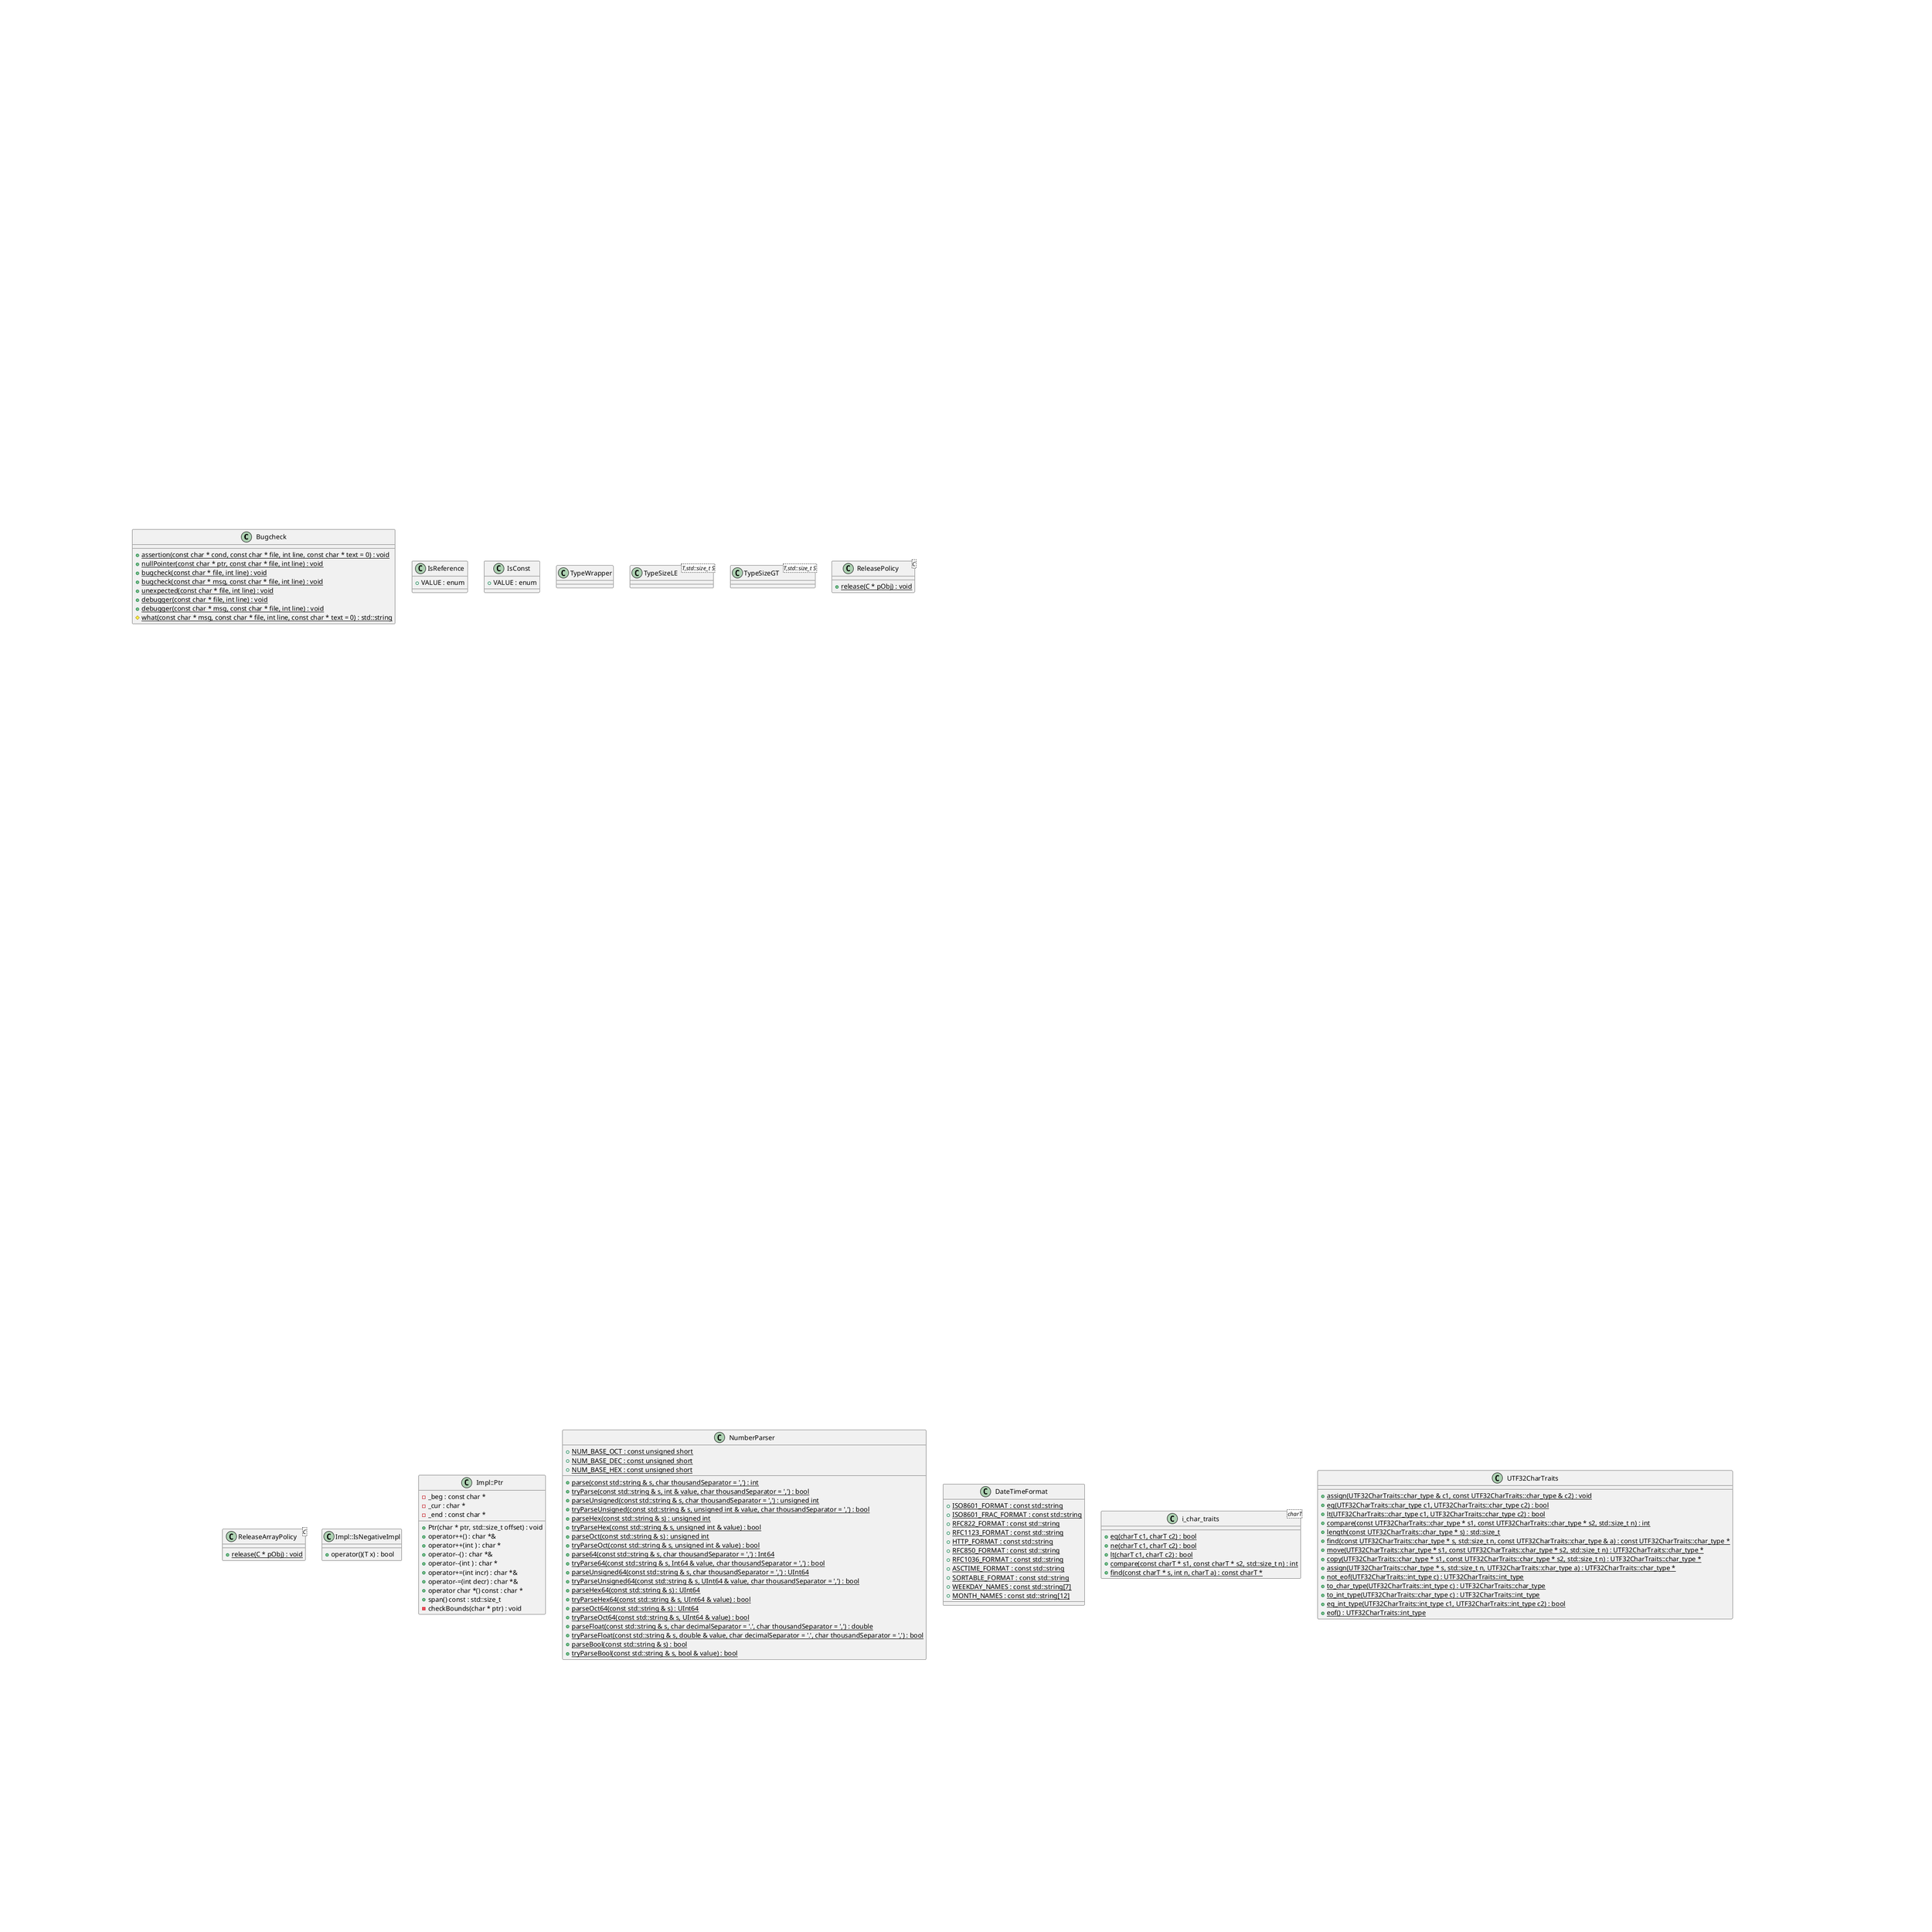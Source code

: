 @startuml
class "Bugcheck" as C_0000236767892842538546
class C_0000236767892842538546 [[https://github.com/pocoproject/poco/blob/c7f7b8a298bcbf92d686ddbb0a3f691e449cf95e/Foundation/include/Poco/Bugcheck.h#L32{Bugcheck}]] {
{static} +assertion(const char * cond, const char * file, int line, const char * text = 0) : void
{static} +nullPointer(const char * ptr, const char * file, int line) : void
{static} +bugcheck(const char * file, int line) : void
{static} +bugcheck(const char * msg, const char * file, int line) : void
{static} +unexpected(const char * file, int line) : void
{static} +debugger(const char * file, int line) : void
{static} +debugger(const char * msg, const char * file, int line) : void
{static} #what(const char * msg, const char * file, int line, const char * text = 0) : std::string
}
class "Exception" as C_0001070281089206260370
class C_0001070281089206260370 [[https://github.com/pocoproject/poco/blob/c7f7b8a298bcbf92d686ddbb0a3f691e449cf95e/Foundation/include/Poco/Exception.h#L28{Exception}]] {
+Exception(const std::string & msg, int code = 0) : void
+Exception(const std::string & msg, const std::string & arg, int code = 0) : void
+Exception(const std::string & msg, const Exception & nested, int code = 0) : void
+Exception(const Exception & exc) : void
+~Exception() : void
+operator=(const Exception & exc) : Exception &
+name() const : const char *
+className() const : const char *
+what() const : const char *
+nested() const : const Exception *
+message() const : const std::string &
+code() const : int
+displayText() const : std::string
+clone() const : Exception *
+rethrow() const : void
#Exception(int code = 0) : void
#message(const std::string & msg) : void
#extendedMessage(const std::string & arg) : void
-_msg : std::string [[[https://github.com/pocoproject/poco/blob/c7f7b8a298bcbf92d686ddbb0a3f691e449cf95e/Foundation/include/Poco/Exception.h#L101{Sets the extended message for the exception.}]]]
-_pNested : Exception * [[[https://github.com/pocoproject/poco/blob/c7f7b8a298bcbf92d686ddbb0a3f691e449cf95e/Foundation/include/Poco/Exception.h#L102{_pNested}]]]
-_code : int [[[https://github.com/pocoproject/poco/blob/c7f7b8a298bcbf92d686ddbb0a3f691e449cf95e/Foundation/include/Poco/Exception.h#L103{_code}]]]
}
class "LogicException" as C_0002253112329321174604
class C_0002253112329321174604 {
+LogicException(int code = 0) : void
+LogicException(const std::string & msg, int code = 0) : void
+LogicException(const std::string & msg, const std::string & arg, int code = 0) : void
+LogicException(const std::string & msg, const Exception & exc, int code = 0) : void
+LogicException(const LogicException & exc) : void
+~LogicException() : void
+operator=(const LogicException & exc) : LogicException &
+name() const : const char *
+className() const : const char *
+clone() const : Exception *
+rethrow() const : void
}
class "AssertionViolationException" as C_0000369634619393000163
class C_0000369634619393000163 {
+AssertionViolationException(int code = 0) : void
+AssertionViolationException(const std::string & msg, int code = 0) : void
+AssertionViolationException(const std::string & msg, const std::string & arg, int code = 0) : void
+AssertionViolationException(const std::string & msg, const Exception & exc, int code = 0) : void
+AssertionViolationException(const AssertionViolationException & exc) : void
+~AssertionViolationException() : void
+operator=(const AssertionViolationException & exc) : AssertionViolationException &
+name() const : const char *
+className() const : const char *
+clone() const : Exception *
+rethrow() const : void
}
class "NullPointerException" as C_0000603436052006048309
class C_0000603436052006048309 {
+NullPointerException(int code = 0) : void
+NullPointerException(const std::string & msg, int code = 0) : void
+NullPointerException(const std::string & msg, const std::string & arg, int code = 0) : void
+NullPointerException(const std::string & msg, const Exception & exc, int code = 0) : void
+NullPointerException(const NullPointerException & exc) : void
+~NullPointerException() : void
+operator=(const NullPointerException & exc) : NullPointerException &
+name() const : const char *
+className() const : const char *
+clone() const : Exception *
+rethrow() const : void
}
class "NullValueException" as C_0000259348806633027081
class C_0000259348806633027081 {
+NullValueException(int code = 0) : void
+NullValueException(const std::string & msg, int code = 0) : void
+NullValueException(const std::string & msg, const std::string & arg, int code = 0) : void
+NullValueException(const std::string & msg, const Exception & exc, int code = 0) : void
+NullValueException(const NullValueException & exc) : void
+~NullValueException() : void
+operator=(const NullValueException & exc) : NullValueException &
+name() const : const char *
+className() const : const char *
+clone() const : Exception *
+rethrow() const : void
}
class "BugcheckException" as C_0002196787985473942307
class C_0002196787985473942307 {
+BugcheckException(int code = 0) : void
+BugcheckException(const std::string & msg, int code = 0) : void
+BugcheckException(const std::string & msg, const std::string & arg, int code = 0) : void
+BugcheckException(const std::string & msg, const Exception & exc, int code = 0) : void
+BugcheckException(const BugcheckException & exc) : void
+~BugcheckException() : void
+operator=(const BugcheckException & exc) : BugcheckException &
+name() const : const char *
+className() const : const char *
+clone() const : Exception *
+rethrow() const : void
}
class "InvalidArgumentException" as C_0000804372414630097293
class C_0000804372414630097293 {
+InvalidArgumentException(int code = 0) : void
+InvalidArgumentException(const std::string & msg, int code = 0) : void
+InvalidArgumentException(const std::string & msg, const std::string & arg, int code = 0) : void
+InvalidArgumentException(const std::string & msg, const Exception & exc, int code = 0) : void
+InvalidArgumentException(const InvalidArgumentException & exc) : void
+~InvalidArgumentException() : void
+operator=(const InvalidArgumentException & exc) : InvalidArgumentException &
+name() const : const char *
+className() const : const char *
+clone() const : Exception *
+rethrow() const : void
}
class "NotImplementedException" as C_0001077375683830921859
class C_0001077375683830921859 {
+NotImplementedException(int code = 0) : void
+NotImplementedException(const std::string & msg, int code = 0) : void
+NotImplementedException(const std::string & msg, const std::string & arg, int code = 0) : void
+NotImplementedException(const std::string & msg, const Exception & exc, int code = 0) : void
+NotImplementedException(const NotImplementedException & exc) : void
+~NotImplementedException() : void
+operator=(const NotImplementedException & exc) : NotImplementedException &
+name() const : const char *
+className() const : const char *
+clone() const : Exception *
+rethrow() const : void
}
class "RangeException" as C_0000312200462047135904
class C_0000312200462047135904 {
+RangeException(int code = 0) : void
+RangeException(const std::string & msg, int code = 0) : void
+RangeException(const std::string & msg, const std::string & arg, int code = 0) : void
+RangeException(const std::string & msg, const Exception & exc, int code = 0) : void
+RangeException(const RangeException & exc) : void
+~RangeException() : void
+operator=(const RangeException & exc) : RangeException &
+name() const : const char *
+className() const : const char *
+clone() const : Exception *
+rethrow() const : void
}
class "IllegalStateException" as C_0001149866676415928365
class C_0001149866676415928365 {
+IllegalStateException(int code = 0) : void
+IllegalStateException(const std::string & msg, int code = 0) : void
+IllegalStateException(const std::string & msg, const std::string & arg, int code = 0) : void
+IllegalStateException(const std::string & msg, const Exception & exc, int code = 0) : void
+IllegalStateException(const IllegalStateException & exc) : void
+~IllegalStateException() : void
+operator=(const IllegalStateException & exc) : IllegalStateException &
+name() const : const char *
+className() const : const char *
+clone() const : Exception *
+rethrow() const : void
}
class "InvalidAccessException" as C_0001317874868527159358
class C_0001317874868527159358 {
+InvalidAccessException(int code = 0) : void
+InvalidAccessException(const std::string & msg, int code = 0) : void
+InvalidAccessException(const std::string & msg, const std::string & arg, int code = 0) : void
+InvalidAccessException(const std::string & msg, const Exception & exc, int code = 0) : void
+InvalidAccessException(const InvalidAccessException & exc) : void
+~InvalidAccessException() : void
+operator=(const InvalidAccessException & exc) : InvalidAccessException &
+name() const : const char *
+className() const : const char *
+clone() const : Exception *
+rethrow() const : void
}
class "SignalException" as C_0002166664061518458340
class C_0002166664061518458340 {
+SignalException(int code = 0) : void
+SignalException(const std::string & msg, int code = 0) : void
+SignalException(const std::string & msg, const std::string & arg, int code = 0) : void
+SignalException(const std::string & msg, const Exception & exc, int code = 0) : void
+SignalException(const SignalException & exc) : void
+~SignalException() : void
+operator=(const SignalException & exc) : SignalException &
+name() const : const char *
+className() const : const char *
+clone() const : Exception *
+rethrow() const : void
}
class "UnhandledException" as C_0000706618193686751111
class C_0000706618193686751111 {
+UnhandledException(int code = 0) : void
+UnhandledException(const std::string & msg, int code = 0) : void
+UnhandledException(const std::string & msg, const std::string & arg, int code = 0) : void
+UnhandledException(const std::string & msg, const Exception & exc, int code = 0) : void
+UnhandledException(const UnhandledException & exc) : void
+~UnhandledException() : void
+operator=(const UnhandledException & exc) : UnhandledException &
+name() const : const char *
+className() const : const char *
+clone() const : Exception *
+rethrow() const : void
}
class "RuntimeException" as C_0001301737730590463641
class C_0001301737730590463641 {
+RuntimeException(int code = 0) : void
+RuntimeException(const std::string & msg, int code = 0) : void
+RuntimeException(const std::string & msg, const std::string & arg, int code = 0) : void
+RuntimeException(const std::string & msg, const Exception & exc, int code = 0) : void
+RuntimeException(const RuntimeException & exc) : void
+~RuntimeException() : void
+operator=(const RuntimeException & exc) : RuntimeException &
+name() const : const char *
+className() const : const char *
+clone() const : Exception *
+rethrow() const : void
}
class "NotFoundException" as C_0001982521536317583068
class C_0001982521536317583068 {
+NotFoundException(int code = 0) : void
+NotFoundException(const std::string & msg, int code = 0) : void
+NotFoundException(const std::string & msg, const std::string & arg, int code = 0) : void
+NotFoundException(const std::string & msg, const Exception & exc, int code = 0) : void
+NotFoundException(const NotFoundException & exc) : void
+~NotFoundException() : void
+operator=(const NotFoundException & exc) : NotFoundException &
+name() const : const char *
+className() const : const char *
+clone() const : Exception *
+rethrow() const : void
}
class "ExistsException" as C_0001995191218173067844
class C_0001995191218173067844 {
+ExistsException(int code = 0) : void
+ExistsException(const std::string & msg, int code = 0) : void
+ExistsException(const std::string & msg, const std::string & arg, int code = 0) : void
+ExistsException(const std::string & msg, const Exception & exc, int code = 0) : void
+ExistsException(const ExistsException & exc) : void
+~ExistsException() : void
+operator=(const ExistsException & exc) : ExistsException &
+name() const : const char *
+className() const : const char *
+clone() const : Exception *
+rethrow() const : void
}
class "TimeoutException" as C_0000114987681251469531
class C_0000114987681251469531 {
+TimeoutException(int code = 0) : void
+TimeoutException(const std::string & msg, int code = 0) : void
+TimeoutException(const std::string & msg, const std::string & arg, int code = 0) : void
+TimeoutException(const std::string & msg, const Exception & exc, int code = 0) : void
+TimeoutException(const TimeoutException & exc) : void
+~TimeoutException() : void
+operator=(const TimeoutException & exc) : TimeoutException &
+name() const : const char *
+className() const : const char *
+clone() const : Exception *
+rethrow() const : void
}
class "SystemException" as C_0001353307009015576545
class C_0001353307009015576545 {
+SystemException(int code = 0) : void
+SystemException(const std::string & msg, int code = 0) : void
+SystemException(const std::string & msg, const std::string & arg, int code = 0) : void
+SystemException(const std::string & msg, const Exception & exc, int code = 0) : void
+SystemException(const SystemException & exc) : void
+~SystemException() : void
+operator=(const SystemException & exc) : SystemException &
+name() const : const char *
+className() const : const char *
+clone() const : Exception *
+rethrow() const : void
}
class "RegularExpressionException" as C_0001382831319965010174
class C_0001382831319965010174 {
+RegularExpressionException(int code = 0) : void
+RegularExpressionException(const std::string & msg, int code = 0) : void
+RegularExpressionException(const std::string & msg, const std::string & arg, int code = 0) : void
+RegularExpressionException(const std::string & msg, const Exception & exc, int code = 0) : void
+RegularExpressionException(const RegularExpressionException & exc) : void
+~RegularExpressionException() : void
+operator=(const RegularExpressionException & exc) : RegularExpressionException &
+name() const : const char *
+className() const : const char *
+clone() const : Exception *
+rethrow() const : void
}
class "LibraryLoadException" as C_0000938015591308671509
class C_0000938015591308671509 {
+LibraryLoadException(int code = 0) : void
+LibraryLoadException(const std::string & msg, int code = 0) : void
+LibraryLoadException(const std::string & msg, const std::string & arg, int code = 0) : void
+LibraryLoadException(const std::string & msg, const Exception & exc, int code = 0) : void
+LibraryLoadException(const LibraryLoadException & exc) : void
+~LibraryLoadException() : void
+operator=(const LibraryLoadException & exc) : LibraryLoadException &
+name() const : const char *
+className() const : const char *
+clone() const : Exception *
+rethrow() const : void
}
class "LibraryAlreadyLoadedException" as C_0000336898398178758676
class C_0000336898398178758676 {
+LibraryAlreadyLoadedException(int code = 0) : void
+LibraryAlreadyLoadedException(const std::string & msg, int code = 0) : void
+LibraryAlreadyLoadedException(const std::string & msg, const std::string & arg, int code = 0) : void
+LibraryAlreadyLoadedException(const std::string & msg, const Exception & exc, int code = 0) : void
+LibraryAlreadyLoadedException(const LibraryAlreadyLoadedException & exc) : void
+~LibraryAlreadyLoadedException() : void
+operator=(const LibraryAlreadyLoadedException & exc) : LibraryAlreadyLoadedException &
+name() const : const char *
+className() const : const char *
+clone() const : Exception *
+rethrow() const : void
}
class "NoThreadAvailableException" as C_0001281410252839205590
class C_0001281410252839205590 {
+NoThreadAvailableException(int code = 0) : void
+NoThreadAvailableException(const std::string & msg, int code = 0) : void
+NoThreadAvailableException(const std::string & msg, const std::string & arg, int code = 0) : void
+NoThreadAvailableException(const std::string & msg, const Exception & exc, int code = 0) : void
+NoThreadAvailableException(const NoThreadAvailableException & exc) : void
+~NoThreadAvailableException() : void
+operator=(const NoThreadAvailableException & exc) : NoThreadAvailableException &
+name() const : const char *
+className() const : const char *
+clone() const : Exception *
+rethrow() const : void
}
class "PropertyNotSupportedException" as C_0000633974864404558861
class C_0000633974864404558861 {
+PropertyNotSupportedException(int code = 0) : void
+PropertyNotSupportedException(const std::string & msg, int code = 0) : void
+PropertyNotSupportedException(const std::string & msg, const std::string & arg, int code = 0) : void
+PropertyNotSupportedException(const std::string & msg, const Exception & exc, int code = 0) : void
+PropertyNotSupportedException(const PropertyNotSupportedException & exc) : void
+~PropertyNotSupportedException() : void
+operator=(const PropertyNotSupportedException & exc) : PropertyNotSupportedException &
+name() const : const char *
+className() const : const char *
+clone() const : Exception *
+rethrow() const : void
}
class "PoolOverflowException" as C_0001034853746252959865
class C_0001034853746252959865 {
+PoolOverflowException(int code = 0) : void
+PoolOverflowException(const std::string & msg, int code = 0) : void
+PoolOverflowException(const std::string & msg, const std::string & arg, int code = 0) : void
+PoolOverflowException(const std::string & msg, const Exception & exc, int code = 0) : void
+PoolOverflowException(const PoolOverflowException & exc) : void
+~PoolOverflowException() : void
+operator=(const PoolOverflowException & exc) : PoolOverflowException &
+name() const : const char *
+className() const : const char *
+clone() const : Exception *
+rethrow() const : void
}
class "NoPermissionException" as C_0000341228134218214254
class C_0000341228134218214254 {
+NoPermissionException(int code = 0) : void
+NoPermissionException(const std::string & msg, int code = 0) : void
+NoPermissionException(const std::string & msg, const std::string & arg, int code = 0) : void
+NoPermissionException(const std::string & msg, const Exception & exc, int code = 0) : void
+NoPermissionException(const NoPermissionException & exc) : void
+~NoPermissionException() : void
+operator=(const NoPermissionException & exc) : NoPermissionException &
+name() const : const char *
+className() const : const char *
+clone() const : Exception *
+rethrow() const : void
}
class "OutOfMemoryException" as C_0001133032318917766061
class C_0001133032318917766061 {
+OutOfMemoryException(int code = 0) : void
+OutOfMemoryException(const std::string & msg, int code = 0) : void
+OutOfMemoryException(const std::string & msg, const std::string & arg, int code = 0) : void
+OutOfMemoryException(const std::string & msg, const Exception & exc, int code = 0) : void
+OutOfMemoryException(const OutOfMemoryException & exc) : void
+~OutOfMemoryException() : void
+operator=(const OutOfMemoryException & exc) : OutOfMemoryException &
+name() const : const char *
+className() const : const char *
+clone() const : Exception *
+rethrow() const : void
}
class "DataException" as C_0001527419901104954014
class C_0001527419901104954014 {
+DataException(int code = 0) : void
+DataException(const std::string & msg, int code = 0) : void
+DataException(const std::string & msg, const std::string & arg, int code = 0) : void
+DataException(const std::string & msg, const Exception & exc, int code = 0) : void
+DataException(const DataException & exc) : void
+~DataException() : void
+operator=(const DataException & exc) : DataException &
+name() const : const char *
+className() const : const char *
+clone() const : Exception *
+rethrow() const : void
}
class "DataFormatException" as C_0000995213146074472368
class C_0000995213146074472368 {
+DataFormatException(int code = 0) : void
+DataFormatException(const std::string & msg, int code = 0) : void
+DataFormatException(const std::string & msg, const std::string & arg, int code = 0) : void
+DataFormatException(const std::string & msg, const Exception & exc, int code = 0) : void
+DataFormatException(const DataFormatException & exc) : void
+~DataFormatException() : void
+operator=(const DataFormatException & exc) : DataFormatException &
+name() const : const char *
+className() const : const char *
+clone() const : Exception *
+rethrow() const : void
}
class "SyntaxException" as C_0000256423543056697251
class C_0000256423543056697251 {
+SyntaxException(int code = 0) : void
+SyntaxException(const std::string & msg, int code = 0) : void
+SyntaxException(const std::string & msg, const std::string & arg, int code = 0) : void
+SyntaxException(const std::string & msg, const Exception & exc, int code = 0) : void
+SyntaxException(const SyntaxException & exc) : void
+~SyntaxException() : void
+operator=(const SyntaxException & exc) : SyntaxException &
+name() const : const char *
+className() const : const char *
+clone() const : Exception *
+rethrow() const : void
}
class "CircularReferenceException" as C_0001433182852057747259
class C_0001433182852057747259 {
+CircularReferenceException(int code = 0) : void
+CircularReferenceException(const std::string & msg, int code = 0) : void
+CircularReferenceException(const std::string & msg, const std::string & arg, int code = 0) : void
+CircularReferenceException(const std::string & msg, const Exception & exc, int code = 0) : void
+CircularReferenceException(const CircularReferenceException & exc) : void
+~CircularReferenceException() : void
+operator=(const CircularReferenceException & exc) : CircularReferenceException &
+name() const : const char *
+className() const : const char *
+clone() const : Exception *
+rethrow() const : void
}
class "PathSyntaxException" as C_0000275335632689246562
class C_0000275335632689246562 {
+PathSyntaxException(int code = 0) : void
+PathSyntaxException(const std::string & msg, int code = 0) : void
+PathSyntaxException(const std::string & msg, const std::string & arg, int code = 0) : void
+PathSyntaxException(const std::string & msg, const Exception & exc, int code = 0) : void
+PathSyntaxException(const PathSyntaxException & exc) : void
+~PathSyntaxException() : void
+operator=(const PathSyntaxException & exc) : PathSyntaxException &
+name() const : const char *
+className() const : const char *
+clone() const : Exception *
+rethrow() const : void
}
class "IOException" as C_0001662724143746653776
class C_0001662724143746653776 {
+IOException(int code = 0) : void
+IOException(const std::string & msg, int code = 0) : void
+IOException(const std::string & msg, const std::string & arg, int code = 0) : void
+IOException(const std::string & msg, const Exception & exc, int code = 0) : void
+IOException(const IOException & exc) : void
+~IOException() : void
+operator=(const IOException & exc) : IOException &
+name() const : const char *
+className() const : const char *
+clone() const : Exception *
+rethrow() const : void
}
class "ProtocolException" as C_0002140076054618695059
class C_0002140076054618695059 {
+ProtocolException(int code = 0) : void
+ProtocolException(const std::string & msg, int code = 0) : void
+ProtocolException(const std::string & msg, const std::string & arg, int code = 0) : void
+ProtocolException(const std::string & msg, const Exception & exc, int code = 0) : void
+ProtocolException(const ProtocolException & exc) : void
+~ProtocolException() : void
+operator=(const ProtocolException & exc) : ProtocolException &
+name() const : const char *
+className() const : const char *
+clone() const : Exception *
+rethrow() const : void
}
class "FileException" as C_0001548248602662425253
class C_0001548248602662425253 {
+FileException(int code = 0) : void
+FileException(const std::string & msg, int code = 0) : void
+FileException(const std::string & msg, const std::string & arg, int code = 0) : void
+FileException(const std::string & msg, const Exception & exc, int code = 0) : void
+FileException(const FileException & exc) : void
+~FileException() : void
+operator=(const FileException & exc) : FileException &
+name() const : const char *
+className() const : const char *
+clone() const : Exception *
+rethrow() const : void
}
class "FileExistsException" as C_0000493308447352789343
class C_0000493308447352789343 {
+FileExistsException(int code = 0) : void
+FileExistsException(const std::string & msg, int code = 0) : void
+FileExistsException(const std::string & msg, const std::string & arg, int code = 0) : void
+FileExistsException(const std::string & msg, const Exception & exc, int code = 0) : void
+FileExistsException(const FileExistsException & exc) : void
+~FileExistsException() : void
+operator=(const FileExistsException & exc) : FileExistsException &
+name() const : const char *
+className() const : const char *
+clone() const : Exception *
+rethrow() const : void
}
class "FileNotFoundException" as C_0001103010587203413666
class C_0001103010587203413666 {
+FileNotFoundException(int code = 0) : void
+FileNotFoundException(const std::string & msg, int code = 0) : void
+FileNotFoundException(const std::string & msg, const std::string & arg, int code = 0) : void
+FileNotFoundException(const std::string & msg, const Exception & exc, int code = 0) : void
+FileNotFoundException(const FileNotFoundException & exc) : void
+~FileNotFoundException() : void
+operator=(const FileNotFoundException & exc) : FileNotFoundException &
+name() const : const char *
+className() const : const char *
+clone() const : Exception *
+rethrow() const : void
}
class "PathNotFoundException" as C_0000702557745299095895
class C_0000702557745299095895 {
+PathNotFoundException(int code = 0) : void
+PathNotFoundException(const std::string & msg, int code = 0) : void
+PathNotFoundException(const std::string & msg, const std::string & arg, int code = 0) : void
+PathNotFoundException(const std::string & msg, const Exception & exc, int code = 0) : void
+PathNotFoundException(const PathNotFoundException & exc) : void
+~PathNotFoundException() : void
+operator=(const PathNotFoundException & exc) : PathNotFoundException &
+name() const : const char *
+className() const : const char *
+clone() const : Exception *
+rethrow() const : void
}
class "FileReadOnlyException" as C_0000769837579431954161
class C_0000769837579431954161 {
+FileReadOnlyException(int code = 0) : void
+FileReadOnlyException(const std::string & msg, int code = 0) : void
+FileReadOnlyException(const std::string & msg, const std::string & arg, int code = 0) : void
+FileReadOnlyException(const std::string & msg, const Exception & exc, int code = 0) : void
+FileReadOnlyException(const FileReadOnlyException & exc) : void
+~FileReadOnlyException() : void
+operator=(const FileReadOnlyException & exc) : FileReadOnlyException &
+name() const : const char *
+className() const : const char *
+clone() const : Exception *
+rethrow() const : void
}
class "FileAccessDeniedException" as C_0002153092292534409707
class C_0002153092292534409707 {
+FileAccessDeniedException(int code = 0) : void
+FileAccessDeniedException(const std::string & msg, int code = 0) : void
+FileAccessDeniedException(const std::string & msg, const std::string & arg, int code = 0) : void
+FileAccessDeniedException(const std::string & msg, const Exception & exc, int code = 0) : void
+FileAccessDeniedException(const FileAccessDeniedException & exc) : void
+~FileAccessDeniedException() : void
+operator=(const FileAccessDeniedException & exc) : FileAccessDeniedException &
+name() const : const char *
+className() const : const char *
+clone() const : Exception *
+rethrow() const : void
}
class "CreateFileException" as C_0001946023510605325600
class C_0001946023510605325600 {
+CreateFileException(int code = 0) : void
+CreateFileException(const std::string & msg, int code = 0) : void
+CreateFileException(const std::string & msg, const std::string & arg, int code = 0) : void
+CreateFileException(const std::string & msg, const Exception & exc, int code = 0) : void
+CreateFileException(const CreateFileException & exc) : void
+~CreateFileException() : void
+operator=(const CreateFileException & exc) : CreateFileException &
+name() const : const char *
+className() const : const char *
+clone() const : Exception *
+rethrow() const : void
}
class "OpenFileException" as C_0000330510123098801279
class C_0000330510123098801279 {
+OpenFileException(int code = 0) : void
+OpenFileException(const std::string & msg, int code = 0) : void
+OpenFileException(const std::string & msg, const std::string & arg, int code = 0) : void
+OpenFileException(const std::string & msg, const Exception & exc, int code = 0) : void
+OpenFileException(const OpenFileException & exc) : void
+~OpenFileException() : void
+operator=(const OpenFileException & exc) : OpenFileException &
+name() const : const char *
+className() const : const char *
+clone() const : Exception *
+rethrow() const : void
}
class "WriteFileException" as C_0000808441741908920803
class C_0000808441741908920803 {
+WriteFileException(int code = 0) : void
+WriteFileException(const std::string & msg, int code = 0) : void
+WriteFileException(const std::string & msg, const std::string & arg, int code = 0) : void
+WriteFileException(const std::string & msg, const Exception & exc, int code = 0) : void
+WriteFileException(const WriteFileException & exc) : void
+~WriteFileException() : void
+operator=(const WriteFileException & exc) : WriteFileException &
+name() const : const char *
+className() const : const char *
+clone() const : Exception *
+rethrow() const : void
}
class "ReadFileException" as C_0001769596158265295803
class C_0001769596158265295803 {
+ReadFileException(int code = 0) : void
+ReadFileException(const std::string & msg, int code = 0) : void
+ReadFileException(const std::string & msg, const std::string & arg, int code = 0) : void
+ReadFileException(const std::string & msg, const Exception & exc, int code = 0) : void
+ReadFileException(const ReadFileException & exc) : void
+~ReadFileException() : void
+operator=(const ReadFileException & exc) : ReadFileException &
+name() const : const char *
+className() const : const char *
+clone() const : Exception *
+rethrow() const : void
}
class "DirectoryNotEmptyException" as C_0001822784252292133827
class C_0001822784252292133827 {
+DirectoryNotEmptyException(int code = 0) : void
+DirectoryNotEmptyException(const std::string & msg, int code = 0) : void
+DirectoryNotEmptyException(const std::string & msg, const std::string & arg, int code = 0) : void
+DirectoryNotEmptyException(const std::string & msg, const Exception & exc, int code = 0) : void
+DirectoryNotEmptyException(const DirectoryNotEmptyException & exc) : void
+~DirectoryNotEmptyException() : void
+operator=(const DirectoryNotEmptyException & exc) : DirectoryNotEmptyException &
+name() const : const char *
+className() const : const char *
+clone() const : Exception *
+rethrow() const : void
}
class "UnknownURISchemeException" as C_0001684801065288788447
class C_0001684801065288788447 {
+UnknownURISchemeException(int code = 0) : void
+UnknownURISchemeException(const std::string & msg, int code = 0) : void
+UnknownURISchemeException(const std::string & msg, const std::string & arg, int code = 0) : void
+UnknownURISchemeException(const std::string & msg, const Exception & exc, int code = 0) : void
+UnknownURISchemeException(const UnknownURISchemeException & exc) : void
+~UnknownURISchemeException() : void
+operator=(const UnknownURISchemeException & exc) : UnknownURISchemeException &
+name() const : const char *
+className() const : const char *
+clone() const : Exception *
+rethrow() const : void
}
class "TooManyURIRedirectsException" as C_0000568173543111799698
class C_0000568173543111799698 {
+TooManyURIRedirectsException(int code = 0) : void
+TooManyURIRedirectsException(const std::string & msg, int code = 0) : void
+TooManyURIRedirectsException(const std::string & msg, const std::string & arg, int code = 0) : void
+TooManyURIRedirectsException(const std::string & msg, const Exception & exc, int code = 0) : void
+TooManyURIRedirectsException(const TooManyURIRedirectsException & exc) : void
+~TooManyURIRedirectsException() : void
+operator=(const TooManyURIRedirectsException & exc) : TooManyURIRedirectsException &
+name() const : const char *
+className() const : const char *
+clone() const : Exception *
+rethrow() const : void
}
class "URISyntaxException" as C_0002070464368740303928
class C_0002070464368740303928 {
+URISyntaxException(int code = 0) : void
+URISyntaxException(const std::string & msg, int code = 0) : void
+URISyntaxException(const std::string & msg, const std::string & arg, int code = 0) : void
+URISyntaxException(const std::string & msg, const Exception & exc, int code = 0) : void
+URISyntaxException(const URISyntaxException & exc) : void
+~URISyntaxException() : void
+operator=(const URISyntaxException & exc) : URISyntaxException &
+name() const : const char *
+className() const : const char *
+clone() const : Exception *
+rethrow() const : void
}
class "ApplicationException" as C_0001716107766659869464
class C_0001716107766659869464 {
+ApplicationException(int code = 0) : void
+ApplicationException(const std::string & msg, int code = 0) : void
+ApplicationException(const std::string & msg, const std::string & arg, int code = 0) : void
+ApplicationException(const std::string & msg, const Exception & exc, int code = 0) : void
+ApplicationException(const ApplicationException & exc) : void
+~ApplicationException() : void
+operator=(const ApplicationException & exc) : ApplicationException &
+name() const : const char *
+className() const : const char *
+clone() const : Exception *
+rethrow() const : void
}
class "BadCastException" as C_0001848154526537846383
class C_0001848154526537846383 {
+BadCastException(int code = 0) : void
+BadCastException(const std::string & msg, int code = 0) : void
+BadCastException(const std::string & msg, const std::string & arg, int code = 0) : void
+BadCastException(const std::string & msg, const Exception & exc, int code = 0) : void
+BadCastException(const BadCastException & exc) : void
+~BadCastException() : void
+operator=(const BadCastException & exc) : BadCastException &
+name() const : const char *
+className() const : const char *
+clone() const : Exception *
+rethrow() const : void
}
class "IsReference<T>" as C_0001300577133371038212
class C_0001300577133371038212 [[https://github.com/pocoproject/poco/blob/c7f7b8a298bcbf92d686ddbb0a3f691e449cf95e/Foundation/include/Poco/MetaProgramming.h#L28{IsReference}]] {
+VALUE : enum
}
class "IsReference" as C_0001537236759841464462
class C_0001537236759841464462 [[https://github.com/pocoproject/poco/blob/c7f7b8a298bcbf92d686ddbb0a3f691e449cf95e/Foundation/include/Poco/MetaProgramming.h#L39{IsReference}]] {
+VALUE : enum
}
class "IsReference<T&>" as C_0002115485262929568362
class C_0002115485262929568362 [[https://github.com/pocoproject/poco/blob/c7f7b8a298bcbf92d686ddbb0a3f691e449cf95e/Foundation/include/Poco/MetaProgramming.h#L39{IsReference}]] {
+VALUE : enum
}
class "IsReference<const type-parameter-0-0 &>" as C_0001485169843726867107
class C_0001485169843726867107 [[https://github.com/pocoproject/poco/blob/c7f7b8a298bcbf92d686ddbb0a3f691e449cf95e/Foundation/include/Poco/MetaProgramming.h#L49{IsReference}]] {
+VALUE : enum
}
class "IsConst<T>" as C_0000209357500568669947
class C_0000209357500568669947 [[https://github.com/pocoproject/poco/blob/c7f7b8a298bcbf92d686ddbb0a3f691e449cf95e/Foundation/include/Poco/MetaProgramming.h#L59{IsConst}]] {
+VALUE : enum
}
class "IsConst" as C_0001059319239763359029
class C_0001059319239763359029 [[https://github.com/pocoproject/poco/blob/c7f7b8a298bcbf92d686ddbb0a3f691e449cf95e/Foundation/include/Poco/MetaProgramming.h#L70{IsConst}]] {
+VALUE : enum
}
class "IsConst<const type-parameter-0-0 &>" as C_0000594124130901195828
class C_0000594124130901195828 [[https://github.com/pocoproject/poco/blob/c7f7b8a298bcbf92d686ddbb0a3f691e449cf95e/Foundation/include/Poco/MetaProgramming.h#L70{IsConst}]] {
+VALUE : enum
}
class "IsConst<const type-parameter-0-0>" as C_0001848875410676016993
class C_0001848875410676016993 [[https://github.com/pocoproject/poco/blob/c7f7b8a298bcbf92d686ddbb0a3f691e449cf95e/Foundation/include/Poco/MetaProgramming.h#L80{IsConst}]] {
+VALUE : enum
}
class "IsConst<const type-parameter-0-0[i]>" as C_0001441480049768296819
class C_0001441480049768296819 [[https://github.com/pocoproject/poco/blob/c7f7b8a298bcbf92d686ddbb0a3f691e449cf95e/Foundation/include/Poco/MetaProgramming.h#L90{IsConst}]] {
+VALUE : enum
}
class "TypeWrapper<T>" as C_0002101157559588427005
class C_0002101157559588427005 [[https://github.com/pocoproject/poco/blob/c7f7b8a298bcbf92d686ddbb0a3f691e449cf95e/Foundation/include/Poco/MetaProgramming.h#L101{TypeWrapper}]] {
}
class "TypeWrapper" as C_0000091871791135534999
class C_0000091871791135534999 [[https://github.com/pocoproject/poco/blob/c7f7b8a298bcbf92d686ddbb0a3f691e449cf95e/Foundation/include/Poco/MetaProgramming.h#L112{TypeWrapper}]] {
}
class "TypeWrapper<const type-parameter-0-0>" as C_0001234983749361663515
class C_0001234983749361663515 [[https://github.com/pocoproject/poco/blob/c7f7b8a298bcbf92d686ddbb0a3f691e449cf95e/Foundation/include/Poco/MetaProgramming.h#L112{TypeWrapper}]] {
}
class "TypeWrapper<const type-parameter-0-0 &>" as C_0001030029108813607240
class C_0001030029108813607240 [[https://github.com/pocoproject/poco/blob/c7f7b8a298bcbf92d686ddbb0a3f691e449cf95e/Foundation/include/Poco/MetaProgramming.h#L122{TypeWrapper}]] {
}
class "TypeWrapper<T&>" as C_0000475601087689343105
class C_0000475601087689343105 [[https://github.com/pocoproject/poco/blob/c7f7b8a298bcbf92d686ddbb0a3f691e449cf95e/Foundation/include/Poco/MetaProgramming.h#L132{TypeWrapper}]] {
}
abstract "Dynamic::VarHolder" as C_0000820091630223006238
abstract C_0000820091630223006238 [[https://github.com/pocoproject/poco/blob/c7f7b8a298bcbf92d686ddbb0a3f691e449cf95e/Foundation/include/Poco/Dynamic/VarHolder.h#L104{VarHolder}]] {
+~VarHolder() : void
{abstract} +clone(Placeholder<Dynamic::VarHolder> * pHolder = 0) const = 0 : Dynamic::VarHolder *
{abstract} +type() const = 0 : const std::type_info &
+convert(Int8 & val) const : void
+convert(Int16 & val) const : void
+convert(Int32 & val) const : void
+convert(Int64 & val) const : void
+convert(UInt8 & val) const : void
+convert(UInt16 & val) const : void
+convert(UInt32 & val) const : void
+convert(UInt64 & val) const : void
+convert(DateTime & val) const : void
+convert(LocalDateTime & val) const : void
+convert(Timestamp & val) const : void
+convert(UUID & val) const : void
+convert(long long & val) const : void
+convert(unsigned long long & val) const : void
+convert(bool & val) const : void
+convert(float & val) const : void
+convert(double & val) const : void
+convert(char & val) const : void
+convert(std::string & val) const : void
+convert(UTF16String & val) const : void
+isArray() const : bool
+isVector() const : bool
+isList() const : bool
+isDeque() const : bool
+isStruct() const : bool
+isOrdered() const : bool
+isInteger() const : bool
+isSigned() const : bool
+isNumeric() const : bool
+isBoolean() const : bool
+isString() const : bool
+isDate() const : bool
+isTime() const : bool
+isDateTime() const : bool
+isUUID() const : bool
+size() const : std::size_t
#VarHolder() : void
#cloneHolder(Placeholder<Dynamic::VarHolder> * pVarHolder, const T & val) : class Dynamic::VarHolder *
#convertToSmaller(const F & from, T & to) : void
#convertToSmallerUnsigned(const F & from, T & to) : void
#convertSignedToUnsigned(const F & from, T & to) : void
#convertSignedFloatToUnsigned(const F & from, T & to) : void
#convertUnsignedToSigned(const F & from, T & to) : void
-checkUpperLimit(const F & from) : void
-checkLowerLimit(const F & from) : void
-checkUpperLimitFloat(const F & from) : void
-checkLowerLimitFloat(const F & from) : void
}
class "Dynamic::VarHolderImpl<T>" as C_0001112867090784569162
class C_0001112867090784569162 [[https://github.com/pocoproject/poco/blob/c7f7b8a298bcbf92d686ddbb0a3f691e449cf95e/Foundation/include/Poco/Dynamic/VarHolder.h#L705{VarHolderImpl}]] {
+VarHolderImpl<T>(const T & val) : void
+~VarHolderImpl<T>() : void
+type() const : const std::type_info &
+clone(Placeholder<Dynamic::VarHolder> * pVarHolder = 0) const : Dynamic::VarHolder *
+value() const : const T &
-VarHolderImpl<T>() : void
-VarHolderImpl<T>(const VarHolderImpl<T> & ) : void
-operator=(const VarHolderImpl<T> & ) : VarHolderImpl<T> &
-_val : T [[[https://github.com/pocoproject/poco/blob/c7f7b8a298bcbf92d686ddbb0a3f691e449cf95e/Foundation/include/Poco/Dynamic/VarHolder.h#L754{_val}]]]
}
class "Dynamic::VarHolderImpl" as C_0002220828280612533118
class C_0002220828280612533118 [[https://github.com/pocoproject/poco/blob/c7f7b8a298bcbf92d686ddbb0a3f691e449cf95e/Foundation/include/Poco/Dynamic/VarHolder.h#L759{VarHolderImpl}]] {
+VarHolderImpl(Int8 val) : void
+~VarHolderImpl() : void
+type() const : const std::type_info &
+convert(Int8 & val) const : void
+convert(Int16 & val) const : void
+convert(Int32 & val) const : void
+convert(Int64 & val) const : void
+convert(UInt8 & val) const : void
+convert(UInt16 & val) const : void
+convert(UInt32 & val) const : void
+convert(UInt64 & val) const : void
+convert(long long & val) const : void
+convert(unsigned long long & val) const : void
+convert(bool & val) const : void
+convert(float & val) const : void
+convert(double & val) const : void
+convert(char & val) const : void
+convert(std::string & val) const : void
+convert(UTF16String & val) const : void
+clone(Placeholder<Dynamic::VarHolder> * pVarHolder = 0) const : Dynamic::VarHolder *
+value() const : const Int8 &
+isArray() const : bool
+isStruct() const : bool
+isInteger() const : bool
+isSigned() const : bool
+isNumeric() const : bool
+isBoolean() const : bool
+isString() const : bool
-VarHolderImpl() : void
-VarHolderImpl(const Dynamic::VarHolderImpl<Int8> & ) : void
-operator=(const Dynamic::VarHolderImpl<Int8> & ) : Dynamic::VarHolderImpl<Int8> &
-_val : Int8 [[[https://github.com/pocoproject/poco/blob/c7f7b8a298bcbf92d686ddbb0a3f691e449cf95e/Foundation/include/Poco/Dynamic/VarHolder.h#L910{_val}]]]
}
class "Dynamic::VarHolderImpl<signed char>" as C_0002149165824584484566
class C_0002149165824584484566 [[https://github.com/pocoproject/poco/blob/c7f7b8a298bcbf92d686ddbb0a3f691e449cf95e/Foundation/include/Poco/Dynamic/VarHolder.h#L759{VarHolderImpl}]] {
+VarHolderImpl(Int8 val) : void
+~VarHolderImpl() : void
+type() const : const std::type_info &
+convert(Int8 & val) const : void
+convert(Int16 & val) const : void
+convert(Int32 & val) const : void
+convert(Int64 & val) const : void
+convert(UInt8 & val) const : void
+convert(UInt16 & val) const : void
+convert(UInt32 & val) const : void
+convert(UInt64 & val) const : void
+convert(long long & val) const : void
+convert(unsigned long long & val) const : void
+convert(bool & val) const : void
+convert(float & val) const : void
+convert(double & val) const : void
+convert(char & val) const : void
+convert(std::string & val) const : void
+convert(UTF16String & val) const : void
+clone(Placeholder<Dynamic::VarHolder> * pVarHolder = 0) const : Dynamic::VarHolder *
+value() const : const Int8 &
+isArray() const : bool
+isStruct() const : bool
+isInteger() const : bool
+isSigned() const : bool
+isNumeric() const : bool
+isBoolean() const : bool
+isString() const : bool
-VarHolderImpl() : void
-VarHolderImpl(const Dynamic::VarHolderImpl<Int8> & ) : void
-operator=(const Dynamic::VarHolderImpl<Int8> & ) : Dynamic::VarHolderImpl<Int8> &
-_val : Int8 [[[https://github.com/pocoproject/poco/blob/c7f7b8a298bcbf92d686ddbb0a3f691e449cf95e/Foundation/include/Poco/Dynamic/VarHolder.h#L910{_val}]]]
}
class "Dynamic::VarHolderImpl<short>" as C_0000198808093629002393
class C_0000198808093629002393 [[https://github.com/pocoproject/poco/blob/c7f7b8a298bcbf92d686ddbb0a3f691e449cf95e/Foundation/include/Poco/Dynamic/VarHolder.h#L915{VarHolderImpl}]] {
+VarHolderImpl(Int16 val) : void
+~VarHolderImpl() : void
+type() const : const std::type_info &
+convert(Int8 & val) const : void
+convert(Int16 & val) const : void
+convert(Int32 & val) const : void
+convert(Int64 & val) const : void
+convert(UInt8 & val) const : void
+convert(UInt16 & val) const : void
+convert(UInt32 & val) const : void
+convert(UInt64 & val) const : void
+convert(long long & val) const : void
+convert(unsigned long long & val) const : void
+convert(bool & val) const : void
+convert(float & val) const : void
+convert(double & val) const : void
+convert(char & val) const : void
+convert(std::string & val) const : void
+convert(UTF16String & val) const : void
+clone(Placeholder<Dynamic::VarHolder> * pVarHolder = 0) const : Dynamic::VarHolder *
+value() const : const Int16 &
+isArray() const : bool
+isStruct() const : bool
+isInteger() const : bool
+isSigned() const : bool
+isNumeric() const : bool
+isString() const : bool
-VarHolderImpl() : void
-VarHolderImpl(const Dynamic::VarHolderImpl<Int16> & ) : void
-operator=(const Dynamic::VarHolderImpl<Int16> & ) : Dynamic::VarHolderImpl<Int16> &
-_val : Int16 [[[https://github.com/pocoproject/poco/blob/c7f7b8a298bcbf92d686ddbb0a3f691e449cf95e/Foundation/include/Poco/Dynamic/VarHolder.h#L1063{_val}]]]
}
class "Dynamic::VarHolderImpl<int>" as C_0000976768452323437983
class C_0000976768452323437983 [[https://github.com/pocoproject/poco/blob/c7f7b8a298bcbf92d686ddbb0a3f691e449cf95e/Foundation/include/Poco/Dynamic/VarHolder.h#L1068{VarHolderImpl}]] {
+VarHolderImpl(Int32 val) : void
+~VarHolderImpl() : void
+type() const : const std::type_info &
+convert(Int8 & val) const : void
+convert(Int16 & val) const : void
+convert(Int32 & val) const : void
+convert(Int64 & val) const : void
+convert(UInt8 & val) const : void
+convert(UInt16 & val) const : void
+convert(UInt32 & val) const : void
+convert(UInt64 & val) const : void
+convert(long long & val) const : void
+convert(unsigned long long & val) const : void
+convert(bool & val) const : void
+convert(float & val) const : void
+convert(double & val) const : void
+convert(char & val) const : void
+convert(std::string & val) const : void
+clone(Placeholder<Dynamic::VarHolder> * pVarHolder = 0) const : Dynamic::VarHolder *
+value() const : const Int32 &
+isArray() const : bool
+isStruct() const : bool
+isInteger() const : bool
+isSigned() const : bool
+isNumeric() const : bool
+isBoolean() const : bool
+isString() const : bool
-VarHolderImpl() : void
-VarHolderImpl(const Dynamic::VarHolderImpl<Int32> & ) : void
-operator=(const Dynamic::VarHolderImpl<Int32> & ) : Dynamic::VarHolderImpl<Int32> &
-_val : Int32 [[[https://github.com/pocoproject/poco/blob/c7f7b8a298bcbf92d686ddbb0a3f691e449cf95e/Foundation/include/Poco/Dynamic/VarHolder.h#L1215{_val}]]]
}
class "Dynamic::VarHolderImpl<long>" as C_0001804431617899042426
class C_0001804431617899042426 [[https://github.com/pocoproject/poco/blob/c7f7b8a298bcbf92d686ddbb0a3f691e449cf95e/Foundation/include/Poco/Dynamic/VarHolder.h#L1220{VarHolderImpl}]] {
+VarHolderImpl(Int64 val) : void
+~VarHolderImpl() : void
+type() const : const std::type_info &
+convert(Int8 & val) const : void
+convert(Int16 & val) const : void
+convert(Int32 & val) const : void
+convert(Int64 & val) const : void
+convert(UInt8 & val) const : void
+convert(UInt16 & val) const : void
+convert(UInt32 & val) const : void
+convert(UInt64 & val) const : void
+convert(long long & val) const : void
+convert(unsigned long long & val) const : void
+convert(bool & val) const : void
+convert(float & val) const : void
+convert(double & val) const : void
+convert(char & val) const : void
+convert(std::string & val) const : void
+convert(DateTime & dt) const : void
+convert(LocalDateTime & ldt) const : void
+convert(Timestamp & val) const : void
+clone(Placeholder<Dynamic::VarHolder> * pVarHolder = 0) const : Dynamic::VarHolder *
+value() const : const Int64 &
+isArray() const : bool
+isStruct() const : bool
+isInteger() const : bool
+isSigned() const : bool
+isNumeric() const : bool
+isBoolean() const : bool
+isString() const : bool
-VarHolderImpl() : void
-VarHolderImpl(const Dynamic::VarHolderImpl<Int64> & ) : void
-operator=(const Dynamic::VarHolderImpl<Int64> & ) : Dynamic::VarHolderImpl<Int64> &
-_val : Int64 [[[https://github.com/pocoproject/poco/blob/c7f7b8a298bcbf92d686ddbb0a3f691e449cf95e/Foundation/include/Poco/Dynamic/VarHolder.h#L1382{_val}]]]
}
class "Dynamic::VarHolderImpl<unsigned char>" as C_0001832009513687525374
class C_0001832009513687525374 [[https://github.com/pocoproject/poco/blob/c7f7b8a298bcbf92d686ddbb0a3f691e449cf95e/Foundation/include/Poco/Dynamic/VarHolder.h#L1387{VarHolderImpl}]] {
+VarHolderImpl(UInt8 val) : void
+~VarHolderImpl() : void
+type() const : const std::type_info &
+convert(Int8 & val) const : void
+convert(Int16 & val) const : void
+convert(Int32 & val) const : void
+convert(Int64 & val) const : void
+convert(UInt8 & val) const : void
+convert(UInt16 & val) const : void
+convert(UInt32 & val) const : void
+convert(UInt64 & val) const : void
+convert(long long & val) const : void
+convert(unsigned long long & val) const : void
+convert(bool & val) const : void
+convert(float & val) const : void
+convert(double & val) const : void
+convert(char & val) const : void
+convert(std::string & val) const : void
+clone(Placeholder<Dynamic::VarHolder> * pVarHolder = 0) const : Dynamic::VarHolder *
+value() const : const UInt8 &
+isArray() const : bool
+isStruct() const : bool
+isInteger() const : bool
+isSigned() const : bool
+isNumeric() const : bool
+isBoolean() const : bool
+isString() const : bool
-VarHolderImpl() : void
-VarHolderImpl(const Dynamic::VarHolderImpl<UInt8> & ) : void
-operator=(const Dynamic::VarHolderImpl<UInt8> & ) : Dynamic::VarHolderImpl<UInt8> &
-_val : UInt8 [[[https://github.com/pocoproject/poco/blob/c7f7b8a298bcbf92d686ddbb0a3f691e449cf95e/Foundation/include/Poco/Dynamic/VarHolder.h#L1534{_val}]]]
}
class "Dynamic::VarHolderImpl<unsigned short>" as C_0000572186414558919480
class C_0000572186414558919480 [[https://github.com/pocoproject/poco/blob/c7f7b8a298bcbf92d686ddbb0a3f691e449cf95e/Foundation/include/Poco/Dynamic/VarHolder.h#L1539{VarHolderImpl}]] {
+VarHolderImpl(UInt16 val) : void
+~VarHolderImpl() : void
+type() const : const std::type_info &
+convert(Int8 & val) const : void
+convert(Int16 & val) const : void
+convert(Int32 & val) const : void
+convert(Int64 & val) const : void
+convert(UInt8 & val) const : void
+convert(UInt16 & val) const : void
+convert(UInt32 & val) const : void
+convert(UInt64 & val) const : void
+convert(long long & val) const : void
+convert(unsigned long long & val) const : void
+convert(bool & val) const : void
+convert(float & val) const : void
+convert(double & val) const : void
+convert(char & val) const : void
+convert(std::string & val) const : void
+clone(Placeholder<Dynamic::VarHolder> * pVarHolder = 0) const : Dynamic::VarHolder *
+value() const : const UInt16 &
+isArray() const : bool
+isStruct() const : bool
+isInteger() const : bool
+isSigned() const : bool
+isNumeric() const : bool
+isBoolean() const : bool
+isString() const : bool
-VarHolderImpl() : void
-VarHolderImpl(const Dynamic::VarHolderImpl<UInt16> & ) : void
-operator=(const Dynamic::VarHolderImpl<UInt16> & ) : Dynamic::VarHolderImpl<UInt16> &
-_val : UInt16 [[[https://github.com/pocoproject/poco/blob/c7f7b8a298bcbf92d686ddbb0a3f691e449cf95e/Foundation/include/Poco/Dynamic/VarHolder.h#L1686{_val}]]]
}
class "Dynamic::VarHolderImpl<unsigned int>" as C_0000166253842255815357
class C_0000166253842255815357 [[https://github.com/pocoproject/poco/blob/c7f7b8a298bcbf92d686ddbb0a3f691e449cf95e/Foundation/include/Poco/Dynamic/VarHolder.h#L1691{VarHolderImpl}]] {
+VarHolderImpl(UInt32 val) : void
+~VarHolderImpl() : void
+type() const : const std::type_info &
+convert(Int8 & val) const : void
+convert(Int16 & val) const : void
+convert(Int32 & val) const : void
+convert(Int64 & val) const : void
+convert(UInt8 & val) const : void
+convert(UInt16 & val) const : void
+convert(UInt32 & val) const : void
+convert(UInt64 & val) const : void
+convert(long long & val) const : void
+convert(unsigned long long & val) const : void
+convert(bool & val) const : void
+convert(float & val) const : void
+convert(double & val) const : void
+convert(char & val) const : void
+convert(std::string & val) const : void
+clone(Placeholder<Dynamic::VarHolder> * pVarHolder = 0) const : Dynamic::VarHolder *
+value() const : const UInt32 &
+isArray() const : bool
+isStruct() const : bool
+isInteger() const : bool
+isSigned() const : bool
+isNumeric() const : bool
+isBoolean() const : bool
+isString() const : bool
-VarHolderImpl() : void
-VarHolderImpl(const Dynamic::VarHolderImpl<UInt32> & ) : void
-operator=(const Dynamic::VarHolderImpl<UInt32> & ) : Dynamic::VarHolderImpl<UInt32> &
-_val : UInt32 [[[https://github.com/pocoproject/poco/blob/c7f7b8a298bcbf92d686ddbb0a3f691e449cf95e/Foundation/include/Poco/Dynamic/VarHolder.h#L1838{_val}]]]
}
class "Dynamic::VarHolderImpl<unsigned long>" as C_0001459401574844645109
class C_0001459401574844645109 [[https://github.com/pocoproject/poco/blob/c7f7b8a298bcbf92d686ddbb0a3f691e449cf95e/Foundation/include/Poco/Dynamic/VarHolder.h#L1843{VarHolderImpl}]] {
+VarHolderImpl(UInt64 val) : void
+~VarHolderImpl() : void
+type() const : const std::type_info &
+convert(Int8 & val) const : void
+convert(Int16 & val) const : void
+convert(Int32 & val) const : void
+convert(Int64 & val) const : void
+convert(UInt8 & val) const : void
+convert(UInt16 & val) const : void
+convert(UInt32 & val) const : void
+convert(UInt64 & val) const : void
+convert(long long & val) const : void
+convert(unsigned long long & val) const : void
+convert(bool & val) const : void
+convert(float & val) const : void
+convert(double & val) const : void
+convert(char & val) const : void
+convert(std::string & val) const : void
+convert(DateTime & dt) const : void
+convert(LocalDateTime & ldt) const : void
+convert(Timestamp & val) const : void
+clone(Placeholder<Dynamic::VarHolder> * pVarHolder = 0) const : Dynamic::VarHolder *
+value() const : const UInt64 &
+isArray() const : bool
+isStruct() const : bool
+isInteger() const : bool
+isSigned() const : bool
+isNumeric() const : bool
+isBoolean() const : bool
+isString() const : bool
-VarHolderImpl() : void
-VarHolderImpl(const Dynamic::VarHolderImpl<UInt64> & ) : void
-operator=(const Dynamic::VarHolderImpl<UInt64> & ) : Dynamic::VarHolderImpl<UInt64> &
-_val : UInt64 [[[https://github.com/pocoproject/poco/blob/c7f7b8a298bcbf92d686ddbb0a3f691e449cf95e/Foundation/include/Poco/Dynamic/VarHolder.h#L2011{_val}]]]
}
class "Dynamic::VarHolderImpl<bool>" as C_0000599279109574326060
class C_0000599279109574326060 [[https://github.com/pocoproject/poco/blob/c7f7b8a298bcbf92d686ddbb0a3f691e449cf95e/Foundation/include/Poco/Dynamic/VarHolder.h#L2016{VarHolderImpl}]] {
+VarHolderImpl(bool val) : void
+~VarHolderImpl() : void
+type() const : const std::type_info &
+convert(Int8 & val) const : void
+convert(Int16 & val) const : void
+convert(Int32 & val) const : void
+convert(Int64 & val) const : void
+convert(UInt8 & val) const : void
+convert(UInt16 & val) const : void
+convert(UInt32 & val) const : void
+convert(UInt64 & val) const : void
+convert(long long & val) const : void
+convert(unsigned long long & val) const : void
+convert(bool & val) const : void
+convert(float & val) const : void
+convert(double & val) const : void
+convert(char & val) const : void
+convert(std::string & val) const : void
+clone(Placeholder<Dynamic::VarHolder> * pVarHolder = 0) const : Dynamic::VarHolder *
+value() const : const bool &
+isArray() const : bool
+isStruct() const : bool
+isInteger() const : bool
+isSigned() const : bool
+isNumeric() const : bool
+isBoolean() const : bool
+isString() const : bool
-VarHolderImpl() : void
-VarHolderImpl(const Dynamic::VarHolderImpl<bool> & ) : void
-operator=(const Dynamic::VarHolderImpl<bool> & ) : Dynamic::VarHolderImpl<bool> &
-_val : bool [[[https://github.com/pocoproject/poco/blob/c7f7b8a298bcbf92d686ddbb0a3f691e449cf95e/Foundation/include/Poco/Dynamic/VarHolder.h#L2161{_val}]]]
}
class "Dynamic::VarHolderImpl<float>" as C_0000384619052225252533
class C_0000384619052225252533 [[https://github.com/pocoproject/poco/blob/c7f7b8a298bcbf92d686ddbb0a3f691e449cf95e/Foundation/include/Poco/Dynamic/VarHolder.h#L2166{VarHolderImpl}]] {
+VarHolderImpl(float val) : void
+~VarHolderImpl() : void
+type() const : const std::type_info &
+convert(Int8 & val) const : void
+convert(Int16 & val) const : void
+convert(Int32 & val) const : void
+convert(Int64 & val) const : void
+convert(UInt8 & val) const : void
+convert(UInt16 & val) const : void
+convert(UInt32 & val) const : void
+convert(UInt64 & val) const : void
+convert(long long & val) const : void
+convert(unsigned long long & val) const : void
+convert(bool & val) const : void
+convert(float & val) const : void
+convert(double & val) const : void
+convert(char & val) const : void
+convert(std::string & val) const : void
+clone(Placeholder<Dynamic::VarHolder> * pVarHolder = 0) const : Dynamic::VarHolder *
+value() const : const float &
+isArray() const : bool
+isStruct() const : bool
+isInteger() const : bool
+isSigned() const : bool
+isNumeric() const : bool
+isBoolean() const : bool
+isString() const : bool
-VarHolderImpl() : void
-VarHolderImpl(const Dynamic::VarHolderImpl<float> & ) : void
-operator=(const Dynamic::VarHolderImpl<float> & ) : Dynamic::VarHolderImpl<float> &
-_val : float [[[https://github.com/pocoproject/poco/blob/c7f7b8a298bcbf92d686ddbb0a3f691e449cf95e/Foundation/include/Poco/Dynamic/VarHolder.h#L2314{_val}]]]
}
class "Dynamic::VarHolderImpl<double>" as C_0002242257052791493112
class C_0002242257052791493112 [[https://github.com/pocoproject/poco/blob/c7f7b8a298bcbf92d686ddbb0a3f691e449cf95e/Foundation/include/Poco/Dynamic/VarHolder.h#L2319{VarHolderImpl}]] {
+VarHolderImpl(double val) : void
+~VarHolderImpl() : void
+type() const : const std::type_info &
+convert(Int8 & val) const : void
+convert(Int16 & val) const : void
+convert(Int32 & val) const : void
+convert(Int64 & val) const : void
+convert(UInt8 & val) const : void
+convert(UInt16 & val) const : void
+convert(UInt32 & val) const : void
+convert(UInt64 & val) const : void
+convert(long long & val) const : void
+convert(unsigned long long & val) const : void
+convert(bool & val) const : void
+convert(float & val) const : void
+convert(double & val) const : void
+convert(char & val) const : void
+convert(std::string & val) const : void
+clone(Placeholder<Dynamic::VarHolder> * pVarHolder = 0) const : Dynamic::VarHolder *
+value() const : const double &
+isArray() const : bool
+isStruct() const : bool
+isInteger() const : bool
+isSigned() const : bool
+isNumeric() const : bool
+isBoolean() const : bool
+isString() const : bool
-VarHolderImpl() : void
-VarHolderImpl(const Dynamic::VarHolderImpl<double> & ) : void
-operator=(const Dynamic::VarHolderImpl<double> & ) : Dynamic::VarHolderImpl<double> &
-_val : double [[[https://github.com/pocoproject/poco/blob/c7f7b8a298bcbf92d686ddbb0a3f691e449cf95e/Foundation/include/Poco/Dynamic/VarHolder.h#L2473{_val}]]]
}
class "Dynamic::VarHolderImpl<char>" as C_0001942181379759217898
class C_0001942181379759217898 [[https://github.com/pocoproject/poco/blob/c7f7b8a298bcbf92d686ddbb0a3f691e449cf95e/Foundation/include/Poco/Dynamic/VarHolder.h#L2478{VarHolderImpl}]] {
+VarHolderImpl(char val) : void
+~VarHolderImpl() : void
+type() const : const std::type_info &
+convert(Int8 & val) const : void
+convert(Int16 & val) const : void
+convert(Int32 & val) const : void
+convert(Int64 & val) const : void
+convert(UInt8 & val) const : void
+convert(UInt16 & val) const : void
+convert(UInt32 & val) const : void
+convert(UInt64 & val) const : void
+convert(long long & val) const : void
+convert(unsigned long long & val) const : void
+convert(bool & val) const : void
+convert(float & val) const : void
+convert(double & val) const : void
+convert(char & val) const : void
+convert(std::string & val) const : void
+clone(Placeholder<Dynamic::VarHolder> * pVarHolder = 0) const : Dynamic::VarHolder *
+value() const : const char &
+isArray() const : bool
+isStruct() const : bool
+isInteger() const : bool
+isSigned() const : bool
+isNumeric() const : bool
+isBoolean() const : bool
+isString() const : bool
-VarHolderImpl() : void
-VarHolderImpl(const Dynamic::VarHolderImpl<char> & ) : void
-operator=(const Dynamic::VarHolderImpl<char> & ) : Dynamic::VarHolderImpl<char> &
-_val : char [[[https://github.com/pocoproject/poco/blob/c7f7b8a298bcbf92d686ddbb0a3f691e449cf95e/Foundation/include/Poco/Dynamic/VarHolder.h#L2623{_val}]]]
}
class "Dynamic::VarHolderImpl<std::string>" as C_0002291903337356664508
class C_0002291903337356664508 [[https://github.com/pocoproject/poco/blob/c7f7b8a298bcbf92d686ddbb0a3f691e449cf95e/Foundation/include/Poco/Dynamic/VarHolder.h#L2628{VarHolderImpl}]] {
+VarHolderImpl(const char * pVal) : void
+VarHolderImpl(const std::string & val) : void
+~VarHolderImpl() : void
+type() const : const std::type_info &
+convert(Int8 & val) const : void
+convert(Int16 & val) const : void
+convert(Int32 & val) const : void
+convert(Int64 & val) const : void
+convert(UInt8 & val) const : void
+convert(UInt16 & val) const : void
+convert(UInt32 & val) const : void
+convert(UInt64 & val) const : void
+convert(long long & val) const : void
+convert(unsigned long long & val) const : void
+convert(bool & val) const : void
+convert(float & val) const : void
+convert(double & val) const : void
+convert(char & val) const : void
+convert(std::string & val) const : void
+convert(UTF16String & val) const : void
+convert(DateTime & val) const : void
+convert(LocalDateTime & ldt) const : void
+convert(Timestamp & ts) const : void
+convert(UUID & uuid) const : void
+clone(Placeholder<Dynamic::VarHolder> * pVarHolder = 0) const : Dynamic::VarHolder *
+value() const : const std::string &
+isString() const : bool
+size() const : std::size_t
+operator[](std::string::size_type n) : char &
+operator[](std::string::size_type n) const : const char &
-VarHolderImpl() : void
-VarHolderImpl(const Dynamic::VarHolderImpl<std::string> & ) : void
-operator=(const Dynamic::VarHolderImpl<std::string> & ) : Dynamic::VarHolderImpl<std::string> &
-_val : std::string [[[https://github.com/pocoproject/poco/blob/c7f7b8a298bcbf92d686ddbb0a3f691e449cf95e/Foundation/include/Poco/Dynamic/VarHolder.h#L2820{_val}]]]
}
class "Dynamic::VarHolderImpl<std::basic_string<unsigned short,UTF16CharTraits>>" as C_0001280441251658550342
class C_0001280441251658550342 [[https://github.com/pocoproject/poco/blob/c7f7b8a298bcbf92d686ddbb0a3f691e449cf95e/Foundation/include/Poco/Dynamic/VarHolder.h#L2825{VarHolderImpl}]] {
+VarHolderImpl(const char * pVal) : void
+VarHolderImpl(const UTF16String & val) : void
+~VarHolderImpl() : void
+type() const : const std::type_info &
+convert(Int8 & val) const : void
+convert(Int16 & val) const : void
+convert(Int32 & val) const : void
+convert(Int64 & val) const : void
+convert(UInt8 & val) const : void
+convert(UInt16 & val) const : void
+convert(UInt32 & val) const : void
+convert(UInt64 & val) const : void
+convert(long long & val) const : void
+convert(unsigned long long & val) const : void
+convert(bool & val) const : void
+convert(float & val) const : void
+convert(double & val) const : void
+convert(char & val) const : void
+convert(UTF16String & val) const : void
+convert(std::string & val) const : void
+convert(DateTime & val) const : void
+convert(LocalDateTime & ldt) const : void
+convert(Timestamp & ts) const : void
+clone(Placeholder<Dynamic::VarHolder> * pVarHolder = 0) const : Dynamic::VarHolder *
+value() const : const UTF16String &
+isString() const : bool
+size() const : std::size_t
+operator[](UTF16String::size_type n) : UTF16Char &
+operator[](UTF16String::size_type n) const : const UTF16Char &
-VarHolderImpl() : void
-VarHolderImpl(const Dynamic::VarHolderImpl<UTF16String> & ) : void
-operator=(const Dynamic::VarHolderImpl<UTF16String> & ) : Dynamic::VarHolderImpl<UTF16String> &
-toStdString() const : std::string
-_val : UTF16String [[[https://github.com/pocoproject/poco/blob/c7f7b8a298bcbf92d686ddbb0a3f691e449cf95e/Foundation/include/Poco/Dynamic/VarHolder.h#L3022{_val}]]]
}
class "Dynamic::VarHolderImpl<long long>" as C_0001646173285346905617
class C_0001646173285346905617 [[https://github.com/pocoproject/poco/blob/c7f7b8a298bcbf92d686ddbb0a3f691e449cf95e/Foundation/include/Poco/Dynamic/VarHolder.h#L3309{VarHolderImpl}]] {
+VarHolderImpl(long long val) : void
+~VarHolderImpl() : void
+type() const : const std::type_info &
+convert(Int8 & val) const : void
+convert(Int16 & val) const : void
+convert(Int32 & val) const : void
+convert(Int64 & val) const : void
+convert(UInt8 & val) const : void
+convert(UInt16 & val) const : void
+convert(UInt32 & val) const : void
+convert(UInt64 & val) const : void
+convert(long long & val) const : void
+convert(unsigned long long & val) const : void
+convert(bool & val) const : void
+convert(float & val) const : void
+convert(double & val) const : void
+convert(char & val) const : void
+convert(std::string & val) const : void
+clone(Placeholder<Dynamic::VarHolder> * pVarHolder = 0) const : Dynamic::VarHolder *
+value() const : const long long &
+isArray() const : bool
+isStruct() const : bool
+isInteger() const : bool
+isSigned() const : bool
+isNumeric() const : bool
+isBoolean() const : bool
+isString() const : bool
-VarHolderImpl() : void
-VarHolderImpl(const Dynamic::VarHolderImpl<long long> & ) : void
-operator=(const Dynamic::VarHolderImpl<long long> & ) : Dynamic::VarHolderImpl<long long> &
-_val : long long [[[https://github.com/pocoproject/poco/blob/c7f7b8a298bcbf92d686ddbb0a3f691e449cf95e/Foundation/include/Poco/Dynamic/VarHolder.h#L3452{_val}]]]
}
class "Dynamic::VarHolderImpl<unsigned long long>" as C_0001583654034047392858
class C_0001583654034047392858 [[https://github.com/pocoproject/poco/blob/c7f7b8a298bcbf92d686ddbb0a3f691e449cf95e/Foundation/include/Poco/Dynamic/VarHolder.h#L3457{VarHolderImpl}]] {
+VarHolderImpl(unsigned long long val) : void
+~VarHolderImpl() : void
+type() const : const std::type_info &
+convert(Int8 & val) const : void
+convert(Int16 & val) const : void
+convert(Int32 & val) const : void
+convert(Int64 & val) const : void
+convert(UInt8 & val) const : void
+convert(UInt16 & val) const : void
+convert(UInt32 & val) const : void
+convert(UInt64 & val) const : void
+convert(long long & val) const : void
+convert(unsigned long long & val) const : void
+convert(bool & val) const : void
+convert(float & val) const : void
+convert(double & val) const : void
+convert(char & val) const : void
+convert(std::string & val) const : void
+clone(Placeholder<Dynamic::VarHolder> * pVarHolder = 0) const : Dynamic::VarHolder *
+value() const : const unsigned long long &
+isArray() const : bool
+isStruct() const : bool
+isInteger() const : bool
+isSigned() const : bool
+isNumeric() const : bool
+isBoolean() const : bool
+isString() const : bool
-VarHolderImpl() : void
-VarHolderImpl(const Dynamic::VarHolderImpl<unsigned long long> & ) : void
-operator=(const Dynamic::VarHolderImpl<unsigned long long> & ) : Dynamic::VarHolderImpl<unsigned long long> &
-_val : unsigned long long [[[https://github.com/pocoproject/poco/blob/c7f7b8a298bcbf92d686ddbb0a3f691e449cf95e/Foundation/include/Poco/Dynamic/VarHolder.h#L3600{_val}]]]
}
class "Dynamic::VarHolderImpl<std::vector<type-parameter-0-0,std::allocator<type-parameter-0-0>>>" as C_0002133497947762084276
class C_0002133497947762084276 [[https://github.com/pocoproject/poco/blob/c7f7b8a298bcbf92d686ddbb0a3f691e449cf95e/Foundation/include/Poco/Dynamic/VarHolder.h#L3608{VarHolderImpl}]] {
+VarHolderImpl<vector<type-parameter-0-0, allocator<type-parameter-0-0> > >(const std::vector<T> & val) : void
+~VarHolderImpl<vector<type-parameter-0-0, allocator<type-parameter-0-0> > >() : void
+type() const : const std::type_info &
+convert(std::string & val) const : void
+clone(Placeholder<Dynamic::VarHolder> * pVarHolder = 0) const : Dynamic::VarHolder *
+value() const : const std::vector<T> &
+isVector() const : bool
+size() const : std::size_t
+operator[](typename std::vector<T>::size_type n) : T &
+operator[](typename std::vector<T>::size_type n) const : const T &
-VarHolderImpl<vector<type-parameter-0-0, allocator<type-parameter-0-0> > >() : void
-VarHolderImpl<vector<type-parameter-0-0, allocator<type-parameter-0-0> > >(const VarHolderImpl<vector<type-parameter-0-0,allocator<type-parameter-0-0>>> & ) : void
-operator=(const VarHolderImpl<vector<type-parameter-0-0,allocator<type-parameter-0-0>>> & ) : VarHolderImpl<vector<type-parameter-0-0,allocator<type-parameter-0-0>>> &
-_val : std::vector<T> [[[https://github.com/pocoproject/poco/blob/c7f7b8a298bcbf92d686ddbb0a3f691e449cf95e/Foundation/include/Poco/Dynamic/VarHolder.h#L3668{_val}]]]
}
class "Dynamic::VarHolderImpl<std::list<type-parameter-0-0,std::allocator<type-parameter-0-0>>>" as C_0000249766987467623805
class C_0000249766987467623805 [[https://github.com/pocoproject/poco/blob/c7f7b8a298bcbf92d686ddbb0a3f691e449cf95e/Foundation/include/Poco/Dynamic/VarHolder.h#L3673{VarHolderImpl}]] {
+VarHolderImpl<list<type-parameter-0-0, allocator<type-parameter-0-0> > >(const std::list<T> & val) : void
+~VarHolderImpl<list<type-parameter-0-0, allocator<type-parameter-0-0> > >() : void
+type() const : const std::type_info &
+convert(std::string & val) const : void
+clone(Placeholder<Dynamic::VarHolder> * pVarHolder = 0) const : Dynamic::VarHolder *
+value() const : const std::list<T> &
+isList() const : bool
+size() const : std::size_t
+operator[](typename std::list<T>::size_type n) : T &
+operator[](typename std::list<T>::size_type n) const : const T &
-VarHolderImpl<list<type-parameter-0-0, allocator<type-parameter-0-0> > >() : void
-VarHolderImpl<list<type-parameter-0-0, allocator<type-parameter-0-0> > >(const VarHolderImpl<list<type-parameter-0-0,allocator<type-parameter-0-0>>> & ) : void
-operator=(const VarHolderImpl<list<type-parameter-0-0,allocator<type-parameter-0-0>>> & ) : VarHolderImpl<list<type-parameter-0-0,allocator<type-parameter-0-0>>> &
-_val : std::list<T> [[[https://github.com/pocoproject/poco/blob/c7f7b8a298bcbf92d686ddbb0a3f691e449cf95e/Foundation/include/Poco/Dynamic/VarHolder.h#L3743{_val}]]]
}
class "Dynamic::VarHolderImpl<std::deque<type-parameter-0-0,std::allocator<type-parameter-0-0>>>" as C_0000781520838380739124
class C_0000781520838380739124 [[https://github.com/pocoproject/poco/blob/c7f7b8a298bcbf92d686ddbb0a3f691e449cf95e/Foundation/include/Poco/Dynamic/VarHolder.h#L3748{VarHolderImpl}]] {
+VarHolderImpl<deque<type-parameter-0-0, allocator<type-parameter-0-0> > >(const std::deque<T> & val) : void
+~VarHolderImpl<deque<type-parameter-0-0, allocator<type-parameter-0-0> > >() : void
+type() const : const std::type_info &
+convert(std::string & val) const : void
+clone(Placeholder<Dynamic::VarHolder> * pVarHolder = 0) const : Dynamic::VarHolder *
+value() const : const std::deque<T> &
+isDeque() const : bool
+size() const : std::size_t
+operator[](typename std::deque<T>::size_type n) : T &
+operator[](typename std::deque<T>::size_type n) const : const T &
-VarHolderImpl<deque<type-parameter-0-0, allocator<type-parameter-0-0> > >() : void
-VarHolderImpl<deque<type-parameter-0-0, allocator<type-parameter-0-0> > >(const VarHolderImpl<deque<type-parameter-0-0,allocator<type-parameter-0-0>>> & ) : void
-operator=(const VarHolderImpl<deque<type-parameter-0-0,allocator<type-parameter-0-0>>> & ) : VarHolderImpl<deque<type-parameter-0-0,allocator<type-parameter-0-0>>> &
-_val : std::deque<T> [[[https://github.com/pocoproject/poco/blob/c7f7b8a298bcbf92d686ddbb0a3f691e449cf95e/Foundation/include/Poco/Dynamic/VarHolder.h#L3808{_val}]]]
}
class "Dynamic::VarHolderImpl<DateTime>" as C_0000699000175415913074
class C_0000699000175415913074 [[https://github.com/pocoproject/poco/blob/c7f7b8a298bcbf92d686ddbb0a3f691e449cf95e/Foundation/include/Poco/Dynamic/VarHolder.h#L3813{VarHolderImpl}]] {
+VarHolderImpl(const DateTime & val) : void
+~VarHolderImpl() : void
+type() const : const std::type_info &
+convert(Int8 & ) const : void
+convert(Int16 & ) const : void
+convert(Int32 & ) const : void
+convert(Int64 & val) const : void
+convert(UInt64 & val) const : void
+convert(long long & val) const : void
+convert(unsigned long long & val) const : void
+convert(std::string & val) const : void
+convert(DateTime & val) const : void
+convert(LocalDateTime & ldt) const : void
+convert(Timestamp & ts) const : void
+clone(Placeholder<Dynamic::VarHolder> * pVarHolder = 0) const : Dynamic::VarHolder *
+value() const : const DateTime &
+isArray() const : bool
+isStruct() const : bool
+isInteger() const : bool
+isSigned() const : bool
+isNumeric() const : bool
+isBoolean() const : bool
+isString() const : bool
+isDate() const : bool
+isTime() const : bool
+isDateTime() const : bool
+isUUID() const : bool
-VarHolderImpl() : void
-VarHolderImpl(const Dynamic::VarHolderImpl<DateTime> & ) : void
-operator=(const Dynamic::VarHolderImpl<DateTime> & ) : Dynamic::VarHolderImpl<DateTime> &
-_val : DateTime [[[https://github.com/pocoproject/poco/blob/c7f7b8a298bcbf92d686ddbb0a3f691e449cf95e/Foundation/include/Poco/Dynamic/VarHolder.h#L3958{_val}]]]
}
class "Dynamic::VarHolderImpl<LocalDateTime>" as C_0001850771625416044357
class C_0001850771625416044357 [[https://github.com/pocoproject/poco/blob/c7f7b8a298bcbf92d686ddbb0a3f691e449cf95e/Foundation/include/Poco/Dynamic/VarHolder.h#L3963{VarHolderImpl}]] {
+VarHolderImpl(const LocalDateTime & val) : void
+~VarHolderImpl() : void
+type() const : const std::type_info &
+convert(Int64 & val) const : void
+convert(UInt64 & val) const : void
+convert(long long & val) const : void
+convert(unsigned long long & val) const : void
+convert(std::string & val) const : void
+convert(DateTime & val) const : void
+convert(LocalDateTime & ldt) const : void
+convert(Timestamp & ts) const : void
+clone(Placeholder<Dynamic::VarHolder> * pVarHolder = 0) const : Dynamic::VarHolder *
+value() const : const LocalDateTime &
+isArray() const : bool
+isStruct() const : bool
+isInteger() const : bool
+isSigned() const : bool
+isNumeric() const : bool
+isBoolean() const : bool
+isString() const : bool
+isDate() const : bool
+isTime() const : bool
+isDateTime() const : bool
+isUUID() const : bool
-VarHolderImpl() : void
-VarHolderImpl(const Dynamic::VarHolderImpl<LocalDateTime> & ) : void
-operator=(const Dynamic::VarHolderImpl<LocalDateTime> & ) : Dynamic::VarHolderImpl<LocalDateTime> &
-_val : LocalDateTime [[[https://github.com/pocoproject/poco/blob/c7f7b8a298bcbf92d686ddbb0a3f691e449cf95e/Foundation/include/Poco/Dynamic/VarHolder.h#L4093{_val}]]]
}
class "Dynamic::VarHolderImpl<Timestamp>" as C_0001458511670125196521
class C_0001458511670125196521 [[https://github.com/pocoproject/poco/blob/c7f7b8a298bcbf92d686ddbb0a3f691e449cf95e/Foundation/include/Poco/Dynamic/VarHolder.h#L4098{VarHolderImpl}]] {
+VarHolderImpl(const Timestamp & val) : void
+~VarHolderImpl() : void
+type() const : const std::type_info &
+convert(Int64 & val) const : void
+convert(UInt64 & val) const : void
+convert(long long & val) const : void
+convert(unsigned long long & val) const : void
+convert(std::string & val) const : void
+convert(DateTime & val) const : void
+convert(LocalDateTime & ldt) const : void
+convert(Timestamp & ts) const : void
+clone(Placeholder<Dynamic::VarHolder> * pVarHolder = 0) const : Dynamic::VarHolder *
+value() const : const Timestamp &
+isArray() const : bool
+isStruct() const : bool
+isInteger() const : bool
+isSigned() const : bool
+isNumeric() const : bool
+isBoolean() const : bool
+isString() const : bool
+isDate() const : bool
+isTime() const : bool
+isDateTime() const : bool
+isUUID() const : bool
-VarHolderImpl() : void
-VarHolderImpl(const Dynamic::VarHolderImpl<Timestamp> & ) : void
-operator=(const Dynamic::VarHolderImpl<Timestamp> & ) : Dynamic::VarHolderImpl<Timestamp> &
-_val : Timestamp [[[https://github.com/pocoproject/poco/blob/c7f7b8a298bcbf92d686ddbb0a3f691e449cf95e/Foundation/include/Poco/Dynamic/VarHolder.h#L4228{_val}]]]
}
class "Dynamic::VarHolderImpl<UUID>" as C_0001286239480653274581
class C_0001286239480653274581 [[https://github.com/pocoproject/poco/blob/c7f7b8a298bcbf92d686ddbb0a3f691e449cf95e/Foundation/include/Poco/Dynamic/VarHolder.h#L4233{VarHolderImpl}]] {
+VarHolderImpl(const UUID & val) : void
+~VarHolderImpl() : void
+type() const : const std::type_info &
+convert(std::string & val) const : void
+clone(Placeholder<Dynamic::VarHolder> * pVarHolder = 0) const : Dynamic::VarHolder *
+value() const : const UUID &
+isArray() const : bool
+isStruct() const : bool
+isInteger() const : bool
+isSigned() const : bool
+isNumeric() const : bool
+isBoolean() const : bool
+isString() const : bool
+isDate() const : bool
+isTime() const : bool
+isDateTime() const : bool
+isUUID() const : bool
-VarHolderImpl() : void
-VarHolderImpl(const Dynamic::VarHolderImpl<UUID> & ) : void
-operator=(const Dynamic::VarHolderImpl<UUID> & ) : Dynamic::VarHolderImpl<UUID> &
-_val : UUID [[[https://github.com/pocoproject/poco/blob/c7f7b8a298bcbf92d686ddbb0a3f691e449cf95e/Foundation/include/Poco/Dynamic/VarHolder.h#L4324{_val}]]]
}
class "Dynamic::VarIterator" as C_0002237184725500898553
class C_0002237184725500898553 [[https://github.com/pocoproject/poco/blob/c7f7b8a298bcbf92d686ddbb0a3f691e449cf95e/Foundation/include/Poco/Dynamic/VarIterator.h#L33{VarIterator}]] {
+VarIterator(Dynamic::Var * pVar, bool positionEnd) : void
+VarIterator(const Dynamic::VarIterator & other) : void
+VarIterator(Dynamic::VarIterator && other) : void
+~VarIterator() : void
+operator=(const Dynamic::VarIterator & other) : Dynamic::VarIterator &
+operator=(Dynamic::VarIterator && other) : Dynamic::VarIterator &
+operator==(const Dynamic::VarIterator & other) const : bool
+operator!=(const Dynamic::VarIterator & other) const : bool
+operator*() const : Dynamic::Var &
+operator->() const : Dynamic::Var *
+operator++() const : const Dynamic::VarIterator &
+operator++(int ) const : Dynamic::VarIterator
+operator--() const : const Dynamic::VarIterator &
+operator--(int ) const : Dynamic::VarIterator
+operator+(std::size_t diff) const : Dynamic::VarIterator
+operator-(std::size_t diff) const : Dynamic::VarIterator
+swap(Dynamic::VarIterator & other) : void
-VarIterator() : void
-increment() const : void
-decrement() const : void
-setPosition(std::size_t pos) const : void
-_pVar : Dynamic::Var * [[[https://github.com/pocoproject/poco/blob/c7f7b8a298bcbf92d686ddbb0a3f691e449cf95e/Foundation/include/Poco/Dynamic/VarIterator.h#L117{Sets the iterator position. Throws RangeException if position is out of range.}]]]
-_position : std::size_t [[[https://github.com/pocoproject/poco/blob/c7f7b8a298bcbf92d686ddbb0a3f691e449cf95e/Foundation/include/Poco/Dynamic/VarIterator.h#L118{_position}]]]
{static} +POSITION_END : const std::size_t [[[https://github.com/pocoproject/poco/blob/c7f7b8a298bcbf92d686ddbb0a3f691e449cf95e/Foundation/include/Poco/Dynamic/VarIterator.h#L43{POSITION_END}]]]
}
class "Dynamic::Var" as C_0001827593751126946500
class C_0001827593751126946500 [[https://github.com/pocoproject/poco/blob/c7f7b8a298bcbf92d686ddbb0a3f691e449cf95e/Foundation/include/Poco/Dynamic/Var.h#L41{Var}]] {
+Var() : void
+Var(const char * pVal) : void
+Var(const Dynamic::Var & other) : void
+~Var() : void
+swap(Dynamic::Var & other) : void
+begin() const : Dynamic::Var::ConstIterator
+end() const : Dynamic::Var::ConstIterator
+begin() : Dynamic::Var::Iterator
+end() : Dynamic::Var::Iterator
+operator!() const : bool
+operator=(const Dynamic::Var & other) : Dynamic::Var &
+operator+(const Dynamic::Var & other) const : const Dynamic::Var
+operator+(const char * other) const : const Dynamic::Var
+operator++() : Dynamic::Var &
+operator++(int ) : const Dynamic::Var
+operator--() : Dynamic::Var &
+operator--(int ) : const Dynamic::Var
+operator+=(const Dynamic::Var & other) : Dynamic::Var &
+operator+=(const char * other) : Dynamic::Var &
+operator-(const Dynamic::Var & other) const : const Dynamic::Var
+operator-=(const Dynamic::Var & other) : Dynamic::Var &
+operator*(const Dynamic::Var & other) const : const Dynamic::Var
+operator*=(const Dynamic::Var & other) : Dynamic::Var &
+operator/(const Dynamic::Var & other) const : const Dynamic::Var
+operator/=(const Dynamic::Var & other) : Dynamic::Var &
+operator==(const char * other) const : bool
+operator==(const Dynamic::Var & other) const : bool
+operator!=(const Dynamic::Var & other) const : bool
+operator!=(const char * other) const : bool
+operator<(const Dynamic::Var & other) const : bool
+operator<=(const Dynamic::Var & other) const : bool
+operator>(const Dynamic::Var & other) const : bool
+operator>=(const Dynamic::Var & other) const : bool
+operator||(const Dynamic::Var & other) const : bool
+operator&&(const Dynamic::Var & other) const : bool
+isArray() const : bool
+isVector() const : bool
+isList() const : bool
+isDeque() const : bool
+isStruct() const : bool
+isOrdered() const : bool
+at(std::size_t n) : char &
+operator[](const std::string & name) : Dynamic::Var &
+operator[](const std::string & name) const : const Dynamic::Var &
+type() const : const std::type_info &
+empty() : void
+clear() : void
+isEmpty() const : bool
+isInteger() const : bool
+isSigned() const : bool
+isNumeric() const : bool
+isBoolean() const : bool
+isString() const : bool
+isDate() const : bool
+isTime() const : bool
+isDateTime() const : bool
+isUUID() const : bool
+size() const : std::size_t
+toString() const : std::string
{static} +parse(const std::string & val) : Dynamic::Var
{static} +toString(const Dynamic::Var & var) : std::string
-getAt(std::size_t n) : Dynamic::Var &
-getAt(const std::string & n) : Dynamic::Var &
{static} -parse(const std::string & val, std::string::size_type & offset) : Dynamic::Var
{static} -parseObject(const std::string & val, std::string::size_type & pos) : Dynamic::Var
{static} -parseArray(const std::string & val, std::string::size_type & pos) : Dynamic::Var
{static} -parseString(const std::string & val, std::string::size_type & pos) : std::string
{static} -parseJSONString(const std::string & val, std::string::size_type & pos) : std::string
{static} -skipWhiteSpace(const std::string & val, std::string::size_type & pos) : void
-content() const : Dynamic::VarHolder *
-destruct() : void
-construct(const char * value) : void
-construct(const Dynamic::Var & other) : void
+Var(const T & val) : void
+convert(T & val) : void
+convert() : T
+operator type-parameter-0-0() : T
+extract() : const T &
+operator=(const T & other) : class Dynamic::Var &
+operator+(const T & other) : const class Dynamic::Var
+operator+=(const T & other) : class Dynamic::Var &
+operator-(const T & other) : const class Dynamic::Var
+operator-=(const T & other) : class Dynamic::Var &
+operator*(const T & other) : const class Dynamic::Var
+operator*=(const T & other) : class Dynamic::Var &
+operator/(const T & other) : const class Dynamic::Var
+operator/=(const T & other) : class Dynamic::Var &
+operator==(const T & other) : _Bool
+operator!=(const T & other) : _Bool
+operator<(const T & other) : _Bool
+operator<=(const T & other) : _Bool
+operator>(const T & other) : _Bool
+operator>=(const T & other) : _Bool
+operator||(const T & other) : _Bool
+operator&&(const T & other) : _Bool
+operator[](const T & n) : class Dynamic::Var &
+operator[](const T & n) : const class Dynamic::Var &
-add(const Dynamic::Var & other) : T
-subtract(const Dynamic::Var & other) : T
-multiply(const Dynamic::Var & other) : T
-divide(const Dynamic::Var & other) : T
-holderImpl(const std::string errorMessage = "") : VarHolderImpl<T> *
-structIndexOperator(T * pStr, N n) : class Dynamic::Var &
-construct(const ValueType & value) : void
-_placeholder : Placeholder<Dynamic::VarHolder> [[[https://github.com/pocoproject/poco/blob/c7f7b8a298bcbf92d686ddbb0a3f691e449cf95e/Foundation/include/Poco/Dynamic/Var.h#L632{_placeholder}]]]
}
class "Dynamic::Struct<K,M,S>" as C_0000876644825045799418
class C_0000876644825045799418 [[https://github.com/pocoproject/poco/blob/c7f7b8a298bcbf92d686ddbb0a3f691e449cf95e/Foundation/include/Poco/Dynamic/Struct.h#L36{Struct}]] {
+Struct<K, M, S>() : void
+Struct<K, M, S>(const Dynamic::Struct::Data & val) : void
+~Struct<K, M, S>() : void
+operator[](const K & name) : Dynamic::Var &
+operator[](const K & name) const : const Dynamic::Var &
+contains(const K & name) const : bool
+find(const K & name) : Dynamic::Struct::Iterator
+find(const K & name) const : Dynamic::Struct::ConstIterator
+end() : Dynamic::Struct::Iterator
+end() const : Dynamic::Struct::ConstIterator
+begin() : Dynamic::Struct::Iterator
+begin() const : Dynamic::Struct::ConstIterator
+insert(const Dynamic::Struct::ValueType & aPair) : Dynamic::Struct::InsRetVal
+erase(const K & key) : Dynamic::Struct::SizeType
+erase(Dynamic::Struct::Iterator & it) : void
+clear() : void
+swap(Struct<K,M,S> & other) : void
+empty() const : bool
+size() const : Dynamic::Struct::SizeType
+members() const : Dynamic::Struct::NameSet
+getVar(const K & key) const : Dynamic::Var
+toString() const : std::string
+Struct<K, M, S>(const std::map<K,T> & val) : void
+Struct<K, M, S>(const ordered_map<K,T> & val) : void
+insert(const K & key, const T & value) : Dynamic::Struct::InsRetVal
+getVar(const K & key, const DefT & defaultValue) : class Dynamic::Var
-assignMap(const T & map) : void
-_data : Dynamic::Struct::Data [[[https://github.com/pocoproject/poco/blob/c7f7b8a298bcbf92d686ddbb0a3f691e449cf95e/Foundation/include/Poco/Dynamic/Struct.h#L247{_data}]]]
}
class "Dynamic::Struct<std::string,std::map<std::string,Dynamic::Var>,std::set<std::string>>" as C_0000527346272489458655
class C_0000527346272489458655 {
}
class "Dynamic::VarHolderImpl<Dynamic::Struct<std::string>>" as C_0001079370368307575613
class C_0001079370368307575613 [[https://github.com/pocoproject/poco/blob/c7f7b8a298bcbf92d686ddbb0a3f691e449cf95e/Foundation/include/Poco/Dynamic/Struct.h#L252{VarHolderImpl}]] {
+VarHolderImpl(const Dynamic::VarHolderImpl<Dynamic::Struct<std::string>>::ValueType & val) : void
+~VarHolderImpl() : void
+type() const : const std::type_info &
+convert(Int8 & ) const : void
+convert(Int16 & ) const : void
+convert(Int32 & ) const : void
+convert(Int64 & ) const : void
+convert(UInt8 & ) const : void
+convert(UInt16 & ) const : void
+convert(UInt32 & ) const : void
+convert(UInt64 & ) const : void
+convert(bool & ) const : void
+convert(float & ) const : void
+convert(double & ) const : void
+convert(char & ) const : void
+convert(std::string & val) const : void
+convert(DateTime & ) const : void
+convert(LocalDateTime & ) const : void
+convert(Timestamp & ) const : void
+clone(Placeholder<Dynamic::VarHolder> * pVarHolder = 0) const : Dynamic::VarHolder *
+value() const : const Dynamic::VarHolderImpl<Dynamic::Struct<std::string>>::ValueType &
+isArray() const : bool
+isStruct() const : bool
+isOrdered() const : bool
+isInteger() const : bool
+isSigned() const : bool
+isNumeric() const : bool
+isString() const : bool
+size() const : std::size_t
+operator[](const Dynamic::VarHolderImpl<Dynamic::Struct<std::string>>::KeyType & name) : Dynamic::Var &
+operator[](const Dynamic::VarHolderImpl<Dynamic::Struct<std::string>>::KeyType & name) const : const Dynamic::Var &
-_val : Dynamic::VarHolderImpl<Dynamic::Struct<std::string>>::ValueType [[[https://github.com/pocoproject/poco/blob/c7f7b8a298bcbf92d686ddbb0a3f691e449cf95e/Foundation/include/Poco/Dynamic/Struct.h#L433{_val}]]]
}
class "Dynamic::Struct<Dynamic::VarHolderImpl<Dynamic::Struct<int>>::KeyType,std::map<Dynamic::VarHolderImpl<Dynamic::Struct<int>>::KeyType,Dynamic::Var>,std::set<Dynamic::VarHolderImpl<Dynamic::Struct<int>>::KeyType>>" as C_0001212087958231445051
class C_0001212087958231445051 {
}
class "Dynamic::VarHolderImpl<Dynamic::Struct<int>>" as C_0002033788483863182904
class C_0002033788483863182904 [[https://github.com/pocoproject/poco/blob/c7f7b8a298bcbf92d686ddbb0a3f691e449cf95e/Foundation/include/Poco/Dynamic/Struct.h#L438{VarHolderImpl}]] {
+VarHolderImpl(const Dynamic::VarHolderImpl<Dynamic::Struct<int>>::ValueType & val) : void
+~VarHolderImpl() : void
+type() const : const std::type_info &
+convert(Int8 & ) const : void
+convert(Int16 & ) const : void
+convert(Int32 & ) const : void
+convert(Int64 & ) const : void
+convert(UInt8 & ) const : void
+convert(UInt16 & ) const : void
+convert(UInt32 & ) const : void
+convert(UInt64 & ) const : void
+convert(bool & ) const : void
+convert(float & ) const : void
+convert(double & ) const : void
+convert(char & ) const : void
+convert(std::string & val) const : void
+convert(DateTime & ) const : void
+convert(LocalDateTime & ) const : void
+convert(Timestamp & ) const : void
+clone(Placeholder<Dynamic::VarHolder> * pVarHolder = 0) const : Dynamic::VarHolder *
+value() const : const Dynamic::VarHolderImpl<Dynamic::Struct<int>>::ValueType &
+isArray() const : bool
+isStruct() const : bool
+isOrdered() const : bool
+isInteger() const : bool
+isSigned() const : bool
+isNumeric() const : bool
+isString() const : bool
+size() const : std::size_t
+operator[](const Dynamic::VarHolderImpl<Dynamic::Struct<int>>::KeyType & name) : Dynamic::Var &
+operator[](const Dynamic::VarHolderImpl<Dynamic::Struct<int>>::KeyType & name) const : const Dynamic::Var &
-_val : Dynamic::VarHolderImpl<Dynamic::Struct<int>>::ValueType [[[https://github.com/pocoproject/poco/blob/c7f7b8a298bcbf92d686ddbb0a3f691e449cf95e/Foundation/include/Poco/Dynamic/Struct.h#L619{_val}]]]
}
class "Dynamic::Struct<std::string,OrderedMap<std::string,Dynamic::Var,std::hash<std::string>,std::equal_to<std::string>,std::allocator<std::pair<std::string,Dynamic::Var>>,std::deque<std::pair<std::string,Dynamic::Var>>>,OrderedSet<std::string,std::hash<std::string>,std::equal_to<std::string>,std::allocator<std::string>,std::deque<std::string>>>" as C_0000922731127244749220
class C_0000922731127244749220 {
}
class "Dynamic::Struct<Dynamic::VarHolderImpl<Dynamic::Struct<int,tsl::ordered_map<int,Dynamic::Var>,tsl::ordered_set<int>>>::KeyType,OrderedMap<int,Dynamic::Var,std::hash<int>,std::equal_to<int>,std::allocator<std::pair<int,Dynamic::Var>>,std::deque<std::pair<int,Dynamic::Var>>>,OrderedSet<int,std::hash<int>,std::equal_to<int>,std::allocator<int>,std::deque<int>>>" as C_0001894636435809858910
class C_0001894636435809858910 {
}
class "Dynamic::VarHolderImpl<Dynamic::Struct<int,tsl::ordered_map<int,Dynamic::Var>>>" as C_0002153171854526901050
class C_0002153171854526901050 [[https://github.com/pocoproject/poco/blob/c7f7b8a298bcbf92d686ddbb0a3f691e449cf95e/Foundation/include/Poco/Dynamic/Struct.h#L810{VarHolderImpl}]] {
+VarHolderImpl(const Dynamic::VarHolderImpl<Dynamic::Struct<int,tsl::ordered_map<int,Dynamic::Var>,tsl::ordered_set<int>>>::ValueType & val) : void
+~VarHolderImpl() : void
+type() const : const std::type_info &
+convert(Int8 & ) const : void
+convert(Int16 & ) const : void
+convert(Int32 & ) const : void
+convert(Int64 & ) const : void
+convert(UInt8 & ) const : void
+convert(UInt16 & ) const : void
+convert(UInt32 & ) const : void
+convert(UInt64 & ) const : void
+convert(bool & ) const : void
+convert(float & ) const : void
+convert(double & ) const : void
+convert(char & ) const : void
+convert(std::string & val) const : void
+convert(DateTime & ) const : void
+convert(LocalDateTime & ) const : void
+convert(Timestamp & ) const : void
+clone(Placeholder<Dynamic::VarHolder> * pVarHolder = 0) const : Dynamic::VarHolder *
+value() const : const Dynamic::VarHolderImpl<Dynamic::Struct<int,tsl::ordered_map<int,Dynamic::Var>,tsl::ordered_set<int>>>::ValueType &
+isArray() const : bool
+isStruct() const : bool
+isOrdered() const : bool
+isInteger() const : bool
+isSigned() const : bool
+isNumeric() const : bool
+isString() const : bool
+size() const : std::size_t
+operator[](const Dynamic::VarHolderImpl<Dynamic::Struct<int,tsl::ordered_map<int,Dynamic::Var>,tsl::ordered_set<int>>>::KeyType & name) : Dynamic::Var &
+operator[](const Dynamic::VarHolderImpl<Dynamic::Struct<int,tsl::ordered_map<int,Dynamic::Var>,tsl::ordered_set<int>>>::KeyType & name) const : const Dynamic::Var &
-_val : Dynamic::VarHolderImpl<Dynamic::Struct<int,tsl::ordered_map<int,Dynamic::Var>,tsl::ordered_set<int>>>::ValueType [[[https://github.com/pocoproject/poco/blob/c7f7b8a298bcbf92d686ddbb0a3f691e449cf95e/Foundation/include/Poco/Dynamic/Struct.h#L991{_val}]]]
}
class "TypeSizeLE<T,std::size_t S>" as C_0000378128881064689099
class C_0000378128881064689099 [[https://github.com/pocoproject/poco/blob/c7f7b8a298bcbf92d686ddbb0a3f691e449cf95e/Foundation/include/Poco/Any.h#L43{TypeSizeLE}]] {
}
class "TypeSizeGT<T,std::size_t S>" as C_0000513741406079642942
class C_0000513741406079642942 [[https://github.com/pocoproject/poco/blob/c7f7b8a298bcbf92d686ddbb0a3f691e449cf95e/Foundation/include/Poco/Any.h#L48{TypeSizeGT}]] {
}
class "Placeholder<PlaceholderT,unsigned int SizeV>" as C_0001064024690767136557
class C_0001064024690767136557 [[https://github.com/pocoproject/poco/blob/c7f7b8a298bcbf92d686ddbb0a3f691e449cf95e/Foundation/include/Poco/Any.h#L53{Placeholder}]] {
+Placeholder<PlaceholderT, SizeV>(const Placeholder<PlaceholderT,SizeV> & ) : void
+Placeholder<PlaceholderT, SizeV>(Placeholder<PlaceholderT,SizeV> && ) : void
+operator=(const Placeholder<PlaceholderT,SizeV> & ) : Placeholder<PlaceholderT,SizeV> &
+operator=(Placeholder<PlaceholderT,SizeV> && ) : Placeholder<PlaceholderT,SizeV> &
+Placeholder<PlaceholderT, SizeV>() : void
+~Placeholder<PlaceholderT, SizeV>() : void
+swap(Placeholder<PlaceholderT,SizeV> & other) : void
+erase() : void
+isEmpty() const : bool
+isLocal() const : bool
+content() const : PlaceholderT *
-setLocal(bool local) const : void
-destruct(bool clear) : void
+assign(const V & value) : PlaceholderT *
+assign(const V & value) : PlaceholderT *
-holder : unsigned char[SizeV + 1] [[[https://github.com/pocoproject/poco/blob/c7f7b8a298bcbf92d686ddbb0a3f691e449cf95e/Foundation/include/Poco/Any.h#L160{holder}]]]
-aligner : Placeholder::AlignerType [[[https://github.com/pocoproject/poco/blob/c7f7b8a298bcbf92d686ddbb0a3f691e449cf95e/Foundation/include/Poco/Any.h#L161{aligner}]]]
-pHolder : PlaceholderT * [[[https://github.com/pocoproject/poco/blob/c7f7b8a298bcbf92d686ddbb0a3f691e449cf95e/Foundation/include/Poco/Any.h#L209{pHolder}]]]
}
class "Placeholder::Size" as C_0000440051082624874314
class C_0000440051082624874314 [[https://github.com/pocoproject/poco/blob/c7f7b8a298bcbf92d686ddbb0a3f691e449cf95e/Foundation/include/Poco/Any.h#L67{Placeholder##Size}]] {
+value : enum
}
class "Placeholder<Any::ValueHolder>" as C_0001447256287115683404
class C_0001447256287115683404 {
}
class "Any" as C_0001404196069959735746
class C_0001404196069959735746 [[https://github.com/pocoproject/poco/blob/c7f7b8a298bcbf92d686ddbb0a3f691e449cf95e/Foundation/include/Poco/Any.h#L213{Any}]] {
+Any() : void
+Any(const Any & other) : void
+~Any() : void
+swap(Any & other) : Any &
+operator=(const Any & rhs) : Any &
+empty() const : bool
+type() const : const std::type_info &
+local() const : bool
-content() const : Any::ValueHolder *
-construct(const Any & other) : void
+Any(const ValueType & value) : void
+operator=(const ValueType & rhs) : class Any &
-construct(const ValueType & value) : void
-_valueHolder : Placeholder<Any::ValueHolder> [[[https://github.com/pocoproject/poco/blob/c7f7b8a298bcbf92d686ddbb0a3f691e449cf95e/Foundation/include/Poco/Any.h#L383{_valueHolder}]]]
}
abstract "Any::ValueHolder" as C_0000985168791340319082
abstract C_0000985168791340319082 [[https://github.com/pocoproject/poco/blob/c7f7b8a298bcbf92d686ddbb0a3f691e449cf95e/Foundation/include/Poco/Any.h#L330{Any##ValueHolder}]] {
+~ValueHolder() = default : void
{abstract} +type() const = 0 : const std::type_info &
{abstract} +clone(Placeholder<Any::ValueHolder> * ) const = 0 : void
}
class "Any::Holder<ValueType>" as C_0001266613636105806081
class C_0001266613636105806081 [[https://github.com/pocoproject/poco/blob/c7f7b8a298bcbf92d686ddbb0a3f691e449cf95e/Foundation/include/Poco/Any.h#L340{Any##Holder}]] {
+Holder<ValueType>(const ValueType & value) : void
+type() const : const std::type_info &
+clone(Placeholder<Any::ValueHolder> * pPlaceholder) const : void
-operator=(const Holder<ValueType> & ) : Holder<ValueType> &
+_held : ValueType [[[https://github.com/pocoproject/poco/blob/c7f7b8a298bcbf92d686ddbb0a3f691e449cf95e/Foundation/include/Poco/Any.h#L357{_held}]]]
}
class "AtomicCounter" as C_0001621935907318778812
class C_0001621935907318778812 [[https://github.com/pocoproject/poco/blob/c7f7b8a298bcbf92d686ddbb0a3f691e449cf95e/Foundation/include/Poco/AtomicCounter.h#L28{AtomicCounter}]] {
+AtomicCounter() : void
+AtomicCounter(AtomicCounter::ValueType initialValue) : void
+AtomicCounter(const AtomicCounter & counter) : void
+~AtomicCounter() : void
+operator=(const AtomicCounter & counter) : AtomicCounter &
+operator=(AtomicCounter::ValueType value) : AtomicCounter &
+operator int() const : AtomicCounter::ValueType
+value() const : AtomicCounter::ValueType
+operator++() : AtomicCounter::ValueType
+operator++(int ) : AtomicCounter::ValueType
+operator--() : AtomicCounter::ValueType
+operator--(int ) : AtomicCounter::ValueType
+operator!() const : bool
-_counter : std::atomic<int> [[[https://github.com/pocoproject/poco/blob/c7f7b8a298bcbf92d686ddbb0a3f691e449cf95e/Foundation/include/Poco/AtomicCounter.h#L80{Returns true if the counter is zero, false otherwise.}]]]
}
class "ReferenceCounter" as C_0000845507381287174824
class C_0000845507381287174824 [[https://github.com/pocoproject/poco/blob/c7f7b8a298bcbf92d686ddbb0a3f691e449cf95e/Foundation/include/Poco/SharedPtr.h#L31{ReferenceCounter}]] {
+ReferenceCounter() : void
+duplicate() : void
+release() : int
+referenceCount() const : int
-_cnt : AtomicCounter [[[https://github.com/pocoproject/poco/blob/c7f7b8a298bcbf92d686ddbb0a3f691e449cf95e/Foundation/include/Poco/SharedPtr.h#L55{_cnt}]]]
}
class "ReleasePolicy<C>" as C_0002200666203878084029
class C_0002200666203878084029 [[https://github.com/pocoproject/poco/blob/c7f7b8a298bcbf92d686ddbb0a3f691e449cf95e/Foundation/include/Poco/SharedPtr.h#L60{ReleasePolicy}]] {
{static} +release(C * pObj) : void
}
class "ReleaseArrayPolicy<C>" as C_0001890548029620128208
class C_0001890548029620128208 [[https://github.com/pocoproject/poco/blob/c7f7b8a298bcbf92d686ddbb0a3f691e449cf95e/Foundation/include/Poco/SharedPtr.h#L75{ReleaseArrayPolicy}]] {
{static} +release(C * pObj) : void
}
class "SharedPtr<C,RC,RP>" as C_0000595241384931160919
class C_0000595241384931160919 [[https://github.com/pocoproject/poco/blob/c7f7b8a298bcbf92d686ddbb0a3f691e449cf95e/Foundation/include/Poco/SharedPtr.h#L89{SharedPtr}]] {
+SharedPtr<C, RC, RP>() : void
+SharedPtr<C, RC, RP>(C * ptr) : void
+SharedPtr<C, RC, RP>(const SharedPtr<C,RC,RP> & ptr) : void
+SharedPtr<C, RC, RP>(SharedPtr<C,RC,RP> && ptr) : void
+~SharedPtr<C, RC, RP>() : void
+assign(C * ptr) : SharedPtr<C,RC,RP> &
+assign(const SharedPtr<C,RC,RP> & ptr) : SharedPtr<C,RC,RP> &
+reset() : void
+reset(C * ptr) : void
+reset(const SharedPtr<C,RC,RP> & ptr) : void
+operator=(C * ptr) : SharedPtr<C,RC,RP> &
+operator=(const SharedPtr<C,RC,RP> & ptr) : SharedPtr<C,RC,RP> &
+operator=(SharedPtr<C,RC,RP> && ptr) : SharedPtr<C,RC,RP> &
+swap(SharedPtr<C,RC,RP> & ptr) : void
+operator->() : C *
+operator->() const : const C *
+operator*() : C &
+operator*() const : const C &
+get() : C *
+get() const : const C *
+operator type-parameter-0-0 *() : C *
+operator const type-parameter-0-0 *() const : const C *
+operator!() const : bool
+isNull() const : bool
+operator==(const SharedPtr<C,RC,RP> & ptr) const : bool
+operator==(const C * ptr) const : bool
+operator==(C * ptr) const : bool
+operator==(std::nullptr_t ptr) const : bool
+operator!=(const SharedPtr<C,RC,RP> & ptr) const : bool
+operator!=(const C * ptr) const : bool
+operator!=(C * ptr) const : bool
+operator!=(std::nullptr_t ptr) const : bool
+operator<(const SharedPtr<C,RC,RP> & ptr) const : bool
+operator<(const C * ptr) const : bool
+operator<(C * ptr) const : bool
+operator<=(const SharedPtr<C,RC,RP> & ptr) const : bool
+operator<=(const C * ptr) const : bool
+operator<=(C * ptr) const : bool
+operator>(const SharedPtr<C,RC,RP> & ptr) const : bool
+operator>(const C * ptr) const : bool
+operator>(C * ptr) const : bool
+operator>=(const SharedPtr<C,RC,RP> & ptr) const : bool
+operator>=(const C * ptr) const : bool
+operator>=(C * ptr) const : bool
+referenceCount() const : int
-deref() const : C *
-release() : void
-SharedPtr<C, RC, RP>(RC * pCounter, C * ptr) : void
+SharedPtr<C, RC, RP>(const SharedPtr<Other,RC,OtherRP> & ptr) : void
+assign(const SharedPtr<Other,RC,OtherRP> & ptr) : SharedPtr<C, RC, RP> &
+reset(const SharedPtr<Other,RC,OtherRP> & ptr) : void
+operator=(const SharedPtr<Other,RC,OtherRP> & ptr) : SharedPtr<C, RC, RP> &
+cast() : SharedPtr<Other, RC, RP>
+unsafeCast() : SharedPtr<Other, RC, RP>
-_pCounter : RC * [[[https://github.com/pocoproject/poco/blob/c7f7b8a298bcbf92d686ddbb0a3f691e449cf95e/Foundation/include/Poco/SharedPtr.h#L459{_pCounter}]]]
-_ptr : C * [[[https://github.com/pocoproject/poco/blob/c7f7b8a298bcbf92d686ddbb0a3f691e449cf95e/Foundation/include/Poco/SharedPtr.h#L460{_ptr}]]]
}
class "Buffer<T>" as C_0001365619523926057599
class C_0001365619523926057599 [[https://github.com/pocoproject/poco/blob/c7f7b8a298bcbf92d686ddbb0a3f691e449cf95e/Foundation/include/Poco/Buffer.h#L31{Buffer}]] {
+Buffer<T>(std::size_t length) : void
+Buffer<T>(T * pMem, std::size_t length) : void
+Buffer<T>(const T * pMem, std::size_t length) : void
+Buffer<T>(const Buffer<T> & other) : void
+Buffer<T>(Buffer<T> && other) : void
+operator=(const Buffer<T> & other) : Buffer<T> &
+operator=(Buffer<T> && other) : Buffer<T> &
+~Buffer<T>() : void
+resize(std::size_t newCapacity, bool preserveContent = true) : void
+setCapacity(std::size_t newCapacity, bool preserveContent = true) : void
+assign(const T * buf, std::size_t sz) : void
+append(const T * buf, std::size_t sz) : void
+append(T val) : void
+append(const Buffer<T> & buf) : void
+capacity() const : std::size_t
+capacityBytes() const : std::size_t
+swap(Buffer<T> & other) : void
+operator==(const Buffer<T> & other) const : bool
+operator!=(const Buffer<T> & other) const : bool
+clear() : void
+size() const : std::size_t
+sizeBytes() const : std::size_t
+begin() : T *
+begin() const : const T *
+end() : T *
+end() const : const T *
+empty() const : bool
+operator[](std::size_t index) : T &
+operator[](std::size_t index) const : const T &
-Buffer<T>() : void
-_capacity : std::size_t [[[https://github.com/pocoproject/poco/blob/c7f7b8a298bcbf92d686ddbb0a3f691e449cf95e/Foundation/include/Poco/Buffer.h#L367{_capacity}]]]
-_used : std::size_t [[[https://github.com/pocoproject/poco/blob/c7f7b8a298bcbf92d686ddbb0a3f691e449cf95e/Foundation/include/Poco/Buffer.h#L368{_used}]]]
-_ptr : T * [[[https://github.com/pocoproject/poco/blob/c7f7b8a298bcbf92d686ddbb0a3f691e449cf95e/Foundation/include/Poco/Buffer.h#L369{_ptr}]]]
-_ownMem : bool [[[https://github.com/pocoproject/poco/blob/c7f7b8a298bcbf92d686ddbb0a3f691e449cf95e/Foundation/include/Poco/Buffer.h#L370{_ownMem}]]]
}
class "FPEnvironmentImpl" as C_0000509908291985632513
class C_0000509908291985632513 [[https://github.com/pocoproject/poco/blob/c7f7b8a298bcbf92d686ddbb0a3f691e449cf95e/Foundation/include/Poco/FPEnvironment_C99.h#L29{FPEnvironmentImpl}]] {
#FPEnvironmentImpl() : void
#FPEnvironmentImpl(const FPEnvironmentImpl & env) : void
#~FPEnvironmentImpl() : void
#operator=(const FPEnvironmentImpl & env) : FPEnvironmentImpl &
#keepCurrentImpl() : void
{static} #clearFlagsImpl() : void
{static} #isFlagImpl(FPEnvironmentImpl::FlagImpl flag) : bool
{static} #setRoundingModeImpl(FPEnvironmentImpl::RoundingModeImpl mode) : void
{static} #getRoundingModeImpl() : FPEnvironmentImpl::RoundingModeImpl
{static} #isInfiniteImpl(float value) : bool
{static} #isInfiniteImpl(double value) : bool
{static} #isInfiniteImpl(long double value) : bool
{static} #isNaNImpl(float value) : bool
{static} #isNaNImpl(double value) : bool
{static} #isNaNImpl(long double value) : bool
{static} #copySignImpl(float target, float source) : float
{static} #copySignImpl(double target, double source) : double
{static} #copySignImpl(long double target, long double source) : long double
-_env : fenv_t [[[https://github.com/pocoproject/poco/blob/c7f7b8a298bcbf92d686ddbb0a3f691e449cf95e/Foundation/include/Poco/FPEnvironment_C99.h#L103{_env}]]]
}
enum "FPEnvironmentImpl::RoundingModeImpl" as C_0001755150906829178418
enum C_0001755150906829178418 [[https://github.com/pocoproject/poco/blob/c7f7b8a298bcbf92d686ddbb0a3f691e449cf95e/Foundation/include/Poco/FPEnvironment_C99.h#L32{FPEnvironmentImpl##RoundingModeImpl}]] {
FP_ROUND_DOWNWARD_IMPL
FP_ROUND_UPWARD_IMPL
FP_ROUND_TONEAREST_IMPL
FP_ROUND_TOWARDZERO_IMPL
}
enum "FPEnvironmentImpl::FlagImpl" as C_0001071291111989080379
enum C_0001071291111989080379 [[https://github.com/pocoproject/poco/blob/c7f7b8a298bcbf92d686ddbb0a3f691e449cf95e/Foundation/include/Poco/FPEnvironment_C99.h#L55{FPEnvironmentImpl##FlagImpl}]] {
FP_DIVIDE_BY_ZERO_IMPL
FP_INEXACT_IMPL
FP_OVERFLOW_IMPL
FP_UNDERFLOW_IMPL
FP_INVALID_IMPL
}
class "FPEnvironment" as C_0000817876163529179707
class C_0000817876163529179707 [[https://github.com/pocoproject/poco/blob/c7f7b8a298bcbf92d686ddbb0a3f691e449cf95e/Foundation/include/Poco/FPEnvironment.h#L44{FPEnvironment}]] {
+FPEnvironment() : void
+FPEnvironment(FPEnvironment::RoundingMode mode) : void
+FPEnvironment(const FPEnvironment & env) : void
+~FPEnvironment() : void
+operator=(const FPEnvironment & env) : FPEnvironment &
+keepCurrent() : void
{static} +clearFlags() : void
{static} +isFlag(FPEnvironment::Flag flag) : bool
{static} +setRoundingMode(FPEnvironment::RoundingMode mode) : void
{static} +getRoundingMode() : FPEnvironment::RoundingMode
{static} +isInfinite(float value) : bool
{static} +isInfinite(double value) : bool
{static} +isInfinite(long double value) : bool
{static} +isNaN(float value) : bool
{static} +isNaN(double value) : bool
{static} +isNaN(long double value) : bool
{static} +copySign(float target, float source) : float
{static} +copySign(double target, double source) : double
{static} +copySign(long double target, long double source) : long double
}
enum "FPEnvironment::RoundingMode" as C_0002246087043295788392
enum C_0002246087043295788392 [[https://github.com/pocoproject/poco/blob/c7f7b8a298bcbf92d686ddbb0a3f691e449cf95e/Foundation/include/Poco/FPEnvironment.h#L54{FPEnvironment##RoundingMode}]] {
FP_ROUND_DOWNWARD
FP_ROUND_UPWARD
FP_ROUND_TONEAREST
FP_ROUND_TOWARDZERO
}
enum "FPEnvironment::Flag" as C_0000716816264121091887
enum C_0000716816264121091887 [[https://github.com/pocoproject/poco/blob/c7f7b8a298bcbf92d686ddbb0a3f691e449cf95e/Foundation/include/Poco/FPEnvironment.h#L62{FPEnvironment##Flag}]] {
FP_DIVIDE_BY_ZERO
FP_INEXACT
FP_OVERFLOW
FP_UNDERFLOW
FP_INVALID
}
class "Impl::IsNegativeImpl" as C_0001019599541599900308
class C_0001019599541599900308 [[https://github.com/pocoproject/poco/blob/c7f7b8a298bcbf92d686ddbb0a3f691e449cf95e/Foundation/include/Poco/NumericString.h#L67{IsNegativeImpl}]] {
+operator()(T x) : bool
}
class "Impl::IsNegativeImpl<1,T>" as C_0001031772866032702051
class C_0001031772866032702051 [[https://github.com/pocoproject/poco/blob/c7f7b8a298bcbf92d686ddbb0a3f691e449cf95e/Foundation/include/Poco/NumericString.h#L67{IsNegativeImpl}]] {
+operator()(T x) : bool
}
class "Impl::IsNegativeImpl<0,T>" as C_0001739882171287320579
class C_0001739882171287320579 [[https://github.com/pocoproject/poco/blob/c7f7b8a298bcbf92d686ddbb0a3f691e449cf95e/Foundation/include/Poco/NumericString.h#L74{IsNegativeImpl}]] {
+operator()(T ) : bool
}
class "Impl::Ptr" as C_0001583847392042768453
class C_0001583847392042768453 [[https://github.com/pocoproject/poco/blob/c7f7b8a298bcbf92d686ddbb0a3f691e449cf95e/Foundation/include/Poco/NumericString.h#L298{Ptr}]] {
+Ptr(char * ptr, std::size_t offset) : void
+operator++() : char *&
+operator++(int ) : char *
+operator--() : char *&
+operator--(int ) : char *
+operator+=(int incr) : char *&
+operator-=(int decr) : char *&
+operator char *() const : char *
+span() const : std::size_t
-checkBounds(char * ptr) : void
-_beg : const char * [[[https://github.com/pocoproject/poco/blob/c7f7b8a298bcbf92d686ddbb0a3f691e449cf95e/Foundation/include/Poco/NumericString.h#L361{_beg}]]]
-_cur : char * [[[https://github.com/pocoproject/poco/blob/c7f7b8a298bcbf92d686ddbb0a3f691e449cf95e/Foundation/include/Poco/NumericString.h#L362{_cur}]]]
-_end : const char * [[[https://github.com/pocoproject/poco/blob/c7f7b8a298bcbf92d686ddbb0a3f691e449cf95e/Foundation/include/Poco/NumericString.h#L363{_end}]]]
}
class "Impl::IsNegativeImpl<_Bool SIGNED,T>" as C_0001524954285563249481
class C_0001524954285563249481 [[https://github.com/pocoproject/poco/blob/c7f7b8a298bcbf92d686ddbb0a3f691e449cf95e/Foundation/include/Poco/NumericString.h#L64{IsNegativeImpl}]] {
}
class "NumberFormatter" as C_0001256897499216409096
class C_0001256897499216409096 [[https://github.com/pocoproject/poco/blob/c7f7b8a298bcbf92d686ddbb0a3f691e449cf95e/Foundation/include/Poco/NumberFormatter.h#L28{NumberFormatter}]] {
{static} +format(int value) : std::string
{static} +format(int value, int width) : std::string
{static} +format0(int value, int width) : std::string
{static} +formatHex(int value, bool prefix = false) : std::string
{static} +formatHex(int value, int width, bool prefix = false) : std::string
{static} +format(unsigned int value) : std::string
{static} +format(unsigned int value, int width) : std::string
{static} +format0(unsigned int value, int width) : std::string
{static} +formatHex(unsigned int value, bool prefix = false) : std::string
{static} +formatHex(unsigned int value, int width, bool prefix = false) : std::string
{static} +format(long value) : std::string
{static} +format(long value, int width) : std::string
{static} +format0(long value, int width) : std::string
{static} +formatHex(long value, bool prefix = false) : std::string
{static} +formatHex(long value, int width, bool prefix = false) : std::string
{static} +format(unsigned long value) : std::string
{static} +format(unsigned long value, int width) : std::string
{static} +format0(unsigned long value, int width) : std::string
{static} +formatHex(unsigned long value, bool prefix = false) : std::string
{static} +formatHex(unsigned long value, int width, bool prefix = false) : std::string
{static} +format(long long value) : std::string
{static} +format(long long value, int width) : std::string
{static} +format0(long long value, int width) : std::string
{static} +formatHex(long long value, bool prefix = false) : std::string
{static} +formatHex(long long value, int width, bool prefix = false) : std::string
{static} +format(unsigned long long value) : std::string
{static} +format(unsigned long long value, int width) : std::string
{static} +format0(unsigned long long value, int width) : std::string
{static} +formatHex(unsigned long long value, bool prefix = false) : std::string
{static} +formatHex(unsigned long long value, int width, bool prefix = false) : std::string
{static} +format(float value) : std::string
{static} +format(float value, int precision) : std::string
{static} +format(float value, int width, int precision) : std::string
{static} +format(double value) : std::string
{static} +format(double value, int precision) : std::string
{static} +format(double value, int width, int precision) : std::string
{static} +format(const void * ptr) : std::string
{static} +format(bool value, NumberFormatter::BoolFormat format = FMT_TRUE_FALSE) : std::string
{static} +append(std::string & str, int value) : void
{static} +append(std::string & str, int value, int width) : void
{static} +append0(std::string & str, int value, int width) : void
{static} +appendHex(std::string & str, int value) : void
{static} +appendHex(std::string & str, int value, int width) : void
{static} +append(std::string & str, unsigned int value) : void
{static} +append(std::string & str, unsigned int value, int width) : void
{static} +append0(std::string & str, unsigned int value, int width) : void
{static} +appendHex(std::string & str, unsigned int value) : void
{static} +appendHex(std::string & str, unsigned int value, int width) : void
{static} +append(std::string & str, long value) : void
{static} +append(std::string & str, long value, int width) : void
{static} +append0(std::string & str, long value, int width) : void
{static} +appendHex(std::string & str, long value) : void
{static} +appendHex(std::string & str, long value, int width) : void
{static} +append(std::string & str, unsigned long value) : void
{static} +append(std::string & str, unsigned long value, int width) : void
{static} +append0(std::string & str, unsigned long value, int width) : void
{static} +appendHex(std::string & str, unsigned long value) : void
{static} +appendHex(std::string & str, unsigned long value, int width) : void
{static} +append(std::string & str, long long value) : void
{static} +append(std::string & str, long long value, int width) : void
{static} +append0(std::string & str, long long value, int width) : void
{static} +appendHex(std::string & str, long long value) : void
{static} +appendHex(std::string & str, long long value, int width) : void
{static} +append(std::string & str, unsigned long long value) : void
{static} +append(std::string & str, unsigned long long value, int width) : void
{static} +append0(std::string & str, unsigned long long value, int width) : void
{static} +appendHex(std::string & str, unsigned long long value) : void
{static} +appendHex(std::string & str, unsigned long long value, int width) : void
{static} +append(std::string & str, float value) : void
{static} +append(std::string & str, float value, int precision) : void
{static} +append(std::string & str, float value, int width, int precision) : void
{static} +append(std::string & str, double value) : void
{static} +append(std::string & str, double value, int precision) : void
{static} +append(std::string & str, double value, int width, int precision) : void
{static} +append(std::string & str, const void * ptr) : void
{static} +NF_MAX_INT_STRING_LEN : const unsigned int [[[https://github.com/pocoproject/poco/blob/c7f7b8a298bcbf92d686ddbb0a3f691e449cf95e/Foundation/include/Poco/NumberFormatter.h#L46{NF_MAX_INT_STRING_LEN}]]]
{static} +NF_MAX_FLT_STRING_LEN : const unsigned int [[[https://github.com/pocoproject/poco/blob/c7f7b8a298bcbf92d686ddbb0a3f691e449cf95e/Foundation/include/Poco/NumberFormatter.h#L47{NF_MAX_FLT_STRING_LEN}]]]
}
enum "NumberFormatter::BoolFormat" as C_0000101750212171724742
enum C_0000101750212171724742 [[https://github.com/pocoproject/poco/blob/c7f7b8a298bcbf92d686ddbb0a3f691e449cf95e/Foundation/include/Poco/NumberFormatter.h#L39{NumberFormatter##BoolFormat}]] {
FMT_TRUE_FALSE
FMT_YES_NO
FMT_ON_OFF
}
class "NumberParser" as C_0002298979451961498468
class C_0002298979451961498468 [[https://github.com/pocoproject/poco/blob/c7f7b8a298bcbf92d686ddbb0a3f691e449cf95e/Foundation/include/Poco/NumberParser.h#L31{NumberParser}]] {
{static} +parse(const std::string & s, char thousandSeparator = ',') : int
{static} +tryParse(const std::string & s, int & value, char thousandSeparator = ',') : bool
{static} +parseUnsigned(const std::string & s, char thousandSeparator = ',') : unsigned int
{static} +tryParseUnsigned(const std::string & s, unsigned int & value, char thousandSeparator = ',') : bool
{static} +parseHex(const std::string & s) : unsigned int
{static} +tryParseHex(const std::string & s, unsigned int & value) : bool
{static} +parseOct(const std::string & s) : unsigned int
{static} +tryParseOct(const std::string & s, unsigned int & value) : bool
{static} +parse64(const std::string & s, char thousandSeparator = ',') : Int64
{static} +tryParse64(const std::string & s, Int64 & value, char thousandSeparator = ',') : bool
{static} +parseUnsigned64(const std::string & s, char thousandSeparator = ',') : UInt64
{static} +tryParseUnsigned64(const std::string & s, UInt64 & value, char thousandSeparator = ',') : bool
{static} +parseHex64(const std::string & s) : UInt64
{static} +tryParseHex64(const std::string & s, UInt64 & value) : bool
{static} +parseOct64(const std::string & s) : UInt64
{static} +tryParseOct64(const std::string & s, UInt64 & value) : bool
{static} +parseFloat(const std::string & s, char decimalSeparator = '.', char thousandSeparator = ',') : double
{static} +tryParseFloat(const std::string & s, double & value, char decimalSeparator = '.', char thousandSeparator = ',') : bool
{static} +parseBool(const std::string & s) : bool
{static} +tryParseBool(const std::string & s, bool & value) : bool
{static} +NUM_BASE_OCT : const unsigned short [[[https://github.com/pocoproject/poco/blob/c7f7b8a298bcbf92d686ddbb0a3f691e449cf95e/Foundation/include/Poco/NumberParser.h#L40{NUM_BASE_OCT}]]]
{static} +NUM_BASE_DEC : const unsigned short [[[https://github.com/pocoproject/poco/blob/c7f7b8a298bcbf92d686ddbb0a3f691e449cf95e/Foundation/include/Poco/NumberParser.h#L41{NUM_BASE_DEC}]]]
{static} +NUM_BASE_HEX : const unsigned short [[[https://github.com/pocoproject/poco/blob/c7f7b8a298bcbf92d686ddbb0a3f691e449cf95e/Foundation/include/Poco/NumberParser.h#L42{NUM_BASE_HEX}]]]
}
class "Timestamp" as C_0001753661655610731928
class C_0001753661655610731928 [[https://github.com/pocoproject/poco/blob/c7f7b8a298bcbf92d686ddbb0a3f691e449cf95e/Foundation/include/Poco/Timestamp.h#L31{Timestamp}]] {
+Timestamp() : void
+Timestamp(Timestamp::TimeVal tv) : void
+Timestamp(const Timestamp & other) : void
+~Timestamp() : void
+operator=(const Timestamp & other) : Timestamp &
+operator=(Timestamp::TimeVal tv) : Timestamp &
+swap(Timestamp & timestamp) : void
+update() : void
+operator==(const Timestamp & ts) const : bool
+operator!=(const Timestamp & ts) const : bool
+operator>(const Timestamp & ts) const : bool
+operator>=(const Timestamp & ts) const : bool
+operator<(const Timestamp & ts) const : bool
+operator<=(const Timestamp & ts) const : bool
+operator+(Timestamp::TimeDiff d) const : Timestamp
+operator+(const Timespan & span) const : Timestamp
+operator-(Timestamp::TimeDiff d) const : Timestamp
+operator-(const Timespan & span) const : Timestamp
+operator-(const Timestamp & ts) const : Timestamp::TimeDiff
+operator+=(Timestamp::TimeDiff d) : Timestamp &
+operator+=(const Timespan & span) : Timestamp &
+operator-=(Timestamp::TimeDiff d) : Timestamp &
+operator-=(const Timespan & span) : Timestamp &
+epochTime() const : std::time_t
+utcTime() const : Timestamp::UtcTimeVal
+epochMicroseconds() const : Timestamp::TimeVal
+elapsed() const : Timestamp::TimeDiff
+isElapsed(Timestamp::TimeDiff interval) const : bool
+raw() const : Timestamp::TimeVal
{static} +fromEpochTime(std::time_t t) : Timestamp
{static} +fromUtcTime(Timestamp::UtcTimeVal val) : Timestamp
{static} +resolution() : Timestamp::TimeDiff
-_ts : Timestamp::TimeVal [[[https://github.com/pocoproject/poco/blob/c7f7b8a298bcbf92d686ddbb0a3f691e449cf95e/Foundation/include/Poco/Timestamp.h#L149{_ts}]]]
{static} +TIMEVAL_MIN : const Timestamp::TimeVal [[[https://github.com/pocoproject/poco/blob/c7f7b8a298bcbf92d686ddbb0a3f691e449cf95e/Foundation/include/Poco/Timestamp.h#L61{Difference between two TimeVal values in microseconds.}]]]
{static} +TIMEVAL_MAX : const Timestamp::TimeVal [[[https://github.com/pocoproject/poco/blob/c7f7b8a298bcbf92d686ddbb0a3f691e449cf95e/Foundation/include/Poco/Timestamp.h#L62{Minimum timestamp value.}]]]
}
class "Timespan" as C_0001507935607211469129
class C_0001507935607211469129 [[https://github.com/pocoproject/poco/blob/c7f7b8a298bcbf92d686ddbb0a3f691e449cf95e/Foundation/include/Poco/Timespan.h#L29{Timespan}]] {
+Timespan() : void
+Timespan(Timespan::TimeDiff microseconds) : void
+Timespan(long seconds, long microseconds) : void
+Timespan(int days, int hours, int minutes, int seconds, int microSeconds) : void
+Timespan(const Timespan & timespan) : void
+~Timespan() : void
+operator=(const Timespan & timespan) : Timespan &
+operator=(Timespan::TimeDiff microseconds) : Timespan &
+assign(int days, int hours, int minutes, int seconds, int microSeconds) : Timespan &
+assign(long seconds, long microseconds) : Timespan &
+swap(Timespan & timespan) : void
+operator==(const Timespan & ts) const : bool
+operator!=(const Timespan & ts) const : bool
+operator>(const Timespan & ts) const : bool
+operator>=(const Timespan & ts) const : bool
+operator<(const Timespan & ts) const : bool
+operator<=(const Timespan & ts) const : bool
+operator==(Timespan::TimeDiff microSeconds) const : bool
+operator!=(Timespan::TimeDiff microSeconds) const : bool
+operator>(Timespan::TimeDiff microSeconds) const : bool
+operator>=(Timespan::TimeDiff microSeconds) const : bool
+operator<(Timespan::TimeDiff microSeconds) const : bool
+operator<=(Timespan::TimeDiff microSeconds) const : bool
+operator+(const Timespan & d) const : Timespan
+operator-(const Timespan & d) const : Timespan
+operator+=(const Timespan & d) : Timespan &
+operator-=(const Timespan & d) : Timespan &
+operator+(Timespan::TimeDiff microSeconds) const : Timespan
+operator-(Timespan::TimeDiff microSeconds) const : Timespan
+operator+=(Timespan::TimeDiff microSeconds) : Timespan &
+operator-=(Timespan::TimeDiff microSeconds) : Timespan &
+days() const : int
+hours() const : int
+totalHours() const : int
+minutes() const : int
+totalMinutes() const : int
+seconds() const : int
+totalSeconds() const : int
+milliseconds() const : int
+totalMilliseconds() const : Timespan::TimeDiff
+microseconds() const : int
+useconds() const : int
+totalMicroseconds() const : Timespan::TimeDiff
+Timespan(const std::chrono::duration<T,Period> & dtime) : void
+assign(const std::chrono::duration<T,Period> & dtime) : class Timespan &
-_span : Timespan::TimeDiff [[[https://github.com/pocoproject/poco/blob/c7f7b8a298bcbf92d686ddbb0a3f691e449cf95e/Foundation/include/Poco/Timespan.h#L152{The number of microseconds in a day.}]]]
{static} +MILLISECONDS : const Timespan::TimeDiff [[[https://github.com/pocoproject/poco/blob/c7f7b8a298bcbf92d686ddbb0a3f691e449cf95e/Foundation/include/Poco/Timespan.h#L145{Returns the total number of microseconds.}]]]
{static} +SECONDS : const Timespan::TimeDiff [[[https://github.com/pocoproject/poco/blob/c7f7b8a298bcbf92d686ddbb0a3f691e449cf95e/Foundation/include/Poco/Timespan.h#L146{The number of microseconds in a millisecond.}]]]
{static} +MINUTES : const Timespan::TimeDiff [[[https://github.com/pocoproject/poco/blob/c7f7b8a298bcbf92d686ddbb0a3f691e449cf95e/Foundation/include/Poco/Timespan.h#L147{The number of microseconds in a second.}]]]
{static} +HOURS : const Timespan::TimeDiff [[[https://github.com/pocoproject/poco/blob/c7f7b8a298bcbf92d686ddbb0a3f691e449cf95e/Foundation/include/Poco/Timespan.h#L148{The number of microseconds in a minute.}]]]
{static} +DAYS : const Timespan::TimeDiff [[[https://github.com/pocoproject/poco/blob/c7f7b8a298bcbf92d686ddbb0a3f691e449cf95e/Foundation/include/Poco/Timespan.h#L149{The number of microseconds in a hour.}]]]
}
class "DateTime" as C_0001994141232353623230
class C_0001994141232353623230 [[https://github.com/pocoproject/poco/blob/c7f7b8a298bcbf92d686ddbb0a3f691e449cf95e/Foundation/include/Poco/DateTime.h#L32{DateTime}]] {
+DateTime() : void
+DateTime(const tm & tmStruct) : void
+DateTime(const Timestamp & timestamp) : void
+DateTime(int year, int month, int day, int hour = 0, int minute = 0, int second = 0, int millisecond = 0, int microsecond = 0) : void
+DateTime(double julianDay) : void
+DateTime(Timestamp::UtcTimeVal utcTime, Timestamp::TimeDiff diff) : void
+DateTime(const DateTime & dateTime) : void
+~DateTime() : void
+operator=(const DateTime & dateTime) : DateTime &
+operator=(const Timestamp & timestamp) : DateTime &
+operator=(double julianDay) : DateTime &
+assign(int year, int month, int day, int hour = 0, int minute = 0, int second = 0, int millisecond = 0, int microseconds = 0) : DateTime &
+swap(DateTime & dateTime) : void
+year() const : int
+month() const : int
+week(int firstDayOfWeek = MONDAY) const : int
+day() const : int
+dayOfWeek() const : int
+dayOfYear() const : int
+hour() const : int
+hourAMPM() const : int
+isAM() const : bool
+isPM() const : bool
+minute() const : int
+second() const : int
+millisecond() const : int
+microsecond() const : int
+julianDay() const : double
+timestamp() const : Timestamp
+utcTime() const : Timestamp::UtcTimeVal
+operator==(const DateTime & dateTime) const : bool
+operator!=(const DateTime & dateTime) const : bool
+operator<(const DateTime & dateTime) const : bool
+operator<=(const DateTime & dateTime) const : bool
+operator>(const DateTime & dateTime) const : bool
+operator>=(const DateTime & dateTime) const : bool
+operator+(const Timespan & span) const : DateTime
+operator-(const Timespan & span) const : DateTime
+operator-(const DateTime & dateTime) const : Timespan
+operator+=(const Timespan & span) : DateTime &
+operator-=(const Timespan & span) : DateTime &
+makeTM() const : tm
+makeUTC(int tzd) : void
+makeLocal(int tzd) : void
{static} +isLeapYear(int year) : bool
{static} +daysOfMonth(int year, int month) : int
{static} +isValid(int year, int month, int day, int hour = 0, int minute = 0, int second = 0, int millisecond = 0, int microsecond = 0) : bool
{static} #toJulianDay(Timestamp::UtcTimeVal utcTime) : double
{static} #toJulianDay(int year, int month, int day, int hour = 0, int minute = 0, int second = 0, int millisecond = 0, int microsecond = 0) : double
{static} #toUtcTime(double julianDay) : Timestamp::UtcTimeVal
#computeGregorian(double julianDay) : void
#computeDaytime() : void
-checkLimit(short & lower, short & higher, short limit) : void
-normalize() : void
-_utcTime : Timestamp::UtcTimeVal [[[https://github.com/pocoproject/poco/blob/c7f7b8a298bcbf92d686ddbb0a3f691e449cf95e/Foundation/include/Poco/DateTime.h#L279{utility functions used to correct the overflow in computeGregorian}]]]
-_year : short [[[https://github.com/pocoproject/poco/blob/c7f7b8a298bcbf92d686ddbb0a3f691e449cf95e/Foundation/include/Poco/DateTime.h#L280{_year}]]]
-_month : short [[[https://github.com/pocoproject/poco/blob/c7f7b8a298bcbf92d686ddbb0a3f691e449cf95e/Foundation/include/Poco/DateTime.h#L281{_month}]]]
-_day : short [[[https://github.com/pocoproject/poco/blob/c7f7b8a298bcbf92d686ddbb0a3f691e449cf95e/Foundation/include/Poco/DateTime.h#L282{_day}]]]
-_hour : short [[[https://github.com/pocoproject/poco/blob/c7f7b8a298bcbf92d686ddbb0a3f691e449cf95e/Foundation/include/Poco/DateTime.h#L283{_hour}]]]
-_minute : short [[[https://github.com/pocoproject/poco/blob/c7f7b8a298bcbf92d686ddbb0a3f691e449cf95e/Foundation/include/Poco/DateTime.h#L284{_minute}]]]
-_second : short [[[https://github.com/pocoproject/poco/blob/c7f7b8a298bcbf92d686ddbb0a3f691e449cf95e/Foundation/include/Poco/DateTime.h#L285{_second}]]]
-_millisecond : short [[[https://github.com/pocoproject/poco/blob/c7f7b8a298bcbf92d686ddbb0a3f691e449cf95e/Foundation/include/Poco/DateTime.h#L286{_millisecond}]]]
-_microsecond : short [[[https://github.com/pocoproject/poco/blob/c7f7b8a298bcbf92d686ddbb0a3f691e449cf95e/Foundation/include/Poco/DateTime.h#L287{_microsecond}]]]
}
enum "DateTime::Months" as C_0001770012028735697047
enum C_0001770012028735697047 [[https://github.com/pocoproject/poco/blob/c7f7b8a298bcbf92d686ddbb0a3f691e449cf95e/Foundation/include/Poco/DateTime.h#L64{DateTime##Months}]] {
JANUARY
FEBRUARY
MARCH
APRIL
MAY
JUNE
JULY
AUGUST
SEPTEMBER
OCTOBER
NOVEMBER
DECEMBER
}
enum "DateTime::DaysOfWeek" as C_0000098845606893434356
enum C_0000098845606893434356 [[https://github.com/pocoproject/poco/blob/c7f7b8a298bcbf92d686ddbb0a3f691e449cf95e/Foundation/include/Poco/DateTime.h#L81{DateTime##DaysOfWeek}]] {
SUNDAY
MONDAY
TUESDAY
WEDNESDAY
THURSDAY
FRIDAY
SATURDAY
}
class "LocalDateTime" as C_0002272281318037047828
class C_0002272281318037047828 [[https://github.com/pocoproject/poco/blob/c7f7b8a298bcbf92d686ddbb0a3f691e449cf95e/Foundation/include/Poco/LocalDateTime.h#L28{LocalDateTime}]] {
+LocalDateTime() : void
+LocalDateTime(int year, int month, int day, int hour = 0, int minute = 0, int second = 0, int millisecond = 0, int microsecond = 0) : void
+LocalDateTime(int tzd, int year, int month, int day, int hour, int minute, int second, int millisecond, int microsecond) : void
+LocalDateTime(const DateTime & dateTime) : void
+LocalDateTime(int tzd, const DateTime & dateTime) : void
+LocalDateTime(int tzd, const DateTime & dateTime, bool adjust) : void
+LocalDateTime(double julianDay) : void
+LocalDateTime(int tzd, double julianDay) : void
+LocalDateTime(const LocalDateTime & dateTime) : void
+~LocalDateTime() : void
+operator=(const LocalDateTime & dateTime) : LocalDateTime &
+operator=(const Timestamp & timestamp) : LocalDateTime &
+operator=(double julianDay) : LocalDateTime &
+assign(int year, int month, int day, int hour = 0, int minute = 0, int second = 0, int millisecond = 0, int microseconds = 0) : LocalDateTime &
+assign(int tzd, int year, int month, int day, int hour, int minute, int second, int millisecond, int microseconds) : LocalDateTime &
+assign(int tzd, double julianDay) : LocalDateTime &
+swap(LocalDateTime & dateTime) : void
+year() const : int
+month() const : int
+week(int firstDayOfWeek = DateTime::MONDAY) const : int
+day() const : int
+dayOfWeek() const : int
+dayOfYear() const : int
+hour() const : int
+hourAMPM() const : int
+isAM() const : bool
+isPM() const : bool
+minute() const : int
+second() const : int
+millisecond() const : int
+microsecond() const : int
+julianDay() const : double
+tzd() const : int
+utc() const : DateTime
+timestamp() const : Timestamp
+utcTime() const : Timestamp::UtcTimeVal
+operator==(const LocalDateTime & dateTime) const : bool
+operator!=(const LocalDateTime & dateTime) const : bool
+operator<(const LocalDateTime & dateTime) const : bool
+operator<=(const LocalDateTime & dateTime) const : bool
+operator>(const LocalDateTime & dateTime) const : bool
+operator>=(const LocalDateTime & dateTime) const : bool
+operator+(const Timespan & span) const : LocalDateTime
+operator-(const Timespan & span) const : LocalDateTime
+operator-(const LocalDateTime & dateTime) const : Timespan
+operator+=(const Timespan & span) : LocalDateTime &
+operator-=(const Timespan & span) : LocalDateTime &
#LocalDateTime(Timestamp::UtcTimeVal utcTime, Timestamp::TimeDiff diff, int tzd) : void
#determineTzd(bool adjust = false) : void
#adjustForTzd() : void
#dstOffset(int & dstOffset) const : std::time_t
-_dateTime : DateTime [[[https://github.com/pocoproject/poco/blob/c7f7b8a298bcbf92d686ddbb0a3f691e449cf95e/Foundation/include/Poco/LocalDateTime.h#L254{Determine the DST offset for the current date/time.}]]]
-_tzd : int [[[https://github.com/pocoproject/poco/blob/c7f7b8a298bcbf92d686ddbb0a3f691e449cf95e/Foundation/include/Poco/LocalDateTime.h#L255{_tzd}]]]
}
class "DateTimeFormat" as C_0001908433350917529577
class C_0001908433350917529577 [[https://github.com/pocoproject/poco/blob/c7f7b8a298bcbf92d686ddbb0a3f691e449cf95e/Foundation/include/Poco/DateTimeFormat.h#L27{DateTimeFormat}]] {
{static} +ISO8601_FORMAT : const std::string [[[https://github.com/pocoproject/poco/blob/c7f7b8a298bcbf92d686ddbb0a3f691e449cf95e/Foundation/include/Poco/DateTimeFormat.h#L33{ISO8601_FORMAT}]]]
{static} +ISO8601_FRAC_FORMAT : const std::string [[[https://github.com/pocoproject/poco/blob/c7f7b8a298bcbf92d686ddbb0a3f691e449cf95e/Foundation/include/Poco/DateTimeFormat.h#L40{The date/time format defined in the ISO 8601 standard. Examples:   2005-01-01T12:00:00+01:00   2005-01-01T11:00:00Z}]]]
{static} +RFC822_FORMAT : const std::string [[[https://github.com/pocoproject/poco/blob/c7f7b8a298bcbf92d686ddbb0a3f691e449cf95e/Foundation/include/Poco/DateTimeFormat.h#L48{The date/time format defined in the ISO 8601 standard, with fractional seconds. Examples:   2005-01-01T12:00:00.000000+01:00   2005-01-01T11:00:00.000000Z}]]]
{static} +RFC1123_FORMAT : const std::string [[[https://github.com/pocoproject/poco/blob/c7f7b8a298bcbf92d686ddbb0a3f691e449cf95e/Foundation/include/Poco/DateTimeFormat.h#L55{The date/time format defined in RFC 822 (obsoleted by RFC 1123). Examples:   Sat, 1 Jan 05 12:00:00 +0100   Sat, 1 Jan 05 11:00:00 GMT}]]]
{static} +HTTP_FORMAT : const std::string [[[https://github.com/pocoproject/poco/blob/c7f7b8a298bcbf92d686ddbb0a3f691e449cf95e/Foundation/include/Poco/DateTimeFormat.h#L62{The date/time format defined in RFC 1123 (obsoletes RFC 822). Examples:   Sat, 1 Jan 2005 12:00:00 +0100   Sat, 1 Jan 2005 11:00:00 GMT}]]]
{static} +RFC850_FORMAT : const std::string [[[https://github.com/pocoproject/poco/blob/c7f7b8a298bcbf92d686ddbb0a3f691e449cf95e/Foundation/include/Poco/DateTimeFormat.h#L70{The date/time format defined in the HTTP specification (RFC 2616), which is basically a variant of RFC 1036 with a zero-padded day field. Examples:   Sat, 01 Jan 2005 12:00:00 +0100   Sat, 01 Jan 2005 11:00:00 GMT}]]]
{static} +RFC1036_FORMAT : const std::string [[[https://github.com/pocoproject/poco/blob/c7f7b8a298bcbf92d686ddbb0a3f691e449cf95e/Foundation/include/Poco/DateTimeFormat.h#L77{The date/time format defined in RFC 850 (obsoleted by RFC 1036). Examples:   Saturday, 1-Jan-05 12:00:00 +0100   Saturday, 1-Jan-05 11:00:00 GMT}]]]
{static} +ASCTIME_FORMAT : const std::string [[[https://github.com/pocoproject/poco/blob/c7f7b8a298bcbf92d686ddbb0a3f691e449cf95e/Foundation/include/Poco/DateTimeFormat.h#L84{The date/time format defined in RFC 1036 (obsoletes RFC 850). Examples:   Saturday, 1 Jan 05 12:00:00 +0100   Saturday, 1 Jan 05 11:00:00 GMT}]]]
{static} +SORTABLE_FORMAT : const std::string [[[https://github.com/pocoproject/poco/blob/c7f7b8a298bcbf92d686ddbb0a3f691e449cf95e/Foundation/include/Poco/DateTimeFormat.h#L90{The date/time format produced by the ANSI C asctime() function. Example:   Sat Jan  1 12:00:00 2005}]]]
{static} +WEEKDAY_NAMES : const std::string[7] [[[https://github.com/pocoproject/poco/blob/c7f7b8a298bcbf92d686ddbb0a3f691e449cf95e/Foundation/include/Poco/DateTimeFormat.h#L98{A simple, sortable date/time format. Example:   2005-01-01 12:00:00}]]]
{static} +MONTH_NAMES : const std::string[12] [[[https://github.com/pocoproject/poco/blob/c7f7b8a298bcbf92d686ddbb0a3f691e449cf95e/Foundation/include/Poco/DateTimeFormat.h#L101{English names of week days (Sunday, Monday, Tuesday, ...).}]]]
}
class "DateTimeFormatter" as C_0000950060688741605253
class C_0000950060688741605253 [[https://github.com/pocoproject/poco/blob/c7f7b8a298bcbf92d686ddbb0a3f691e449cf95e/Foundation/include/Poco/DateTimeFormatter.h#L33{DateTimeFormatter}]] {
{static} +format(const Timestamp & timestamp, const std::string & fmt, int timeZoneDifferential = UTC) : std::string
{static} +format(const DateTime & dateTime, const std::string & fmt, int timeZoneDifferential = UTC) : std::string
{static} +format(const LocalDateTime & dateTime, const std::string & fmt) : std::string
{static} +format(const Timespan & timespan, const std::string & fmt = "%dd %H:%M:%S.%i") : std::string
{static} +append(std::string & str, const Timestamp & timestamp, const std::string & fmt, int timeZoneDifferential = UTC) : void
{static} +append(std::string & str, const DateTime & dateTime, const std::string & fmt, int timeZoneDifferential = UTC) : void
{static} +append(std::string & str, const LocalDateTime & dateTime, const std::string & fmt) : void
{static} +append(std::string & str, const Timespan & timespan, const std::string & fmt = "%dd %H:%M:%S.%i") : void
{static} +tzdISO(int timeZoneDifferential) : std::string
{static} +tzdRFC(int timeZoneDifferential) : std::string
{static} +tzdISO(std::string & str, int timeZoneDifferential) : void
{static} +tzdRFC(std::string & str, int timeZoneDifferential) : void
+UTC : enum
}
class "DateTimeParser" as C_0002221123434653717605
class C_0002221123434653717605 [[https://github.com/pocoproject/poco/blob/c7f7b8a298bcbf92d686ddbb0a3f691e449cf95e/Foundation/include/Poco/DateTimeParser.h#L28{DateTimeParser}]] {
{static} +parse(const std::string & fmt, const std::string & str, DateTime & dateTime, int & timeZoneDifferential) : void
{static} +parse(const std::string & fmt, const std::string & str, int & timeZoneDifferential) : DateTime
{static} +tryParse(const std::string & fmt, const std::string & str, DateTime & dateTime, int & timeZoneDifferential) : bool
{static} +parse(const std::string & str, DateTime & dateTime, int & timeZoneDifferential) : void
{static} +parse(const std::string & str, int & timeZoneDifferential) : DateTime
{static} +tryParse(const std::string & str, DateTime & dateTime, int & timeZoneDifferential) : bool
{static} +parseMonth(std::string::const_iterator & it, const std::string::const_iterator & end) : int
{static} +parseDayOfWeek(std::string::const_iterator & it, const std::string::const_iterator & end) : int
{static} #parseTZD(std::string::const_iterator & it, const std::string::const_iterator & end) : int
{static} #parseAMPM(std::string::const_iterator & it, const std::string::const_iterator & end, int hour) : int
}
class "Ascii" as C_0001453117489077161826
class C_0001453117489077161826 [[https://github.com/pocoproject/poco/blob/c7f7b8a298bcbf92d686ddbb0a3f691e449cf95e/Foundation/include/Poco/Ascii.h#L27{Ascii}]] {
{static} +properties(int ch) : int
{static} +hasSomeProperties(int ch, int properties) : bool
{static} +hasProperties(int ch, int properties) : bool
{static} +isAscii(int ch) : bool
{static} +isSpace(int ch) : bool
{static} +isDigit(int ch) : bool
{static} +isHexDigit(int ch) : bool
{static} +isPunct(int ch) : bool
{static} +isAlpha(int ch) : bool
{static} +isAlphaNumeric(int ch) : bool
{static} +isLower(int ch) : bool
{static} +isUpper(int ch) : bool
{static} +isPrintable(int ch) : bool
{static} +toLower(int ch) : int
{static} +toUpper(int ch) : int
{static} -CHARACTER_PROPERTIES : const int[128] [[[https://github.com/pocoproject/poco/blob/c7f7b8a298bcbf92d686ddbb0a3f691e449cf95e/Foundation/include/Poco/Ascii.h#L120{If the given character is a lowercase character, return its uppercase counterpart, otherwise return the character.}]]]
}
enum "Ascii::CharacterProperties" as C_0000263478315192730004
enum C_0000263478315192730004 [[https://github.com/pocoproject/poco/blob/c7f7b8a298bcbf92d686ddbb0a3f691e449cf95e/Foundation/include/Poco/Ascii.h#L44{Ascii##CharacterProperties}]] {
ACP_CONTROL
ACP_SPACE
ACP_PUNCT
ACP_DIGIT
ACP_HEXDIGIT
ACP_ALPHA
ACP_LOWER
ACP_UPPER
ACP_GRAPH
ACP_PRINT
}
class "i_char_traits<charT>" as C_0001259943795062733544
class C_0001259943795062733544 [[https://github.com/pocoproject/poco/blob/c7f7b8a298bcbf92d686ddbb0a3f691e449cf95e/Foundation/include/Poco/String.h#L654{i_char_traits}]] {
{static} +eq(charT c1, charT c2) : bool
{static} +ne(charT c1, charT c2) : bool
{static} +lt(charT c1, charT c2) : bool
{static} +compare(const charT * s1, const charT * s2, std::size_t n) : int
{static} +find(const charT * s, int n, charT a) : const charT *
}
class "CILess" as C_0002273600135696262500
class C_0002273600135696262500 [[https://github.com/pocoproject/poco/blob/c7f7b8a298bcbf92d686ddbb0a3f691e449cf95e/Foundation/include/Poco/String.h#L709{CILess}]] {
+operator()(const std::string & s1, const std::string & s2) const : bool
}
class "UTF16CharTraits" as C_0001986079331790138471
class C_0001986079331790138471 [[https://github.com/pocoproject/poco/blob/c7f7b8a298bcbf92d686ddbb0a3f691e449cf95e/Foundation/include/Poco/UTFString.h#L29{UTF16CharTraits}]] {
{static} +assign(UTF16CharTraits::char_type & c1, const UTF16CharTraits::char_type & c2) : void
{static} +eq(UTF16CharTraits::char_type c1, UTF16CharTraits::char_type c2) : bool
{static} +lt(UTF16CharTraits::char_type c1, UTF16CharTraits::char_type c2) : bool
{static} +compare(const UTF16CharTraits::char_type * s1, const UTF16CharTraits::char_type * s2, std::size_t n) : int
{static} +length(const UTF16CharTraits::char_type * s) : std::size_t
{static} +find(const UTF16CharTraits::char_type * s, std::size_t n, const UTF16CharTraits::char_type & a) : const UTF16CharTraits::char_type *
{static} +move(UTF16CharTraits::char_type * s1, const UTF16CharTraits::char_type * s2, std::size_t n) : UTF16CharTraits::char_type *
{static} +copy(UTF16CharTraits::char_type * s1, const UTF16CharTraits::char_type * s2, std::size_t n) : UTF16CharTraits::char_type *
{static} +assign(UTF16CharTraits::char_type * s, std::size_t n, UTF16CharTraits::char_type a) : UTF16CharTraits::char_type *
{static} +not_eof(UTF16CharTraits::int_type c) : UTF16CharTraits::int_type
{static} +to_char_type(UTF16CharTraits::int_type c) : UTF16CharTraits::char_type
{static} +to_int_type(UTF16CharTraits::char_type c) : UTF16CharTraits::int_type
{static} +eq_int_type(UTF16CharTraits::int_type c1, UTF16CharTraits::int_type c2) : bool
{static} +eof() : UTF16CharTraits::int_type
}
class "UTF32CharTraits" as C_0001078443672123885713
class C_0001078443672123885713 [[https://github.com/pocoproject/poco/blob/c7f7b8a298bcbf92d686ddbb0a3f691e449cf95e/Foundation/include/Poco/UTFString.h#L146{UTF32CharTraits}]] {
{static} +assign(UTF32CharTraits::char_type & c1, const UTF32CharTraits::char_type & c2) : void
{static} +eq(UTF32CharTraits::char_type c1, UTF32CharTraits::char_type c2) : bool
{static} +lt(UTF32CharTraits::char_type c1, UTF32CharTraits::char_type c2) : bool
{static} +compare(const UTF32CharTraits::char_type * s1, const UTF32CharTraits::char_type * s2, std::size_t n) : int
{static} +length(const UTF32CharTraits::char_type * s) : std::size_t
{static} +find(const UTF32CharTraits::char_type * s, std::size_t n, const UTF32CharTraits::char_type & a) : const UTF32CharTraits::char_type *
{static} +move(UTF32CharTraits::char_type * s1, const UTF32CharTraits::char_type * s2, std::size_t n) : UTF32CharTraits::char_type *
{static} +copy(UTF32CharTraits::char_type * s1, const UTF32CharTraits::char_type * s2, std::size_t n) : UTF32CharTraits::char_type *
{static} +assign(UTF32CharTraits::char_type * s, std::size_t n, UTF32CharTraits::char_type a) : UTF32CharTraits::char_type *
{static} +not_eof(UTF32CharTraits::int_type c) : UTF32CharTraits::int_type
{static} +to_char_type(UTF32CharTraits::int_type c) : UTF32CharTraits::char_type
{static} +to_int_type(UTF32CharTraits::char_type c) : UTF32CharTraits::int_type
{static} +eq_int_type(UTF32CharTraits::int_type c1, UTF32CharTraits::int_type c2) : bool
{static} +eof() : UTF32CharTraits::int_type
}
class "UnicodeConverter" as C_0001547808404795034894
class C_0001547808404795034894 [[https://github.com/pocoproject/poco/blob/c7f7b8a298bcbf92d686ddbb0a3f691e449cf95e/Foundation/include/Poco/UnicodeConverter.h#L28{UnicodeConverter}]] {
{static} +convert(const std::string & utf8String, UTF32String & utf32String) : void
{static} +convert(const char * utf8String, std::size_t length, UTF32String & utf32String) : void
{static} +convert(const char * utf8String, UTF32String & utf32String) : void
{static} +convert(const std::string & utf8String, UTF16String & utf16String) : void
{static} +convert(const char * utf8String, std::size_t length, UTF16String & utf16String) : void
{static} +convert(const char * utf8String, UTF16String & utf16String) : void
{static} +convert(const UTF16String & utf16String, std::string & utf8String) : void
{static} +convert(const UTF32String & utf32String, std::string & utf8String) : void
{static} +convert(const UTF16Char * utf16String, std::size_t length, std::string & utf8String) : void
{static} +convert(const UTF32Char * utf16String, std::size_t length, std::string & utf8String) : void
{static} +convert(const UTF16Char * utf16String, std::string & utf8String) : void
{static} +convert(const UTF32Char * utf32String, std::string & utf8String) : void
{static} +toUTF32(const F & f, T & t) : void
{static} +toUTF32(const F & f, std::size_t l, T & t) : void
{static} +toUTF16(const F & f, T & t) : void
{static} +toUTF16(const F & f, std::size_t l, T & t) : void
{static} +toUTF8(const F & f, T & t) : void
{static} +toUTF8(const F & f, std::size_t l, T & t) : void
{static} +to(const char * pChar) : T
{static} +to(const std::string & str) : T
{static} +UTFStrlen(const T * ptr) : std::size_t
}
class "UTF8" as C_0002119495307516719030
class C_0002119495307516719030 [[https://github.com/pocoproject/poco/blob/c7f7b8a298bcbf92d686ddbb0a3f691e449cf95e/Foundation/include/Poco/UTF8String.h#L27{UTF8}]] {
{static} +icompare(const std::string & str, std::string::size_type pos, std::string::size_type n, std::string::const_iterator it2, std::string::const_iterator end2) : int
{static} +icompare(const std::string & str1, const std::string & str2) : int
{static} +icompare(const std::string & str1, std::string::size_type n1, const std::string & str2, std::string::size_type n2) : int
{static} +icompare(const std::string & str1, std::string::size_type n, const std::string & str2) : int
{static} +icompare(const std::string & str1, std::string::size_type pos, std::string::size_type n, const std::string & str2) : int
{static} +icompare(const std::string & str1, std::string::size_type pos1, std::string::size_type n1, const std::string & str2, std::string::size_type pos2, std::string::size_type n2) : int
{static} +icompare(const std::string & str1, std::string::size_type pos1, std::string::size_type n, const std::string & str2, std::string::size_type pos2) : int
{static} +icompare(const std::string & str, std::string::size_type pos, std::string::size_type n, const std::string::value_type * ptr) : int
{static} +icompare(const std::string & str, std::string::size_type pos, const std::string::value_type * ptr) : int
{static} +icompare(const std::string & str, const std::string::value_type * ptr) : int
{static} +toUpper(const std::string & str) : std::string
{static} +toUpperInPlace(std::string & str) : std::string &
{static} +toLower(const std::string & str) : std::string
{static} +toLowerInPlace(std::string & str) : std::string &
{static} +removeBOM(std::string & str) : void
{static} +escape(const std::string & s, bool strictJSON = false) : std::string
{static} +escape(const std::string::const_iterator & begin, const std::string::const_iterator & end, bool strictJSON = false) : std::string
{static} +unescape(const std::string & s) : std::string
{static} +unescape(const std::string::const_iterator & begin, const std::string::const_iterator & end) : std::string
}
class "UUID" as C_0000182374977928068670
class C_0000182374977928068670 [[https://github.com/pocoproject/poco/blob/c7f7b8a298bcbf92d686ddbb0a3f691e449cf95e/Foundation/include/Poco/UUID.h#L27{UUID}]] {
+UUID() : void
+UUID(const UUID & uuid) : void
+UUID(const std::string & uuid) : void
+UUID(const char * uuid) : void
+~UUID() : void
+operator=(const UUID & uuid) : UUID &
+swap(UUID & uuid) : void
+parse(const std::string & uuid) : void
+tryParse(const std::string & uuid) : bool
+toString() const : std::string
+copyFrom(const char * buffer) : void
+copyTo(char * buffer) const : void
+version() const : UUID::Version
+variant() const : int
+operator==(const UUID & uuid) const : bool
+operator!=(const UUID & uuid) const : bool
+operator<(const UUID & uuid) const : bool
+operator<=(const UUID & uuid) const : bool
+operator>(const UUID & uuid) const : bool
+operator>=(const UUID & uuid) const : bool
+isNull() const : bool
{static} +null() : const UUID &
{static} +dns() : const UUID &
{static} +uri() : const UUID &
{static} +oid() : const UUID &
{static} +x500() : const UUID &
#UUID(UInt32 timeLow, UInt32 timeMid, UInt32 timeHiAndVersion, UInt16 clockSeq, UInt8 * node) : void
#UUID(const char * bytes, UUID::Version version) : void
#compare(const UUID & uuid) const : int
{static} #appendHex(std::string & str, UInt8 n) : void
{static} #appendHex(std::string & str, UInt16 n) : void
{static} #appendHex(std::string & str, UInt32 n) : void
{static} #nibble(char hex) : Int16
#fromNetwork() : void
#toNetwork() : void
-_timeLow : UInt32 [[[https://github.com/pocoproject/poco/blob/c7f7b8a298bcbf92d686ddbb0a3f691e449cf95e/Foundation/include/Poco/UUID.h#L149{_timeLow}]]]
-_timeMid : UInt16 [[[https://github.com/pocoproject/poco/blob/c7f7b8a298bcbf92d686ddbb0a3f691e449cf95e/Foundation/include/Poco/UUID.h#L150{_timeMid}]]]
-_timeHiAndVersion : UInt16 [[[https://github.com/pocoproject/poco/blob/c7f7b8a298bcbf92d686ddbb0a3f691e449cf95e/Foundation/include/Poco/UUID.h#L151{_timeHiAndVersion}]]]
-_clockSeq : UInt16 [[[https://github.com/pocoproject/poco/blob/c7f7b8a298bcbf92d686ddbb0a3f691e449cf95e/Foundation/include/Poco/UUID.h#L152{_clockSeq}]]]
-_node : UInt8[6] [[[https://github.com/pocoproject/poco/blob/c7f7b8a298bcbf92d686ddbb0a3f691e449cf95e/Foundation/include/Poco/UUID.h#L153{_node}]]]
}
enum "UUID::Version" as C_0002008043450462758320
enum C_0002008043450462758320 [[https://github.com/pocoproject/poco/blob/c7f7b8a298bcbf92d686ddbb0a3f691e449cf95e/Foundation/include/Poco/UUID.h#L45{UUID##Version}]] {
UUID_TIME_BASED
UUID_DCE_UID
UUID_NAME_BASED
UUID_RANDOM
UUID_NAME_BASED_SHA1
}
class "Placeholder<Dynamic::VarHolder>" as C_0000500012695506990838
class C_0000500012695506990838 {
}
class "SharedPtr<OtherC,OtherRC,OtherRP>" as C_0001224149844436182791
class C_0001224149844436182791 [[https://github.com/pocoproject/poco/blob/c7f7b8a298bcbf92d686ddbb0a3f691e449cf95e/Foundation/include/Poco/SharedPtr.h#L462{SharedPtr}]] {
}
abstract "Configurable" as C_0001200126201296015565
abstract C_0001200126201296015565 [[https://github.com/pocoproject/poco/blob/c7f7b8a298bcbf92d686ddbb0a3f691e449cf95e/Foundation/include/Poco/Configurable.h#L27{Configurable}]] {
+Configurable() : void
+~Configurable() : void
{abstract} +setProperty(const std::string & name, const std::string & value) = 0 : void
{abstract} +getProperty(const std::string & name) const = 0 : std::string
}
class "ScopedLock<M>" as C_0001882361482709998219
class C_0001882361482709998219 [[https://github.com/pocoproject/poco/blob/c7f7b8a298bcbf92d686ddbb0a3f691e449cf95e/Foundation/include/Poco/ScopedLock.h#L28{ScopedLock}]] {
+ScopedLock<M>(M & mutex) : void
+ScopedLock<M>(M & mutex, long milliseconds) : void
+~ScopedLock<M>() : void
-ScopedLock<M>() : void
-ScopedLock<M>(const ScopedLock<M> & ) : void
-operator=(const ScopedLock<M> & ) : ScopedLock<M> &
-_mutex : M & [[[https://github.com/pocoproject/poco/blob/c7f7b8a298bcbf92d686ddbb0a3f691e449cf95e/Foundation/include/Poco/ScopedLock.h#L59{_mutex}]]]
}
class "ScopedLockWithUnlock<M>" as C_0001444290927792811421
class C_0001444290927792811421 [[https://github.com/pocoproject/poco/blob/c7f7b8a298bcbf92d686ddbb0a3f691e449cf95e/Foundation/include/Poco/ScopedLock.h#L68{ScopedLockWithUnlock}]] {
+ScopedLockWithUnlock<M>(M & mutex) : void
+ScopedLockWithUnlock<M>(M & mutex, long milliseconds) : void
+~ScopedLockWithUnlock<M>() : void
+unlock() : void
-ScopedLockWithUnlock<M>() : void
-ScopedLockWithUnlock<M>(const ScopedLockWithUnlock<M> & ) : void
-operator=(const ScopedLockWithUnlock<M> & ) : ScopedLockWithUnlock<M> &
-_pMutex : M * [[[https://github.com/pocoproject/poco/blob/c7f7b8a298bcbf92d686ddbb0a3f691e449cf95e/Foundation/include/Poco/ScopedLock.h#L110{_pMutex}]]]
}
class "MutexImpl" as C_0000615089044328898624
class C_0000615089044328898624 [[https://github.com/pocoproject/poco/blob/c7f7b8a298bcbf92d686ddbb0a3f691e449cf95e/Foundation/include/Poco/Mutex_POSIX.h#L30{MutexImpl}]] {
#MutexImpl() : void
#MutexImpl(bool fast) : void
#~MutexImpl() : void
#lockImpl() : void
#tryLockImpl() : bool
#tryLockImpl(long milliseconds) : bool
#unlockImpl() : void
-_mutex : pthread_mutex_t [[[https://github.com/pocoproject/poco/blob/c7f7b8a298bcbf92d686ddbb0a3f691e449cf95e/Foundation/include/Poco/Mutex_POSIX.h#L42{_mutex}]]]
}
class "FastMutexImpl" as C_0001912575929021062492
class C_0001912575929021062492 [[https://github.com/pocoproject/poco/blob/c7f7b8a298bcbf92d686ddbb0a3f691e449cf95e/Foundation/include/Poco/Mutex_POSIX.h#L46{FastMutexImpl}]] {
#FastMutexImpl() : void
#~FastMutexImpl() : void
}
class "Mutex" as C_0000317758303947094820
class C_0000317758303947094820 [[https://github.com/pocoproject/poco/blob/c7f7b8a298bcbf92d686ddbb0a3f691e449cf95e/Foundation/include/Poco/Mutex.h#L44{Mutex}]] {
+Mutex() : void
+~Mutex() : void
+lock() : void
+lock(long milliseconds) : void
+tryLock() : bool
+tryLock(long milliseconds) : bool
+unlock() : void
-Mutex(const Mutex & ) : void
-operator=(const Mutex & ) : Mutex &
}
class "FastMutex" as C_0001208849321300700705
class C_0001208849321300700705 [[https://github.com/pocoproject/poco/blob/c7f7b8a298bcbf92d686ddbb0a3f691e449cf95e/Foundation/include/Poco/Mutex.h#L100{FastMutex}]] {
+FastMutex() : void
+~FastMutex() : void
+lock() : void
+lock(long milliseconds) : void
+tryLock() : bool
+tryLock(long milliseconds) : bool
+unlock() : void
-FastMutex(const FastMutex & ) : void
-operator=(const FastMutex & ) : FastMutex &
}
class "SpinlockMutex" as C_0001538240985329720514
class C_0001538240985329720514 [[https://github.com/pocoproject/poco/blob/c7f7b8a298bcbf92d686ddbb0a3f691e449cf95e/Foundation/include/Poco/Mutex.h#L155{SpinlockMutex}]] {
+SpinlockMutex() : void
+~SpinlockMutex() : void
+lock() : void
+lock(long milliseconds) : void
+tryLock() : bool
+tryLock(long milliseconds) : bool
+unlock() : void
-_flag : std::atomic_flag [[[https://github.com/pocoproject/poco/blob/c7f7b8a298bcbf92d686ddbb0a3f691e449cf95e/Foundation/include/Poco/Mutex.h#L199{Unlocks the mutex so that it can be acquired by other threads.}]]]
}
class "NullMutex" as C_0001616820933836398603
class C_0001616820933836398603 [[https://github.com/pocoproject/poco/blob/c7f7b8a298bcbf92d686ddbb0a3f691e449cf95e/Foundation/include/Poco/Mutex.h#L203{NullMutex}]] {
+NullMutex() : void
+~NullMutex() : void
+lock() : void
+lock(long ) : void
+tryLock() : bool
+tryLock(long ) : bool
+unlock() : void
}
class "RefCountedObject" as C_0001113743326023075132
class C_0001113743326023075132 [[https://github.com/pocoproject/poco/blob/c7f7b8a298bcbf92d686ddbb0a3f691e449cf95e/Foundation/include/Poco/RefCountedObject.h#L28{RefCountedObject}]] {
+RefCountedObject() : void
+duplicate() const : void
+release() const : void
+referenceCount() const : int
#~RefCountedObject() : void
-RefCountedObject(const RefCountedObject & ) : void
-operator=(const RefCountedObject & ) : RefCountedObject &
-_counter : AtomicCounter [[[https://github.com/pocoproject/poco/blob/c7f7b8a298bcbf92d686ddbb0a3f691e449cf95e/Foundation/include/Poco/RefCountedObject.h#L59{_counter}]]]
}
class "AutoPtr<C>" as C_0001565453218644542614
class C_0001565453218644542614 [[https://github.com/pocoproject/poco/blob/c7f7b8a298bcbf92d686ddbb0a3f691e449cf95e/Foundation/include/Poco/AutoPtr.h#L31{AutoPtr}]] {
+AutoPtr<C>() : void
+AutoPtr<C>(C * ptr) : void
+AutoPtr<C>(C * ptr, bool shared) : void
+AutoPtr<C>(const AutoPtr<C> & ptr) : void
+AutoPtr<C>(AutoPtr<C> && ptr) : void
+~AutoPtr<C>() : void
+assign(C * ptr) : AutoPtr<C> &
+assign(C * ptr, bool shared) : AutoPtr<C> &
+assign(const AutoPtr<C> & ptr) : AutoPtr<C> &
+reset() : void
+reset(C * ptr) : void
+reset(C * ptr, bool shared) : void
+reset(const AutoPtr<C> & ptr) : void
+operator=(C * ptr) : AutoPtr<C> &
+operator=(const AutoPtr<C> & ptr) : AutoPtr<C> &
+operator=(AutoPtr<C> && ptr) : AutoPtr<C> &
+swap(AutoPtr<C> & ptr) : void
+operator->() : C *
+operator->() const : const C *
+operator*() : C &
+operator*() const : const C &
+get() : C *
+get() const : const C *
+operator type-parameter-0-0 *() : C *
+operator const type-parameter-0-0 *() const : const C *
+operator!() const : bool
+isNull() const : bool
+duplicate() : C *
+operator==(const AutoPtr<C> & ptr) const : bool
+operator==(const C * ptr) const : bool
+operator==(C * ptr) const : bool
+operator==(std::nullptr_t ptr) const : bool
+operator!=(const AutoPtr<C> & ptr) const : bool
+operator!=(const C * ptr) const : bool
+operator!=(C * ptr) const : bool
+operator!=(std::nullptr_t ptr) const : bool
+operator<(const AutoPtr<C> & ptr) const : bool
+operator<(const C * ptr) const : bool
+operator<(C * ptr) const : bool
+operator<=(const AutoPtr<C> & ptr) const : bool
+operator<=(const C * ptr) const : bool
+operator<=(C * ptr) const : bool
+operator>(const AutoPtr<C> & ptr) const : bool
+operator>(const C * ptr) const : bool
+operator>(C * ptr) const : bool
+operator>=(const AutoPtr<C> & ptr) const : bool
+operator>=(const C * ptr) const : bool
+operator>=(C * ptr) const : bool
+AutoPtr<C>(const AutoPtr<Other> & ptr) : void
+assign(const AutoPtr<Other> & ptr) : AutoPtr<C> &
+reset(const AutoPtr<Other> & ptr) : void
+operator=(const AutoPtr<Other> & ptr) : AutoPtr<C> &
+cast() : AutoPtr<Other>
+unsafeCast() : AutoPtr<Other>
-_ptr : C * [[[https://github.com/pocoproject/poco/blob/c7f7b8a298bcbf92d686ddbb0a3f691e449cf95e/Foundation/include/Poco/AutoPtr.h#L396{_ptr}]]]
}
abstract "Channel" as C_0001139956284459832268
abstract C_0001139956284459832268 [[https://github.com/pocoproject/poco/blob/c7f7b8a298bcbf92d686ddbb0a3f691e449cf95e/Foundation/include/Poco/Channel.h#L34{Channel}]] {
+Channel() : void
+open() : void
+close() : void
{abstract} +log(const Message & msg) = 0 : void
+setProperty(const std::string & name, const std::string & value) : void
+getProperty(const std::string & name) const : std::string
#~Channel() : void
-Channel(const Channel & ) : void
-operator=(const Channel & ) : Channel &
}
class "Message" as C_0002204584463250199617
class C_0002204584463250199617 [[https://github.com/pocoproject/poco/blob/c7f7b8a298bcbf92d686ddbb0a3f691e449cf95e/Foundation/include/Poco/Channel.h#L31{Message}]] {
+Message() : void
+Message(const std::string & source, const std::string & text, Message::Priority prio) : void
+Message(const std::string & source, const std::string & text, Message::Priority prio, const char * file, int line) : void
+Message(const Message & msg) : void
+Message(Message && msg) : void
+Message(const Message & msg, const std::string & text) : void
+~Message() : void
+operator=(const Message & msg) : Message &
+operator=(Message && msg) : Message &
+swap(Message & msg) : void
+setSource(const std::string & src) : void
+getSource() const : const std::string &
+setText(const std::string & text) : void
+getText() const : const std::string &
+setPriority(Message::Priority prio) : void
+getPriority() const : Message::Priority
+setTime(const Timestamp & time) : void
+getTime() const : const Timestamp &
+setThread(const std::string & thread) : void
+getThread() const : const std::string &
+setTid(long pid) : void
+getTid() const : long
+getOsTid() const : long
+setPid(long pid) : void
+getPid() const : long
+setSourceFile(const char * file) : void
+getSourceFile() const : const char *
+setSourceLine(int line) : void
+getSourceLine() const : int
+has(const std::string & param) const : bool
+get(const std::string & param) const : const std::string &
+get(const std::string & param, const std::string & defaultValue) const : const std::string &
+getAll() const : const Message::StringMap &
+set(const std::string & param, const std::string & value) : void
+operator[](const std::string & param) const : const std::string &
+operator[](const std::string & param) : std::string &
#init() : void
-_source : std::string [[[https://github.com/pocoproject/poco/blob/c7f7b8a298bcbf92d686ddbb0a3f691e449cf95e/Foundation/include/Poco/Message.h#L205{_source}]]]
-_text : std::string [[[https://github.com/pocoproject/poco/blob/c7f7b8a298bcbf92d686ddbb0a3f691e449cf95e/Foundation/include/Poco/Message.h#L206{_text}]]]
-_prio : Message::Priority [[[https://github.com/pocoproject/poco/blob/c7f7b8a298bcbf92d686ddbb0a3f691e449cf95e/Foundation/include/Poco/Message.h#L207{_prio}]]]
-_time : Timestamp [[[https://github.com/pocoproject/poco/blob/c7f7b8a298bcbf92d686ddbb0a3f691e449cf95e/Foundation/include/Poco/Message.h#L208{_time}]]]
-_tid : long [[[https://github.com/pocoproject/poco/blob/c7f7b8a298bcbf92d686ddbb0a3f691e449cf95e/Foundation/include/Poco/Message.h#L209{_tid}]]]
-_ostid : long [[[https://github.com/pocoproject/poco/blob/c7f7b8a298bcbf92d686ddbb0a3f691e449cf95e/Foundation/include/Poco/Message.h#L210{_ostid}]]]
-_thread : std::string [[[https://github.com/pocoproject/poco/blob/c7f7b8a298bcbf92d686ddbb0a3f691e449cf95e/Foundation/include/Poco/Message.h#L211{_thread}]]]
-_pid : long [[[https://github.com/pocoproject/poco/blob/c7f7b8a298bcbf92d686ddbb0a3f691e449cf95e/Foundation/include/Poco/Message.h#L212{_pid}]]]
-_file : const char * [[[https://github.com/pocoproject/poco/blob/c7f7b8a298bcbf92d686ddbb0a3f691e449cf95e/Foundation/include/Poco/Message.h#L213{_file}]]]
-_line : int [[[https://github.com/pocoproject/poco/blob/c7f7b8a298bcbf92d686ddbb0a3f691e449cf95e/Foundation/include/Poco/Message.h#L214{_line}]]]
-_pMap : Message::StringMap * [[[https://github.com/pocoproject/poco/blob/c7f7b8a298bcbf92d686ddbb0a3f691e449cf95e/Foundation/include/Poco/Message.h#L215{_pMap}]]]
}
class "Notification" as C_0000778337630937443992
class C_0000778337630937443992 [[https://github.com/pocoproject/poco/blob/c7f7b8a298bcbf92d686ddbb0a3f691e449cf95e/Foundation/include/Poco/Notification.h#L30{Notification}]] {
+Notification() : void
+name() const : std::string
#~Notification() : void
}
abstract "Runnable" as C_0001965421471606022753
abstract C_0001965421471606022753 [[https://github.com/pocoproject/poco/blob/c7f7b8a298bcbf92d686ddbb0a3f691e449cf95e/Foundation/include/Poco/Runnable.h#L27{Runnable}]] {
+Runnable() : void
+~Runnable() : void
{abstract} +run() = 0 : void
}
class "EventImpl" as C_0001377878747410067940
class C_0001377878747410067940 [[https://github.com/pocoproject/poco/blob/c7f7b8a298bcbf92d686ddbb0a3f691e449cf95e/Foundation/include/Poco/Event_POSIX.h#L31{EventImpl}]] {
#EventImpl(bool autoReset) : void
#~EventImpl() : void
#setImpl() : void
#waitImpl() : void
#waitImpl(long milliseconds) : bool
#resetImpl() : void
-_auto : bool [[[https://github.com/pocoproject/poco/blob/c7f7b8a298bcbf92d686ddbb0a3f691e449cf95e/Foundation/include/Poco/Event_POSIX.h#L42{_auto}]]]
-_state : bool [[[https://github.com/pocoproject/poco/blob/c7f7b8a298bcbf92d686ddbb0a3f691e449cf95e/Foundation/include/Poco/Event_POSIX.h#L43{_state}]]]
-_mutex : pthread_mutex_t [[[https://github.com/pocoproject/poco/blob/c7f7b8a298bcbf92d686ddbb0a3f691e449cf95e/Foundation/include/Poco/Event_POSIX.h#L44{_mutex}]]]
-_cond : pthread_cond_t [[[https://github.com/pocoproject/poco/blob/c7f7b8a298bcbf92d686ddbb0a3f691e449cf95e/Foundation/include/Poco/Event_POSIX.h#L45{_cond}]]]
}
class "Event" as C_0001151966828164333711
class C_0001151966828164333711 [[https://github.com/pocoproject/poco/blob/c7f7b8a298bcbf92d686ddbb0a3f691e449cf95e/Foundation/include/Poco/Event.h#L37{Event}]] {
+Event(Event::EventType type = EVENT_AUTORESET) : void
+Event(bool autoReset) : void
+~Event() : void
+set() : void
+wait() : void
+wait(long milliseconds) : void
+tryWait(long milliseconds) : bool
+reset() : void
-Event(const Event & ) : void
-operator=(const Event & ) : Event &
}
enum "Event::EventType" as C_0000088281926639797410
enum C_0000088281926639797410 [[https://github.com/pocoproject/poco/blob/c7f7b8a298bcbf92d686ddbb0a3f691e449cf95e/Foundation/include/Poco/Event.h#L47{Event##EventType}]] {
EVENT_MANUALRESET
EVENT_AUTORESET
}
abstract "Task" as C_0001335620280343073859
abstract C_0001335620280343073859 [[https://github.com/pocoproject/poco/blob/c7f7b8a298bcbf92d686ddbb0a3f691e449cf95e/Foundation/include/Poco/Task.h#L36{Task}]] {
+Task(const std::string & name) : void
+name() const : const std::string &
+progress() const : float
+cancel() : void
+isCancelled() const : bool
+state() const : Task::TaskState
+reset() : void
{abstract} +runTask() = 0 : void
+run() : void
#sleep(long milliseconds) : bool
#yield() : bool
#setProgress(float progress) : void
#postNotification(Notification * pNf) : void
#setOwner(TaskManager * pOwner) : void
#getOwner() const : TaskManager *
#setState(Task::TaskState state) : void
#~Task() : void
-Task() : void
-Task(const Task & ) : void
-operator=(const Task & ) : Task &
-_name : std::string [[[https://github.com/pocoproject/poco/blob/c7f7b8a298bcbf92d686ddbb0a3f691e449cf95e/Foundation/include/Poco/Task.h#L148{_name}]]]
-_pOwner : TaskManager * [[[https://github.com/pocoproject/poco/blob/c7f7b8a298bcbf92d686ddbb0a3f691e449cf95e/Foundation/include/Poco/Task.h#L149{_pOwner}]]]
-_progress : float [[[https://github.com/pocoproject/poco/blob/c7f7b8a298bcbf92d686ddbb0a3f691e449cf95e/Foundation/include/Poco/Task.h#L150{_progress}]]]
-_state : std::atomic<TaskState> [[[https://github.com/pocoproject/poco/blob/c7f7b8a298bcbf92d686ddbb0a3f691e449cf95e/Foundation/include/Poco/Task.h#L151{_state}]]]
-_cancelEvent : Event [[[https://github.com/pocoproject/poco/blob/c7f7b8a298bcbf92d686ddbb0a3f691e449cf95e/Foundation/include/Poco/Task.h#L152{_cancelEvent}]]]
-_mutex : FastMutex [[[https://github.com/pocoproject/poco/blob/c7f7b8a298bcbf92d686ddbb0a3f691e449cf95e/Foundation/include/Poco/Task.h#L153{_mutex}]]]
}
enum "Task::TaskState" as C_0000830455689999420114
enum C_0000830455689999420114 [[https://github.com/pocoproject/poco/blob/c7f7b8a298bcbf92d686ddbb0a3f691e449cf95e/Foundation/include/Poco/Task.h#L44{Task##TaskState}]] {
TASK_IDLE
TASK_STARTING
TASK_RUNNING
TASK_CANCELLING
TASK_FINISHED
}
class "TaskNotification" as C_0001400049298759004605
class C_0001400049298759004605 [[https://github.com/pocoproject/poco/blob/c7f7b8a298bcbf92d686ddbb0a3f691e449cf95e/Foundation/include/Poco/TaskNotification.h#L29{TaskNotification}]] {
+TaskNotification(Task * pTask) : void
+task() const : Task *
#~TaskNotification() : void
-_pTask : Task * [[[https://github.com/pocoproject/poco/blob/c7f7b8a298bcbf92d686ddbb0a3f691e449cf95e/Foundation/include/Poco/TaskNotification.h#L44{Destroys the TaskNotification.}]]]
}
class "TaskStartedNotification" as C_0001483563052275498022
class C_0001483563052275498022 [[https://github.com/pocoproject/poco/blob/c7f7b8a298bcbf92d686ddbb0a3f691e449cf95e/Foundation/include/Poco/TaskNotification.h#L48{TaskStartedNotification}]] {
+TaskStartedNotification(Task * pTask) : void
#~TaskStartedNotification() : void
}
class "TaskCancelledNotification" as C_0001594642119528241436
class C_0001594642119528241436 [[https://github.com/pocoproject/poco/blob/c7f7b8a298bcbf92d686ddbb0a3f691e449cf95e/Foundation/include/Poco/TaskNotification.h#L60{TaskCancelledNotification}]] {
+TaskCancelledNotification(Task * pTask) : void
#~TaskCancelledNotification() : void
}
class "TaskFinishedNotification" as C_0001432284764107968376
class C_0001432284764107968376 [[https://github.com/pocoproject/poco/blob/c7f7b8a298bcbf92d686ddbb0a3f691e449cf95e/Foundation/include/Poco/TaskNotification.h#L72{TaskFinishedNotification}]] {
+TaskFinishedNotification(Task * pTask) : void
#~TaskFinishedNotification() : void
}
class "TaskFailedNotification" as C_0000063880861976262016
class C_0000063880861976262016 [[https://github.com/pocoproject/poco/blob/c7f7b8a298bcbf92d686ddbb0a3f691e449cf95e/Foundation/include/Poco/TaskNotification.h#L84{TaskFailedNotification}]] {
+TaskFailedNotification(Task * pTask, const Exception & exc) : void
+reason() const : const Exception &
#~TaskFailedNotification() : void
-_pException : Exception * [[[https://github.com/pocoproject/poco/blob/c7f7b8a298bcbf92d686ddbb0a3f691e449cf95e/Foundation/include/Poco/TaskNotification.h#L97{_pException}]]]
}
class "TaskProgressNotification" as C_0001242072285346898450
class C_0001242072285346898450 [[https://github.com/pocoproject/poco/blob/c7f7b8a298bcbf92d686ddbb0a3f691e449cf95e/Foundation/include/Poco/TaskNotification.h#L101{TaskProgressNotification}]] {
+TaskProgressNotification(Task * pTask, float progress) : void
+progress() const : float
#~TaskProgressNotification() : void
-_progress : float [[[https://github.com/pocoproject/poco/blob/c7f7b8a298bcbf92d686ddbb0a3f691e449cf95e/Foundation/include/Poco/TaskNotification.h#L114{_progress}]]]
}
class "TaskCustomNotification<C>" as C_0000779007367107805186
class C_0000779007367107805186 [[https://github.com/pocoproject/poco/blob/c7f7b8a298bcbf92d686ddbb0a3f691e449cf95e/Foundation/include/Poco/TaskNotification.h#L119{TaskCustomNotification}]] {
+TaskCustomNotification<C>(Task * pTask, const C & custom) : void
+custom() const : const C &
#~TaskCustomNotification<C>() : void
-_custom : C [[[https://github.com/pocoproject/poco/blob/c7f7b8a298bcbf92d686ddbb0a3f691e449cf95e/Foundation/include/Poco/TaskNotification.h#L142{_custom}]]]
}
class "TaskManager" as C_0000744659040841141778
class C_0000744659040841141778 [[https://github.com/pocoproject/poco/blob/c7f7b8a298bcbf92d686ddbb0a3f691e449cf95e/Foundation/include/Poco/Task.h#L31{TaskManager}]] {
+TaskManager() : void
+TaskManager(ThreadPool & pool) : void
+~TaskManager() : void
+start(Task * pTask) : void
+cancelAll() : void
+joinAll() : void
+taskList() const : TaskManager::TaskList
+count() const : int
+addObserver(const AbstractObserver & observer) : void
+removeObserver(const AbstractObserver & observer) : void
#postNotification(const Notification::Ptr & pNf) : void
#taskStarted(Task * pTask) : void
#taskProgress(Task * pTask, float progress) : void
#taskCancelled(Task * pTask) : void
#taskFinished(Task * pTask) : void
#taskFailed(Task * pTask, const Exception & exc) : void
-_threadPool : ThreadPool & [[[https://github.com/pocoproject/poco/blob/c7f7b8a298bcbf92d686ddbb0a3f691e449cf95e/Foundation/include/Poco/TaskManager.h#L113{_threadPool}]]]
-_taskList : TaskManager::TaskList [[[https://github.com/pocoproject/poco/blob/c7f7b8a298bcbf92d686ddbb0a3f691e449cf95e/Foundation/include/Poco/TaskManager.h#L114{_taskList}]]]
-_lastProgressNotification : Timestamp [[[https://github.com/pocoproject/poco/blob/c7f7b8a298bcbf92d686ddbb0a3f691e449cf95e/Foundation/include/Poco/TaskManager.h#L115{_lastProgressNotification}]]]
-_nc : NotificationCenter [[[https://github.com/pocoproject/poco/blob/c7f7b8a298bcbf92d686ddbb0a3f691e449cf95e/Foundation/include/Poco/TaskManager.h#L116{_nc}]]]
-_mutex : FastMutex [[[https://github.com/pocoproject/poco/blob/c7f7b8a298bcbf92d686ddbb0a3f691e449cf95e/Foundation/include/Poco/TaskManager.h#L117{_mutex}]]]
{static} +MIN_PROGRESS_NOTIFICATION_INTERVAL : const int [[[https://github.com/pocoproject/poco/blob/c7f7b8a298bcbf92d686ddbb0a3f691e449cf95e/Foundation/include/Poco/TaskManager.h#L99{Unregisters an observer with the NotificationCenter.}]]]
}
class "NotificationCenter" as C_0001984243994396754009
class C_0001984243994396754009 [[https://github.com/pocoproject/poco/blob/c7f7b8a298bcbf92d686ddbb0a3f691e449cf95e/Foundation/include/Poco/Task.h#L33{NotificationCenter}]] {
+NotificationCenter() : void
+~NotificationCenter() : void
+addObserver(const AbstractObserver & observer) : void
+removeObserver(const AbstractObserver & observer) : void
+hasObserver(const AbstractObserver & observer) const : bool
+postNotification(Notification::Ptr pNotification) : void
+hasObservers() const : bool
+countObservers() const : std::size_t
{static} +defaultCenter() : NotificationCenter &
-_observers : NotificationCenter::ObserverList [[[https://github.com/pocoproject/poco/blob/c7f7b8a298bcbf92d686ddbb0a3f691e449cf95e/Foundation/include/Poco/NotificationCenter.h#L131{_observers}]]]
-_mutex : Mutex [[[https://github.com/pocoproject/poco/blob/c7f7b8a298bcbf92d686ddbb0a3f691e449cf95e/Foundation/include/Poco/NotificationCenter.h#L132{_mutex}]]]
}
class "BasicMemoryStreamBuf<ch,tr>" as C_0001176615863512394763
class C_0001176615863512394763 [[https://github.com/pocoproject/poco/blob/c7f7b8a298bcbf92d686ddbb0a3f691e449cf95e/Foundation/include/Poco/MemoryStream.h#L35{BasicMemoryStreamBuf}]] {
+BasicMemoryStreamBuf<ch, tr>(BasicMemoryStreamBuf::char_type * pBuffer, std::streamsize bufferSize) : void
+~BasicMemoryStreamBuf<ch, tr>() : void
+overflow(BasicMemoryStreamBuf::int_type ) : BasicMemoryStreamBuf::int_type
+underflow() : BasicMemoryStreamBuf::int_type
+seekoff(BasicMemoryStreamBuf::off_type off, std::ios_base::seekdir way, std::ios_base::openmode which = std::ios_base::in | std::ios_base::out) : BasicMemoryStreamBuf::pos_type
+sync() : int
+charsWritten() const : std::streamsize
+reset() : void
-BasicMemoryStreamBuf<ch, tr>() : void
-BasicMemoryStreamBuf<ch, tr>(const BasicMemoryStreamBuf<ch,tr> & ) : void
-operator=(const BasicMemoryStreamBuf<ch,tr> & ) : BasicMemoryStreamBuf<ch,tr> &
-_pBuffer : BasicMemoryStreamBuf::char_type * [[[https://github.com/pocoproject/poco/blob/c7f7b8a298bcbf92d686ddbb0a3f691e449cf95e/Foundation/include/Poco/MemoryStream.h#L163{_pBuffer}]]]
-_bufferSize : std::streamsize [[[https://github.com/pocoproject/poco/blob/c7f7b8a298bcbf92d686ddbb0a3f691e449cf95e/Foundation/include/Poco/MemoryStream.h#L164{_bufferSize}]]]
}
class "BasicMemoryStreamBuf<char,std::char_traits<char>>" as C_0001856495841924249909
class C_0001856495841924249909 {
}
class "MemoryIOS" as C_0000479344489870899478
class C_0000479344489870899478 [[https://github.com/pocoproject/poco/blob/c7f7b8a298bcbf92d686ddbb0a3f691e449cf95e/Foundation/include/Poco/MemoryStream.h#L178{MemoryIOS}]] {
+MemoryIOS(char * pBuffer, std::streamsize bufferSize) : void
+~MemoryIOS() : void
+rdbuf() : MemoryStreamBuf *
#_buf : MemoryStreamBuf [[[https://github.com/pocoproject/poco/blob/c7f7b8a298bcbf92d686ddbb0a3f691e449cf95e/Foundation/include/Poco/MemoryStream.h#L195{Returns a pointer to the underlying streambuf.}]]]
}
class "MemoryInputStream" as C_0000964920602530551508
class C_0000964920602530551508 [[https://github.com/pocoproject/poco/blob/c7f7b8a298bcbf92d686ddbb0a3f691e449cf95e/Foundation/include/Poco/MemoryStream.h#L199{MemoryInputStream}]] {
+MemoryInputStream(const char * pBuffer, std::streamsize bufferSize) : void
+~MemoryInputStream() : void
}
class "MemoryOutputStream" as C_0000532327502470897545
class C_0000532327502470897545 [[https://github.com/pocoproject/poco/blob/c7f7b8a298bcbf92d686ddbb0a3f691e449cf95e/Foundation/include/Poco/MemoryStream.h#L212{MemoryOutputStream}]] {
+MemoryOutputStream(char * pBuffer, std::streamsize bufferSize) : void
+~MemoryOutputStream() : void
+charsWritten() const : std::streamsize
}
class "Unicode" as C_0000103259944175666045
class C_0000103259944175666045 [[https://github.com/pocoproject/poco/blob/c7f7b8a298bcbf92d686ddbb0a3f691e449cf95e/Foundation/include/Poco/Unicode.h#L27{Unicode}]] {
{static} +properties(int ch, Unicode::CharacterProperties & props) : void
{static} +isSpace(int ch) : bool
{static} +isDigit(int ch) : bool
{static} +isPunct(int ch) : bool
{static} +isAlpha(int ch) : bool
{static} +isLower(int ch) : bool
{static} +isUpper(int ch) : bool
{static} +toLower(int ch) : int
{static} +toUpper(int ch) : int
+UCP_MAX_CODEPOINT : enum
}
enum "Unicode::CharacterCategory" as C_0000129418764681780607
enum C_0000129418764681780607 [[https://github.com/pocoproject/poco/blob/c7f7b8a298bcbf92d686ddbb0a3f691e449cf95e/Foundation/include/Poco/Unicode.h#L40{Unicode##CharacterCategory}]] {
UCP_OTHER
UCP_LETTER
UCP_MARK
UCP_NUMBER
UCP_PUNCTUATION
UCP_SYMBOL
UCP_SEPARATOR
}
enum "Unicode::CharacterType" as C_0002094379987949117379
enum C_0002094379987949117379 [[https://github.com/pocoproject/poco/blob/c7f7b8a298bcbf92d686ddbb0a3f691e449cf95e/Foundation/include/Poco/Unicode.h#L52{Unicode##CharacterType}]] {
UCP_CONTROL
UCP_FORMAT
UCP_UNASSIGNED
UCP_PRIVATE_USE
UCP_SURROGATE
UCP_LOWER_CASE_LETTER
UCP_MODIFIER_LETTER
UCP_OTHER_LETTER
UCP_TITLE_CASE_LETTER
UCP_UPPER_CASE_LETTER
UCP_SPACING_MARK
UCP_ENCLOSING_MARK
UCP_NON_SPACING_MARK
UCP_DECIMAL_NUMBER
UCP_LETTER_NUMBER
UCP_OTHER_NUMBER
UCP_CONNECTOR_PUNCTUATION
UCP_DASH_PUNCTUATION
UCP_CLOSE_PUNCTUATION
UCP_FINAL_PUNCTUATION
UCP_INITIAL_PUNCTUATION
UCP_OTHER_PUNCTUATION
UCP_OPEN_PUNCTUATION
UCP_CURRENCY_SYMBOL
UCP_MODIFIER_SYMBOL
UCP_MATHEMATICAL_SYMBOL
UCP_OTHER_SYMBOL
UCP_LINE_SEPARATOR
UCP_PARAGRAPH_SEPARATOR
UCP_SPACE_SEPARATOR
}
enum "Unicode::Script" as C_0001998673595727325479
enum C_0001998673595727325479 [[https://github.com/pocoproject/poco/blob/c7f7b8a298bcbf92d686ddbb0a3f691e449cf95e/Foundation/include/Poco/Unicode.h#L87{Unicode##Script}]] {
UCP_ARABIC
UCP_ARMENIAN
UCP_BENGALI
UCP_BOPOMOFO
UCP_BRAILLE
UCP_BUGINESE
UCP_BUHID
UCP_CANADIAN_ABORIGINAL
UCP_CHEROKEE
UCP_COMMON
UCP_COPTIC
UCP_CYPRIOT
UCP_CYRILLIC
UCP_DESERET
UCP_DEVANAGARI
UCP_ETHIOPIC
UCP_GEORGIAN
UCP_GLAGOLITIC
UCP_GOTHIC
UCP_GREEK
UCP_GUJARATI
UCP_GURMUKHI
UCP_HAN
UCP_HANGUL
UCP_HANUNOO
UCP_HEBREW
UCP_HIRAGANA
UCP_INHERITED
UCP_KANNADA
UCP_KATAKANA
UCP_KHAROSHTHI
UCP_KHMER
UCP_LAO
UCP_LATIN
UCP_LIMBU
UCP_LINEAR_B
UCP_MALAYALAM
UCP_MONGOLIAN
UCP_MYANMAR
UCP_NEW_TAI_LUE
UCP_OGHAM
UCP_OLD_ITALIC
UCP_OLD_PERSIAN
UCP_ORIYA
UCP_OSMANYA
UCP_RUNIC
UCP_SHAVIAN
UCP_SINHALA
UCP_SYLOTI_NAGRI
UCP_SYRIAC
UCP_TAGALOG
UCP_TAGBANWA
UCP_TAI_LE
UCP_TAMIL
UCP_TELUGU
UCP_THAANA
UCP_THAI
UCP_TIBETAN
UCP_TIFINAGH
UCP_UGARITIC
UCP_YI
UCP_BALINESE
UCP_CUNEIFORM
UCP_NKO
UCP_PHAGS_PA
UCP_PHOENICIAN
UCP_CARIAN
UCP_CHAM
UCP_KAYAH_LI
UCP_LEPCHA
UCP_LYCIAN
UCP_LYDIAN
UCP_OL_CHIKI
UCP_REJANG
UCP_SAURASHTRA
UCP_SUNDANESE
UCP_VAI
UCP_AVESTAN
UCP_BAMUM
UCP_EGYPTIAN_HIEROGLYPHS
UCP_IMPERIAL_ARAMAIC
UCP_INSCRIPTIONAL_PAHLAVI
UCP_INSCRIPTIONAL_PARTHIAN
UCP_JAVANESE
UCP_KAITHI
UCP_LISU
UCP_MEETEI_MAYEK
UCP_OLD_SOUTH_ARABIAN
UCP_OLD_TURKIC
UCP_SAMARITAN
UCP_TAI_THAM
UCP_TAI_VIET
UCP_BATAK
UCP_BRAHMI
UCP_MANDAIC
UCP_CHAKMA
UCP_MEROITIC_CURSIVE
UCP_MEROITIC_HIEROGLYPHS
UCP_MIAO
UCP_SHARADA
UCP_SORA_SOMPENG
UCP_TAKRI
UCP_BASSA_VAH
UCP_CAUCASIAN_ALBANIAN
UCP_DUPLOYAN
UCP_ELBASAN
UCP_GRANTHA
UCP_KHOJKI
UCP_KHUDAWADI
UCP_LINEAR_A
UCP_MAHAJANI
UCP_MANICHAEAN
UCP_MENDE_KIKAKUI
UCP_MODI
UCP_MRO
UCP_NABATAEAN
UCP_OLD_NORTH_ARABIAN
UCP_OLD_PERMIC
UCP_PAHAWH_HMONG
UCP_PALMYRENE
UCP_PSALTER_PAHLAVI
UCP_PAU_CIN_HAU
UCP_SIDDHAM
UCP_TIRHUTA
UCP_WARANG_CITI
}
class "Unicode::CharacterProperties" as C_0001714191664412273273
class C_0001714191664412273273 [[https://github.com/pocoproject/poco/blob/c7f7b8a298bcbf92d686ddbb0a3f691e449cf95e/Foundation/include/Poco/Unicode.h#L228{Unicode##CharacterProperties}]] {
+category : Unicode::CharacterCategory [[[https://github.com/pocoproject/poco/blob/c7f7b8a298bcbf92d686ddbb0a3f691e449cf95e/Foundation/include/Poco/Unicode.h#L232{category}]]]
+type : Unicode::CharacterType [[[https://github.com/pocoproject/poco/blob/c7f7b8a298bcbf92d686ddbb0a3f691e449cf95e/Foundation/include/Poco/Unicode.h#L233{type}]]]
+script : Unicode::Script [[[https://github.com/pocoproject/poco/blob/c7f7b8a298bcbf92d686ddbb0a3f691e449cf95e/Foundation/include/Poco/Unicode.h#L234{script}]]]
}
class "TextIterator" as C_0000737503289654376783
class C_0000737503289654376783 [[https://github.com/pocoproject/poco/blob/c7f7b8a298bcbf92d686ddbb0a3f691e449cf95e/Foundation/include/Poco/TextIterator.h#L30{TextIterator}]] {
+TextIterator() : void
+TextIterator(const std::string & str, const TextEncoding & encoding) : void
+TextIterator(const std::string::const_iterator & begin, const std::string::const_iterator & end, const TextEncoding & encoding) : void
+TextIterator(const std::string & str) : void
+TextIterator(const std::string::const_iterator & end) : void
+~TextIterator() : void
+TextIterator(const TextIterator & it) : void
+operator=(const TextIterator & it) : TextIterator &
+swap(TextIterator & it) : void
+operator*() const : int
+operator++() : TextIterator &
+operator++(int ) : TextIterator
+operator==(const TextIterator & it) const : bool
+operator!=(const TextIterator & it) const : bool
+end() const : TextIterator
-_pEncoding : const TextEncoding * [[[https://github.com/pocoproject/poco/blob/c7f7b8a298bcbf92d686ddbb0a3f691e449cf95e/Foundation/include/Poco/TextIterator.h#L105{Returns the end iterator for the range handled by the iterator.}]]]
-_it : std::string::const_iterator [[[https://github.com/pocoproject/poco/blob/c7f7b8a298bcbf92d686ddbb0a3f691e449cf95e/Foundation/include/Poco/TextIterator.h#L106{_it}]]]
-_end : std::string::const_iterator [[[https://github.com/pocoproject/poco/blob/c7f7b8a298bcbf92d686ddbb0a3f691e449cf95e/Foundation/include/Poco/TextIterator.h#L107{_end}]]]
}
class "TextConverter" as C_0000907772260287610600
class C_0000907772260287610600 [[https://github.com/pocoproject/poco/blob/c7f7b8a298bcbf92d686ddbb0a3f691e449cf95e/Foundation/include/Poco/TextConverter.h#L30{TextConverter}]] {
+TextConverter(const TextEncoding & inEncoding, const TextEncoding & outEncoding, int defaultChar = '?') : void
+~TextConverter() : void
+convert(const std::string & source, std::string & destination, TextConverter::Transform trans) : int
+convert(const void * source, int length, std::string & destination, TextConverter::Transform trans) : int
+convert(const std::string & source, std::string & destination) : int
+convert(const void * source, int length, std::string & destination) : int
-TextConverter() : void
-TextConverter(const TextConverter & ) : void
-operator=(const TextConverter & ) : TextConverter &
-_inEncoding : const TextEncoding & [[[https://github.com/pocoproject/poco/blob/c7f7b8a298bcbf92d686ddbb0a3f691e449cf95e/Foundation/include/Poco/TextConverter.h#L84{_inEncoding}]]]
-_outEncoding : const TextEncoding & [[[https://github.com/pocoproject/poco/blob/c7f7b8a298bcbf92d686ddbb0a3f691e449cf95e/Foundation/include/Poco/TextConverter.h#L85{_outEncoding}]]]
-_defaultChar : int [[[https://github.com/pocoproject/poco/blob/c7f7b8a298bcbf92d686ddbb0a3f691e449cf95e/Foundation/include/Poco/TextConverter.h#L86{_defaultChar}]]]
}
class "SharedPtr<TextEncoding>" as C_0000569464036247977069
class C_0000569464036247977069 {
}
abstract "TextEncoding" as C_0001388030794032533071
abstract C_0001388030794032533071 [[https://github.com/pocoproject/poco/blob/c7f7b8a298bcbf92d686ddbb0a3f691e449cf95e/Foundation/include/Poco/TextEncoding.h#L31{TextEncoding}]] {
+~TextEncoding() : void
{abstract} +canonicalName() const = 0 : const char *
{abstract} +isA(const std::string & encodingName) const = 0 : bool
{abstract} +characterMap() const = 0 : const TextEncoding::CharacterMap &
+convert(const unsigned char * bytes) const : int
+queryConvert(const unsigned char * bytes, int length) const : int
+sequenceLength(const unsigned char * bytes, int length) const : int
+convert(int ch, unsigned char * bytes, int length) const : int
{static} +byName(const std::string & encodingName) : TextEncoding &
{static} +find(const std::string & encodingName) : TextEncoding::Ptr
{static} +add(TextEncoding::Ptr encoding) : void
{static} +add(TextEncoding::Ptr encoding, const std::string & name) : void
{static} +remove(const std::string & encodingName) : void
{static} +global(TextEncoding::Ptr encoding) : TextEncoding::Ptr
{static} +global() : TextEncoding &
{static} #manager() : TextEncodingManager &
+MAX_SEQUENCE_LENGTH : enum
{static} +GLOBAL : const std::string [[[https://github.com/pocoproject/poco/blob/c7f7b8a298bcbf92d686ddbb0a3f691e449cf95e/Foundation/include/Poco/TextEncoding.h#L173{Return the current global TextEncoding object}]]]
}
class "UTF8Encoding" as C_0000762129351852459476
class C_0000762129351852459476 [[https://github.com/pocoproject/poco/blob/c7f7b8a298bcbf92d686ddbb0a3f691e449cf95e/Foundation/include/Poco/UTF8Encoding.h#L28{UTF8Encoding}]] {
+UTF8Encoding() : void
+~UTF8Encoding() : void
+canonicalName() const : const char *
+isA(const std::string & encodingName) const : bool
+characterMap() const : const TextEncoding::CharacterMap &
+convert(const unsigned char * bytes) const : int
+convert(int ch, unsigned char * bytes, int length) const : int
+queryConvert(const unsigned char * bytes, int length) const : int
+sequenceLength(const unsigned char * bytes, int length) const : int
{static} +isLegal(const unsigned char * bytes, int length) : bool
{static} -_names : const char *[] [[[https://github.com/pocoproject/poco/blob/c7f7b8a298bcbf92d686ddbb0a3f691e449cf95e/Foundation/include/Poco/UTF8Encoding.h#L53{Utility routine to tell whether a sequence of bytes is legal UTF-8. This must be called with the length pre-determined by the first byte. The sequence is illegal right away if there aren't enough bytes available. If presented with a length > 4, this fun...}]]]
{static} -_charMap : const TextEncoding::CharacterMap [[[https://github.com/pocoproject/poco/blob/c7f7b8a298bcbf92d686ddbb0a3f691e449cf95e/Foundation/include/Poco/UTF8Encoding.h#L54{_charMap}]]]
}
class "TextEncodingManager" as C_0000857558409748687473
class C_0000857558409748687473 [[https://github.com/pocoproject/poco/blob/c7f7b8a298bcbf92d686ddbb0a3f691e449cf95e/Foundation/include/Poco/TextEncoding.h#L28{TextEncodingManager}]] {
+TextEncodingManager() : void
+~TextEncodingManager() : void
+add(TextEncoding::Ptr pEncoding) : void
+add(TextEncoding::Ptr pEncoding, const std::string & name) : void
+remove(const std::string & name) : void
+find(const std::string & name) const : TextEncoding::Ptr
-TextEncodingManager(const TextEncodingManager & ) : void
-operator=(const TextEncodingManager & ) : TextEncodingManager &
-_encodings : TextEncodingManager::EncodingMap [[[https://github.com/pocoproject/poco/blob/c7f7b8a298bcbf92d686ddbb0a3f691e449cf95e/Foundation/src/TextEncoding.cpp#L106{_encodings}]]]
-_lock : RWLock [[[https://github.com/pocoproject/poco/blob/c7f7b8a298bcbf92d686ddbb0a3f691e449cf95e/Foundation/src/TextEncoding.cpp#L107{_lock}]]]
}
enum "Message::Priority" as C_0002092346162041059597
enum C_0002092346162041059597 [[https://github.com/pocoproject/poco/blob/c7f7b8a298bcbf92d686ddbb0a3f691e449cf95e/Foundation/include/Poco/Message.h#L48{Message##Priority}]] {
PRIO_FATAL
PRIO_CRITICAL
PRIO_ERROR
PRIO_WARNING
PRIO_NOTICE
PRIO_INFORMATION
PRIO_DEBUG
PRIO_TRACE
}
class "AutoPtr<Channel>" as C_0001671326604635499943
class C_0001671326604635499943 {
}
class "AutoPtr<Logger>" as C_0001771527744203616137
class C_0001771527744203616137 {
}
class "Logger" as C_0000559903826089819710
class C_0000559903826089819710 [[https://github.com/pocoproject/poco/blob/c7f7b8a298bcbf92d686ddbb0a3f691e449cf95e/Foundation/include/Poco/Logger.h#L38{Logger}]] {
+name() const : const std::string &
+setChannel(Channel::Ptr pChannel) : void
+getChannel() const : Channel::Ptr
+setLevel(int level) : void
+getLevel() const : int
+setLevel(const std::string & level) : void
+setProperty(const std::string & name, const std::string & value) : void
+log(const Message & msg) : void
+log(const Exception & exc) : void
+log(const Exception & exc, const char * file, int line) : void
+fatal(const std::string & msg) : void
+fatal(const std::string & msg, const char * file, int line) : void
+critical(const std::string & msg) : void
+critical(const std::string & msg, const char * file, int line) : void
+error(const std::string & msg) : void
+error(const std::string & msg, const char * file, int line) : void
+warning(const std::string & msg) : void
+warning(const std::string & msg, const char * file, int line) : void
+notice(const std::string & msg) : void
+notice(const std::string & msg, const char * file, int line) : void
+information(const std::string & msg) : void
+information(const std::string & msg, const char * file, int line) : void
+debug(const std::string & msg) : void
+debug(const std::string & msg, const char * file, int line) : void
+trace(const std::string & msg) : void
+trace(const std::string & msg, const char * file, int line) : void
+dump(const std::string & msg, const void * buffer, std::size_t length, Message::Priority prio = Message::PRIO_DEBUG) : void
+is(int level) const : bool
+fatal() const : bool
+critical() const : bool
+error() const : bool
+warning() const : bool
+notice() const : bool
+information() const : bool
+debug() const : bool
+trace() const : bool
{static} +format(const std::string & fmt, const std::string & arg) : std::string
{static} +format(const std::string & fmt, const std::string & arg0, const std::string & arg1) : std::string
{static} +format(const std::string & fmt, const std::string & arg0, const std::string & arg1, const std::string & arg2) : std::string
{static} +format(const std::string & fmt, const std::string & arg0, const std::string & arg1, const std::string & arg2, const std::string & arg3) : std::string
{static} +formatDump(std::string & message, const void * buffer, std::size_t length) : void
{static} +setLevel(const std::string & name, int level) : void
{static} +setChannel(const std::string & name, Channel::Ptr pChannel) : void
{static} +setProperty(const std::string & loggerName, const std::string & propertyName, const std::string & value) : void
{static} +get(const std::string & name) : Logger &
{static} +unsafeGet(const std::string & name) : Logger &
{static} +create(const std::string & name, Channel::Ptr pChannel, int level = Message::PRIO_INFORMATION) : Logger &
{static} +root() : Logger &
{static} +has(const std::string & name) : Logger::Ptr
{static} +destroy(const std::string & name) : void
{static} +shutdown() : void
{static} +names(std::vector<std::string> & names) : void
{static} +parseLevel(const std::string & level) : int
#Logger(const std::string & name, Channel::Ptr pChannel, int level) : void
#~Logger() : void
#log(const std::string & text, Message::Priority prio) : void
#log(const std::string & text, Message::Priority prio, const char * file, int line) : void
{static} #format(const std::string & fmt, int argc, std::string * argv) : std::string
{static} #parent(const std::string & name) : Logger &
{static} #add(Logger::Ptr pLogger) : void
{static} #find(const std::string & name) : Logger::Ptr
-Logger() : void
-Logger(const Logger & ) : void
-operator=(const Logger & ) : Logger &
+fatal(const std::string & fmt, T arg1, Args &&... args) : void
+critical(const std::string & fmt, T arg1, Args &&... args) : void
+error(const std::string & fmt, T arg1, Args &&... args) : void
+warning(const std::string & fmt, T arg1, Args &&... args) : void
+notice(const std::string & fmt, T arg1, Args &&... args) : void
+information(const std::string & fmt, T arg1, Args &&... args) : void
+debug(const std::string & fmt, T arg1, Args &&... args) : void
+trace(const std::string & fmt, T arg1, Args &&... args) : void
-_name : std::string [[[https://github.com/pocoproject/poco/blob/c7f7b8a298bcbf92d686ddbb0a3f691e449cf95e/Foundation/include/Poco/Logger.h#L471{_name}]]]
-_pChannel : Channel::Ptr [[[https://github.com/pocoproject/poco/blob/c7f7b8a298bcbf92d686ddbb0a3f691e449cf95e/Foundation/include/Poco/Logger.h#L472{_pChannel}]]]
-_level : int [[[https://github.com/pocoproject/poco/blob/c7f7b8a298bcbf92d686ddbb0a3f691e449cf95e/Foundation/include/Poco/Logger.h#L473{_level}]]]
{static} +ROOT : const std::string [[[https://github.com/pocoproject/poco/blob/c7f7b8a298bcbf92d686ddbb0a3f691e449cf95e/Foundation/include/Poco/Logger.h#L448{Parses a symbolic log level from a string and returns the resulting numeric level. Valid symbolic levels are:   - none (turns off logging)   - fatal   - critical   - error   - warning   - notice   - information   - debug   - trace The level is not case ...}]]]
{static} -_pLoggerMap : Logger::LoggerMapPtr [[[https://github.com/pocoproject/poco/blob/c7f7b8a298bcbf92d686ddbb0a3f691e449cf95e/Foundation/include/Poco/Logger.h#L476{_pLoggerMap}]]]
{static} -_mapMtx : Mutex [[[https://github.com/pocoproject/poco/blob/c7f7b8a298bcbf92d686ddbb0a3f691e449cf95e/Foundation/include/Poco/Logger.h#L477{_mapMtx}]]]
}
class "BasicUnbufferedStreamBuf<ch,tr>" as C_0001894488588780223029
class C_0001894488588780223029 [[https://github.com/pocoproject/poco/blob/c7f7b8a298bcbf92d686ddbb0a3f691e449cf95e/Foundation/include/Poco/UnbufferedStreamBuf.h#L32{BasicUnbufferedStreamBuf}]] {
+BasicUnbufferedStreamBuf<ch, tr>() : void
+~BasicUnbufferedStreamBuf<ch, tr>() : void
+overflow(BasicUnbufferedStreamBuf::int_type c) : BasicUnbufferedStreamBuf::int_type
+underflow() : BasicUnbufferedStreamBuf::int_type
+uflow() : BasicUnbufferedStreamBuf::int_type
+pbackfail(BasicUnbufferedStreamBuf::int_type c) : BasicUnbufferedStreamBuf::int_type
+xsgetn(BasicUnbufferedStreamBuf::char_type * p, std::streamsize count) : std::streamsize
{static} #charToInt(BasicUnbufferedStreamBuf::char_type c) : BasicUnbufferedStreamBuf::int_type
-readFromDevice() : BasicUnbufferedStreamBuf::int_type
-writeToDevice(BasicUnbufferedStreamBuf::char_type ) : BasicUnbufferedStreamBuf::int_type
-BasicUnbufferedStreamBuf<ch, tr>(const BasicUnbufferedStreamBuf<ch,tr> & ) : void
-operator=(const BasicUnbufferedStreamBuf<ch,tr> & ) : BasicUnbufferedStreamBuf<ch,tr> &
-_pb : BasicUnbufferedStreamBuf::int_type [[[https://github.com/pocoproject/poco/blob/c7f7b8a298bcbf92d686ddbb0a3f691e449cf95e/Foundation/include/Poco/UnbufferedStreamBuf.h#L155{_pb}]]]
-_ispb : bool [[[https://github.com/pocoproject/poco/blob/c7f7b8a298bcbf92d686ddbb0a3f691e449cf95e/Foundation/include/Poco/UnbufferedStreamBuf.h#L156{_ispb}]]]
}
class "LogStreamBuf" as C_0001204112149714254436
class C_0001204112149714254436 [[https://github.com/pocoproject/poco/blob/c7f7b8a298bcbf92d686ddbb0a3f691e449cf95e/Foundation/include/Poco/LogStream.h#L30{LogStreamBuf}]] {
+LogStreamBuf(Logger & logger, Message::Priority priority, std::size_t bufferCapacity = 0) : void
+~LogStreamBuf() : void
+setPriority(Message::Priority priority) : void
+getPriority() const : Message::Priority
+logger() const : Logger &
+capacity() const : std::size_t
+reserve(std::size_t capacity) : void
-writeToDevice(char c) : int
-_logger : Logger & [[[https://github.com/pocoproject/poco/blob/c7f7b8a298bcbf92d686ddbb0a3f691e449cf95e/Foundation/include/Poco/LogStream.h#L65{_logger}]]]
-_priority : Message::Priority [[[https://github.com/pocoproject/poco/blob/c7f7b8a298bcbf92d686ddbb0a3f691e449cf95e/Foundation/include/Poco/LogStream.h#L66{_priority}]]]
-_message : std::string [[[https://github.com/pocoproject/poco/blob/c7f7b8a298bcbf92d686ddbb0a3f691e449cf95e/Foundation/include/Poco/LogStream.h#L67{_message}]]]
}
class "LogIOS" as C_0001315681032614379236
class C_0001315681032614379236 [[https://github.com/pocoproject/poco/blob/c7f7b8a298bcbf92d686ddbb0a3f691e449cf95e/Foundation/include/Poco/LogStream.h#L71{LogIOS}]] {
+LogIOS(Logger & logger, Message::Priority priority, std::size_t bufferCapacity = 0) : void
+~LogIOS() : void
+rdbuf() : LogStreamBuf *
#_buf : LogStreamBuf [[[https://github.com/pocoproject/poco/blob/c7f7b8a298bcbf92d686ddbb0a3f691e449cf95e/Foundation/include/Poco/LogStream.h#L83{_buf}]]]
}
class "LogStream" as C_0001955874322287869487
class C_0001955874322287869487 [[https://github.com/pocoproject/poco/blob/c7f7b8a298bcbf92d686ddbb0a3f691e449cf95e/Foundation/include/Poco/LogStream.h#L87{LogStream}]] {
+LogStream(Logger & logger, Message::Priority priority = Message::PRIO_INFORMATION, std::size_t bufferCapacity = DEFAULT_BUFFER_CAPACITY) : void
+LogStream(const std::string & loggerName, Message::Priority priority = Message::PRIO_INFORMATION, std::size_t bufferCapacity = DEFAULT_BUFFER_CAPACITY) : void
+~LogStream() : void
+fatal() : LogStream &
+fatal(const std::string & message) : LogStream &
+critical() : LogStream &
+critical(const std::string & message) : LogStream &
+error() : LogStream &
+error(const std::string & message) : LogStream &
+warning() : LogStream &
+warning(const std::string & message) : LogStream &
+notice() : LogStream &
+notice(const std::string & message) : LogStream &
+information() : LogStream &
+information(const std::string & message) : LogStream &
+debug() : LogStream &
+debug(const std::string & message) : LogStream &
+trace() : LogStream &
+trace(const std::string & message) : LogStream &
+priority(Message::Priority priority) : LogStream &
{static} +DEFAULT_BUFFER_CAPACITY : const std::size_t [[[https://github.com/pocoproject/poco/blob/c7f7b8a298bcbf92d686ddbb0a3f691e449cf95e/Foundation/include/Poco/LogStream.h#L102{DEFAULT_BUFFER_CAPACITY}]]]
}
class "HexBinaryDecoderBuf" as C_0000557861678389581488
class C_0000557861678389581488 [[https://github.com/pocoproject/poco/blob/c7f7b8a298bcbf92d686ddbb0a3f691e449cf95e/Foundation/include/Poco/HexBinaryDecoder.h#L29{HexBinaryDecoderBuf}]] {
+HexBinaryDecoderBuf(std::istream & istr) : void
+~HexBinaryDecoderBuf() : void
-readFromDevice() : int
-readOne() : int
-_buf : std::streambuf & [[[https://github.com/pocoproject/poco/blob/c7f7b8a298bcbf92d686ddbb0a3f691e449cf95e/Foundation/include/Poco/HexBinaryDecoder.h#L51{_buf}]]]
}
class "HexBinaryDecoderIOS" as C_0002234238327531340503
class C_0002234238327531340503 [[https://github.com/pocoproject/poco/blob/c7f7b8a298bcbf92d686ddbb0a3f691e449cf95e/Foundation/include/Poco/HexBinaryDecoder.h#L55{HexBinaryDecoderIOS}]] {
+HexBinaryDecoderIOS(std::istream & istr) : void
+~HexBinaryDecoderIOS() : void
+rdbuf() : HexBinaryDecoderBuf *
#_buf : HexBinaryDecoderBuf [[[https://github.com/pocoproject/poco/blob/c7f7b8a298bcbf92d686ddbb0a3f691e449cf95e/Foundation/include/Poco/HexBinaryDecoder.h#L67{_buf}]]]
}
class "HexBinaryDecoder" as C_0000499679237572472424
class C_0000499679237572472424 [[https://github.com/pocoproject/poco/blob/c7f7b8a298bcbf92d686ddbb0a3f691e449cf95e/Foundation/include/Poco/HexBinaryDecoder.h#L71{HexBinaryDecoder}]] {
+HexBinaryDecoder(std::istream & istr) : void
+~HexBinaryDecoder() : void
}
class "Clock" as C_0001216257285233984362
class C_0001216257285233984362 [[https://github.com/pocoproject/poco/blob/c7f7b8a298bcbf92d686ddbb0a3f691e449cf95e/Foundation/include/Poco/Clock.h#L27{Clock}]] {
+Clock() : void
+Clock(Clock::ClockVal tv) : void
+Clock(const Clock & other) : void
+~Clock() : void
+operator=(const Clock & other) : Clock &
+operator=(Clock::ClockVal tv) : Clock &
+swap(Clock & clock) : void
+update() : void
+operator==(const Clock & ts) const : bool
+operator!=(const Clock & ts) const : bool
+operator>(const Clock & ts) const : bool
+operator>=(const Clock & ts) const : bool
+operator<(const Clock & ts) const : bool
+operator<=(const Clock & ts) const : bool
+operator+(Clock::ClockDiff d) const : Clock
+operator-(Clock::ClockDiff d) const : Clock
+operator-(const Clock & ts) const : Clock::ClockDiff
+operator+=(Clock::ClockDiff d) : Clock &
+operator-=(Clock::ClockDiff d) : Clock &
+microseconds() const : Clock::ClockVal
+raw() const : Clock::ClockVal
+elapsed() const : Clock::ClockDiff
+isElapsed(Clock::ClockDiff interval) const : bool
{static} +resolution() : Clock::ClockDiff
{static} +accuracy() : Clock::ClockDiff
{static} +monotonic() : bool
-_clock : Clock::ClockVal [[[https://github.com/pocoproject/poco/blob/c7f7b8a298bcbf92d686ddbb0a3f691e449cf95e/Foundation/include/Poco/Clock.h#L121{Returns true iff the system's clock is monotonic.}]]]
{static} +CLOCKVAL_MIN : const Clock::ClockVal [[[https://github.com/pocoproject/poco/blob/c7f7b8a298bcbf92d686ddbb0a3f691e449cf95e/Foundation/include/Poco/Clock.h#L52{Difference between two ClockVal values in microseconds.}]]]
{static} +CLOCKVAL_MAX : const Clock::ClockVal [[[https://github.com/pocoproject/poco/blob/c7f7b8a298bcbf92d686ddbb0a3f691e449cf95e/Foundation/include/Poco/Clock.h#L53{Minimum clock value.}]]]
}
class "AutoPtr<Notification>" as C_0001854365760272980797
class C_0001854365760272980797 {
}
class "NotificationQueue" as C_0000503421568916662852
class C_0000503421568916662852 [[https://github.com/pocoproject/poco/blob/c7f7b8a298bcbf92d686ddbb0a3f691e449cf95e/Foundation/include/Poco/NotificationQueue.h#L34{NotificationQueue}]] {
+NotificationQueue() : void
+~NotificationQueue() : void
+enqueueNotification(Notification::Ptr pNotification) : void
+enqueueUrgentNotification(Notification::Ptr pNotification) : void
+dequeueNotification() : Notification *
+waitDequeueNotification() : Notification *
+waitDequeueNotification(long milliseconds) : Notification *
+dispatch(NotificationCenter & notificationCenter) : void
+wakeUpAll() : void
+empty() const : bool
+size() const : int
+clear() : void
+remove(Notification::Ptr pNotification) : bool
+hasIdleThreads() const : bool
{static} +defaultQueue() : NotificationQueue &
#dequeueOne() : Notification::Ptr
-_nfQueue : NotificationQueue::NfQueue [[[https://github.com/pocoproject/poco/blob/c7f7b8a298bcbf92d686ddbb0a3f691e449cf95e/Foundation/include/Poco/NotificationQueue.h#L150{_nfQueue}]]]
-_waitQueue : NotificationQueue::WaitQueue [[[https://github.com/pocoproject/poco/blob/c7f7b8a298bcbf92d686ddbb0a3f691e449cf95e/Foundation/include/Poco/NotificationQueue.h#L151{_waitQueue}]]]
-_mutex : FastMutex [[[https://github.com/pocoproject/poco/blob/c7f7b8a298bcbf92d686ddbb0a3f691e449cf95e/Foundation/include/Poco/NotificationQueue.h#L152{_mutex}]]]
}
class "NotificationQueue::WaitInfo" as C_0001349932699354709623
class C_0001349932699354709623 [[https://github.com/pocoproject/poco/blob/c7f7b8a298bcbf92d686ddbb0a3f691e449cf95e/Foundation/include/Poco/NotificationQueue.h#L143{NotificationQueue##WaitInfo}]] {
+pNf : Notification::Ptr [[[https://github.com/pocoproject/poco/blob/c7f7b8a298bcbf92d686ddbb0a3f691e449cf95e/Foundation/include/Poco/NotificationQueue.h#L145{pNf}]]]
+nfAvailable : Event [[[https://github.com/pocoproject/poco/blob/c7f7b8a298bcbf92d686ddbb0a3f691e449cf95e/Foundation/include/Poco/NotificationQueue.h#L146{nfAvailable}]]]
}
class "SharedPtr<AbstractObserver>" as C_0000786021341029181962
class C_0000786021341029181962 {
}
class "SingletonHolder<S>" as C_0000715608830579158836
class C_0000715608830579158836 [[https://github.com/pocoproject/poco/blob/c7f7b8a298bcbf92d686ddbb0a3f691e449cf95e/Foundation/include/Poco/SingletonHolder.h#L29{SingletonHolder}]] {
+SingletonHolder<S>() : void
+~SingletonHolder<S>() : void
+get() : S *
+reset() : void
-_pS : S * [[[https://github.com/pocoproject/poco/blob/c7f7b8a298bcbf92d686ddbb0a3f691e449cf95e/Foundation/include/Poco/SingletonHolder.h#L69{_pS}]]]
-_m : FastMutex [[[https://github.com/pocoproject/poco/blob/c7f7b8a298bcbf92d686ddbb0a3f691e449cf95e/Foundation/include/Poco/SingletonHolder.h#L70{_m}]]]
}
abstract "AbstractObserver" as C_0000190609818484253828
abstract C_0000190609818484253828 [[https://github.com/pocoproject/poco/blob/c7f7b8a298bcbf92d686ddbb0a3f691e449cf95e/Foundation/include/Poco/NotificationCenter.h#L32{AbstractObserver}]] {
+AbstractObserver() : void
+AbstractObserver(const AbstractObserver & observer) : void
+~AbstractObserver() : void
+operator=(const AbstractObserver & observer) : AbstractObserver &
{abstract} +notify(Notification * pNf) const = 0 : void
{abstract} +equals(const AbstractObserver & observer) const = 0 : bool
{abstract} +accepts(Notification * pNf, const char * pName = 0) const = 0 : bool
{abstract} +clone() const = 0 : AbstractObserver *
{abstract} +disable() = 0 : void
}
class "PipeImpl" as C_0001360537409230479781
class C_0001360537409230479781 [[https://github.com/pocoproject/poco/blob/c7f7b8a298bcbf92d686ddbb0a3f691e449cf95e/Foundation/include/Poco/PipeImpl_POSIX.h#L28{PipeImpl}]] {
+PipeImpl() : void
+~PipeImpl() : void
+writeBytes(const void * buffer, int length) : int
+readBytes(void * buffer, int length) : int
+readHandle() const : PipeImpl::Handle
+writeHandle() const : PipeImpl::Handle
+closeRead() : void
+closeWrite() : void
-_readfd : int [[[https://github.com/pocoproject/poco/blob/c7f7b8a298bcbf92d686ddbb0a3f691e449cf95e/Foundation/include/Poco/PipeImpl_POSIX.h#L45{_readfd}]]]
-_writefd : int [[[https://github.com/pocoproject/poco/blob/c7f7b8a298bcbf92d686ddbb0a3f691e449cf95e/Foundation/include/Poco/PipeImpl_POSIX.h#L46{_writefd}]]]
}
class "Pipe" as C_0001112567962152961463
class C_0001112567962152961463 [[https://github.com/pocoproject/poco/blob/c7f7b8a298bcbf92d686ddbb0a3f691e449cf95e/Foundation/include/Poco/Pipe.h#L28{Pipe}]] {
+Pipe() : void
+Pipe(const Pipe & pipe) : void
+~Pipe() : void
+operator=(const Pipe & pipe) : Pipe &
+writeBytes(const void * buffer, int length) : int
+readBytes(void * buffer, int length) : int
+readHandle() const : Pipe::Handle
+writeHandle() const : Pipe::Handle
+close(Pipe::CloseMode mode = CLOSE_BOTH) : void
-_pImpl : PipeImpl * [[[https://github.com/pocoproject/poco/blob/c7f7b8a298bcbf92d686ddbb0a3f691e449cf95e/Foundation/include/Poco/Pipe.h#L108{Depending on the argument, closes either the reading end, the writing end, or both ends of the Pipe.}]]]
}
enum "Pipe::CloseMode" as C_0001151071929839061337
enum C_0001151071929839061337 [[https://github.com/pocoproject/poco/blob/c7f7b8a298bcbf92d686ddbb0a3f691e449cf95e/Foundation/include/Poco/Pipe.h#L53{The read/write handle or file descriptor.}]] {
CLOSE_READ
CLOSE_WRITE
CLOSE_BOTH
}
class "NamedMutexImpl" as C_0000205490546169098233
class C_0000205490546169098233 [[https://github.com/pocoproject/poco/blob/c7f7b8a298bcbf92d686ddbb0a3f691e449cf95e/Foundation/include/Poco/NamedMutex_UNIX.h#L32{NamedMutexImpl}]] {
#NamedMutexImpl(const std::string & name) : void
#~NamedMutexImpl() : void
#lockImpl() : void
#tryLockImpl() : bool
#unlockImpl() : void
-getFileName() : std::string
-_name : std::string [[[https://github.com/pocoproject/poco/blob/c7f7b8a298bcbf92d686ddbb0a3f691e449cf95e/Foundation/include/Poco/NamedMutex_UNIX.h#L44{_name}]]]
-_semid : int [[[https://github.com/pocoproject/poco/blob/c7f7b8a298bcbf92d686ddbb0a3f691e449cf95e/Foundation/include/Poco/NamedMutex_UNIX.h#L48{_semid}]]]
-_owned : bool [[[https://github.com/pocoproject/poco/blob/c7f7b8a298bcbf92d686ddbb0a3f691e449cf95e/Foundation/include/Poco/NamedMutex_UNIX.h#L49{_owned}]]]
}
class "NamedMutex" as C_0000694428926822675449
class C_0000694428926822675449 [[https://github.com/pocoproject/poco/blob/c7f7b8a298bcbf92d686ddbb0a3f691e449cf95e/Foundation/include/Poco/NamedMutex.h#L37{NamedMutex}]] {
+NamedMutex(const std::string & name) : void
+~NamedMutex() : void
+lock() : void
+tryLock() : bool
+unlock() : void
-NamedMutex() : void
-NamedMutex(const NamedMutex & ) : void
-operator=(const NamedMutex & ) : NamedMutex &
}
class "semun" as C_0001892521137500037419
class C_0001892521137500037419 [[https://github.com/pocoproject/poco/blob/c7f7b8a298bcbf92d686ddbb0a3f691e449cf95e/Foundation/src/NamedMutex_UNIX.cpp#L35{semun}]] {
+val : int [[[https://github.com/pocoproject/poco/blob/c7f7b8a298bcbf92d686ddbb0a3f691e449cf95e/Foundation/src/NamedMutex_UNIX.cpp#L37{val}]]]
+buf : struct semid_ds * [[[https://github.com/pocoproject/poco/blob/c7f7b8a298bcbf92d686ddbb0a3f691e449cf95e/Foundation/src/NamedMutex_UNIX.cpp#L38{buf}]]]
+array : unsigned short * [[[https://github.com/pocoproject/poco/blob/c7f7b8a298bcbf92d686ddbb0a3f691e449cf95e/Foundation/src/NamedMutex_UNIX.cpp#L39{array}]]]
+__buf : struct seminfo * [[[https://github.com/pocoproject/poco/blob/c7f7b8a298bcbf92d686ddbb0a3f691e449cf95e/Foundation/src/NamedMutex_UNIX.cpp#L40{__buf}]]]
}
class "SharedMemory" as C_0001699401474873869127
class C_0001699401474873869127 [[https://github.com/pocoproject/poco/blob/c7f7b8a298bcbf92d686ddbb0a3f691e449cf95e/Foundation/include/Poco/SharedMemory.h#L33{SharedMemory}]] {
+SharedMemory() : void
+SharedMemory(const std::string & name, std::size_t size, SharedMemory::AccessMode mode, const void * addrHint = 0, bool server = true) : void
+SharedMemory(const File & file, SharedMemory::AccessMode mode, const void * addrHint = 0) : void
+SharedMemory(const SharedMemory & other) : void
+~SharedMemory() : void
+operator=(const SharedMemory & other) : SharedMemory &
+swap(SharedMemory & other) : void
+begin() const : char *
+end() const : char *
-_pImpl : SharedMemoryImpl * [[[https://github.com/pocoproject/poco/blob/c7f7b8a298bcbf92d686ddbb0a3f691e449cf95e/Foundation/include/Poco/SharedMemory.h#L96{Returns the one-past-end end address of the shared memory segment. Will be NULL for illegal segments.}]]]
}
enum "SharedMemory::AccessMode" as C_0000645094487015415570
enum C_0000645094487015415570 [[https://github.com/pocoproject/poco/blob/c7f7b8a298bcbf92d686ddbb0a3f691e449cf95e/Foundation/include/Poco/SharedMemory.h#L42{SharedMemory##AccessMode}]] {
AM_READ
AM_WRITE
}
class "SharedMemoryImpl" as C_0001186805946370749812
class C_0001186805946370749812 [[https://github.com/pocoproject/poco/blob/c7f7b8a298bcbf92d686ddbb0a3f691e449cf95e/Foundation/include/Poco/SharedMemory_POSIX.h#L29{SharedMemoryImpl}]] {
+SharedMemoryImpl(const std::string & name, std::size_t size, SharedMemory::AccessMode mode, const void * addrHint, bool server) : void
+SharedMemoryImpl(const File & file, SharedMemory::AccessMode mode, const void * addrHint) : void
+begin() const : char *
+end() const : char *
#map(const void * addrHint) : void
#unmap() : void
#close() : void
#~SharedMemoryImpl() : void
-SharedMemoryImpl() : void
-SharedMemoryImpl(const SharedMemoryImpl & ) : void
-operator=(const SharedMemoryImpl & ) : SharedMemoryImpl &
-_size : std::size_t [[[https://github.com/pocoproject/poco/blob/c7f7b8a298bcbf92d686ddbb0a3f691e449cf95e/Foundation/include/Poco/SharedMemory_POSIX.h#L79{_size}]]]
-_fd : int [[[https://github.com/pocoproject/poco/blob/c7f7b8a298bcbf92d686ddbb0a3f691e449cf95e/Foundation/include/Poco/SharedMemory_POSIX.h#L80{_fd}]]]
-_address : char * [[[https://github.com/pocoproject/poco/blob/c7f7b8a298bcbf92d686ddbb0a3f691e449cf95e/Foundation/include/Poco/SharedMemory_POSIX.h#L81{_address}]]]
-_access : SharedMemory::AccessMode [[[https://github.com/pocoproject/poco/blob/c7f7b8a298bcbf92d686ddbb0a3f691e449cf95e/Foundation/include/Poco/SharedMemory_POSIX.h#L82{_access}]]]
-_name : std::string [[[https://github.com/pocoproject/poco/blob/c7f7b8a298bcbf92d686ddbb0a3f691e449cf95e/Foundation/include/Poco/SharedMemory_POSIX.h#L83{_name}]]]
-_fileMapped : bool [[[https://github.com/pocoproject/poco/blob/c7f7b8a298bcbf92d686ddbb0a3f691e449cf95e/Foundation/include/Poco/SharedMemory_POSIX.h#L84{_fileMapped}]]]
-_server : bool [[[https://github.com/pocoproject/poco/blob/c7f7b8a298bcbf92d686ddbb0a3f691e449cf95e/Foundation/include/Poco/SharedMemory_POSIX.h#L85{_server}]]]
}
class "FileImpl" as C_0001500606249666932665
class C_0001500606249666932665 [[https://github.com/pocoproject/poco/blob/c7f7b8a298bcbf92d686ddbb0a3f691e449cf95e/Foundation/include/Poco/File_UNIX.h#L27{FileImpl}]] {
#FileImpl() : void
#FileImpl(const std::string & path) : void
#~FileImpl() : void
#swapImpl(FileImpl & file) : void
#setPathImpl(const std::string & path) : void
#getPathImpl() const : const std::string &
#existsImpl() const : bool
#canReadImpl() const : bool
#canWriteImpl() const : bool
#canExecuteImpl() const : bool
#isFileImpl() const : bool
#isDirectoryImpl() const : bool
#isLinkImpl() const : bool
#isDeviceImpl() const : bool
#isHiddenImpl() const : bool
#createdImpl() const : Timestamp
#getLastModifiedImpl() const : Timestamp
#setLastModifiedImpl(const Timestamp & ts) : void
#getSizeImpl() const : FileImpl::FileSizeImpl
#setSizeImpl(FileImpl::FileSizeImpl size) : void
#setWriteableImpl(bool flag = true) : void
#setExecutableImpl(bool flag = true) : void
#copyToImpl(const std::string & path, int options = 0) const : void
#renameToImpl(const std::string & path, int options = 0) : void
#linkToImpl(const std::string & path, int type) const : void
#removeImpl() : void
#createFileImpl() : bool
#createDirectoryImpl() : bool
#totalSpaceImpl() const : FileImpl::FileSizeImpl
#usableSpaceImpl() const : FileImpl::FileSizeImpl
#freeSpaceImpl() const : FileImpl::FileSizeImpl
{static} #handleLastErrorImpl(int err, const std::string & path) : void
{static} #handleLastErrorImpl(const std::string & path) : void
-_path : std::string [[[https://github.com/pocoproject/poco/blob/c7f7b8a298bcbf92d686ddbb0a3f691e449cf95e/Foundation/include/Poco/File_UNIX.h#L72{_path}]]]
}
enum "FileImpl::Options" as C_0001403448667312781339
enum C_0001403448667312781339 [[https://github.com/pocoproject/poco/blob/c7f7b8a298bcbf92d686ddbb0a3f691e449cf95e/Foundation/include/Poco/File_UNIX.h#L30{FileImpl##Options}]] {
OPT_FAIL_ON_OVERWRITE_IMPL
}
class "File" as C_0001644128268345288171
class C_0001644128268345288171 [[https://github.com/pocoproject/poco/blob/c7f7b8a298bcbf92d686ddbb0a3f691e449cf95e/Foundation/include/Poco/File.h#L45{File}]] {
+File() : void
+File(const std::string & path) : void
+File(const char * path) : void
+File(const Path & path) : void
+File(const File & file) : void
+~File() : void
+operator=(const File & file) : File &
+operator=(const std::string & path) : File &
+operator=(const char * path) : File &
+operator=(const Path & path) : File &
+swap(File & file) : void
+path() const : const std::string &
+exists() const : bool
+canRead() const : bool
+canWrite() const : bool
+canExecute() const : bool
+isFile() const : bool
+isLink() const : bool
+isDirectory() const : bool
+isDevice() const : bool
+isHidden() const : bool
+created() const : Timestamp
+getLastModified() const : Timestamp
+setLastModified(const Timestamp & ts) : File &
+getSize() const : File::FileSize
+setSize(File::FileSize size) : File &
+setWriteable(bool flag = true) : File &
+setReadOnly(bool flag = true) : File &
+setExecutable(bool flag = true) : File &
+copyTo(const std::string & path, int options = 0) const : void
+moveTo(const std::string & path, int options = 0) : void
+renameTo(const std::string & path, int options = 0) : void
+linkTo(const std::string & path, File::LinkType type = LINK_SYMBOLIC) const : void
+remove(bool recursive = false) : void
+createFile() : bool
+createDirectory() : bool
+createDirectories() : void
+list(std::vector<std::string> & files) const : void
+list(std::vector<File> & files) const : void
+totalSpace() const : File::FileSize
+usableSpace() const : File::FileSize
+freeSpace() const : File::FileSize
+operator==(const File & file) const : bool
+operator!=(const File & file) const : bool
+operator<(const File & file) const : bool
+operator<=(const File & file) const : bool
+operator>(const File & file) const : bool
+operator>=(const File & file) const : bool
{static} +handleLastError(const std::string & path) : void
#copyDirectory(const std::string & path, int options = 0) const : void
}
enum "File::LinkType" as C_0000622574549466368290
enum C_0000622574549466368290 [[https://github.com/pocoproject/poco/blob/c7f7b8a298bcbf92d686ddbb0a3f691e449cf95e/Foundation/include/Poco/File.h#L63{File##LinkType}]] {
LINK_HARD
LINK_SYMBOLIC
}
enum "File::Options" as C_0000005633886429669516
enum C_0000005633886429669516 [[https://github.com/pocoproject/poco/blob/c7f7b8a298bcbf92d686ddbb0a3f691e449cf95e/Foundation/include/Poco/File.h#L70{File##Options}]] {
OPT_FAIL_ON_OVERWRITE
}
class "Path" as C_0001885826889660665099
class C_0001885826889660665099 [[https://github.com/pocoproject/poco/blob/c7f7b8a298bcbf92d686ddbb0a3f691e449cf95e/Foundation/include/Poco/File.h#L42{Path}]] {
+Path() : void
+Path(bool absolute) : void
+Path(const char * path) : void
+Path(const char * path, Path::Style style) : void
+Path(const std::string & path) : void
+Path(const std::string & path, Path::Style style) : void
+Path(const Path & path) : void
+Path(Path && path) : void
+Path(const Path & parent, const std::string & fileName) : void
+Path(const Path & parent, const char * fileName) : void
+Path(const Path & parent, const Path & relative) : void
+~Path() : void
+operator=(const Path & path) : Path &
+operator=(Path && path) : Path &
+operator=(const std::string & path) : Path &
+operator=(const char * path) : Path &
+swap(Path & path) : void
+assign(const std::string & path) : Path &
+assign(const std::string & path, Path::Style style) : Path &
+assign(const Path & path) : Path &
+assign(const char * path) : Path &
+toString() const : std::string
+toString(Path::Style style) const : std::string
+parse(const std::string & path) : Path &
+parse(const std::string & path, Path::Style style) : Path &
+tryParse(const std::string & path) : bool
+tryParse(const std::string & path, Path::Style style) : bool
+parseDirectory(const std::string & path) : Path &
+parseDirectory(const std::string & path, Path::Style style) : Path &
+makeDirectory() : Path &
+makeFile() : Path &
+makeParent() : Path &
+makeAbsolute() : Path &
+makeAbsolute(const Path & base) : Path &
+append(const Path & path) : Path &
+resolve(const Path & path) : Path &
+isAbsolute() const : bool
+isRelative() const : bool
+isDirectory() const : bool
+isFile() const : bool
+setNode(const std::string & node) : Path &
+getNode() const : const std::string &
+setDevice(const std::string & device) : Path &
+getDevice() const : const std::string &
+depth() const : int
+directory(int n) const : const std::string &
+operator[](int n) const : const std::string &
+pushDirectory(const std::string & dir) : Path &
+popDirectory() : Path &
+popFrontDirectory() : Path &
+setFileName(const std::string & name) : Path &
+getFileName() const : const std::string &
+setBaseName(const std::string & name) : Path &
+getBaseName() const : std::string
+setExtension(const std::string & extension) : Path &
+getExtension() const : std::string
+version() const : const std::string &
+clear() : Path &
+parent() const : Path
+absolute() const : Path
+absolute(const Path & base) const : Path
{static} +forDirectory(const std::string & path) : Path
{static} +forDirectory(const std::string & path, Path::Style style) : Path
{static} +separator() : char
{static} +pathSeparator() : char
{static} +current() : std::string
{static} +home() : std::string
{static} +configHome() : std::string
{static} +dataHome() : std::string
{static} +tempHome() : std::string
{static} +cacheHome() : std::string
{static} +temp() : std::string
{static} +config() : std::string
{static} +null() : std::string
{static} +expand(const std::string & path) : std::string
{static} +listRoots(std::vector<std::string> & roots) : void
{static} +find(StringVec::const_iterator it, StringVec::const_iterator end, const std::string & name, Path & path) : bool
{static} +find(const std::string & pathList, const std::string & name, Path & path) : bool
{static} +transcode(const std::string & path) : std::string
#parseUnix(const std::string & path) : void
#parseWindows(const std::string & path) : void
#parseVMS(const std::string & path) : void
#parseGuess(const std::string & path) : void
#buildUnix() const : std::string
#buildWindows() const : std::string
#buildVMS() const : std::string
-_node : std::string [[[https://github.com/pocoproject/poco/blob/c7f7b8a298bcbf92d686ddbb0a3f691e449cf95e/Foundation/include/Poco/Path.h#L382{_node}]]]
-_device : std::string [[[https://github.com/pocoproject/poco/blob/c7f7b8a298bcbf92d686ddbb0a3f691e449cf95e/Foundation/include/Poco/Path.h#L383{_device}]]]
-_name : std::string [[[https://github.com/pocoproject/poco/blob/c7f7b8a298bcbf92d686ddbb0a3f691e449cf95e/Foundation/include/Poco/Path.h#L384{_name}]]]
-_version : std::string [[[https://github.com/pocoproject/poco/blob/c7f7b8a298bcbf92d686ddbb0a3f691e449cf95e/Foundation/include/Poco/Path.h#L385{_version}]]]
-_dirs : Path::StringVec [[[https://github.com/pocoproject/poco/blob/c7f7b8a298bcbf92d686ddbb0a3f691e449cf95e/Foundation/include/Poco/Path.h#L386{_dirs}]]]
-_absolute : bool [[[https://github.com/pocoproject/poco/blob/c7f7b8a298bcbf92d686ddbb0a3f691e449cf95e/Foundation/include/Poco/Path.h#L387{_absolute}]]]
}
class "ByteOrder" as C_0000791612875496251779
class C_0000791612875496251779 [[https://github.com/pocoproject/poco/blob/c7f7b8a298bcbf92d686ddbb0a3f691e449cf95e/Foundation/include/Poco/ByteOrder.h#L29{ByteOrder}]] {
{static} +flipBytes(Int16 value) : Int16
{static} +flipBytes(UInt16 value) : UInt16
{static} +flipBytes(Int32 value) : Int32
{static} +flipBytes(UInt32 value) : UInt32
{static} +flipBytes(float value) : float
{static} +flipBytes(double value) : double
{static} +flipBytes(Int64 value) : Int64
{static} +flipBytes(UInt64 value) : UInt64
{static} +toBigEndian(Int16 value) : Int16
{static} +toBigEndian(UInt16 value) : UInt16
{static} +toBigEndian(Int32 value) : Int32
{static} +toBigEndian(UInt32 value) : UInt32
{static} +toBigEndian(Int64 value) : Int64
{static} +toBigEndian(UInt64 value) : UInt64
{static} +fromBigEndian(Int16 value) : Int16
{static} +fromBigEndian(UInt16 value) : UInt16
{static} +fromBigEndian(Int32 value) : Int32
{static} +fromBigEndian(UInt32 value) : UInt32
{static} +fromBigEndian(Int64 value) : Int64
{static} +fromBigEndian(UInt64 value) : UInt64
{static} +toLittleEndian(Int16 value) : Int16
{static} +toLittleEndian(UInt16 value) : UInt16
{static} +toLittleEndian(Int32 value) : Int32
{static} +toLittleEndian(UInt32 value) : UInt32
{static} +toLittleEndian(Int64 value) : Int64
{static} +toLittleEndian(UInt64 value) : UInt64
{static} +fromLittleEndian(Int16 value) : Int16
{static} +fromLittleEndian(UInt16 value) : UInt16
{static} +fromLittleEndian(Int32 value) : Int32
{static} +fromLittleEndian(UInt32 value) : UInt32
{static} +fromLittleEndian(Int64 value) : Int64
{static} +fromLittleEndian(UInt64 value) : UInt64
{static} +toNetwork(Int16 value) : Int16
{static} +toNetwork(UInt16 value) : UInt16
{static} +toNetwork(Int32 value) : Int32
{static} +toNetwork(UInt32 value) : UInt32
{static} +toNetwork(Int64 value) : Int64
{static} +toNetwork(UInt64 value) : UInt64
{static} +fromNetwork(Int16 value) : Int16
{static} +fromNetwork(UInt16 value) : UInt16
{static} +fromNetwork(Int32 value) : Int32
{static} +fromNetwork(UInt32 value) : UInt32
{static} +fromNetwork(Int64 value) : Int64
{static} +fromNetwork(UInt64 value) : UInt64
{static} -flip(T value) : T
}
enum "Path::Style" as C_0000597753878102788228
enum C_0000597753878102788228 [[https://github.com/pocoproject/poco/blob/c7f7b8a298bcbf92d686ddbb0a3f691e449cf95e/Foundation/include/Poco/Path.h#L41{Path##Style}]] {
PATH_UNIX
PATH_URI
PATH_WINDOWS
PATH_VMS
PATH_NATIVE
PATH_GUESS
}
class "DirectoryIterator" as C_0000185259415814473539
class C_0000185259415814473539 [[https://github.com/pocoproject/poco/blob/c7f7b8a298bcbf92d686ddbb0a3f691e449cf95e/Foundation/include/Poco/DirectoryIterator.h#L32{DirectoryIterator}]] {
+DirectoryIterator() : void
+DirectoryIterator(const std::string & path) : void
+DirectoryIterator(const DirectoryIterator & iterator) : void
+DirectoryIterator(const File & file) : void
+DirectoryIterator(const Path & path) : void
+~DirectoryIterator() : void
+name() const : const std::string &
+path() const : const Path &
+operator=(const DirectoryIterator & it) : DirectoryIterator &
+operator=(const File & file) : DirectoryIterator &
+operator=(const Path & path) : DirectoryIterator &
+operator=(const std::string & path) : DirectoryIterator &
+operator++() : DirectoryIterator &
+operator++(int ) : DirectoryIterator
+operator*() const : const File &
+operator*() : File &
+operator->() const : const File *
+operator->() : File *
+operator==(const DirectoryIterator & iterator) const : bool
+operator!=(const DirectoryIterator & iterator) const : bool
#_path : Path [[[https://github.com/pocoproject/poco/blob/c7f7b8a298bcbf92d686ddbb0a3f691e449cf95e/Foundation/include/Poco/DirectoryIterator.h#L91{_path}]]]
#_file : File [[[https://github.com/pocoproject/poco/blob/c7f7b8a298bcbf92d686ddbb0a3f691e449cf95e/Foundation/include/Poco/DirectoryIterator.h#L92{_file}]]]
-_pImpl : DirectoryIteratorImpl * [[[https://github.com/pocoproject/poco/blob/c7f7b8a298bcbf92d686ddbb0a3f691e449cf95e/Foundation/include/Poco/DirectoryIterator.h#L95{_pImpl}]]]
}
class "DirectoryIteratorImpl" as C_0001909476426244774967
class C_0001909476426244774967 [[https://github.com/pocoproject/poco/blob/c7f7b8a298bcbf92d686ddbb0a3f691e449cf95e/Foundation/include/Poco/DirectoryIterator_UNIX.h#L28{DirectoryIteratorImpl}]] {
+DirectoryIteratorImpl(const std::string & path) : void
+~DirectoryIteratorImpl() : void
+duplicate() : void
+release() : void
+get() const : const std::string &
+next() : const std::string &
-_pDir : DIR * [[[https://github.com/pocoproject/poco/blob/c7f7b8a298bcbf92d686ddbb0a3f691e449cf95e/Foundation/include/Poco/DirectoryIterator_UNIX.h#L41{_pDir}]]]
-_current : std::string [[[https://github.com/pocoproject/poco/blob/c7f7b8a298bcbf92d686ddbb0a3f691e449cf95e/Foundation/include/Poco/DirectoryIterator_UNIX.h#L42{_current}]]]
-_rc : int [[[https://github.com/pocoproject/poco/blob/c7f7b8a298bcbf92d686ddbb0a3f691e449cf95e/Foundation/include/Poco/DirectoryIterator_UNIX.h#L43{_rc}]]]
}
class "ThreadTarget" as C_0000643324715959020350
class C_0000643324715959020350 [[https://github.com/pocoproject/poco/blob/c7f7b8a298bcbf92d686ddbb0a3f691e449cf95e/Foundation/include/Poco/ThreadTarget.h#L28{ThreadTarget}]] {
+ThreadTarget(ThreadTarget::Callback method) : void
+ThreadTarget(const ThreadTarget & te) : void
+~ThreadTarget() : void
+operator=(const ThreadTarget & te) : ThreadTarget &
+run() : void
-ThreadTarget() : void
-_method : ThreadTarget::Callback [[[https://github.com/pocoproject/poco/blob/c7f7b8a298bcbf92d686ddbb0a3f691e449cf95e/Foundation/include/Poco/ThreadTarget.h#L71{_method}]]]
}
class "SignalHandler" as C_0000001537846473447322
class C_0000001537846473447322 [[https://github.com/pocoproject/poco/blob/c7f7b8a298bcbf92d686ddbb0a3f691e449cf95e/Foundation/include/Poco/SignalHandler.h#L34{SignalHandler}]] {
+SignalHandler() : void
+~SignalHandler() : void
+jumpBuffer() : sigjmp_buf &
{static} +throwSignalException(int sig) : void
{static} +install() : void
{static} #handleSignal(int sig) : void
{static} #jumpBufferVec() : SignalHandler::JumpBufferVec &
{static} -_jumpBufferVec : SignalHandler::JumpBufferVec [[[https://github.com/pocoproject/poco/blob/c7f7b8a298bcbf92d686ddbb0a3f691e449cf95e/Foundation/include/Poco/SignalHandler.h#L107{Returns the JumpBufferVec for the current thread.}]]]
}
class "SignalHandler::JumpBuffer" as C_0002012636548536719285
class C_0002012636548536719285 [[https://github.com/pocoproject/poco/blob/c7f7b8a298bcbf92d686ddbb0a3f691e449cf95e/Foundation/include/Poco/SignalHandler.h#L95{The actual signal handler.}]] {
+buf : sigjmp_buf [[[https://github.com/pocoproject/poco/blob/c7f7b8a298bcbf92d686ddbb0a3f691e449cf95e/Foundation/include/Poco/SignalHandler.h#L99{buf}]]]
}
class "SharedPtr<Runnable>" as C_0000538007128095799409
class C_0000538007128095799409 {
}
class "AutoPtr<ThreadImpl::ThreadData>" as C_0000128368451169465650
class C_0000128368451169465650 {
}
class "ThreadImpl" as C_0001127777098533119090
class C_0001127777098533119090 [[https://github.com/pocoproject/poco/blob/c7f7b8a298bcbf92d686ddbb0a3f691e449cf95e/Foundation/include/Poco/Thread_POSIX.h#L43{ThreadImpl}]] {
+ThreadImpl() : void
+~ThreadImpl() : void
+tidImpl() const : ThreadImpl::TIDImpl
+setPriorityImpl(int prio) : void
+getPriorityImpl() const : int
+setOSPriorityImpl(int prio, int policy = 0) : void
+getOSPriorityImpl() const : int
{static} +getMinOSPriorityImpl(int policy) : int
{static} +getMaxOSPriorityImpl(int policy) : int
+setStackSizeImpl(int size) : void
+getStackSizeImpl() const : int
+startImpl(SharedPtr<Runnable> pTarget) : void
+joinImpl() : void
+joinImpl(long milliseconds) : bool
+isRunningImpl() const : bool
{static} +sleepImpl(long milliseconds) : void
{static} +yieldImpl() : void
{static} +currentImpl() : ThreadImpl *
{static} +currentTidImpl() : ThreadImpl::TIDImpl
{static} +currentOsTidImpl() : long
{static} #runnableEntry(void * pThread) : void *
{static} #mapPrio(int prio, int policy = 0) : int
{static} #reverseMapPrio(int osPrio, int policy = 0) : int
-_pData : AutoPtr<ThreadImpl::ThreadData> [[[https://github.com/pocoproject/poco/blob/c7f7b8a298bcbf92d686ddbb0a3f691e449cf95e/Foundation/include/Poco/Thread_POSIX.h#L147{_pData}]]]
-_jumpBufferVec : SignalHandler::JumpBufferVec [[[https://github.com/pocoproject/poco/blob/c7f7b8a298bcbf92d686ddbb0a3f691e449cf95e/Foundation/include/Poco/Thread_POSIX.h#L151{_jumpBufferVec}]]]
{static} -_currentThreadHolder : ThreadImpl::CurrentThreadHolder [[[https://github.com/pocoproject/poco/blob/c7f7b8a298bcbf92d686ddbb0a3f691e449cf95e/Foundation/include/Poco/Thread_POSIX.h#L148{_currentThreadHolder}]]]
}
enum "ThreadImpl::Priority" as C_0001935176925135100095
enum C_0001935176925135100095 [[https://github.com/pocoproject/poco/blob/c7f7b8a298bcbf92d686ddbb0a3f691e449cf95e/Foundation/include/Poco/Thread_POSIX.h#L49{ThreadImpl##Priority}]] {
PRIO_LOWEST_IMPL
PRIO_LOW_IMPL
PRIO_NORMAL_IMPL
PRIO_HIGH_IMPL
PRIO_HIGHEST_IMPL
}
enum "ThreadImpl::Policy" as C_0000860745802377526704
enum C_0000860745802377526704 [[https://github.com/pocoproject/poco/blob/c7f7b8a298bcbf92d686ddbb0a3f691e449cf95e/Foundation/include/Poco/Thread_POSIX.h#L58{ThreadImpl##Policy}]] {
POLICY_DEFAULT_IMPL
}
class "ThreadImpl::CurrentThreadHolder" as C_0000551965432486681823
class C_0000551965432486681823 [[https://github.com/pocoproject/poco/blob/c7f7b8a298bcbf92d686ddbb0a3f691e449cf95e/Foundation/include/Poco/Thread_POSIX.h#L91{ThreadImpl##CurrentThreadHolder}]] {
+CurrentThreadHolder() : void
+~CurrentThreadHolder() : void
+get() const : ThreadImpl *
+set(ThreadImpl * pThread) : void
-_key : pthread_key_t [[[https://github.com/pocoproject/poco/blob/c7f7b8a298bcbf92d686ddbb0a3f691e449cf95e/Foundation/include/Poco/Thread_POSIX.h#L113{_key}]]]
}
class "ThreadImpl::ThreadData" as C_0001237314582236222701
class C_0001237314582236222701 [[https://github.com/pocoproject/poco/blob/c7f7b8a298bcbf92d686ddbb0a3f691e449cf95e/Foundation/include/Poco/Thread_POSIX.h#L116{ThreadImpl##ThreadData}]] {
+ThreadData() : void
+pRunnableTarget : SharedPtr<Runnable> [[[https://github.com/pocoproject/poco/blob/c7f7b8a298bcbf92d686ddbb0a3f691e449cf95e/Foundation/include/Poco/Thread_POSIX.h#L135{pRunnableTarget}]]]
+thread : pthread_t [[[https://github.com/pocoproject/poco/blob/c7f7b8a298bcbf92d686ddbb0a3f691e449cf95e/Foundation/include/Poco/Thread_POSIX.h#L136{thread}]]]
+prio : int [[[https://github.com/pocoproject/poco/blob/c7f7b8a298bcbf92d686ddbb0a3f691e449cf95e/Foundation/include/Poco/Thread_POSIX.h#L137{prio}]]]
+osPrio : int [[[https://github.com/pocoproject/poco/blob/c7f7b8a298bcbf92d686ddbb0a3f691e449cf95e/Foundation/include/Poco/Thread_POSIX.h#L138{osPrio}]]]
+policy : int [[[https://github.com/pocoproject/poco/blob/c7f7b8a298bcbf92d686ddbb0a3f691e449cf95e/Foundation/include/Poco/Thread_POSIX.h#L139{policy}]]]
+done : Event [[[https://github.com/pocoproject/poco/blob/c7f7b8a298bcbf92d686ddbb0a3f691e449cf95e/Foundation/include/Poco/Thread_POSIX.h#L140{done}]]]
+stackSize : std::size_t [[[https://github.com/pocoproject/poco/blob/c7f7b8a298bcbf92d686ddbb0a3f691e449cf95e/Foundation/include/Poco/Thread_POSIX.h#L141{stackSize}]]]
+started : bool [[[https://github.com/pocoproject/poco/blob/c7f7b8a298bcbf92d686ddbb0a3f691e449cf95e/Foundation/include/Poco/Thread_POSIX.h#L142{started}]]]
+joined : bool [[[https://github.com/pocoproject/poco/blob/c7f7b8a298bcbf92d686ddbb0a3f691e449cf95e/Foundation/include/Poco/Thread_POSIX.h#L143{joined}]]]
+mutex : FastMutex [[[https://github.com/pocoproject/poco/blob/c7f7b8a298bcbf92d686ddbb0a3f691e449cf95e/Foundation/include/Poco/Thread_POSIX.h#L144{mutex}]]]
}
class "Thread" as C_0001168023544756617055
class C_0001168023544756617055 [[https://github.com/pocoproject/poco/blob/c7f7b8a298bcbf92d686ddbb0a3f691e449cf95e/Foundation/include/Poco/Thread.h#L46{Thread}]] {
+Thread() : void
+Thread(const std::string & name) : void
+~Thread() : void
+id() const : int
+tid() const : Thread::TID
+name() const : std::string
+getName() const : std::string
+setName(const std::string & name) : void
+setPriority(Thread::Priority prio) : void
+getPriority() const : Thread::Priority
+setOSPriority(int prio, int policy = POLICY_DEFAULT) : void
+getOSPriority() const : int
{static} +getMinOSPriority(int policy = POLICY_DEFAULT) : int
{static} +getMaxOSPriority(int policy = POLICY_DEFAULT) : int
+setStackSize(int size) : void
+getStackSize() const : int
+start(Runnable & target) : void
+start(SharedPtr<Runnable> pTarget) : void
+start(ThreadImpl::Callable target, void * pData = 0) : void
+join() : void
+join(long milliseconds) : void
+tryJoin(long milliseconds) : bool
+isRunning() const : bool
{static} +trySleep(long milliseconds) : bool
+wakeUp() : void
{static} +sleep(long milliseconds) : void
{static} +yield() : void
{static} +current() : Thread *
{static} +currentTid() : Thread::TID
{static} +currentOsTid() : long
#tls() : ThreadLocalStorage &
#clearTLS() : void
#makeName() : std::string
{static} #uniqueId() : int
-Thread(const Thread & ) : void
-operator=(const Thread & ) : Thread &
+startFunc(const Functor & fn) : void
+startFunc(Functor && fn) : void
-_id : int [[[https://github.com/pocoproject/poco/blob/c7f7b8a298bcbf92d686ddbb0a3f691e449cf95e/Foundation/include/Poco/Thread.h#L277{_id}]]]
-_name : std::string [[[https://github.com/pocoproject/poco/blob/c7f7b8a298bcbf92d686ddbb0a3f691e449cf95e/Foundation/include/Poco/Thread.h#L278{_name}]]]
-_pTLS : ThreadLocalStorage * [[[https://github.com/pocoproject/poco/blob/c7f7b8a298bcbf92d686ddbb0a3f691e449cf95e/Foundation/include/Poco/Thread.h#L279{_pTLS}]]]
-_event : Event [[[https://github.com/pocoproject/poco/blob/c7f7b8a298bcbf92d686ddbb0a3f691e449cf95e/Foundation/include/Poco/Thread.h#L280{_event}]]]
-_mutex : FastMutex [[[https://github.com/pocoproject/poco/blob/c7f7b8a298bcbf92d686ddbb0a3f691e449cf95e/Foundation/include/Poco/Thread.h#L281{_mutex}]]]
}
enum "Thread::Priority" as C_0001873375271791245391
enum C_0001873375271791245391 [[https://github.com/pocoproject/poco/blob/c7f7b8a298bcbf92d686ddbb0a3f691e449cf95e/Foundation/include/Poco/Thread.h#L60{Thread##Priority}]] {
PRIO_LOWEST
PRIO_LOW
PRIO_NORMAL
PRIO_HIGH
PRIO_HIGHEST
}
enum "Thread::Policy" as C_0000125553801282412124
enum C_0000125553801282412124 [[https://github.com/pocoproject/poco/blob/c7f7b8a298bcbf92d686ddbb0a3f691e449cf95e/Foundation/include/Poco/Thread.h#L70{Thread##Policy}]] {
POLICY_DEFAULT
}
class "Thread::FunctorRunnable<Functor>" as C_0000850823773088829116
class C_0000850823773088829116 [[https://github.com/pocoproject/poco/blob/c7f7b8a298bcbf92d686ddbb0a3f691e449cf95e/Foundation/include/Poco/Thread.h#L247{Creates and returns a unique id for a thread.}]] {
+FunctorRunnable<Functor>(const Functor & functor) : void
+FunctorRunnable<Functor>(Functor && functor) : void
+~FunctorRunnable<Functor>() : void
+run() : void
-_functor : Functor [[[https://github.com/pocoproject/poco/blob/c7f7b8a298bcbf92d686ddbb0a3f691e449cf95e/Foundation/include/Poco/Thread.h#L270{_functor}]]]
}
class "ThreadPool" as C_0000578799755200939663
class C_0000578799755200939663 [[https://github.com/pocoproject/poco/blob/c7f7b8a298bcbf92d686ddbb0a3f691e449cf95e/Foundation/include/Poco/ThreadPool.h#L34{ThreadPool}]] {
+ThreadPool(int minCapacity = 2, int maxCapacity = 16, int idleTime = 60, int stackSize = 0) : void
+ThreadPool(const std::string & name, int minCapacity = 2, int maxCapacity = 16, int idleTime = 60, int stackSize = 0) : void
+~ThreadPool() : void
+addCapacity(int n) : void
+capacity() const : int
+setStackSize(int stackSize) : void
+getStackSize() const : int
+used() const : int
+allocated() const : int
+available() const : int
+start(Runnable & target) : void
+start(Runnable & target, const std::string & name) : void
+startWithPriority(Thread::Priority priority, Runnable & target) : void
+startWithPriority(Thread::Priority priority, Runnable & target, const std::string & name) : void
+stopAll() : void
+joinAll() : void
+collect() : void
+name() const : const std::string &
{static} +defaultPool() : ThreadPool &
#getThread() : PooledThread *
#createThread() : PooledThread *
#housekeep() : void
-ThreadPool(const ThreadPool & pool) : void
-operator=(const ThreadPool & pool) : ThreadPool &
-_name : std::string [[[https://github.com/pocoproject/poco/blob/c7f7b8a298bcbf92d686ddbb0a3f691e449cf95e/Foundation/include/Poco/ThreadPool.h#L172{_name}]]]
-_minCapacity : int [[[https://github.com/pocoproject/poco/blob/c7f7b8a298bcbf92d686ddbb0a3f691e449cf95e/Foundation/include/Poco/ThreadPool.h#L173{_minCapacity}]]]
-_maxCapacity : int [[[https://github.com/pocoproject/poco/blob/c7f7b8a298bcbf92d686ddbb0a3f691e449cf95e/Foundation/include/Poco/ThreadPool.h#L174{_maxCapacity}]]]
-_idleTime : int [[[https://github.com/pocoproject/poco/blob/c7f7b8a298bcbf92d686ddbb0a3f691e449cf95e/Foundation/include/Poco/ThreadPool.h#L175{_idleTime}]]]
-_serial : int [[[https://github.com/pocoproject/poco/blob/c7f7b8a298bcbf92d686ddbb0a3f691e449cf95e/Foundation/include/Poco/ThreadPool.h#L176{_serial}]]]
-_age : int [[[https://github.com/pocoproject/poco/blob/c7f7b8a298bcbf92d686ddbb0a3f691e449cf95e/Foundation/include/Poco/ThreadPool.h#L177{_age}]]]
-_stackSize : int [[[https://github.com/pocoproject/poco/blob/c7f7b8a298bcbf92d686ddbb0a3f691e449cf95e/Foundation/include/Poco/ThreadPool.h#L178{_stackSize}]]]
-_threads : ThreadPool::ThreadVec [[[https://github.com/pocoproject/poco/blob/c7f7b8a298bcbf92d686ddbb0a3f691e449cf95e/Foundation/include/Poco/ThreadPool.h#L179{_threads}]]]
-_mutex : FastMutex [[[https://github.com/pocoproject/poco/blob/c7f7b8a298bcbf92d686ddbb0a3f691e449cf95e/Foundation/include/Poco/ThreadPool.h#L180{_mutex}]]]
}
class "ActiveResultHolder<ResultType>" as C_0000378530514203976140
class C_0000378530514203976140 [[https://github.com/pocoproject/poco/blob/c7f7b8a298bcbf92d686ddbb0a3f691e449cf95e/Foundation/include/Poco/ActiveResult.h#L33{ActiveResultHolder}]] {
+ActiveResultHolder<ResultType>() : void
+data() : ResultType &
+data(ResultType * pData) : void
+wait() : void
+tryWait(long milliseconds) : bool
+wait(long milliseconds) : void
+notify() : void
+failed() const : bool
+error() const : std::string
+exception() const : Exception *
+error(const Exception & exc) : void
+error(const std::string & msg) : void
#~ActiveResultHolder<ResultType>() : void
-_pData : ResultType * [[[https://github.com/pocoproject/poco/blob/c7f7b8a298bcbf92d686ddbb0a3f691e449cf95e/Foundation/include/Poco/ActiveResult.h#L137{_pData}]]]
-_pExc : Exception * [[[https://github.com/pocoproject/poco/blob/c7f7b8a298bcbf92d686ddbb0a3f691e449cf95e/Foundation/include/Poco/ActiveResult.h#L138{_pExc}]]]
-_event : Event [[[https://github.com/pocoproject/poco/blob/c7f7b8a298bcbf92d686ddbb0a3f691e449cf95e/Foundation/include/Poco/ActiveResult.h#L139{_event}]]]
}
class "ActiveResultHolder" as C_0001661655005427439838
class C_0001661655005427439838 [[https://github.com/pocoproject/poco/blob/c7f7b8a298bcbf92d686ddbb0a3f691e449cf95e/Foundation/include/Poco/ActiveResult.h#L145{ActiveResultHolder}]] {
+ActiveResultHolder() : void
+wait() : void
+tryWait(long milliseconds) : bool
+wait(long milliseconds) : void
+notify() : void
+failed() const : bool
+error() const : std::string
+exception() const : Exception *
+error(const Exception & exc) : void
+error(const std::string & msg) : void
#~ActiveResultHolder() : void
-_pExc : Exception * [[[https://github.com/pocoproject/poco/blob/c7f7b8a298bcbf92d686ddbb0a3f691e449cf95e/Foundation/include/Poco/ActiveResult.h#L229{_pExc}]]]
-_event : Event [[[https://github.com/pocoproject/poco/blob/c7f7b8a298bcbf92d686ddbb0a3f691e449cf95e/Foundation/include/Poco/ActiveResult.h#L230{_event}]]]
}
class "ActiveResultHolder<void>" as C_0001871683377739177940
class C_0001871683377739177940 [[https://github.com/pocoproject/poco/blob/c7f7b8a298bcbf92d686ddbb0a3f691e449cf95e/Foundation/include/Poco/ActiveResult.h#L145{ActiveResultHolder}]] {
+ActiveResultHolder() : void
+wait() : void
+tryWait(long milliseconds) : bool
+wait(long milliseconds) : void
+notify() : void
+failed() const : bool
+error() const : std::string
+exception() const : Exception *
+error(const Exception & exc) : void
+error(const std::string & msg) : void
#~ActiveResultHolder() : void
-_pExc : Exception * [[[https://github.com/pocoproject/poco/blob/c7f7b8a298bcbf92d686ddbb0a3f691e449cf95e/Foundation/include/Poco/ActiveResult.h#L229{_pExc}]]]
-_event : Event [[[https://github.com/pocoproject/poco/blob/c7f7b8a298bcbf92d686ddbb0a3f691e449cf95e/Foundation/include/Poco/ActiveResult.h#L230{_event}]]]
}
class "ActiveResultHolder<ActiveResult::ResultType>" as C_0000044006175775453717
class C_0000044006175775453717 {
}
class "ActiveResult<RT>" as C_0001507141403596166823
class C_0001507141403596166823 [[https://github.com/pocoproject/poco/blob/c7f7b8a298bcbf92d686ddbb0a3f691e449cf95e/Foundation/include/Poco/ActiveResult.h#L235{ActiveResult}]] {
+ActiveResult<RT>(ActiveResult::ActiveResultHolderType * pHolder) : void
+ActiveResult<RT>(const ActiveResult<RT> & result) : void
+~ActiveResult<RT>() : void
+operator=(const ActiveResult<RT> & result) : ActiveResult<RT> &
+swap(ActiveResult<RT> & result) : void
+data() const : ActiveResult::ResultType &
+data(ActiveResult::ResultType * pValue) : void
+wait() : void
+tryWait(long milliseconds) : bool
+wait(long milliseconds) : void
+available() const : bool
+failed() const : bool
+error() const : std::string
+exception() const : Exception *
+notify() : void
+data() : ActiveResult::ResultType &
+error(const std::string & msg) : void
+error(const Exception & exc) : void
-ActiveResult<RT>() : void
-_pHolder : ActiveResult::ActiveResultHolderType * [[[https://github.com/pocoproject/poco/blob/c7f7b8a298bcbf92d686ddbb0a3f691e449cf95e/Foundation/include/Poco/ActiveResult.h#L368{_pHolder}]]]
}
class "ActiveResult" as C_0000017159535823326627
class C_0000017159535823326627 [[https://github.com/pocoproject/poco/blob/c7f7b8a298bcbf92d686ddbb0a3f691e449cf95e/Foundation/include/Poco/ActiveResult.h#L374{ActiveResult}]] {
+ActiveResult(ActiveResultHolder<void>::ActiveResultHolderType * pHolder) : void
+ActiveResult(const ActiveResult<void> & result) : void
+~ActiveResult() : void
+operator=(const ActiveResult<void> & result) : ActiveResult<void> &
+swap(ActiveResult<void> & result) : void
+wait() : void
+tryWait(long milliseconds) : bool
+wait(long milliseconds) : void
+available() const : bool
+failed() const : bool
+error() const : std::string
+exception() const : Exception *
+notify() : void
+error(const std::string & msg) : void
+error(const Exception & exc) : void
-ActiveResult() : void
-_pHolder : ActiveResult<void>::ActiveResultHolderType * [[[https://github.com/pocoproject/poco/blob/c7f7b8a298bcbf92d686ddbb0a3f691e449cf95e/Foundation/include/Poco/ActiveResult.h#L488{_pHolder}]]]
}
class "ActiveResult<void>" as C_0001857067167002292292
class C_0001857067167002292292 [[https://github.com/pocoproject/poco/blob/c7f7b8a298bcbf92d686ddbb0a3f691e449cf95e/Foundation/include/Poco/ActiveResult.h#L374{ActiveResult}]] {
+ActiveResult(ActiveResultHolder<void>::ActiveResultHolderType * pHolder) : void
+ActiveResult(const ActiveResult<void> & result) : void
+~ActiveResult() : void
+operator=(const ActiveResult<void> & result) : ActiveResult<void> &
+swap(ActiveResult<void> & result) : void
+wait() : void
+tryWait(long milliseconds) : bool
+wait(long milliseconds) : void
+available() const : bool
+failed() const : bool
+error() const : std::string
+exception() const : Exception *
+notify() : void
+error(const std::string & msg) : void
+error(const Exception & exc) : void
-ActiveResult() : void
-_pHolder : ActiveResult<void>::ActiveResultHolderType * [[[https://github.com/pocoproject/poco/blob/c7f7b8a298bcbf92d686ddbb0a3f691e449cf95e/Foundation/include/Poco/ActiveResult.h#L488{_pHolder}]]]
}
class "ActiveRunnableBase" as C_0002181718886331998671
class C_0002181718886331998671 [[https://github.com/pocoproject/poco/blob/c7f7b8a298bcbf92d686ddbb0a3f691e449cf95e/Foundation/include/Poco/ActiveRunnable.h#L32{ActiveRunnableBase}]] {
}
class "ActiveResult<ResultType>" as C_0000712137464050396427
class C_0000712137464050396427 {
}
class "ActiveRunnable<ResultType,ArgType,OwnerType>" as C_0000851690644016889858
class C_0000851690644016889858 [[https://github.com/pocoproject/poco/blob/c7f7b8a298bcbf92d686ddbb0a3f691e449cf95e/Foundation/include/Poco/ActiveRunnable.h#L41{ActiveRunnable}]] {
+ActiveRunnable<ResultType, ArgType, OwnerType>(OwnerType * pOwner, ActiveRunnable::Callback method, const ArgType & arg, const ActiveRunnable::ActiveResultType & result) : void
+run() : void
-_pOwner : OwnerType * [[[https://github.com/pocoproject/poco/blob/c7f7b8a298bcbf92d686ddbb0a3f691e449cf95e/Foundation/include/Poco/ActiveRunnable.h#L81{_pOwner}]]]
-_method : ActiveRunnable::Callback [[[https://github.com/pocoproject/poco/blob/c7f7b8a298bcbf92d686ddbb0a3f691e449cf95e/Foundation/include/Poco/ActiveRunnable.h#L82{_method}]]]
-_arg : ArgType [[[https://github.com/pocoproject/poco/blob/c7f7b8a298bcbf92d686ddbb0a3f691e449cf95e/Foundation/include/Poco/ActiveRunnable.h#L83{_arg}]]]
-_result : ActiveRunnable::ActiveResultType [[[https://github.com/pocoproject/poco/blob/c7f7b8a298bcbf92d686ddbb0a3f691e449cf95e/Foundation/include/Poco/ActiveRunnable.h#L84{_result}]]]
}
class "ActiveRunnable" as C_0000992062323089253381
class C_0000992062323089253381 [[https://github.com/pocoproject/poco/blob/c7f7b8a298bcbf92d686ddbb0a3f691e449cf95e/Foundation/include/Poco/ActiveRunnable.h#L89{ActiveRunnable}]] {
+ActiveRunnable<void, type-parameter-0-0, type-parameter-0-1>(OwnerType * pOwner, void (type-parameter-0-1::*)(const type-parameter-0-0 &)<void,type-parameter-0-0,type-parameter-0-1>::Callback method, const ArgType & arg, const ActiveRunnable<void,type-parameter-0-0,type-parameter-0-1>::ActiveResultType & result) : void
+run() : void
-_pOwner : OwnerType * [[[https://github.com/pocoproject/poco/blob/c7f7b8a298bcbf92d686ddbb0a3f691e449cf95e/Foundation/include/Poco/ActiveRunnable.h#L129{_pOwner}]]]
-_method : ActiveRunnable<void,type-parameter-0-0,type-parameter-0-1>::Callback [[[https://github.com/pocoproject/poco/blob/c7f7b8a298bcbf92d686ddbb0a3f691e449cf95e/Foundation/include/Poco/ActiveRunnable.h#L130{_method}]]]
-_arg : ArgType [[[https://github.com/pocoproject/poco/blob/c7f7b8a298bcbf92d686ddbb0a3f691e449cf95e/Foundation/include/Poco/ActiveRunnable.h#L131{_arg}]]]
-_result : ActiveRunnable<void,type-parameter-0-0,type-parameter-0-1>::ActiveResultType [[[https://github.com/pocoproject/poco/blob/c7f7b8a298bcbf92d686ddbb0a3f691e449cf95e/Foundation/include/Poco/ActiveRunnable.h#L132{_result}]]]
}
class "ActiveRunnable<void,ArgType,OwnerType>" as C_0001106241217518248318
class C_0001106241217518248318 [[https://github.com/pocoproject/poco/blob/c7f7b8a298bcbf92d686ddbb0a3f691e449cf95e/Foundation/include/Poco/ActiveRunnable.h#L89{ActiveRunnable}]] {
+ActiveRunnable<void, type-parameter-0-0, type-parameter-0-1>(OwnerType * pOwner, void (type-parameter-0-1::*)(const type-parameter-0-0 &)<void,type-parameter-0-0,type-parameter-0-1>::Callback method, const ArgType & arg, const ActiveRunnable<void,type-parameter-0-0,type-parameter-0-1>::ActiveResultType & result) : void
+run() : void
-_pOwner : OwnerType * [[[https://github.com/pocoproject/poco/blob/c7f7b8a298bcbf92d686ddbb0a3f691e449cf95e/Foundation/include/Poco/ActiveRunnable.h#L129{_pOwner}]]]
-_method : ActiveRunnable<void,type-parameter-0-0,type-parameter-0-1>::Callback [[[https://github.com/pocoproject/poco/blob/c7f7b8a298bcbf92d686ddbb0a3f691e449cf95e/Foundation/include/Poco/ActiveRunnable.h#L130{_method}]]]
-_arg : ArgType [[[https://github.com/pocoproject/poco/blob/c7f7b8a298bcbf92d686ddbb0a3f691e449cf95e/Foundation/include/Poco/ActiveRunnable.h#L131{_arg}]]]
-_result : ActiveRunnable<void,type-parameter-0-0,type-parameter-0-1>::ActiveResultType [[[https://github.com/pocoproject/poco/blob/c7f7b8a298bcbf92d686ddbb0a3f691e449cf95e/Foundation/include/Poco/ActiveRunnable.h#L132{_result}]]]
}
class "ActiveRunnable<ResultType,void,OwnerType>" as C_0000154589214191497229
class C_0000154589214191497229 [[https://github.com/pocoproject/poco/blob/c7f7b8a298bcbf92d686ddbb0a3f691e449cf95e/Foundation/include/Poco/ActiveRunnable.h#L137{ActiveRunnable}]] {
+ActiveRunnable<type-parameter-0-0, void, type-parameter-0-1>(OwnerType * pOwner, type-parameter-0-0 (type-parameter-0-1::*)()<type-parameter-0-0,void,type-parameter-0-1>::Callback method, const ActiveRunnable<type-parameter-0-0,void,type-parameter-0-1>::ActiveResultType & result) : void
+run() : void
-_pOwner : OwnerType * [[[https://github.com/pocoproject/poco/blob/c7f7b8a298bcbf92d686ddbb0a3f691e449cf95e/Foundation/include/Poco/ActiveRunnable.h#L176{_pOwner}]]]
-_method : ActiveRunnable<type-parameter-0-0,void,type-parameter-0-1>::Callback [[[https://github.com/pocoproject/poco/blob/c7f7b8a298bcbf92d686ddbb0a3f691e449cf95e/Foundation/include/Poco/ActiveRunnable.h#L177{_method}]]]
-_result : ActiveRunnable<type-parameter-0-0,void,type-parameter-0-1>::ActiveResultType [[[https://github.com/pocoproject/poco/blob/c7f7b8a298bcbf92d686ddbb0a3f691e449cf95e/Foundation/include/Poco/ActiveRunnable.h#L178{_result}]]]
}
class "ActiveRunnable<void,void,OwnerType>" as C_0000018007672082295494
class C_0000018007672082295494 [[https://github.com/pocoproject/poco/blob/c7f7b8a298bcbf92d686ddbb0a3f691e449cf95e/Foundation/include/Poco/ActiveRunnable.h#L183{ActiveRunnable}]] {
+ActiveRunnable<void, void, type-parameter-0-0>(OwnerType * pOwner, void (type-parameter-0-0::*)()<void,void,type-parameter-0-0>::Callback method, const ActiveRunnable<void,void,type-parameter-0-0>::ActiveResultType & result) : void
+run() : void
-_pOwner : OwnerType * [[[https://github.com/pocoproject/poco/blob/c7f7b8a298bcbf92d686ddbb0a3f691e449cf95e/Foundation/include/Poco/ActiveRunnable.h#L222{_pOwner}]]]
-_method : ActiveRunnable<void,void,type-parameter-0-0>::Callback [[[https://github.com/pocoproject/poco/blob/c7f7b8a298bcbf92d686ddbb0a3f691e449cf95e/Foundation/include/Poco/ActiveRunnable.h#L223{_method}]]]
-_result : ActiveRunnable<void,void,type-parameter-0-0>::ActiveResultType [[[https://github.com/pocoproject/poco/blob/c7f7b8a298bcbf92d686ddbb0a3f691e449cf95e/Foundation/include/Poco/ActiveRunnable.h#L224{_result}]]]
}
class "AutoPtr<ActiveRunnableBase>" as C_0000973724980682451772
class C_0000973724980682451772 {
}
class "ActiveStarter<OwnerType>" as C_0000471694716979945123
class C_0000471694716979945123 [[https://github.com/pocoproject/poco/blob/c7f7b8a298bcbf92d686ddbb0a3f691e449cf95e/Foundation/include/Poco/ActiveStarter.h#L30{ActiveStarter}]] {
{static} +start(OwnerType * , ActiveRunnableBase::Ptr pRunnable) : void
}
class "ActiveDispatcher" as C_0001651859025848925397
class C_0001651859025848925397 [[https://github.com/pocoproject/poco/blob/c7f7b8a298bcbf92d686ddbb0a3f691e449cf95e/Foundation/include/Poco/ActiveDispatcher.h#L33{ActiveDispatcher}]] {
+ActiveDispatcher() : void
+ActiveDispatcher(Thread::Priority prio) : void
+~ActiveDispatcher() : void
+start(ActiveRunnableBase::Ptr pRunnable) : void
+cancel() : void
#run() : void
#stop() : void
-_thread : Thread [[[https://github.com/pocoproject/poco/blob/c7f7b8a298bcbf92d686ddbb0a3f691e449cf95e/Foundation/include/Poco/ActiveDispatcher.h#L96{_thread}]]]
-_queue : NotificationQueue [[[https://github.com/pocoproject/poco/blob/c7f7b8a298bcbf92d686ddbb0a3f691e449cf95e/Foundation/include/Poco/ActiveDispatcher.h#L97{_queue}]]]
}
class "ActiveStarter" as C_0001541209050173100434
class C_0001541209050173100434 [[https://github.com/pocoproject/poco/blob/c7f7b8a298bcbf92d686ddbb0a3f691e449cf95e/Foundation/include/Poco/ActiveDispatcher.h#L102{ActiveStarter}]] {
{static} +start(ActiveDispatcher * pOwner, ActiveRunnableBase::Ptr pRunnable) : void
}
class "ActiveStarter<ActiveDispatcher>" as C_0001729244871434612668
class C_0001729244871434612668 [[https://github.com/pocoproject/poco/blob/c7f7b8a298bcbf92d686ddbb0a3f691e449cf95e/Foundation/include/Poco/ActiveDispatcher.h#L102{ActiveStarter}]] {
{static} +start(ActiveDispatcher * pOwner, ActiveRunnableBase::Ptr pRunnable) : void
}
class "MethodNotification" as C_0001003460166096379338
class C_0001003460166096379338 [[https://github.com/pocoproject/poco/blob/c7f7b8a298bcbf92d686ddbb0a3f691e449cf95e/Foundation/src/ActiveDispatcher.cpp#L25{MethodNotification}]] {
+MethodNotification(ActiveRunnableBase::Ptr pRunnable) : void
+runnable() const : ActiveRunnableBase::Ptr
-_pRunnable : ActiveRunnableBase::Ptr [[[https://github.com/pocoproject/poco/blob/c7f7b8a298bcbf92d686ddbb0a3f691e449cf95e/Foundation/src/ActiveDispatcher.cpp#L39{_pRunnable}]]]
}
class "StopNotification" as C_0001289552373452015302
class C_0001289552373452015302 [[https://github.com/pocoproject/poco/blob/c7f7b8a298bcbf92d686ddbb0a3f691e449cf95e/Foundation/src/ActiveDispatcher.cpp#L42{StopNotification}]] {
}
class "PooledThread" as C_0001145923852811877192
class C_0001145923852811877192 [[https://github.com/pocoproject/poco/blob/c7f7b8a298bcbf92d686ddbb0a3f691e449cf95e/Foundation/include/Poco/ThreadPool.h#L31{PooledThread}]] {
+PooledThread(const std::string & name, int stackSize = 0) : void
+~PooledThread() : void
+start() : void
+start(Thread::Priority priority, Runnable & target) : void
+start(Thread::Priority priority, Runnable & target, const std::string & name) : void
+idle() : bool
+idleTime() : int
+join() : void
+activate() : void
+release() : void
+run() : void
-_idle : volatile bool [[[https://github.com/pocoproject/poco/blob/c7f7b8a298bcbf92d686ddbb0a3f691e449cf95e/Foundation/src/ThreadPool.cpp#L48{_idle}]]]
-_idleTime : volatile std::time_t [[[https://github.com/pocoproject/poco/blob/c7f7b8a298bcbf92d686ddbb0a3f691e449cf95e/Foundation/src/ThreadPool.cpp#L49{_idleTime}]]]
-_pTarget : Runnable * [[[https://github.com/pocoproject/poco/blob/c7f7b8a298bcbf92d686ddbb0a3f691e449cf95e/Foundation/src/ThreadPool.cpp#L50{_pTarget}]]]
-_name : std::string [[[https://github.com/pocoproject/poco/blob/c7f7b8a298bcbf92d686ddbb0a3f691e449cf95e/Foundation/src/ThreadPool.cpp#L51{_name}]]]
-_thread : Thread [[[https://github.com/pocoproject/poco/blob/c7f7b8a298bcbf92d686ddbb0a3f691e449cf95e/Foundation/src/ThreadPool.cpp#L52{_thread}]]]
-_targetReady : Event [[[https://github.com/pocoproject/poco/blob/c7f7b8a298bcbf92d686ddbb0a3f691e449cf95e/Foundation/src/ThreadPool.cpp#L53{_targetReady}]]]
-_targetCompleted : Event [[[https://github.com/pocoproject/poco/blob/c7f7b8a298bcbf92d686ddbb0a3f691e449cf95e/Foundation/src/ThreadPool.cpp#L54{_targetCompleted}]]]
-_started : Event [[[https://github.com/pocoproject/poco/blob/c7f7b8a298bcbf92d686ddbb0a3f691e449cf95e/Foundation/src/ThreadPool.cpp#L55{_started}]]]
-_mutex : FastMutex [[[https://github.com/pocoproject/poco/blob/c7f7b8a298bcbf92d686ddbb0a3f691e449cf95e/Foundation/src/ThreadPool.cpp#L56{_mutex}]]]
}
class "ThreadLocalStorage" as C_0002149906927391810644
class C_0002149906927391810644 [[https://github.com/pocoproject/poco/blob/c7f7b8a298bcbf92d686ddbb0a3f691e449cf95e/Foundation/include/Poco/Thread.h#L43{ThreadLocalStorage}]] {
+ThreadLocalStorage() : void
+~ThreadLocalStorage() : void
+get(const void * key) : TLSAbstractSlot *&
{static} +current() : ThreadLocalStorage &
{static} +clear() : void
-_map : ThreadLocalStorage::TLSMap [[[https://github.com/pocoproject/poco/blob/c7f7b8a298bcbf92d686ddbb0a3f691e449cf95e/Foundation/include/Poco/ThreadLocal.h#L94{_map}]]]
}
class "Glob" as C_0001065209587280834302
class C_0001065209587280834302 [[https://github.com/pocoproject/poco/blob/c7f7b8a298bcbf92d686ddbb0a3f691e449cf95e/Foundation/include/Poco/Glob.h#L32{Glob}]] {
+Glob(const std::string & pattern, int options = 0) : void
+~Glob() : void
+match(const std::string & subject) : bool
{static} +glob(const std::string & pathPattern, std::set<std::string> & files, int options = 0) : void
{static} +glob(const char * pathPattern, std::set<std::string> & files, int options = 0) : void
{static} +glob(const Path & pathPattern, std::set<std::string> & files, int options = 0) : void
{static} +glob(const Path & pathPattern, const Path & basePath, std::set<std::string> & files, int options = 0) : void
#match(TextIterator & itp, const TextIterator & endp, TextIterator & its, const TextIterator & ends) : bool
#matchAfterAsterisk(TextIterator itp, const TextIterator & endp, TextIterator its, const TextIterator & ends) : bool
#matchSet(TextIterator & itp, const TextIterator & endp, int c) : bool
{static} #collect(const Path & pathPattern, const Path & base, const Path & current, const std::string & pattern, std::set<std::string> & files, int options) : void
{static} #isDirectory(const Path & path, bool followSymlink) : bool
-Glob() : void
-Glob(const Glob & ) : void
-operator=(const Glob & ) : Glob &
-_pattern : std::string [[[https://github.com/pocoproject/poco/blob/c7f7b8a298bcbf92d686ddbb0a3f691e449cf95e/Foundation/include/Poco/Glob.h#L140{_pattern}]]]
-_options : int [[[https://github.com/pocoproject/poco/blob/c7f7b8a298bcbf92d686ddbb0a3f691e449cf95e/Foundation/include/Poco/Glob.h#L141{_options}]]]
}
enum "Glob::Options" as C_0001174425138909410790
enum C_0001174425138909410790 [[https://github.com/pocoproject/poco/blob/c7f7b8a298bcbf92d686ddbb0a3f691e449cf95e/Foundation/include/Poco/Glob.h#L52{Glob##Options}]] {
GLOB_DEFAULT
GLOB_DOT_SPECIAL
GLOB_FOLLOW_SYMLINKS
GLOB_CASELESS
GLOB_DIRS_ONLY
}
class "StreamCopier" as C_0001908475353179625715
class C_0001908475353179625715 [[https://github.com/pocoproject/poco/blob/c7f7b8a298bcbf92d686ddbb0a3f691e449cf95e/Foundation/include/Poco/StreamCopier.h#L30{StreamCopier}]] {
{static} +copyStream(std::istream & istr, std::ostream & ostr, std::size_t bufferSize = 8192) : std::streamsize
{static} +copyStream64(std::istream & istr, std::ostream & ostr, std::size_t bufferSize = 8192) : UInt64
{static} +copyStreamUnbuffered(std::istream & istr, std::ostream & ostr) : std::streamsize
{static} +copyStreamUnbuffered64(std::istream & istr, std::ostream & ostr) : UInt64
{static} +copyToString(std::istream & istr, std::string & str, std::size_t bufferSize = 8192) : std::streamsize
{static} +copyToString64(std::istream & istr, std::string & str, std::size_t bufferSize = 8192) : UInt64
}
class "Latin1Encoding" as C_0000812281503290278213
class C_0000812281503290278213 [[https://github.com/pocoproject/poco/blob/c7f7b8a298bcbf92d686ddbb0a3f691e449cf95e/Foundation/include/Poco/Latin1Encoding.h#L28{Latin1Encoding}]] {
+Latin1Encoding() : void
+~Latin1Encoding() : void
+canonicalName() const : const char *
+isA(const std::string & encodingName) const : bool
+characterMap() const : const TextEncoding::CharacterMap &
+convert(const unsigned char * bytes) const : int
+convert(int ch, unsigned char * bytes, int length) const : int
+queryConvert(const unsigned char * bytes, int length) const : int
+sequenceLength(const unsigned char * bytes, int length) const : int
{static} -_names : const char *[] [[[https://github.com/pocoproject/poco/blob/c7f7b8a298bcbf92d686ddbb0a3f691e449cf95e/Foundation/include/Poco/Latin1Encoding.h#L43{_names}]]]
{static} -_charMap : const TextEncoding::CharacterMap [[[https://github.com/pocoproject/poco/blob/c7f7b8a298bcbf92d686ddbb0a3f691e449cf95e/Foundation/include/Poco/Latin1Encoding.h#L44{_charMap}]]]
}
class "Latin9Encoding" as C_0000290074446143794595
class C_0000290074446143794595 [[https://github.com/pocoproject/poco/blob/c7f7b8a298bcbf92d686ddbb0a3f691e449cf95e/Foundation/include/Poco/Latin9Encoding.h#L28{Latin9Encoding}]] {
+Latin9Encoding() : void
+~Latin9Encoding() : void
+canonicalName() const : const char *
+isA(const std::string & encodingName) const : bool
+characterMap() const : const TextEncoding::CharacterMap &
+convert(const unsigned char * bytes) const : int
+convert(int ch, unsigned char * bytes, int length) const : int
+queryConvert(const unsigned char * bytes, int length) const : int
+sequenceLength(const unsigned char * bytes, int length) const : int
{static} -_names : const char *[] [[[https://github.com/pocoproject/poco/blob/c7f7b8a298bcbf92d686ddbb0a3f691e449cf95e/Foundation/include/Poco/Latin9Encoding.h#L46{_names}]]]
{static} -_charMap : const TextEncoding::CharacterMap [[[https://github.com/pocoproject/poco/blob/c7f7b8a298bcbf92d686ddbb0a3f691e449cf95e/Foundation/include/Poco/Latin9Encoding.h#L47{_charMap}]]]
}
class "UTF16Encoding" as C_0000400324972179862509
class C_0000400324972179862509 [[https://github.com/pocoproject/poco/blob/c7f7b8a298bcbf92d686ddbb0a3f691e449cf95e/Foundation/include/Poco/UTF16Encoding.h#L28{UTF16Encoding}]] {
+UTF16Encoding(UTF16Encoding::ByteOrderType byteOrder = NATIVE_BYTE_ORDER) : void
+UTF16Encoding(int byteOrderMark) : void
+~UTF16Encoding() : void
+getByteOrder() const : UTF16Encoding::ByteOrderType
+setByteOrder(UTF16Encoding::ByteOrderType byteOrder) : void
+setByteOrder(int byteOrderMark) : void
+canonicalName() const : const char *
+isA(const std::string & encodingName) const : bool
+characterMap() const : const TextEncoding::CharacterMap &
+convert(const unsigned char * bytes) const : int
+convert(int ch, unsigned char * bytes, int length) const : int
+queryConvert(const unsigned char * bytes, int length) const : int
+sequenceLength(const unsigned char * bytes, int length) const : int
-_flipBytes : bool [[[https://github.com/pocoproject/poco/blob/c7f7b8a298bcbf92d686ddbb0a3f691e449cf95e/Foundation/include/Poco/UTF16Encoding.h#L76{_flipBytes}]]]
{static} -_names : const char *[] [[[https://github.com/pocoproject/poco/blob/c7f7b8a298bcbf92d686ddbb0a3f691e449cf95e/Foundation/include/Poco/UTF16Encoding.h#L77{_names}]]]
{static} -_charMap : const TextEncoding::CharacterMap [[[https://github.com/pocoproject/poco/blob/c7f7b8a298bcbf92d686ddbb0a3f691e449cf95e/Foundation/include/Poco/UTF16Encoding.h#L78{_charMap}]]]
}
enum "UTF16Encoding::ByteOrderType" as C_0000832415664923184117
enum C_0000832415664923184117 [[https://github.com/pocoproject/poco/blob/c7f7b8a298bcbf92d686ddbb0a3f691e449cf95e/Foundation/include/Poco/UTF16Encoding.h#L39{UTF16Encoding##ByteOrderType}]] {
BIG_ENDIAN_BYTE_ORDER
LITTLE_ENDIAN_BYTE_ORDER
NATIVE_BYTE_ORDER
}
class "TLSAbstractSlot" as C_0000549939075292803739
class C_0000549939075292803739 [[https://github.com/pocoproject/poco/blob/c7f7b8a298bcbf92d686ddbb0a3f691e449cf95e/Foundation/include/Poco/ThreadLocal.h#L28{TLSAbstractSlot}]] {
+TLSAbstractSlot() : void
+~TLSAbstractSlot() : void
}
class "TLSSlot<C>" as C_0000353138060525367947
class C_0000353138060525367947 [[https://github.com/pocoproject/poco/blob/c7f7b8a298bcbf92d686ddbb0a3f691e449cf95e/Foundation/include/Poco/ThreadLocal.h#L39{TLSSlot}]] {
+TLSSlot<C>() : void
+~TLSSlot<C>() : void
+value() : C &
-TLSSlot<C>(const TLSSlot<C> & ) : void
-operator=(const TLSSlot<C> & ) : TLSSlot<C> &
-_value : C [[[https://github.com/pocoproject/poco/blob/c7f7b8a298bcbf92d686ddbb0a3f691e449cf95e/Foundation/include/Poco/ThreadLocal.h#L64{_value}]]]
}
class "ThreadLocal<C>" as C_0001956532743369254390
class C_0001956532743369254390 [[https://github.com/pocoproject/poco/blob/c7f7b8a298bcbf92d686ddbb0a3f691e449cf95e/Foundation/include/Poco/ThreadLocal.h#L101{ThreadLocal}]] {
+ThreadLocal<C>() : void
+~ThreadLocal<C>() : void
+operator->() : C *
+operator*() : C &
+get() : C &
-ThreadLocal<C>(const ThreadLocal<C> & ) : void
-operator=(const ThreadLocal<C> & ) : ThreadLocal<C> &
}
class "StreamConverterBuf" as C_0001873639078840997618
class C_0001873639078840997618 [[https://github.com/pocoproject/poco/blob/c7f7b8a298bcbf92d686ddbb0a3f691e449cf95e/Foundation/include/Poco/StreamConverter.h#L31{StreamConverterBuf}]] {
+StreamConverterBuf(std::istream & istr, const TextEncoding & inEncoding, const TextEncoding & outEncoding, int defaultChar = '?') : void
+StreamConverterBuf(std::ostream & ostr, const TextEncoding & inEncoding, const TextEncoding & outEncoding, int defaultChar = '?') : void
+~StreamConverterBuf() : void
+errors() const : int
#readFromDevice() : int
#writeToDevice(char c) : int
-_pIstr : std::istream * [[[https://github.com/pocoproject/poco/blob/c7f7b8a298bcbf92d686ddbb0a3f691e449cf95e/Foundation/include/Poco/StreamConverter.h#L59{_pIstr}]]]
-_pOstr : std::ostream * [[[https://github.com/pocoproject/poco/blob/c7f7b8a298bcbf92d686ddbb0a3f691e449cf95e/Foundation/include/Poco/StreamConverter.h#L60{_pOstr}]]]
-_inEncoding : const TextEncoding & [[[https://github.com/pocoproject/poco/blob/c7f7b8a298bcbf92d686ddbb0a3f691e449cf95e/Foundation/include/Poco/StreamConverter.h#L61{_inEncoding}]]]
-_outEncoding : const TextEncoding & [[[https://github.com/pocoproject/poco/blob/c7f7b8a298bcbf92d686ddbb0a3f691e449cf95e/Foundation/include/Poco/StreamConverter.h#L62{_outEncoding}]]]
-_defaultChar : int [[[https://github.com/pocoproject/poco/blob/c7f7b8a298bcbf92d686ddbb0a3f691e449cf95e/Foundation/include/Poco/StreamConverter.h#L63{_defaultChar}]]]
-_buffer : unsigned char[4] [[[https://github.com/pocoproject/poco/blob/c7f7b8a298bcbf92d686ddbb0a3f691e449cf95e/Foundation/include/Poco/StreamConverter.h#L64{_buffer}]]]
-_sequenceLength : int [[[https://github.com/pocoproject/poco/blob/c7f7b8a298bcbf92d686ddbb0a3f691e449cf95e/Foundation/include/Poco/StreamConverter.h#L65{_sequenceLength}]]]
-_pos : int [[[https://github.com/pocoproject/poco/blob/c7f7b8a298bcbf92d686ddbb0a3f691e449cf95e/Foundation/include/Poco/StreamConverter.h#L66{_pos}]]]
-_errors : int [[[https://github.com/pocoproject/poco/blob/c7f7b8a298bcbf92d686ddbb0a3f691e449cf95e/Foundation/include/Poco/StreamConverter.h#L67{_errors}]]]
}
class "StreamConverterIOS" as C_0001747894738069545405
class C_0001747894738069545405 [[https://github.com/pocoproject/poco/blob/c7f7b8a298bcbf92d686ddbb0a3f691e449cf95e/Foundation/include/Poco/StreamConverter.h#L71{StreamConverterIOS}]] {
+StreamConverterIOS(std::istream & istr, const TextEncoding & inEncoding, const TextEncoding & outEncoding, int defaultChar = '?') : void
+StreamConverterIOS(std::ostream & ostr, const TextEncoding & inEncoding, const TextEncoding & outEncoding, int defaultChar = '?') : void
+~StreamConverterIOS() : void
+rdbuf() : StreamConverterBuf *
+errors() const : int
#_buf : StreamConverterBuf [[[https://github.com/pocoproject/poco/blob/c7f7b8a298bcbf92d686ddbb0a3f691e449cf95e/Foundation/include/Poco/StreamConverter.h#L85{_buf}]]]
}
class "InputStreamConverter" as C_0000355277943770929846
class C_0000355277943770929846 [[https://github.com/pocoproject/poco/blob/c7f7b8a298bcbf92d686ddbb0a3f691e449cf95e/Foundation/include/Poco/StreamConverter.h#L89{InputStreamConverter}]] {
+InputStreamConverter(std::istream & istr, const TextEncoding & inEncoding, const TextEncoding & outEncoding, int defaultChar = '?') : void
+~InputStreamConverter() : void
}
class "OutputStreamConverter" as C_0000146967754442816595
class C_0000146967754442816595 [[https://github.com/pocoproject/poco/blob/c7f7b8a298bcbf92d686ddbb0a3f691e449cf95e/Foundation/include/Poco/StreamConverter.h#L107{OutputStreamConverter}]] {
+OutputStreamConverter(std::ostream & ostr, const TextEncoding & inEncoding, const TextEncoding & outEncoding, int defaultChar = '?') : void
+~OutputStreamConverter() : void
}
class "TextBufferIterator" as C_0001578505165053786052
class C_0001578505165053786052 [[https://github.com/pocoproject/poco/blob/c7f7b8a298bcbf92d686ddbb0a3f691e449cf95e/Foundation/include/Poco/TextBufferIterator.h#L31{TextBufferIterator}]] {
+TextBufferIterator() : void
+TextBufferIterator(const char * begin, const TextEncoding & encoding) : void
+TextBufferIterator(const char * begin, std::size_t size, const TextEncoding & encoding) : void
+TextBufferIterator(const char * begin, const char * end, const TextEncoding & encoding) : void
+TextBufferIterator(const char * end) : void
+~TextBufferIterator() : void
+TextBufferIterator(const TextBufferIterator & it) : void
+operator=(const TextBufferIterator & it) : TextBufferIterator &
+swap(TextBufferIterator & it) : void
+operator*() const : int
+operator++() : TextBufferIterator &
+operator++(int ) : TextBufferIterator
+operator==(const TextBufferIterator & it) const : bool
+operator!=(const TextBufferIterator & it) const : bool
+end() const : TextBufferIterator
-_pEncoding : const TextEncoding * [[[https://github.com/pocoproject/poco/blob/c7f7b8a298bcbf92d686ddbb0a3f691e449cf95e/Foundation/include/Poco/TextBufferIterator.h#L109{Returns the end iterator for the range handled by the iterator.}]]]
-_it : const char * [[[https://github.com/pocoproject/poco/blob/c7f7b8a298bcbf92d686ddbb0a3f691e449cf95e/Foundation/include/Poco/TextBufferIterator.h#L110{_it}]]]
-_end : const char * [[[https://github.com/pocoproject/poco/blob/c7f7b8a298bcbf92d686ddbb0a3f691e449cf95e/Foundation/include/Poco/TextBufferIterator.h#L111{_end}]]]
}
enum "JSONOptions" as C_0000442888877581340502
enum C_0000442888877581340502 [[https://github.com/pocoproject/poco/blob/c7f7b8a298bcbf92d686ddbb0a3f691e449cf95e/Foundation/include/Poco/JSONString.h#L27{JSONOptions}]] {
JSON_PRESERVE_KEY_ORDER
JSON_ESCAPE_UNICODE
JSON_WRAP_STRINGS
}
class "BufferAllocator<ch>" as C_0001401623322841507597
class C_0001401623322841507597 [[https://github.com/pocoproject/poco/blob/c7f7b8a298bcbf92d686ddbb0a3f691e449cf95e/Foundation/include/Poco/BufferAllocator.h#L30{BufferAllocator}]] {
{static} +allocate(std::streamsize size) : BufferAllocator::char_type *
{static} +deallocate(BufferAllocator::char_type * ptr, std::streamsize ) : void
}
class "BasicBufferedBidirectionalStreamBuf<ch,tr,ba>" as C_0000884225424006272217
class C_0000884225424006272217 [[https://github.com/pocoproject/poco/blob/c7f7b8a298bcbf92d686ddbb0a3f691e449cf95e/Foundation/include/Poco/BufferedBidirectionalStreamBuf.h#L33{BasicBufferedBidirectionalStreamBuf}]] {
+BasicBufferedBidirectionalStreamBuf<ch, tr, ba>(std::streamsize bufferSize, BasicBufferedBidirectionalStreamBuf::openmode mode) : void
+~BasicBufferedBidirectionalStreamBuf<ch, tr, ba>() : void
+overflow(BasicBufferedBidirectionalStreamBuf::int_type c) : BasicBufferedBidirectionalStreamBuf::int_type
+underflow() : BasicBufferedBidirectionalStreamBuf::int_type
+sync() : int
#setMode(BasicBufferedBidirectionalStreamBuf::openmode mode) : void
#getMode() const : BasicBufferedBidirectionalStreamBuf::openmode
#resetBuffers() : void
-readFromDevice(BasicBufferedBidirectionalStreamBuf::char_type * , std::streamsize ) : int
-writeToDevice(const BasicBufferedBidirectionalStreamBuf::char_type * , std::streamsize ) : int
-flushBuffer() : int
-BasicBufferedBidirectionalStreamBuf<ch, tr, ba>(const BasicBufferedBidirectionalStreamBuf<ch,tr,ba> & ) : void
-operator=(const BasicBufferedBidirectionalStreamBuf<ch,tr,ba> & ) : BasicBufferedBidirectionalStreamBuf<ch,tr,ba> &
-_bufsize : std::streamsize [[[https://github.com/pocoproject/poco/blob/c7f7b8a298bcbf92d686ddbb0a3f691e449cf95e/Foundation/include/Poco/BufferedBidirectionalStreamBuf.h#L155{_bufsize}]]]
-_pReadBuffer : BasicBufferedBidirectionalStreamBuf::char_type * [[[https://github.com/pocoproject/poco/blob/c7f7b8a298bcbf92d686ddbb0a3f691e449cf95e/Foundation/include/Poco/BufferedBidirectionalStreamBuf.h#L156{_pReadBuffer}]]]
-_pWriteBuffer : BasicBufferedBidirectionalStreamBuf::char_type * [[[https://github.com/pocoproject/poco/blob/c7f7b8a298bcbf92d686ddbb0a3f691e449cf95e/Foundation/include/Poco/BufferedBidirectionalStreamBuf.h#L157{_pWriteBuffer}]]]
-_mode : BasicBufferedBidirectionalStreamBuf::openmode [[[https://github.com/pocoproject/poco/blob/c7f7b8a298bcbf92d686ddbb0a3f691e449cf95e/Foundation/include/Poco/BufferedBidirectionalStreamBuf.h#L158{_mode}]]]
}
class "FileStreamBuf" as C_0001125006218235829978
class C_0001125006218235829978 [[https://github.com/pocoproject/poco/blob/c7f7b8a298bcbf92d686ddbb0a3f691e449cf95e/Foundation/include/Poco/FileStream_POSIX.h#L30{FileStreamBuf}]] {
+FileStreamBuf() : void
+~FileStreamBuf() : void
+open(const std::string & path, std::ios::openmode mode) : void
+close() : bool
+seekoff(std::streamoff off, std::ios::seekdir dir, std::ios::openmode mode = std::ios::in | std::ios::out) : std::streampos
+seekpos(std::streampos pos, std::ios::openmode mode = std::ios::in | std::ios::out) : std::streampos
#readFromDevice(char * buffer, std::streamsize length) : int
#writeToDevice(const char * buffer, std::streamsize length) : int
-_path : std::string [[[https://github.com/pocoproject/poco/blob/c7f7b8a298bcbf92d686ddbb0a3f691e449cf95e/Foundation/include/Poco/FileStream_POSIX.h#L63{_path}]]]
-_fd : int [[[https://github.com/pocoproject/poco/blob/c7f7b8a298bcbf92d686ddbb0a3f691e449cf95e/Foundation/include/Poco/FileStream_POSIX.h#L64{_fd}]]]
-_pos : std::streamoff [[[https://github.com/pocoproject/poco/blob/c7f7b8a298bcbf92d686ddbb0a3f691e449cf95e/Foundation/include/Poco/FileStream_POSIX.h#L65{_pos}]]]
#BUFFER_SIZE : enum
}
class "FileIOS" as C_0001110883338738476829
class C_0001110883338738476829 [[https://github.com/pocoproject/poco/blob/c7f7b8a298bcbf92d686ddbb0a3f691e449cf95e/Foundation/include/Poco/FileStream.h#L34{FileIOS}]] {
+FileIOS(std::ios::openmode defaultMode) : void
+~FileIOS() : void
+open(const std::string & path, std::ios::openmode mode) : void
+close() : void
+rdbuf() : FileStreamBuf *
#_buf : FileStreamBuf [[[https://github.com/pocoproject/poco/blob/c7f7b8a298bcbf92d686ddbb0a3f691e449cf95e/Foundation/include/Poco/FileStream.h#L74{Returns a pointer to the underlying streambuf.}]]]
#_defaultMode : std::ios::openmode [[[https://github.com/pocoproject/poco/blob/c7f7b8a298bcbf92d686ddbb0a3f691e449cf95e/Foundation/include/Poco/FileStream.h#L75{_defaultMode}]]]
}
class "FileInputStream" as C_0002005186884878428630
class C_0002005186884878428630 [[https://github.com/pocoproject/poco/blob/c7f7b8a298bcbf92d686ddbb0a3f691e449cf95e/Foundation/include/Poco/FileStream.h#L79{FileInputStream}]] {
+FileInputStream() : void
+FileInputStream(const std::string & path, std::ios::openmode mode = std::ios::in) : void
+~FileInputStream() : void
}
class "FileOutputStream" as C_0001719227248397825267
class C_0001719227248397825267 [[https://github.com/pocoproject/poco/blob/c7f7b8a298bcbf92d686ddbb0a3f691e449cf95e/Foundation/include/Poco/FileStream.h#L109{FileOutputStream}]] {
+FileOutputStream() : void
+FileOutputStream(const std::string & path, std::ios::openmode mode = std::ios::out | std::ios::trunc) : void
+~FileOutputStream() : void
}
class "FileStream" as C_0000436605573710598398
class C_0000436605573710598398 [[https://github.com/pocoproject/poco/blob/c7f7b8a298bcbf92d686ddbb0a3f691e449cf95e/Foundation/include/Poco/FileStream.h#L140{FileStream}]] {
+FileStream() : void
+FileStream(const std::string & path, std::ios::openmode mode = std::ios::out | std::ios::in) : void
+~FileStream() : void
}
class "LogFileImpl" as C_0001105314075151856011
class C_0001105314075151856011 [[https://github.com/pocoproject/poco/blob/c7f7b8a298bcbf92d686ddbb0a3f691e449cf95e/Foundation/include/Poco/LogFile_STD.h#L29{LogFileImpl}]] {
+LogFileImpl(const std::string & path) : void
+~LogFileImpl() : void
+writeImpl(const std::string & text, bool flush) : void
+sizeImpl() const : UInt64
+creationDateImpl() const : Timestamp
+pathImpl() const : const std::string &
-_path : std::string [[[https://github.com/pocoproject/poco/blob/c7f7b8a298bcbf92d686ddbb0a3f691e449cf95e/Foundation/include/Poco/LogFile_STD.h#L43{_path}]]]
-_str : FileOutputStream [[[https://github.com/pocoproject/poco/blob/c7f7b8a298bcbf92d686ddbb0a3f691e449cf95e/Foundation/include/Poco/LogFile_STD.h#L44{_str}]]]
-_creationDate : Timestamp [[[https://github.com/pocoproject/poco/blob/c7f7b8a298bcbf92d686ddbb0a3f691e449cf95e/Foundation/include/Poco/LogFile_STD.h#L45{_creationDate}]]]
-_size : UInt64 [[[https://github.com/pocoproject/poco/blob/c7f7b8a298bcbf92d686ddbb0a3f691e449cf95e/Foundation/include/Poco/LogFile_STD.h#L46{_size}]]]
}
class "LogFile" as C_0001768662171573839056
class C_0001768662171573839056 [[https://github.com/pocoproject/poco/blob/c7f7b8a298bcbf92d686ddbb0a3f691e449cf95e/Foundation/include/Poco/LogFile.h#L34{LogFile}]] {
+LogFile(const std::string & path) : void
+~LogFile() : void
+write(const std::string & text, bool flush = true) : void
+size() const : UInt64
+creationDate() const : Timestamp
+path() const : const std::string &
}
class "StringTokenizer" as C_0000689703710541275447
class C_0000689703710541275447 [[https://github.com/pocoproject/poco/blob/c7f7b8a298bcbf92d686ddbb0a3f691e449cf95e/Foundation/include/Poco/StringTokenizer.h#L30{StringTokenizer}]] {
+StringTokenizer(const std::string & str, const std::string & separators, int options = 0) : void
+~StringTokenizer() : void
+begin() const : StringTokenizer::Iterator
+end() const : StringTokenizer::Iterator
+operator[](std::size_t index) const : const std::string &
+operator[](std::size_t index) : std::string &
+has(const std::string & token) const : bool
+find(const std::string & token, std::string::size_type pos = 0) const : std::string::size_type
+replace(const std::string & oldToken, const std::string & newToken, std::string::size_type pos = 0) : std::size_t
+count() const : std::size_t
+count(const std::string & token) const : std::size_t
-trim(std::string & token) : void
-_tokens : StringTokenizer::TokenVec [[[https://github.com/pocoproject/poco/blob/c7f7b8a298bcbf92d686ddbb0a3f691e449cf95e/Foundation/include/Poco/StringTokenizer.h#L88{_tokens}]]]
}
enum "StringTokenizer::Options" as C_0000642651005064669200
enum C_0000642651005064669200 [[https://github.com/pocoproject/poco/blob/c7f7b8a298bcbf92d686ddbb0a3f691e449cf95e/Foundation/include/Poco/StringTokenizer.h#L36{StringTokenizer##Options}]] {
TOK_IGNORE_EMPTY
TOK_TRIM
}
abstract "RotateStrategy" as C_0001863622787747053216
abstract C_0001863622787747053216 [[https://github.com/pocoproject/poco/blob/c7f7b8a298bcbf92d686ddbb0a3f691e449cf95e/Foundation/include/Poco/RotateStrategy.h#L34{RotateStrategy}]] {
+RotateStrategy() : void
+~RotateStrategy() : void
{abstract} +mustRotate(LogFile * pFile) = 0 : bool
-RotateStrategy(const RotateStrategy & ) : void
-operator=(const RotateStrategy & ) : RotateStrategy &
}
class "RotateAtTimeStrategy<DT>" as C_0000857036423557090166
class C_0000857036423557090166 [[https://github.com/pocoproject/poco/blob/c7f7b8a298bcbf92d686ddbb0a3f691e449cf95e/Foundation/include/Poco/RotateStrategy.h#L53{RotateAtTimeStrategy}]] {
+RotateAtTimeStrategy<DT>(const std::string & rtime) : void
+~RotateAtTimeStrategy<DT>() : void
+mustRotate(LogFile * ) : bool
-getNextRollover() : void
-_threshold : DT [[[https://github.com/pocoproject/poco/blob/c7f7b8a298bcbf92d686ddbb0a3f691e449cf95e/Foundation/include/Poco/RotateStrategy.h#L120{_threshold}]]]
-_day : int [[[https://github.com/pocoproject/poco/blob/c7f7b8a298bcbf92d686ddbb0a3f691e449cf95e/Foundation/include/Poco/RotateStrategy.h#L121{_day}]]]
-_hour : int [[[https://github.com/pocoproject/poco/blob/c7f7b8a298bcbf92d686ddbb0a3f691e449cf95e/Foundation/include/Poco/RotateStrategy.h#L122{_hour}]]]
-_minute : int [[[https://github.com/pocoproject/poco/blob/c7f7b8a298bcbf92d686ddbb0a3f691e449cf95e/Foundation/include/Poco/RotateStrategy.h#L123{_minute}]]]
}
class "RotateByIntervalStrategy" as C_0002224797461986433004
class C_0002224797461986433004 [[https://github.com/pocoproject/poco/blob/c7f7b8a298bcbf92d686ddbb0a3f691e449cf95e/Foundation/include/Poco/RotateStrategy.h#L127{RotateByIntervalStrategy}]] {
+RotateByIntervalStrategy(const Timespan & span) : void
+~RotateByIntervalStrategy() : void
+mustRotate(LogFile * pFile) : bool
-_span : Timespan [[[https://github.com/pocoproject/poco/blob/c7f7b8a298bcbf92d686ddbb0a3f691e449cf95e/Foundation/include/Poco/RotateStrategy.h#L142{_span}]]]
-_lastRotate : Timestamp [[[https://github.com/pocoproject/poco/blob/c7f7b8a298bcbf92d686ddbb0a3f691e449cf95e/Foundation/include/Poco/RotateStrategy.h#L143{_lastRotate}]]]
{static} -ROTATE_TEXT : const std::string [[[https://github.com/pocoproject/poco/blob/c7f7b8a298bcbf92d686ddbb0a3f691e449cf95e/Foundation/include/Poco/RotateStrategy.h#L144{ROTATE_TEXT}]]]
}
class "RotateBySizeStrategy" as C_0001123212921880770067
class C_0001123212921880770067 [[https://github.com/pocoproject/poco/blob/c7f7b8a298bcbf92d686ddbb0a3f691e449cf95e/Foundation/include/Poco/RotateStrategy.h#L148{RotateBySizeStrategy}]] {
+RotateBySizeStrategy(UInt64 size) : void
+~RotateBySizeStrategy() : void
+mustRotate(LogFile * pFile) : bool
-_size : UInt64 [[[https://github.com/pocoproject/poco/blob/c7f7b8a298bcbf92d686ddbb0a3f691e449cf95e/Foundation/include/Poco/RotateStrategy.h#L158{_size}]]]
}
class "LineEnding" as C_0001150089217090132826
class C_0001150089217090132826 [[https://github.com/pocoproject/poco/blob/c7f7b8a298bcbf92d686ddbb0a3f691e449cf95e/Foundation/include/Poco/LineEndingConverter.h#L30{LineEnding}]] {
{static} +NEWLINE_DEFAULT : const std::string [[[https://github.com/pocoproject/poco/blob/c7f7b8a298bcbf92d686ddbb0a3f691e449cf95e/Foundation/include/Poco/LineEndingConverter.h#L35{NEWLINE_DEFAULT}]]]
{static} +NEWLINE_CR : const std::string [[[https://github.com/pocoproject/poco/blob/c7f7b8a298bcbf92d686ddbb0a3f691e449cf95e/Foundation/include/Poco/LineEndingConverter.h#L36{NEWLINE_CR}]]]
{static} +NEWLINE_CRLF : const std::string [[[https://github.com/pocoproject/poco/blob/c7f7b8a298bcbf92d686ddbb0a3f691e449cf95e/Foundation/include/Poco/LineEndingConverter.h#L37{NEWLINE_CRLF}]]]
{static} +NEWLINE_LF : const std::string [[[https://github.com/pocoproject/poco/blob/c7f7b8a298bcbf92d686ddbb0a3f691e449cf95e/Foundation/include/Poco/LineEndingConverter.h#L38{NEWLINE_LF}]]]
}
class "LineEndingConverterStreamBuf" as C_0001434923480159065033
class C_0001434923480159065033 [[https://github.com/pocoproject/poco/blob/c7f7b8a298bcbf92d686ddbb0a3f691e449cf95e/Foundation/include/Poco/LineEndingConverter.h#L42{LineEndingConverterStreamBuf}]] {
+LineEndingConverterStreamBuf(std::istream & istr) : void
+LineEndingConverterStreamBuf(std::ostream & ostr) : void
+~LineEndingConverterStreamBuf() : void
+setNewLine(const std::string & newLineCharacters) : void
+getNewLine() const : const std::string &
#readFromDevice() : int
#writeToDevice(char c) : int
-_pIstr : std::istream * [[[https://github.com/pocoproject/poco/blob/c7f7b8a298bcbf92d686ddbb0a3f691e449cf95e/Foundation/include/Poco/LineEndingConverter.h#L82{_pIstr}]]]
-_pOstr : std::ostream * [[[https://github.com/pocoproject/poco/blob/c7f7b8a298bcbf92d686ddbb0a3f691e449cf95e/Foundation/include/Poco/LineEndingConverter.h#L83{_pOstr}]]]
-_newLine : std::string [[[https://github.com/pocoproject/poco/blob/c7f7b8a298bcbf92d686ddbb0a3f691e449cf95e/Foundation/include/Poco/LineEndingConverter.h#L84{_newLine}]]]
-_it : std::string::const_iterator [[[https://github.com/pocoproject/poco/blob/c7f7b8a298bcbf92d686ddbb0a3f691e449cf95e/Foundation/include/Poco/LineEndingConverter.h#L85{_it}]]]
-_lastChar : char [[[https://github.com/pocoproject/poco/blob/c7f7b8a298bcbf92d686ddbb0a3f691e449cf95e/Foundation/include/Poco/LineEndingConverter.h#L86{_lastChar}]]]
}
class "LineEndingConverterIOS" as C_0000948464525636325061
class C_0000948464525636325061 [[https://github.com/pocoproject/poco/blob/c7f7b8a298bcbf92d686ddbb0a3f691e449cf95e/Foundation/include/Poco/LineEndingConverter.h#L90{LineEndingConverterIOS}]] {
+LineEndingConverterIOS(std::istream & istr) : void
+LineEndingConverterIOS(std::ostream & ostr) : void
+~LineEndingConverterIOS() : void
+setNewLine(const std::string & newLineCharacters) : void
+getNewLine() const : const std::string &
+rdbuf() : LineEndingConverterStreamBuf *
#_buf : LineEndingConverterStreamBuf [[[https://github.com/pocoproject/poco/blob/c7f7b8a298bcbf92d686ddbb0a3f691e449cf95e/Foundation/include/Poco/LineEndingConverter.h#L130{Returns a pointer to the underlying streambuf.}]]]
}
class "InputLineEndingConverter" as C_0001514271543667812042
class C_0001514271543667812042 [[https://github.com/pocoproject/poco/blob/c7f7b8a298bcbf92d686ddbb0a3f691e449cf95e/Foundation/include/Poco/LineEndingConverter.h#L134{InputLineEndingConverter}]] {
+InputLineEndingConverter(std::istream & istr) : void
+InputLineEndingConverter(std::istream & istr, const std::string & newLineCharacters) : void
+~InputLineEndingConverter() : void
}
class "OutputLineEndingConverter" as C_0001899745693640730666
class C_0001899745693640730666 [[https://github.com/pocoproject/poco/blob/c7f7b8a298bcbf92d686ddbb0a3f691e449cf95e/Foundation/include/Poco/LineEndingConverter.h#L156{OutputLineEndingConverter}]] {
+OutputLineEndingConverter(std::ostream & ostr) : void
+OutputLineEndingConverter(std::ostream & ostr, const std::string & newLineCharacters) : void
+~OutputLineEndingConverter() : void
}
class "ASCIIEncoding" as C_0000556610306589726120
class C_0000556610306589726120 [[https://github.com/pocoproject/poco/blob/c7f7b8a298bcbf92d686ddbb0a3f691e449cf95e/Foundation/include/Poco/ASCIIEncoding.h#L28{ASCIIEncoding}]] {
+ASCIIEncoding() : void
+~ASCIIEncoding() : void
+canonicalName() const : const char *
+isA(const std::string & encodingName) const : bool
+characterMap() const : const TextEncoding::CharacterMap &
+convert(const unsigned char * bytes) const : int
+convert(int ch, unsigned char * bytes, int length) const : int
+queryConvert(const unsigned char * bytes, int length) const : int
+sequenceLength(const unsigned char * bytes, int length) const : int
{static} -_names : const char *[] [[[https://github.com/pocoproject/poco/blob/c7f7b8a298bcbf92d686ddbb0a3f691e449cf95e/Foundation/include/Poco/ASCIIEncoding.h#L43{_names}]]]
{static} -_charMap : const TextEncoding::CharacterMap [[[https://github.com/pocoproject/poco/blob/c7f7b8a298bcbf92d686ddbb0a3f691e449cf95e/Foundation/include/Poco/ASCIIEncoding.h#L44{_charMap}]]]
}
class "Latin2Encoding" as C_0001182021136873428883
class C_0001182021136873428883 [[https://github.com/pocoproject/poco/blob/c7f7b8a298bcbf92d686ddbb0a3f691e449cf95e/Foundation/include/Poco/Latin2Encoding.h#L28{Latin2Encoding}]] {
+Latin2Encoding() : void
+~Latin2Encoding() : void
+canonicalName() const : const char *
+isA(const std::string & encodingName) const : bool
+characterMap() const : const TextEncoding::CharacterMap &
+convert(const unsigned char * bytes) const : int
+convert(int ch, unsigned char * bytes, int length) const : int
+queryConvert(const unsigned char * bytes, int length) const : int
+sequenceLength(const unsigned char * bytes, int length) const : int
{static} -_names : const char *[] [[[https://github.com/pocoproject/poco/blob/c7f7b8a298bcbf92d686ddbb0a3f691e449cf95e/Foundation/include/Poco/Latin2Encoding.h#L46{_names}]]]
{static} -_charMap : const TextEncoding::CharacterMap [[[https://github.com/pocoproject/poco/blob/c7f7b8a298bcbf92d686ddbb0a3f691e449cf95e/Foundation/include/Poco/Latin2Encoding.h#L47{_charMap}]]]
}
class "UTF32Encoding" as C_0001895604938853731380
class C_0001895604938853731380 [[https://github.com/pocoproject/poco/blob/c7f7b8a298bcbf92d686ddbb0a3f691e449cf95e/Foundation/include/Poco/UTF32Encoding.h#L28{UTF32Encoding}]] {
+UTF32Encoding(UTF32Encoding::ByteOrderType byteOrder = NATIVE_BYTE_ORDER) : void
+UTF32Encoding(int byteOrderMark) : void
+~UTF32Encoding() : void
+getByteOrder() const : UTF32Encoding::ByteOrderType
+setByteOrder(UTF32Encoding::ByteOrderType byteOrder) : void
+setByteOrder(int byteOrderMark) : void
+canonicalName() const : const char *
+isA(const std::string & encodingName) const : bool
+characterMap() const : const TextEncoding::CharacterMap &
+convert(const unsigned char * bytes) const : int
+convert(int ch, unsigned char * bytes, int length) const : int
+queryConvert(const unsigned char * bytes, int length) const : int
+sequenceLength(const unsigned char * bytes, int length) const : int
-_flipBytes : bool [[[https://github.com/pocoproject/poco/blob/c7f7b8a298bcbf92d686ddbb0a3f691e449cf95e/Foundation/include/Poco/UTF32Encoding.h#L73{_flipBytes}]]]
{static} -_names : const char *[] [[[https://github.com/pocoproject/poco/blob/c7f7b8a298bcbf92d686ddbb0a3f691e449cf95e/Foundation/include/Poco/UTF32Encoding.h#L74{_names}]]]
{static} -_charMap : const TextEncoding::CharacterMap [[[https://github.com/pocoproject/poco/blob/c7f7b8a298bcbf92d686ddbb0a3f691e449cf95e/Foundation/include/Poco/UTF32Encoding.h#L75{_charMap}]]]
}
enum "UTF32Encoding::ByteOrderType" as C_0000266371265002709855
enum C_0000266371265002709855 [[https://github.com/pocoproject/poco/blob/c7f7b8a298bcbf92d686ddbb0a3f691e449cf95e/Foundation/include/Poco/UTF32Encoding.h#L36{UTF32Encoding##ByteOrderType}]] {
BIG_ENDIAN_BYTE_ORDER
LITTLE_ENDIAN_BYTE_ORDER
NATIVE_BYTE_ORDER
}
class "Windows1250Encoding" as C_0000426249467656158832
class C_0000426249467656158832 [[https://github.com/pocoproject/poco/blob/c7f7b8a298bcbf92d686ddbb0a3f691e449cf95e/Foundation/include/Poco/Windows1250Encoding.h#L28{Windows1250Encoding}]] {
+Windows1250Encoding() : void
+~Windows1250Encoding() : void
+canonicalName() const : const char *
+isA(const std::string & encodingName) const : bool
+characterMap() const : const TextEncoding::CharacterMap &
+convert(const unsigned char * bytes) const : int
+convert(int ch, unsigned char * bytes, int length) const : int
+queryConvert(const unsigned char * bytes, int length) const : int
+sequenceLength(const unsigned char * bytes, int length) const : int
{static} -_names : const char *[] [[[https://github.com/pocoproject/poco/blob/c7f7b8a298bcbf92d686ddbb0a3f691e449cf95e/Foundation/include/Poco/Windows1250Encoding.h#L44{_names}]]]
{static} -_charMap : const TextEncoding::CharacterMap [[[https://github.com/pocoproject/poco/blob/c7f7b8a298bcbf92d686ddbb0a3f691e449cf95e/Foundation/include/Poco/Windows1250Encoding.h#L45{_charMap}]]]
}
class "Windows1251Encoding" as C_0000804403418642621726
class C_0000804403418642621726 [[https://github.com/pocoproject/poco/blob/c7f7b8a298bcbf92d686ddbb0a3f691e449cf95e/Foundation/include/Poco/Windows1251Encoding.h#L28{Windows1251Encoding}]] {
+Windows1251Encoding() : void
+~Windows1251Encoding() : void
+canonicalName() const : const char *
+isA(const std::string & encodingName) const : bool
+characterMap() const : const TextEncoding::CharacterMap &
+convert(const unsigned char * bytes) const : int
+convert(int ch, unsigned char * bytes, int length) const : int
+queryConvert(const unsigned char * bytes, int length) const : int
+sequenceLength(const unsigned char * bytes, int length) const : int
{static} -_names : const char *[] [[[https://github.com/pocoproject/poco/blob/c7f7b8a298bcbf92d686ddbb0a3f691e449cf95e/Foundation/include/Poco/Windows1251Encoding.h#L44{_names}]]]
{static} -_charMap : const TextEncoding::CharacterMap [[[https://github.com/pocoproject/poco/blob/c7f7b8a298bcbf92d686ddbb0a3f691e449cf95e/Foundation/include/Poco/Windows1251Encoding.h#L45{_charMap}]]]
}
class "Windows1252Encoding" as C_0002157842411017736270
class C_0002157842411017736270 [[https://github.com/pocoproject/poco/blob/c7f7b8a298bcbf92d686ddbb0a3f691e449cf95e/Foundation/include/Poco/Windows1252Encoding.h#L28{Windows1252Encoding}]] {
+Windows1252Encoding() : void
+~Windows1252Encoding() : void
+canonicalName() const : const char *
+isA(const std::string & encodingName) const : bool
+characterMap() const : const TextEncoding::CharacterMap &
+convert(const unsigned char * bytes) const : int
+convert(int ch, unsigned char * bytes, int length) const : int
+queryConvert(const unsigned char * bytes, int length) const : int
+sequenceLength(const unsigned char * bytes, int length) const : int
{static} -_names : const char *[] [[[https://github.com/pocoproject/poco/blob/c7f7b8a298bcbf92d686ddbb0a3f691e449cf95e/Foundation/include/Poco/Windows1252Encoding.h#L43{_names}]]]
{static} -_charMap : const TextEncoding::CharacterMap [[[https://github.com/pocoproject/poco/blob/c7f7b8a298bcbf92d686ddbb0a3f691e449cf95e/Foundation/include/Poco/Windows1252Encoding.h#L44{_charMap}]]]
}
class "RWLockImpl" as C_0000665822436344816637
class C_0000665822436344816637 [[https://github.com/pocoproject/poco/blob/c7f7b8a298bcbf92d686ddbb0a3f691e449cf95e/Foundation/include/Poco/RWLock_POSIX.h#L30{RWLockImpl}]] {
#RWLockImpl() : void
#~RWLockImpl() : void
#readLockImpl() : void
#tryReadLockImpl() : bool
#writeLockImpl() : void
#tryWriteLockImpl() : bool
#unlockImpl() : void
-_rwl : pthread_rwlock_t [[[https://github.com/pocoproject/poco/blob/c7f7b8a298bcbf92d686ddbb0a3f691e449cf95e/Foundation/include/Poco/RWLock_POSIX.h#L42{_rwl}]]]
}
class "RWLock" as C_0000839264177954968318
class C_0000839264177954968318 [[https://github.com/pocoproject/poco/blob/c7f7b8a298bcbf92d686ddbb0a3f691e449cf95e/Foundation/include/Poco/RWLock.h#L48{RWLock}]] {
+RWLock() : void
+~RWLock() : void
+readLock() : void
+tryReadLock() : bool
+writeLock() : void
+tryWriteLock() : bool
+unlock() : void
-RWLock(const RWLock & ) : void
-operator=(const RWLock & ) : RWLock &
}
class "ScopedRWLock" as C_0000811555575228215811
class C_0000811555575228215811 [[https://github.com/pocoproject/poco/blob/c7f7b8a298bcbf92d686ddbb0a3f691e449cf95e/Foundation/include/Poco/RWLock.h#L91{ScopedRWLock}]] {
+ScopedRWLock(RWLock & rwl, bool write = false) : void
+~ScopedRWLock() : void
-ScopedRWLock() : void
-ScopedRWLock(const ScopedRWLock & ) : void
-operator=(const ScopedRWLock & ) : ScopedRWLock &
-_rwl : RWLock & [[[https://github.com/pocoproject/poco/blob/c7f7b8a298bcbf92d686ddbb0a3f691e449cf95e/Foundation/include/Poco/RWLock.h#L99{_rwl}]]]
}
class "ScopedReadRWLock" as C_0000061927783510467004
class C_0000061927783510467004 [[https://github.com/pocoproject/poco/blob/c7f7b8a298bcbf92d686ddbb0a3f691e449cf95e/Foundation/include/Poco/RWLock.h#L107{ScopedReadRWLock}]] {
+ScopedReadRWLock(RWLock & rwl) : void
+~ScopedReadRWLock() : void
}
class "ScopedWriteRWLock" as C_0001977200165855809713
class C_0001977200165855809713 [[https://github.com/pocoproject/poco/blob/c7f7b8a298bcbf92d686ddbb0a3f691e449cf95e/Foundation/include/Poco/RWLock.h#L116{ScopedWriteRWLock}]] {
+ScopedWriteRWLock(RWLock & rwl) : void
+~ScopedWriteRWLock() : void
}
class "EventArgs" as C_0000013266008235287808
class C_0000013266008235287808 [[https://github.com/pocoproject/poco/blob/c7f7b8a298bcbf92d686ddbb0a3f691e449cf95e/Foundation/include/Poco/EventArgs.h#L27{EventArgs}]] {
+EventArgs() : void
+~EventArgs() : void
}
abstract "URIStreamFactory" as C_0000612840240710428706
abstract C_0000612840240710428706 [[https://github.com/pocoproject/poco/blob/c7f7b8a298bcbf92d686ddbb0a3f691e449cf95e/Foundation/include/Poco/URIStreamFactory.h#L31{URIStreamFactory}]] {
+URIStreamFactory() : void
{abstract} +open(const URI & uri) = 0 : std::istream *
#~URIStreamFactory() : void
-URIStreamFactory(const URIStreamFactory & ) : void
-operator=(const URIStreamFactory & ) : URIStreamFactory &
}
class "URIRedirection" as C_0001688112067195493275
class C_0001688112067195493275 [[https://github.com/pocoproject/poco/blob/c7f7b8a298bcbf92d686ddbb0a3f691e449cf95e/Foundation/include/Poco/URIStreamFactory.h#L63{URIRedirection}]] {
+URIRedirection(const std::string & uri) : void
+URIRedirection(const URIRedirection & redir) : void
+operator=(const URIRedirection & redir) : URIRedirection &
+swap(URIRedirection & redir) : void
+uri() const : const std::string &
-URIRedirection() : void
-_uri : std::string [[[https://github.com/pocoproject/poco/blob/c7f7b8a298bcbf92d686ddbb0a3f691e449cf95e/Foundation/include/Poco/URIStreamFactory.h#L81{_uri}]]]
}
class "URI" as C_0000526725579819244397
class C_0000526725579819244397 [[https://github.com/pocoproject/poco/blob/c7f7b8a298bcbf92d686ddbb0a3f691e449cf95e/Foundation/include/Poco/URIStreamFactory.h#L28{URI}]] {
+URI() : void
+URI(const std::string & uri) : void
+URI(const char * uri) : void
+URI(const std::string & scheme, const std::string & pathEtc) : void
+URI(const std::string & scheme, const std::string & authority, const std::string & pathEtc) : void
+URI(const std::string & scheme, const std::string & authority, const std::string & path, const std::string & query) : void
+URI(const std::string & scheme, const std::string & authority, const std::string & path, const std::string & query, const std::string & fragment) : void
+URI(const URI & uri) : void
+URI(URI && uri) : void
+URI(const URI & baseURI, const std::string & relativeURI) : void
+URI(const Path & path) : void
+~URI() : void
+operator=(const URI & uri) : URI &
+operator=(URI && uri) : URI &
+operator=(const std::string & uri) : URI &
+operator=(const char * uri) : URI &
+swap(URI & uri) : void
+clear() : void
+toString() const : std::string
+getScheme() const : const std::string &
+setScheme(const std::string & scheme) : void
+getUserInfo() const : const std::string &
+setUserInfo(const std::string & userInfo) : void
+getHost() const : const std::string &
+setHost(const std::string & host) : void
+getPort() const : unsigned short
+setPort(unsigned short port) : void
+getSpecifiedPort() const : unsigned short
+getAuthority() const : std::string
+setAuthority(const std::string & authority) : void
+getPath() const : const std::string &
+setPath(const std::string & path) : void
+getQuery() const : std::string
+setQuery(const std::string & query) : void
+addQueryParameter(const std::string & param, const std::string & val = "") : void
+getRawQuery() const : const std::string &
+setRawQuery(const std::string & query) : void
+getQueryParameters(bool plusIsSpace = true) const : URI::QueryParameters
+setQueryParameters(const URI::QueryParameters & params) : void
+getFragment() const : std::string
+setFragment(const std::string & fragment) : void
+getRawFragment() const : std::string
+setRawFragment(const std::string & fragment) : void
+setPathEtc(const std::string & pathEtc) : void
+getPathEtc() const : std::string
+getPathAndQuery() const : std::string
+resolve(const std::string & relativeURI) : void
+resolve(const URI & relativeURI) : void
+isRelative() const : bool
+empty() const : bool
+operator==(const URI & uri) const : bool
+operator==(const std::string & uri) const : bool
+operator!=(const URI & uri) const : bool
+operator!=(const std::string & uri) const : bool
+normalize() : void
+getPathSegments(std::vector<std::string> & segments) const : void
{static} +encode(const std::string & str, const std::string & reserved, std::string & encodedStr) : void
{static} +decode(const std::string & str, std::string & decodedStr, bool plusAsSpace = false) : void
#equals(const URI & uri) const : bool
#isWellKnownPort() const : bool
#getWellKnownPort() const : unsigned short
#parse(const std::string & uri) : void
#parseAuthority(std::string::const_iterator & it, const std::string::const_iterator & end) : void
#parseHostAndPort(std::string::const_iterator & it, const std::string::const_iterator & end) : void
#parsePath(std::string::const_iterator & it, const std::string::const_iterator & end) : void
#parsePathEtc(std::string::const_iterator & it, const std::string::const_iterator & end) : void
#parseQuery(std::string::const_iterator & it, const std::string::const_iterator & end) : void
#parseFragment(std::string::const_iterator & it, const std::string::const_iterator & end) : void
#mergePath(const std::string & path) : void
#removeDotSegments(bool removeLeading = true) : void
{static} #getPathSegments(const std::string & path, std::vector<std::string> & segments) : void
#buildPath(const std::vector<std::string> & segments, bool leadingSlash, bool trailingSlash) : void
-_scheme : std::string [[[https://github.com/pocoproject/poco/blob/c7f7b8a298bcbf92d686ddbb0a3f691e449cf95e/Foundation/include/Poco/URI.h#L371{_scheme}]]]
-_userInfo : std::string [[[https://github.com/pocoproject/poco/blob/c7f7b8a298bcbf92d686ddbb0a3f691e449cf95e/Foundation/include/Poco/URI.h#L372{_userInfo}]]]
-_host : std::string [[[https://github.com/pocoproject/poco/blob/c7f7b8a298bcbf92d686ddbb0a3f691e449cf95e/Foundation/include/Poco/URI.h#L373{_host}]]]
-_port : unsigned short [[[https://github.com/pocoproject/poco/blob/c7f7b8a298bcbf92d686ddbb0a3f691e449cf95e/Foundation/include/Poco/URI.h#L374{_port}]]]
-_path : std::string [[[https://github.com/pocoproject/poco/blob/c7f7b8a298bcbf92d686ddbb0a3f691e449cf95e/Foundation/include/Poco/URI.h#L375{_path}]]]
-_query : std::string [[[https://github.com/pocoproject/poco/blob/c7f7b8a298bcbf92d686ddbb0a3f691e449cf95e/Foundation/include/Poco/URI.h#L376{_query}]]]
-_fragment : std::string [[[https://github.com/pocoproject/poco/blob/c7f7b8a298bcbf92d686ddbb0a3f691e449cf95e/Foundation/include/Poco/URI.h#L377{_fragment}]]]
{static} #RESERVED_PATH : const std::string [[[https://github.com/pocoproject/poco/blob/c7f7b8a298bcbf92d686ddbb0a3f691e449cf95e/Foundation/include/Poco/URI.h#L364{Builds the path from the given segments.}]]]
{static} #RESERVED_QUERY : const std::string [[[https://github.com/pocoproject/poco/blob/c7f7b8a298bcbf92d686ddbb0a3f691e449cf95e/Foundation/include/Poco/URI.h#L365{RESERVED_QUERY}]]]
{static} #RESERVED_QUERY_PARAM : const std::string [[[https://github.com/pocoproject/poco/blob/c7f7b8a298bcbf92d686ddbb0a3f691e449cf95e/Foundation/include/Poco/URI.h#L366{RESERVED_QUERY_PARAM}]]]
{static} #RESERVED_FRAGMENT : const std::string [[[https://github.com/pocoproject/poco/blob/c7f7b8a298bcbf92d686ddbb0a3f691e449cf95e/Foundation/include/Poco/URI.h#L367{RESERVED_FRAGMENT}]]]
{static} #ILLEGAL : const std::string [[[https://github.com/pocoproject/poco/blob/c7f7b8a298bcbf92d686ddbb0a3f691e449cf95e/Foundation/include/Poco/URI.h#L368{ILLEGAL}]]]
}
class "SyslogChannel" as C_0001573014150295245881
class C_0001573014150295245881 [[https://github.com/pocoproject/poco/blob/c7f7b8a298bcbf92d686ddbb0a3f691e449cf95e/Foundation/include/Poco/SyslogChannel.h#L28{SyslogChannel}]] {
+SyslogChannel() : void
+SyslogChannel(const std::string & name, int options = SYSLOG_CONS, int facility = SYSLOG_USER) : void
+open() : void
+close() : void
+log(const Message & msg) : void
+setProperty(const std::string & name, const std::string & value) : void
+getProperty(const std::string & name) const : std::string
#~SyslogChannel() : void
{static} #getPrio(const Message & msg) : int
-_name : std::string [[[https://github.com/pocoproject/poco/blob/c7f7b8a298bcbf92d686ddbb0a3f691e449cf95e/Foundation/include/Poco/SyslogChannel.h#L101{_name}]]]
-_options : int [[[https://github.com/pocoproject/poco/blob/c7f7b8a298bcbf92d686ddbb0a3f691e449cf95e/Foundation/include/Poco/SyslogChannel.h#L102{_options}]]]
-_facility : int [[[https://github.com/pocoproject/poco/blob/c7f7b8a298bcbf92d686ddbb0a3f691e449cf95e/Foundation/include/Poco/SyslogChannel.h#L103{_facility}]]]
-_open : bool [[[https://github.com/pocoproject/poco/blob/c7f7b8a298bcbf92d686ddbb0a3f691e449cf95e/Foundation/include/Poco/SyslogChannel.h#L104{_open}]]]
{static} +PROP_NAME : const std::string [[[https://github.com/pocoproject/poco/blob/c7f7b8a298bcbf92d686ddbb0a3f691e449cf95e/Foundation/include/Poco/SyslogChannel.h#L92{Returns the value of the property with the given name.}]]]
{static} +PROP_FACILITY : const std::string [[[https://github.com/pocoproject/poco/blob/c7f7b8a298bcbf92d686ddbb0a3f691e449cf95e/Foundation/include/Poco/SyslogChannel.h#L93{PROP_FACILITY}]]]
{static} +PROP_OPTIONS : const std::string [[[https://github.com/pocoproject/poco/blob/c7f7b8a298bcbf92d686ddbb0a3f691e449cf95e/Foundation/include/Poco/SyslogChannel.h#L94{PROP_OPTIONS}]]]
}
enum "SyslogChannel::Option" as C_0000891241898355454953
enum C_0000891241898355454953 [[https://github.com/pocoproject/poco/blob/c7f7b8a298bcbf92d686ddbb0a3f691e449cf95e/Foundation/include/Poco/SyslogChannel.h#L34{SyslogChannel##Option}]] {
SYSLOG_PID
SYSLOG_CONS
SYSLOG_NDELAY
SYSLOG_PERROR
}
enum "SyslogChannel::Facility" as C_0000593181339898151685
enum C_0000593181339898151685 [[https://github.com/pocoproject/poco/blob/c7f7b8a298bcbf92d686ddbb0a3f691e449cf95e/Foundation/include/Poco/SyslogChannel.h#L42{SyslogChannel##Facility}]] {
SYSLOG_KERN
SYSLOG_USER
SYSLOG_MAIL
SYSLOG_DAEMON
SYSLOG_AUTH
SYSLOG_SYSLOG
SYSLOG_LPR
SYSLOG_NEWS
SYSLOG_UUCP
SYSLOG_CRON
SYSLOG_AUTHPRIV
SYSLOG_FTP
SYSLOG_LOCAL0
SYSLOG_LOCAL1
SYSLOG_LOCAL2
SYSLOG_LOCAL3
SYSLOG_LOCAL4
SYSLOG_LOCAL5
SYSLOG_LOCAL6
SYSLOG_LOCAL7
}
abstract "AbstractInstantiator<Base>" as C_0000815848271746101983
abstract C_0000815848271746101983 [[https://github.com/pocoproject/poco/blob/c7f7b8a298bcbf92d686ddbb0a3f691e449cf95e/Foundation/include/Poco/Instantiator.h#L28{AbstractInstantiator}]] {
+AbstractInstantiator<Base>() : void
+~AbstractInstantiator<Base>() : void
{abstract} +createInstance() const = 0 : Base *
-AbstractInstantiator<Base>(const AbstractInstantiator<Base> & ) : void
-operator=(const AbstractInstantiator<Base> & ) : AbstractInstantiator<Base> &
}
class "Instantiator<C,Base>" as C_0000431411468285635033
class C_0000431411468285635033 [[https://github.com/pocoproject/poco/blob/c7f7b8a298bcbf92d686ddbb0a3f691e449cf95e/Foundation/include/Poco/Instantiator.h#L53{Instantiator}]] {
+Instantiator<C, Base>() : void
+~Instantiator<C, Base>() : void
+createInstance() const : Base *
}
class "DynamicFactory<Base>" as C_0000246820176976328048
class C_0000246820176976328048 [[https://github.com/pocoproject/poco/blob/c7f7b8a298bcbf92d686ddbb0a3f691e449cf95e/Foundation/include/Poco/DynamicFactory.h#L33{DynamicFactory}]] {
+DynamicFactory<Base>() : void
+~DynamicFactory<Base>() : void
+createInstance(const std::string & className) const : Base *
+registerClass(const std::string & className, DynamicFactory::AbstractFactory * pAbstractFactory) : void
+unregisterClass(const std::string & className) : void
+isClass(const std::string & className) const : bool
-DynamicFactory<Base>(const DynamicFactory<Base> & ) : void
-operator=(const DynamicFactory<Base> & ) : DynamicFactory<Base> &
+registerClass(const std::string & className) : void
-_map : DynamicFactory::FactoryMap [[[https://github.com/pocoproject/poco/blob/c7f7b8a298bcbf92d686ddbb0a3f691e449cf95e/Foundation/include/Poco/DynamicFactory.h#L129{_map}]]]
-_mutex : FastMutex [[[https://github.com/pocoproject/poco/blob/c7f7b8a298bcbf92d686ddbb0a3f691e449cf95e/Foundation/include/Poco/DynamicFactory.h#L130{_mutex}]]]
}
abstract "Formatter" as C_0001015873827464076217
abstract C_0001015873827464076217 [[https://github.com/pocoproject/poco/blob/c7f7b8a298bcbf92d686ddbb0a3f691e449cf95e/Foundation/include/Poco/Formatter.h#L33{Formatter}]] {
+Formatter() : void
+~Formatter() : void
{abstract} +format(const Message & msg, std::string & text) = 0 : void
+setProperty(const std::string & name, const std::string & value) : void
+getProperty(const std::string & name) const : std::string
}
class "AbstractInstantiator<Channel>" as C_0001272757882626050053
class C_0001272757882626050053 {
}
class "AbstractInstantiator<Formatter>" as C_0001281872759224917001
class C_0001281872759224917001 {
}
class "DynamicFactory<Channel>" as C_0001905871330693439078
class C_0001905871330693439078 {
}
class "DynamicFactory<Formatter>" as C_0000514397411740592781
class C_0000514397411740592781 {
}
class "LoggingFactory" as C_0001504934680944362532
class C_0001504934680944362532 [[https://github.com/pocoproject/poco/blob/c7f7b8a298bcbf92d686ddbb0a3f691e449cf95e/Foundation/include/Poco/LoggingFactory.h#L30{LoggingFactory}]] {
+LoggingFactory() : void
+~LoggingFactory() : void
+registerChannelClass(const std::string & className, LoggingFactory::ChannelInstantiator * pFactory) : void
+registerFormatterClass(const std::string & className, LoggingFactory::FormatterFactory * pFactory) : void
+createChannel(const std::string & className) const : Channel::Ptr
+createFormatter(const std::string & className) const : Formatter::Ptr
{static} +defaultFactory() : LoggingFactory &
-registerBuiltins() : void
-_channelFactory : DynamicFactory<Channel> [[[https://github.com/pocoproject/poco/blob/c7f7b8a298bcbf92d686ddbb0a3f691e449cf95e/Foundation/include/Poco/LoggingFactory.h#L84{_channelFactory}]]]
-_formatterFactory : DynamicFactory<Formatter> [[[https://github.com/pocoproject/poco/blob/c7f7b8a298bcbf92d686ddbb0a3f691e449cf95e/Foundation/include/Poco/LoggingFactory.h#L85{_formatterFactory}]]]
}
class "AsyncChannel" as C_0000339212259491663501
class C_0000339212259491663501 [[https://github.com/pocoproject/poco/blob/c7f7b8a298bcbf92d686ddbb0a3f691e449cf95e/Foundation/include/Poco/AsyncChannel.h#L34{AsyncChannel}]] {
+AsyncChannel(Channel::Ptr pChannel = 0, Thread::Priority prio = Thread::PRIO_NORMAL) : void
+setChannel(Channel::Ptr pChannel) : void
+getChannel() const : Channel::Ptr
+open() : void
+close() : void
+log(const Message & msg) : void
+setProperty(const std::string & name, const std::string & value) : void
#~AsyncChannel() : void
#run() : void
#setPriority(const std::string & value) : void
-_pChannel : Channel::Ptr [[[https://github.com/pocoproject/poco/blob/c7f7b8a298bcbf92d686ddbb0a3f691e449cf95e/Foundation/include/Poco/AsyncChannel.h#L107{_pChannel}]]]
-_thread : Thread [[[https://github.com/pocoproject/poco/blob/c7f7b8a298bcbf92d686ddbb0a3f691e449cf95e/Foundation/include/Poco/AsyncChannel.h#L108{_thread}]]]
-_threadMutex : FastMutex [[[https://github.com/pocoproject/poco/blob/c7f7b8a298bcbf92d686ddbb0a3f691e449cf95e/Foundation/include/Poco/AsyncChannel.h#L109{_threadMutex}]]]
-_channelMutex : FastMutex [[[https://github.com/pocoproject/poco/blob/c7f7b8a298bcbf92d686ddbb0a3f691e449cf95e/Foundation/include/Poco/AsyncChannel.h#L110{_channelMutex}]]]
-_queue : NotificationQueue [[[https://github.com/pocoproject/poco/blob/c7f7b8a298bcbf92d686ddbb0a3f691e449cf95e/Foundation/include/Poco/AsyncChannel.h#L111{_queue}]]]
-_queueSize : std::size_t [[[https://github.com/pocoproject/poco/blob/c7f7b8a298bcbf92d686ddbb0a3f691e449cf95e/Foundation/include/Poco/AsyncChannel.h#L112{_queueSize}]]]
-_dropCount : std::size_t [[[https://github.com/pocoproject/poco/blob/c7f7b8a298bcbf92d686ddbb0a3f691e449cf95e/Foundation/include/Poco/AsyncChannel.h#L113{_dropCount}]]]
-_closed : std::atomic<bool> [[[https://github.com/pocoproject/poco/blob/c7f7b8a298bcbf92d686ddbb0a3f691e449cf95e/Foundation/include/Poco/AsyncChannel.h#L114{_closed}]]]
}
class "ConsoleChannel" as C_0000482295528646993725
class C_0000482295528646993725 [[https://github.com/pocoproject/poco/blob/c7f7b8a298bcbf92d686ddbb0a3f691e449cf95e/Foundation/include/Poco/ConsoleChannel.h#L30{ConsoleChannel}]] {
+ConsoleChannel() : void
+ConsoleChannel(std::ostream & str) : void
+log(const Message & msg) : void
#~ConsoleChannel() : void
-_str : std::ostream & [[[https://github.com/pocoproject/poco/blob/c7f7b8a298bcbf92d686ddbb0a3f691e449cf95e/Foundation/include/Poco/ConsoleChannel.h#L61{_str}]]]
{static} -_mutex : FastMutex [[[https://github.com/pocoproject/poco/blob/c7f7b8a298bcbf92d686ddbb0a3f691e449cf95e/Foundation/include/Poco/ConsoleChannel.h#L62{_mutex}]]]
}
class "ColorConsoleChannel" as C_0001962666083335112002
class C_0001962666083335112002 [[https://github.com/pocoproject/poco/blob/c7f7b8a298bcbf92d686ddbb0a3f691e449cf95e/Foundation/include/Poco/ConsoleChannel.h#L66{ColorConsoleChannel}]] {
+ColorConsoleChannel() : void
+ColorConsoleChannel(std::ostream & str) : void
+log(const Message & msg) : void
+setProperty(const std::string & name, const std::string & value) : void
+getProperty(const std::string & name) const : std::string
#~ColorConsoleChannel() : void
#parseColor(const std::string & color) const : ColorConsoleChannel::Color
#formatColor(ColorConsoleChannel::Color color) const : std::string
#initColors() : void
-_str : std::ostream & [[[https://github.com/pocoproject/poco/blob/c7f7b8a298bcbf92d686ddbb0a3f691e449cf95e/Foundation/include/Poco/ConsoleChannel.h#L178{_str}]]]
-_enableColors : bool [[[https://github.com/pocoproject/poco/blob/c7f7b8a298bcbf92d686ddbb0a3f691e449cf95e/Foundation/include/Poco/ConsoleChannel.h#L179{_enableColors}]]]
-_colors : ColorConsoleChannel::Color[9] [[[https://github.com/pocoproject/poco/blob/c7f7b8a298bcbf92d686ddbb0a3f691e449cf95e/Foundation/include/Poco/ConsoleChannel.h#L180{_colors}]]]
{static} -_mutex : FastMutex [[[https://github.com/pocoproject/poco/blob/c7f7b8a298bcbf92d686ddbb0a3f691e449cf95e/Foundation/include/Poco/ConsoleChannel.h#L181{_mutex}]]]
{static} -CSI : const std::string [[[https://github.com/pocoproject/poco/blob/c7f7b8a298bcbf92d686ddbb0a3f691e449cf95e/Foundation/include/Poco/ConsoleChannel.h#L182{CSI}]]]
}
enum "ColorConsoleChannel::Color" as C_0001449093476097162097
enum C_0001449093476097162097 [[https://github.com/pocoproject/poco/blob/c7f7b8a298bcbf92d686ddbb0a3f691e449cf95e/Foundation/include/Poco/ConsoleChannel.h#L151{Returns the value of the property with the given name. See setProperty() for a description of the supported properties.}]] {
CC_DEFAULT
CC_BLACK
CC_RED
CC_GREEN
CC_BROWN
CC_BLUE
CC_MAGENTA
CC_CYAN
CC_GRAY
CC_DARKGRAY
CC_LIGHTRED
CC_LIGHTGREEN
CC_YELLOW
CC_LIGHTBLUE
CC_LIGHTMAGENTA
CC_LIGHTCYAN
CC_WHITE
}
class "FileChannel" as C_0002139733679108376691
class C_0002139733679108376691 [[https://github.com/pocoproject/poco/blob/c7f7b8a298bcbf92d686ddbb0a3f691e449cf95e/Foundation/include/Poco/FileChannel.h#L37{FileChannel}]] {
+FileChannel() : void
+FileChannel(const std::string & path) : void
+open() : void
+close() : void
+log(const Message & msg) : void
+setProperty(const std::string & name, const std::string & value) : void
+getProperty(const std::string & name) const : std::string
+creationDate() const : Timestamp
+size() const : UInt64
+path() const : const std::string &
#~FileChannel() : void
#setRotation(const std::string & rotation) : void
#setArchive(const std::string & archive) : void
#setCompress(const std::string & compress) : void
#setPurgeAge(const std::string & age) : void
#setPurgeCount(const std::string & count) : void
#setFlush(const std::string & flush) : void
#setRotateOnOpen(const std::string & rotateOnOpen) : void
#purge() : void
-setNoPurge(const std::string & value) : bool
-extractDigit(const std::string & value, std::string::const_iterator * nextToDigit = __null) const : int
-setPurgeStrategy(PurgeStrategy * strategy) : void
-extractFactor(const std::string & value, std::string::const_iterator start) const : Timespan::TimeDiff
-_path : std::string [[[https://github.com/pocoproject/poco/blob/c7f7b8a298bcbf92d686ddbb0a3f691e449cf95e/Foundation/include/Poco/FileChannel.h#L250{_path}]]]
-_times : std::string [[[https://github.com/pocoproject/poco/blob/c7f7b8a298bcbf92d686ddbb0a3f691e449cf95e/Foundation/include/Poco/FileChannel.h#L251{_times}]]]
-_rotation : std::string [[[https://github.com/pocoproject/poco/blob/c7f7b8a298bcbf92d686ddbb0a3f691e449cf95e/Foundation/include/Poco/FileChannel.h#L252{_rotation}]]]
-_archive : std::string [[[https://github.com/pocoproject/poco/blob/c7f7b8a298bcbf92d686ddbb0a3f691e449cf95e/Foundation/include/Poco/FileChannel.h#L253{_archive}]]]
-_compress : bool [[[https://github.com/pocoproject/poco/blob/c7f7b8a298bcbf92d686ddbb0a3f691e449cf95e/Foundation/include/Poco/FileChannel.h#L254{_compress}]]]
-_purgeAge : std::string [[[https://github.com/pocoproject/poco/blob/c7f7b8a298bcbf92d686ddbb0a3f691e449cf95e/Foundation/include/Poco/FileChannel.h#L255{_purgeAge}]]]
-_purgeCount : std::string [[[https://github.com/pocoproject/poco/blob/c7f7b8a298bcbf92d686ddbb0a3f691e449cf95e/Foundation/include/Poco/FileChannel.h#L256{_purgeCount}]]]
-_flush : bool [[[https://github.com/pocoproject/poco/blob/c7f7b8a298bcbf92d686ddbb0a3f691e449cf95e/Foundation/include/Poco/FileChannel.h#L257{_flush}]]]
-_rotateOnOpen : bool [[[https://github.com/pocoproject/poco/blob/c7f7b8a298bcbf92d686ddbb0a3f691e449cf95e/Foundation/include/Poco/FileChannel.h#L258{_rotateOnOpen}]]]
-_pFile : LogFile * [[[https://github.com/pocoproject/poco/blob/c7f7b8a298bcbf92d686ddbb0a3f691e449cf95e/Foundation/include/Poco/FileChannel.h#L259{_pFile}]]]
-_pRotateStrategy : RotateStrategy * [[[https://github.com/pocoproject/poco/blob/c7f7b8a298bcbf92d686ddbb0a3f691e449cf95e/Foundation/include/Poco/FileChannel.h#L260{_pRotateStrategy}]]]
-_pArchiveStrategy : ArchiveStrategy * [[[https://github.com/pocoproject/poco/blob/c7f7b8a298bcbf92d686ddbb0a3f691e449cf95e/Foundation/include/Poco/FileChannel.h#L261{_pArchiveStrategy}]]]
-_pPurgeStrategy : PurgeStrategy * [[[https://github.com/pocoproject/poco/blob/c7f7b8a298bcbf92d686ddbb0a3f691e449cf95e/Foundation/include/Poco/FileChannel.h#L262{_pPurgeStrategy}]]]
-_mutex : FastMutex [[[https://github.com/pocoproject/poco/blob/c7f7b8a298bcbf92d686ddbb0a3f691e449cf95e/Foundation/include/Poco/FileChannel.h#L263{_mutex}]]]
{static} +PROP_PATH : const std::string [[[https://github.com/pocoproject/poco/blob/c7f7b8a298bcbf92d686ddbb0a3f691e449cf95e/Foundation/include/Poco/FileChannel.h#L223{Returns the log file's path.}]]]
{static} +PROP_ROTATION : const std::string [[[https://github.com/pocoproject/poco/blob/c7f7b8a298bcbf92d686ddbb0a3f691e449cf95e/Foundation/include/Poco/FileChannel.h#L224{PROP_ROTATION}]]]
{static} +PROP_ARCHIVE : const std::string [[[https://github.com/pocoproject/poco/blob/c7f7b8a298bcbf92d686ddbb0a3f691e449cf95e/Foundation/include/Poco/FileChannel.h#L225{PROP_ARCHIVE}]]]
{static} +PROP_TIMES : const std::string [[[https://github.com/pocoproject/poco/blob/c7f7b8a298bcbf92d686ddbb0a3f691e449cf95e/Foundation/include/Poco/FileChannel.h#L226{PROP_TIMES}]]]
{static} +PROP_COMPRESS : const std::string [[[https://github.com/pocoproject/poco/blob/c7f7b8a298bcbf92d686ddbb0a3f691e449cf95e/Foundation/include/Poco/FileChannel.h#L227{PROP_COMPRESS}]]]
{static} +PROP_PURGEAGE : const std::string [[[https://github.com/pocoproject/poco/blob/c7f7b8a298bcbf92d686ddbb0a3f691e449cf95e/Foundation/include/Poco/FileChannel.h#L228{PROP_PURGEAGE}]]]
{static} +PROP_PURGECOUNT : const std::string [[[https://github.com/pocoproject/poco/blob/c7f7b8a298bcbf92d686ddbb0a3f691e449cf95e/Foundation/include/Poco/FileChannel.h#L229{PROP_PURGECOUNT}]]]
{static} +PROP_FLUSH : const std::string [[[https://github.com/pocoproject/poco/blob/c7f7b8a298bcbf92d686ddbb0a3f691e449cf95e/Foundation/include/Poco/FileChannel.h#L230{PROP_FLUSH}]]]
{static} +PROP_ROTATEONOPEN : const std::string [[[https://github.com/pocoproject/poco/blob/c7f7b8a298bcbf92d686ddbb0a3f691e449cf95e/Foundation/include/Poco/FileChannel.h#L231{PROP_ROTATEONOPEN}]]]
}
class "SimpleFileChannel" as C_0001876535751818413453
class C_0001876535751818413453 [[https://github.com/pocoproject/poco/blob/c7f7b8a298bcbf92d686ddbb0a3f691e449cf95e/Foundation/include/Poco/SimpleFileChannel.h#L33{SimpleFileChannel}]] {
+SimpleFileChannel() : void
+SimpleFileChannel(const std::string & path) : void
+open() : void
+close() : void
+log(const Message & msg) : void
+setProperty(const std::string & name, const std::string & value) : void
+getProperty(const std::string & name) const : std::string
+creationDate() const : Timestamp
+size() const : UInt64
+path() const : const std::string &
+secondaryPath() const : const std::string &
#~SimpleFileChannel() : void
#setRotation(const std::string & rotation) : void
#setFlush(const std::string & flush) : void
#rotate() : void
-_path : std::string [[[https://github.com/pocoproject/poco/blob/c7f7b8a298bcbf92d686ddbb0a3f691e449cf95e/Foundation/include/Poco/SimpleFileChannel.h#L139{_path}]]]
-_secondaryPath : std::string [[[https://github.com/pocoproject/poco/blob/c7f7b8a298bcbf92d686ddbb0a3f691e449cf95e/Foundation/include/Poco/SimpleFileChannel.h#L140{_secondaryPath}]]]
-_rotation : std::string [[[https://github.com/pocoproject/poco/blob/c7f7b8a298bcbf92d686ddbb0a3f691e449cf95e/Foundation/include/Poco/SimpleFileChannel.h#L141{_rotation}]]]
-_limit : UInt64 [[[https://github.com/pocoproject/poco/blob/c7f7b8a298bcbf92d686ddbb0a3f691e449cf95e/Foundation/include/Poco/SimpleFileChannel.h#L142{_limit}]]]
-_flush : bool [[[https://github.com/pocoproject/poco/blob/c7f7b8a298bcbf92d686ddbb0a3f691e449cf95e/Foundation/include/Poco/SimpleFileChannel.h#L143{_flush}]]]
-_pFile : LogFile * [[[https://github.com/pocoproject/poco/blob/c7f7b8a298bcbf92d686ddbb0a3f691e449cf95e/Foundation/include/Poco/SimpleFileChannel.h#L144{_pFile}]]]
-_mutex : FastMutex [[[https://github.com/pocoproject/poco/blob/c7f7b8a298bcbf92d686ddbb0a3f691e449cf95e/Foundation/include/Poco/SimpleFileChannel.h#L145{_mutex}]]]
{static} +PROP_PATH : const std::string [[[https://github.com/pocoproject/poco/blob/c7f7b8a298bcbf92d686ddbb0a3f691e449cf95e/Foundation/include/Poco/SimpleFileChannel.h#L127{Returns the log file's secondary path.}]]]
{static} +PROP_SECONDARYPATH : const std::string [[[https://github.com/pocoproject/poco/blob/c7f7b8a298bcbf92d686ddbb0a3f691e449cf95e/Foundation/include/Poco/SimpleFileChannel.h#L128{PROP_SECONDARYPATH}]]]
{static} +PROP_ROTATION : const std::string [[[https://github.com/pocoproject/poco/blob/c7f7b8a298bcbf92d686ddbb0a3f691e449cf95e/Foundation/include/Poco/SimpleFileChannel.h#L129{PROP_ROTATION}]]]
{static} +PROP_FLUSH : const std::string [[[https://github.com/pocoproject/poco/blob/c7f7b8a298bcbf92d686ddbb0a3f691e449cf95e/Foundation/include/Poco/SimpleFileChannel.h#L130{PROP_FLUSH}]]]
}
class "AutoPtr<Formatter>" as C_0002051874582746861281
class C_0002051874582746861281 {
}
class "FormattingChannel" as C_0001554531559579674962
class C_0001554531559579674962 [[https://github.com/pocoproject/poco/blob/c7f7b8a298bcbf92d686ddbb0a3f691e449cf95e/Foundation/include/Poco/FormattingChannel.h#L33{FormattingChannel}]] {
+FormattingChannel() : void
+FormattingChannel(Formatter::Ptr pFormatter) : void
+FormattingChannel(Formatter::Ptr pFormatter, Channel::Ptr pChannel) : void
+setFormatter(Formatter::Ptr pFormatter) : void
+getFormatter() const : Formatter::Ptr
+setChannel(Channel::Ptr pChannel) : void
+getChannel() const : Channel::Ptr
+log(const Message & msg) : void
+setProperty(const std::string & name, const std::string & value) : void
+open() : void
+close() : void
#~FormattingChannel() : void
-_pFormatter : Formatter::Ptr [[[https://github.com/pocoproject/poco/blob/c7f7b8a298bcbf92d686ddbb0a3f691e449cf95e/Foundation/include/Poco/FormattingChannel.h#L92{_pFormatter}]]]
-_pChannel : Channel::Ptr [[[https://github.com/pocoproject/poco/blob/c7f7b8a298bcbf92d686ddbb0a3f691e449cf95e/Foundation/include/Poco/FormattingChannel.h#L93{_pChannel}]]]
}
class "SplitterChannel" as C_0000930901867536850208
class C_0000930901867536850208 [[https://github.com/pocoproject/poco/blob/c7f7b8a298bcbf92d686ddbb0a3f691e449cf95e/Foundation/include/Poco/SplitterChannel.h#L31{SplitterChannel}]] {
+SplitterChannel() : void
+addChannel(Channel::Ptr pChannel) : void
+removeChannel(Channel::Ptr pChannel) : void
+log(const Message & msg) : void
+setProperty(const std::string & name, const std::string & value) : void
+close() : void
+count() const : int
#~SplitterChannel() : void
-_channels : SplitterChannel::ChannelVec [[[https://github.com/pocoproject/poco/blob/c7f7b8a298bcbf92d686ddbb0a3f691e449cf95e/Foundation/include/Poco/SplitterChannel.h#L72{_channels}]]]
-_mutex : FastMutex [[[https://github.com/pocoproject/poco/blob/c7f7b8a298bcbf92d686ddbb0a3f691e449cf95e/Foundation/include/Poco/SplitterChannel.h#L73{_mutex}]]]
}
class "NullChannel" as C_0001889974659313219405
class C_0001889974659313219405 [[https://github.com/pocoproject/poco/blob/c7f7b8a298bcbf92d686ddbb0a3f691e449cf95e/Foundation/include/Poco/NullChannel.h#L28{NullChannel}]] {
+NullChannel() : void
+~NullChannel() : void
+log(const Message & msg) : void
+setProperty(const std::string & name, const std::string & value) : void
}
class "ActiveMethod<ResultType,ArgType,OwnerType,StarterType>" as C_0000393442978614315053
class C_0000393442978614315053 [[https://github.com/pocoproject/poco/blob/c7f7b8a298bcbf92d686ddbb0a3f691e449cf95e/Foundation/include/Poco/ActiveMethod.h#L32{ActiveMethod}]] {
+ActiveMethod<ResultType, ArgType, OwnerType, StarterType>(OwnerType * pOwner, ActiveMethod::Callback method) : void
+operator()(const ArgType & arg) : ActiveMethod::ActiveResultType
+ActiveMethod<ResultType, ArgType, OwnerType, StarterType>(const ActiveMethod<ResultType,ArgType,OwnerType,StarterType> & other) : void
+operator=(const ActiveMethod<ResultType,ArgType,OwnerType,StarterType> & other) : ActiveMethod<ResultType,ArgType,OwnerType,StarterType> &
+swap(ActiveMethod<ResultType,ArgType,OwnerType,StarterType> & other) : void
-ActiveMethod<ResultType, ArgType, OwnerType, StarterType>() : void
-_pOwner : OwnerType * [[[https://github.com/pocoproject/poco/blob/c7f7b8a298bcbf92d686ddbb0a3f691e449cf95e/Foundation/include/Poco/ActiveMethod.h#L118{_pOwner}]]]
-_method : ActiveMethod::Callback [[[https://github.com/pocoproject/poco/blob/c7f7b8a298bcbf92d686ddbb0a3f691e449cf95e/Foundation/include/Poco/ActiveMethod.h#L119{_method}]]]
}
class "ActiveMethod" as C_0001081474103573150961
class C_0001081474103573150961 [[https://github.com/pocoproject/poco/blob/c7f7b8a298bcbf92d686ddbb0a3f691e449cf95e/Foundation/include/Poco/ActiveMethod.h#L125{ActiveMethod}]] {
+ActiveMethod<type-parameter-0-0, void, type-parameter-0-1, type-parameter-0-2>(OwnerType * pOwner, type-parameter-0-0 (type-parameter-0-1::*)()<type-parameter-0-0,void,type-parameter-0-1,type-parameter-0-2>::Callback method) : void
+operator()() : ActiveMethod<type-parameter-0-0,void,type-parameter-0-1,type-parameter-0-2>::ActiveResultType
+ActiveMethod<type-parameter-0-0, void, type-parameter-0-1, type-parameter-0-2>(const ActiveMethod<type-parameter-0-0,void,type-parameter-0-1,type-parameter-0-2> & other) : void
+operator=(const ActiveMethod<type-parameter-0-0,void,type-parameter-0-1,type-parameter-0-2> & other) : ActiveMethod<type-parameter-0-0,void,type-parameter-0-1,type-parameter-0-2> &
+swap(ActiveMethod<type-parameter-0-0,void,type-parameter-0-1,type-parameter-0-2> & other) : void
-ActiveMethod<type-parameter-0-0, void, type-parameter-0-1, type-parameter-0-2>() : void
-_pOwner : OwnerType * [[[https://github.com/pocoproject/poco/blob/c7f7b8a298bcbf92d686ddbb0a3f691e449cf95e/Foundation/include/Poco/ActiveMethod.h#L210{_pOwner}]]]
-_method : ActiveMethod<type-parameter-0-0,void,type-parameter-0-1,type-parameter-0-2>::Callback [[[https://github.com/pocoproject/poco/blob/c7f7b8a298bcbf92d686ddbb0a3f691e449cf95e/Foundation/include/Poco/ActiveMethod.h#L211{_method}]]]
}
class "ActiveMethod<type-parameter-0-0,void,type-parameter-0-1,type-parameter-0-2>" as C_0001963566173614752992
class C_0001963566173614752992 [[https://github.com/pocoproject/poco/blob/c7f7b8a298bcbf92d686ddbb0a3f691e449cf95e/Foundation/include/Poco/ActiveMethod.h#L125{ActiveMethod}]] {
+ActiveMethod<type-parameter-0-0, void, type-parameter-0-1, type-parameter-0-2>(OwnerType * pOwner, type-parameter-0-0 (type-parameter-0-1::*)()<type-parameter-0-0,void,type-parameter-0-1,type-parameter-0-2>::Callback method) : void
+operator()() : ActiveMethod<type-parameter-0-0,void,type-parameter-0-1,type-parameter-0-2>::ActiveResultType
+ActiveMethod<type-parameter-0-0, void, type-parameter-0-1, type-parameter-0-2>(const ActiveMethod<type-parameter-0-0,void,type-parameter-0-1,type-parameter-0-2> & other) : void
+operator=(const ActiveMethod<type-parameter-0-0,void,type-parameter-0-1,type-parameter-0-2> & other) : ActiveMethod<type-parameter-0-0,void,type-parameter-0-1,type-parameter-0-2> &
+swap(ActiveMethod<type-parameter-0-0,void,type-parameter-0-1,type-parameter-0-2> & other) : void
-ActiveMethod<type-parameter-0-0, void, type-parameter-0-1, type-parameter-0-2>() : void
-_pOwner : OwnerType * [[[https://github.com/pocoproject/poco/blob/c7f7b8a298bcbf92d686ddbb0a3f691e449cf95e/Foundation/include/Poco/ActiveMethod.h#L210{_pOwner}]]]
-_method : ActiveMethod<type-parameter-0-0,void,type-parameter-0-1,type-parameter-0-2>::Callback [[[https://github.com/pocoproject/poco/blob/c7f7b8a298bcbf92d686ddbb0a3f691e449cf95e/Foundation/include/Poco/ActiveMethod.h#L211{_method}]]]
}
class "ActiveMethod<TArgs,AbstractEvent::NotifyAsyncParams,AbstractEvent<TArgs,TStrategy,TDelegate,TMutex>>" as C_0001230300871019127651
class C_0001230300871019127651 {
}
class "AbstractEvent<TArgs,TStrategy,TDelegate,TMutex>" as C_0002275522406085485238
class C_0002275522406085485238 [[https://github.com/pocoproject/poco/blob/c7f7b8a298bcbf92d686ddbb0a3f691e449cf95e/Foundation/include/Poco/AbstractEvent.h#L33{AbstractEvent}]] {
+AbstractEvent<TArgs, TStrategy, TDelegate, TMutex>() : void
+AbstractEvent<TArgs, TStrategy, TDelegate, TMutex>(const TStrategy & strat) : void
+~AbstractEvent<TArgs, TStrategy, TDelegate, TMutex>() : void
+operator+=(const TDelegate & aDelegate) : void
+operator-=(const TDelegate & aDelegate) : void
+add(const TDelegate & aDelegate) : AbstractEvent::DelegateHandle
+remove(AbstractEvent::DelegateHandle delegateHandle) : void
+operator()(const void * pSender, TArgs & args) : void
+operator()(TArgs & args) : void
+notify(const void * pSender, TArgs & args) : void
+hasDelegates() const : bool
+notifyAsync(const void * pSender, const TArgs & args) : ActiveResult<TArgs>
+enable() : void
+disable() : void
+isEnabled() const : bool
+clear() : void
+empty() const : bool
#executeAsyncImpl(const AbstractEvent::NotifyAsyncParams & par) : TArgs
-AbstractEvent<TArgs, TStrategy, TDelegate, TMutex>(const AbstractEvent<TArgs,TStrategy,TDelegate,TMutex> & other) : void
-operator=(const AbstractEvent<TArgs,TStrategy,TDelegate,TMutex> & other) : AbstractEvent<TArgs,TStrategy,TDelegate,TMutex> &
#_executeAsync : ActiveMethod<TArgs,AbstractEvent::NotifyAsyncParams,AbstractEvent<TArgs,TStrategy,TDelegate,TMutex>> [[[https://github.com/pocoproject/poco/blob/c7f7b8a298bcbf92d686ddbb0a3f691e449cf95e/Foundation/include/Poco/AbstractEvent.h#L332{_executeAsync}]]]
#_strategy : TStrategy [[[https://github.com/pocoproject/poco/blob/c7f7b8a298bcbf92d686ddbb0a3f691e449cf95e/Foundation/include/Poco/AbstractEvent.h#L347{_strategy}]]]
#_enabled : bool [[[https://github.com/pocoproject/poco/blob/c7f7b8a298bcbf92d686ddbb0a3f691e449cf95e/Foundation/include/Poco/AbstractEvent.h#L348{The strategy used to notify observers.}]]]
#_mutex : TMutex [[[https://github.com/pocoproject/poco/blob/c7f7b8a298bcbf92d686ddbb0a3f691e449cf95e/Foundation/include/Poco/AbstractEvent.h#L350{Stores if an event is enabled. Notifies on disabled events have no effect but it is possible to change the observers.}]]]
}
class "SharedPtr<TStrategy>" as C_0002039822852522290319
class C_0002039822852522290319 {
}
class "AbstractEvent::NotifyAsyncParams" as C_0001966971112249220114
class C_0001966971112249220114 [[https://github.com/pocoproject/poco/blob/c7f7b8a298bcbf92d686ddbb0a3f691e449cf95e/Foundation/include/Poco/AbstractEvent.h#L319{AbstractEvent##NotifyAsyncParams}]] {
+NotifyAsyncParams(const void * pSend, const TArgs & a) : void
+ptrStrat : SharedPtr<TStrategy> [[[https://github.com/pocoproject/poco/blob/c7f7b8a298bcbf92d686ddbb0a3f691e449cf95e/Foundation/include/Poco/AbstractEvent.h#L321{ptrStrat}]]]
+pSender : const void * [[[https://github.com/pocoproject/poco/blob/c7f7b8a298bcbf92d686ddbb0a3f691e449cf95e/Foundation/include/Poco/AbstractEvent.h#L322{pSender}]]]
+args : TArgs [[[https://github.com/pocoproject/poco/blob/c7f7b8a298bcbf92d686ddbb0a3f691e449cf95e/Foundation/include/Poco/AbstractEvent.h#L323{args}]]]
+enabled : bool [[[https://github.com/pocoproject/poco/blob/c7f7b8a298bcbf92d686ddbb0a3f691e449cf95e/Foundation/include/Poco/AbstractEvent.h#L324{enabled}]]]
}
class "ActiveMethod<void,AbstractEvent<void,type-parameter-0-0,type-parameter-0-1,type-parameter-0-2>::NotifyAsyncParams,AbstractEvent<void,type-parameter-0-0,type-parameter-0-1,type-parameter-0-2>>" as C_0002090321502436867335
class C_0002090321502436867335 {
}
class "AbstractEvent" as C_0001992152939112171067
class C_0001992152939112171067 [[https://github.com/pocoproject/poco/blob/c7f7b8a298bcbf92d686ddbb0a3f691e449cf95e/Foundation/include/Poco/AbstractEvent.h#L359{AbstractEvent}]] {
+AbstractEvent<void, type-parameter-0-0, type-parameter-0-1, type-parameter-0-2>() : void
+AbstractEvent<void, type-parameter-0-0, type-parameter-0-1, type-parameter-0-2>(const TStrategy & strat) : void
+~AbstractEvent<void, type-parameter-0-0, type-parameter-0-1, type-parameter-0-2>() : void
+operator+=(const TDelegate & aDelegate) : void
+operator-=(const TDelegate & aDelegate) : void
+add(const TDelegate & aDelegate) : type-parameter-0-1 *<void,type-parameter-0-0,type-parameter-0-1,type-parameter-0-2>::DelegateHandle
+remove(type-parameter-0-1 *<void,type-parameter-0-0,type-parameter-0-1,type-parameter-0-2>::DelegateHandle delegateHandle) : void
+operator()(const void * pSender) : void
+operator()() : void
+notify(const void * pSender) : void
+notifyAsync(const void * pSender) : ActiveResult<void>
+enable() : void
+disable() : void
+isEnabled() const : bool
+clear() : void
+empty() const : bool
#executeAsyncImpl(const AbstractEvent<void,type-parameter-0-0,type-parameter-0-1,type-parameter-0-2>::NotifyAsyncParams & par) : void
-AbstractEvent<void, type-parameter-0-0, type-parameter-0-1, type-parameter-0-2>(const AbstractEvent<void,type-parameter-0-0,type-parameter-0-1,type-parameter-0-2> & other) : void
-operator=(const AbstractEvent<void,type-parameter-0-0,type-parameter-0-1,type-parameter-0-2> & other) : AbstractEvent<void,type-parameter-0-0,type-parameter-0-1,type-parameter-0-2> &
#_executeAsync : ActiveMethod<void,AbstractEvent<void,type-parameter-0-0,type-parameter-0-1,type-parameter-0-2>::NotifyAsyncParams,AbstractEvent<void,type-parameter-0-0,type-parameter-0-1,type-parameter-0-2>> [[[https://github.com/pocoproject/poco/blob/c7f7b8a298bcbf92d686ddbb0a3f691e449cf95e/Foundation/include/Poco/AbstractEvent.h#L533{_executeAsync}]]]
#_strategy : TStrategy [[[https://github.com/pocoproject/poco/blob/c7f7b8a298bcbf92d686ddbb0a3f691e449cf95e/Foundation/include/Poco/AbstractEvent.h#L547{_strategy}]]]
#_enabled : bool [[[https://github.com/pocoproject/poco/blob/c7f7b8a298bcbf92d686ddbb0a3f691e449cf95e/Foundation/include/Poco/AbstractEvent.h#L548{The strategy used to notify observers.}]]]
#_mutex : TMutex [[[https://github.com/pocoproject/poco/blob/c7f7b8a298bcbf92d686ddbb0a3f691e449cf95e/Foundation/include/Poco/AbstractEvent.h#L550{Stores if an event is enabled. Notifies on disabled events have no effect but it is possible to change the observers.}]]]
}
class "AbstractEvent<void,TStrategy,TDelegate,TMutex>" as C_0000704478212082820090
class C_0000704478212082820090 [[https://github.com/pocoproject/poco/blob/c7f7b8a298bcbf92d686ddbb0a3f691e449cf95e/Foundation/include/Poco/AbstractEvent.h#L359{AbstractEvent}]] {
+AbstractEvent<void, type-parameter-0-0, type-parameter-0-1, type-parameter-0-2>() : void
+AbstractEvent<void, type-parameter-0-0, type-parameter-0-1, type-parameter-0-2>(const TStrategy & strat) : void
+~AbstractEvent<void, type-parameter-0-0, type-parameter-0-1, type-parameter-0-2>() : void
+operator+=(const TDelegate & aDelegate) : void
+operator-=(const TDelegate & aDelegate) : void
+add(const TDelegate & aDelegate) : type-parameter-0-1 *<void,type-parameter-0-0,type-parameter-0-1,type-parameter-0-2>::DelegateHandle
+remove(type-parameter-0-1 *<void,type-parameter-0-0,type-parameter-0-1,type-parameter-0-2>::DelegateHandle delegateHandle) : void
+operator()(const void * pSender) : void
+operator()() : void
+notify(const void * pSender) : void
+notifyAsync(const void * pSender) : ActiveResult<void>
+enable() : void
+disable() : void
+isEnabled() const : bool
+clear() : void
+empty() const : bool
#executeAsyncImpl(const AbstractEvent<void,type-parameter-0-0,type-parameter-0-1,type-parameter-0-2>::NotifyAsyncParams & par) : void
-AbstractEvent<void, type-parameter-0-0, type-parameter-0-1, type-parameter-0-2>(const AbstractEvent<void,type-parameter-0-0,type-parameter-0-1,type-parameter-0-2> & other) : void
-operator=(const AbstractEvent<void,type-parameter-0-0,type-parameter-0-1,type-parameter-0-2> & other) : AbstractEvent<void,type-parameter-0-0,type-parameter-0-1,type-parameter-0-2> &
#_executeAsync : ActiveMethod<void,AbstractEvent<void,type-parameter-0-0,type-parameter-0-1,type-parameter-0-2>::NotifyAsyncParams,AbstractEvent<void,type-parameter-0-0,type-parameter-0-1,type-parameter-0-2>> [[[https://github.com/pocoproject/poco/blob/c7f7b8a298bcbf92d686ddbb0a3f691e449cf95e/Foundation/include/Poco/AbstractEvent.h#L533{_executeAsync}]]]
#_strategy : TStrategy [[[https://github.com/pocoproject/poco/blob/c7f7b8a298bcbf92d686ddbb0a3f691e449cf95e/Foundation/include/Poco/AbstractEvent.h#L547{_strategy}]]]
#_enabled : bool [[[https://github.com/pocoproject/poco/blob/c7f7b8a298bcbf92d686ddbb0a3f691e449cf95e/Foundation/include/Poco/AbstractEvent.h#L548{The strategy used to notify observers.}]]]
#_mutex : TMutex [[[https://github.com/pocoproject/poco/blob/c7f7b8a298bcbf92d686ddbb0a3f691e449cf95e/Foundation/include/Poco/AbstractEvent.h#L550{Stores if an event is enabled. Notifies on disabled events have no effect but it is possible to change the observers.}]]]
}
abstract "NotificationStrategy<TArgs,TDelegate>" as C_0001647206290041007719
abstract C_0001647206290041007719 [[https://github.com/pocoproject/poco/blob/c7f7b8a298bcbf92d686ddbb0a3f691e449cf95e/Foundation/include/Poco/NotificationStrategy.h#L28{NotificationStrategy}]] {
+NotificationStrategy<TArgs, TDelegate>() : void
+~NotificationStrategy<TArgs, TDelegate>() : void
{abstract} +notify(const void * sender, TArgs & arguments) = 0 : void
{abstract} +add(const TDelegate & delegate) = 0 : NotificationStrategy::DelegateHandle
{abstract} +remove(const TDelegate & delegate) = 0 : void
{abstract} +remove(NotificationStrategy::DelegateHandle delegateHandle) = 0 : void
{abstract} +clear() = 0 : void
{abstract} +empty() const = 0 : bool
}
abstract "NotificationStrategy" as C_0001024730378594743599
abstract C_0001024730378594743599 [[https://github.com/pocoproject/poco/blob/c7f7b8a298bcbf92d686ddbb0a3f691e449cf95e/Foundation/include/Poco/NotificationStrategy.h#L69{NotificationStrategy}]] {
+NotificationStrategy<void, type-parameter-0-0>() : void
+~NotificationStrategy<void, type-parameter-0-0>() : void
{abstract} +notify(const void * sender) = 0 : void
{abstract} +add(const TDelegate & delegate) = 0 : NotificationStrategy<void,type-parameter-0-0>::DelegateHandle
{abstract} +remove(const TDelegate & delegate) = 0 : void
{abstract} +remove(NotificationStrategy<void,type-parameter-0-0>::DelegateHandle delegateHandle) = 0 : void
{abstract} +clear() = 0 : void
{abstract} +empty() const = 0 : bool
}
abstract "NotificationStrategy<void,TDelegate>" as C_0000087839959231010442
abstract C_0000087839959231010442 [[https://github.com/pocoproject/poco/blob/c7f7b8a298bcbf92d686ddbb0a3f691e449cf95e/Foundation/include/Poco/NotificationStrategy.h#L69{NotificationStrategy}]] {
+NotificationStrategy<void, type-parameter-0-0>() : void
+~NotificationStrategy<void, type-parameter-0-0>() : void
{abstract} +notify(const void * sender) = 0 : void
{abstract} +add(const TDelegate & delegate) = 0 : NotificationStrategy<void,type-parameter-0-0>::DelegateHandle
{abstract} +remove(const TDelegate & delegate) = 0 : void
{abstract} +remove(NotificationStrategy<void,type-parameter-0-0>::DelegateHandle delegateHandle) = 0 : void
{abstract} +clear() = 0 : void
{abstract} +empty() const = 0 : bool
}
class "SharedPtr<TDelegate>" as C_0001846374180228514861
class C_0001846374180228514861 {
}
class "DefaultStrategy<TArgs,TDelegate>" as C_0001179420655287153927
class C_0001179420655287153927 [[https://github.com/pocoproject/poco/blob/c7f7b8a298bcbf92d686ddbb0a3f691e449cf95e/Foundation/include/Poco/DefaultStrategy.h#L30{DefaultStrategy}]] {
+DefaultStrategy<TArgs, TDelegate>() : void
+DefaultStrategy<TArgs, TDelegate>(const DefaultStrategy<TArgs,TDelegate> & s) : void
+~DefaultStrategy<TArgs, TDelegate>() : void
+notify(const void * sender, TArgs & arguments) : void
+add(const TDelegate & delegate) : DefaultStrategy::DelegateHandle
+remove(const TDelegate & delegate) : void
+remove(DefaultStrategy::DelegateHandle delegateHandle) : void
+operator=(const DefaultStrategy<TArgs,TDelegate> & s) : DefaultStrategy<TArgs,TDelegate> &
+clear() : void
+empty() const : bool
#_delegates : DefaultStrategy::Delegates [[[https://github.com/pocoproject/poco/blob/c7f7b8a298bcbf92d686ddbb0a3f691e449cf95e/Foundation/include/Poco/DefaultStrategy.h#L122{_delegates}]]]
}
class "DefaultStrategy" as C_0002239130353625515857
class C_0002239130353625515857 [[https://github.com/pocoproject/poco/blob/c7f7b8a298bcbf92d686ddbb0a3f691e449cf95e/Foundation/include/Poco/DefaultStrategy.h#L127{DefaultStrategy}]] {
+DefaultStrategy<void, type-parameter-0-0>() : void
+DefaultStrategy<void, type-parameter-0-0>(const DefaultStrategy<void,type-parameter-0-0> & s) : void
+~DefaultStrategy<void, type-parameter-0-0>() : void
+notify(const void * sender) : void
+add(const TDelegate & delegate) : DefaultStrategy<void,type-parameter-0-0>::DelegateHandle
+remove(const TDelegate & delegate) : void
+remove(DefaultStrategy<void,type-parameter-0-0>::DelegateHandle delegateHandle) : void
+operator=(const DefaultStrategy<void,type-parameter-0-0> & s) : DefaultStrategy<void,type-parameter-0-0> &
+clear() : void
+empty() const : bool
#_delegates : DefaultStrategy<void,type-parameter-0-0>::Delegates [[[https://github.com/pocoproject/poco/blob/c7f7b8a298bcbf92d686ddbb0a3f691e449cf95e/Foundation/include/Poco/DefaultStrategy.h#L219{_delegates}]]]
}
class "DefaultStrategy<void,TDelegate>" as C_0001910864314618818803
class C_0001910864314618818803 [[https://github.com/pocoproject/poco/blob/c7f7b8a298bcbf92d686ddbb0a3f691e449cf95e/Foundation/include/Poco/DefaultStrategy.h#L127{DefaultStrategy}]] {
+DefaultStrategy<void, type-parameter-0-0>() : void
+DefaultStrategy<void, type-parameter-0-0>(const DefaultStrategy<void,type-parameter-0-0> & s) : void
+~DefaultStrategy<void, type-parameter-0-0>() : void
+notify(const void * sender) : void
+add(const TDelegate & delegate) : DefaultStrategy<void,type-parameter-0-0>::DelegateHandle
+remove(const TDelegate & delegate) : void
+remove(DefaultStrategy<void,type-parameter-0-0>::DelegateHandle delegateHandle) : void
+operator=(const DefaultStrategy<void,type-parameter-0-0> & s) : DefaultStrategy<void,type-parameter-0-0> &
+clear() : void
+empty() const : bool
#_delegates : DefaultStrategy<void,type-parameter-0-0>::Delegates [[[https://github.com/pocoproject/poco/blob/c7f7b8a298bcbf92d686ddbb0a3f691e449cf95e/Foundation/include/Poco/DefaultStrategy.h#L219{_delegates}]]]
}
abstract "AbstractDelegate<TArgs>" as C_0002030572947849207060
abstract C_0002030572947849207060 [[https://github.com/pocoproject/poco/blob/c7f7b8a298bcbf92d686ddbb0a3f691e449cf95e/Foundation/include/Poco/AbstractDelegate.h#L28{AbstractDelegate}]] {
+AbstractDelegate<TArgs>() : void
+AbstractDelegate<TArgs>(const AbstractDelegate<TArgs> & ) : void
+~AbstractDelegate<TArgs>() : void
{abstract} +notify(const void * sender, TArgs & arguments) = 0 : bool
{abstract} +equals(const AbstractDelegate<TArgs> & other) const = 0 : bool
{abstract} +clone() const = 0 : AbstractDelegate<TArgs> *
{abstract} +disable() = 0 : void
+unwrap() const : const AbstractDelegate<TArgs> *
}
abstract "AbstractDelegate" as C_0001711095758517516010
abstract C_0001711095758517516010 [[https://github.com/pocoproject/poco/blob/c7f7b8a298bcbf92d686ddbb0a3f691e449cf95e/Foundation/include/Poco/AbstractDelegate.h#L68{AbstractDelegate}]] {
+AbstractDelegate() : void
+AbstractDelegate(const AbstractDelegate<void> & ) : void
+~AbstractDelegate() : void
{abstract} +notify(const void * sender) = 0 : bool
{abstract} +equals(const AbstractDelegate<void> & other) const = 0 : bool
{abstract} +clone() const = 0 : AbstractDelegate<void> *
{abstract} +disable() = 0 : void
+unwrap() const : const AbstractDelegate<void> *
}
abstract "AbstractDelegate<void>" as C_0000366501905599821116
abstract C_0000366501905599821116 [[https://github.com/pocoproject/poco/blob/c7f7b8a298bcbf92d686ddbb0a3f691e449cf95e/Foundation/include/Poco/AbstractDelegate.h#L68{AbstractDelegate}]] {
+AbstractDelegate() : void
+AbstractDelegate(const AbstractDelegate<void> & ) : void
+~AbstractDelegate() : void
{abstract} +notify(const void * sender) = 0 : bool
{abstract} +equals(const AbstractDelegate<void> & other) const = 0 : bool
{abstract} +clone() const = 0 : AbstractDelegate<void> *
{abstract} +disable() = 0 : void
+unwrap() const : const AbstractDelegate<void> *
}
class "DefaultStrategy<TArgs,AbstractDelegate<TArgs>>" as C_0000774921858729379396
class C_0000774921858729379396 {
}
class "BasicEvent<TArgs,TMutex>" as C_0001641274997736309461
class C_0001641274997736309461 [[https://github.com/pocoproject/poco/blob/c7f7b8a298bcbf92d686ddbb0a3f691e449cf95e/Foundation/include/Poco/BasicEvent.h#L31{BasicEvent}]] {
+BasicEvent<TArgs, TMutex>() : void
+~BasicEvent<TArgs, TMutex>() : void
-BasicEvent<TArgs, TMutex>(const BasicEvent<TArgs,TMutex> & e) : void
-operator=(const BasicEvent<TArgs,TMutex> & e) : BasicEvent<TArgs,TMutex> &
}
class "BasicEvent<const Message>" as C_0002131554693291880326
class C_0002131554693291880326 {
}
class "EventChannel" as C_0000189904351278641819
class C_0000189904351278641819 [[https://github.com/pocoproject/poco/blob/c7f7b8a298bcbf92d686ddbb0a3f691e449cf95e/Foundation/include/Poco/EventChannel.h#L30{EventChannel}]] {
+EventChannel() : void
+log(const Message & msg) : void
#~EventChannel() : void
+messageLogged : BasicEvent<const Message> [[[https://github.com/pocoproject/poco/blob/c7f7b8a298bcbf92d686ddbb0a3f691e449cf95e/Foundation/include/Poco/EventChannel.h#L38{messageLogged}]]]
}
class "PatternFormatter" as C_0001798291351056602742
class C_0001798291351056602742 [[https://github.com/pocoproject/poco/blob/c7f7b8a298bcbf92d686ddbb0a3f691e449cf95e/Foundation/include/Poco/PatternFormatter.h#L30{PatternFormatter}]] {
+PatternFormatter() : void
+PatternFormatter(const std::string & format) : void
+~PatternFormatter() : void
+format(const Message & msg, std::string & text) : void
+setProperty(const std::string & name, const std::string & value) : void
+getProperty(const std::string & name) const : std::string
#getPriorityName(int ) : const std::string &
-parsePattern() : void
-parsePriorityNames() : void
-_patternActions : std::vector<PatternAction> [[[https://github.com/pocoproject/poco/blob/c7f7b8a298bcbf92d686ddbb0a3f691e449cf95e/Foundation/include/Poco/PatternFormatter.h#L150{_patternActions}]]]
-_localTime : bool [[[https://github.com/pocoproject/poco/blob/c7f7b8a298bcbf92d686ddbb0a3f691e449cf95e/Foundation/include/Poco/PatternFormatter.h#L151{_localTime}]]]
-_pattern : std::string [[[https://github.com/pocoproject/poco/blob/c7f7b8a298bcbf92d686ddbb0a3f691e449cf95e/Foundation/include/Poco/PatternFormatter.h#L152{_pattern}]]]
-_priorityNames : std::string [[[https://github.com/pocoproject/poco/blob/c7f7b8a298bcbf92d686ddbb0a3f691e449cf95e/Foundation/include/Poco/PatternFormatter.h#L153{_priorityNames}]]]
-_priorities : std::string[9] [[[https://github.com/pocoproject/poco/blob/c7f7b8a298bcbf92d686ddbb0a3f691e449cf95e/Foundation/include/Poco/PatternFormatter.h#L154{_priorities}]]]
{static} +PROP_PATTERN : const std::string [[[https://github.com/pocoproject/poco/blob/c7f7b8a298bcbf92d686ddbb0a3f691e449cf95e/Foundation/include/Poco/PatternFormatter.h#L120{Returns the value of the property with the given name or throws a PropertyNotSupported exception if the given name is not recognized.}]]]
{static} +PROP_TIMES : const std::string [[[https://github.com/pocoproject/poco/blob/c7f7b8a298bcbf92d686ddbb0a3f691e449cf95e/Foundation/include/Poco/PatternFormatter.h#L121{PROP_TIMES}]]]
{static} +PROP_PRIORITY_NAMES : const std::string [[[https://github.com/pocoproject/poco/blob/c7f7b8a298bcbf92d686ddbb0a3f691e449cf95e/Foundation/include/Poco/PatternFormatter.h#L122{PROP_PRIORITY_NAMES}]]]
{static} -DEFAULT_PRIORITY_NAMES : const std::string [[[https://github.com/pocoproject/poco/blob/c7f7b8a298bcbf92d686ddbb0a3f691e449cf95e/Foundation/include/Poco/PatternFormatter.h#L148{DEFAULT_PRIORITY_NAMES}]]]
}
class "PatternFormatter::PatternAction" as C_0001901952625337206475
class C_0001901952625337206475 [[https://github.com/pocoproject/poco/blob/c7f7b8a298bcbf92d686ddbb0a3f691e449cf95e/Foundation/include/Poco/PatternFormatter.h#L129{Returns a string for the given priority value.}]] {
+PatternAction() : void
+key : char [[[https://github.com/pocoproject/poco/blob/c7f7b8a298bcbf92d686ddbb0a3f691e449cf95e/Foundation/include/Poco/PatternFormatter.h#L135{key}]]]
+length : int [[[https://github.com/pocoproject/poco/blob/c7f7b8a298bcbf92d686ddbb0a3f691e449cf95e/Foundation/include/Poco/PatternFormatter.h#L136{length}]]]
+property : std::string [[[https://github.com/pocoproject/poco/blob/c7f7b8a298bcbf92d686ddbb0a3f691e449cf95e/Foundation/include/Poco/PatternFormatter.h#L137{property}]]]
+prepend : std::string [[[https://github.com/pocoproject/poco/blob/c7f7b8a298bcbf92d686ddbb0a3f691e449cf95e/Foundation/include/Poco/PatternFormatter.h#L138{prepend}]]]
}
abstract "ArchiveStrategy" as C_0001013121667606787276
abstract C_0001013121667606787276 [[https://github.com/pocoproject/poco/blob/c7f7b8a298bcbf92d686ddbb0a3f691e449cf95e/Foundation/include/Poco/FileChannel.h#L33{ArchiveStrategy}]] {
+ArchiveStrategy() : void
+~ArchiveStrategy() : void
{abstract} +archive(LogFile * pFile) = 0 : LogFile *
+compress(bool flag = true) : void
#moveFile(const std::string & oldName, const std::string & newName) : void
#exists(const std::string & name) : bool
-ArchiveStrategy(const ArchiveStrategy & ) : void
-operator=(const ArchiveStrategy & ) : ArchiveStrategy &
-_compress : bool [[[https://github.com/pocoproject/poco/blob/c7f7b8a298bcbf92d686ddbb0a3f691e449cf95e/Foundation/include/Poco/ArchiveStrategy.h#L61{_compress}]]]
-_pCompressor : ArchiveCompressor * [[[https://github.com/pocoproject/poco/blob/c7f7b8a298bcbf92d686ddbb0a3f691e449cf95e/Foundation/include/Poco/ArchiveStrategy.h#L62{_pCompressor}]]]
}
abstract "PurgeStrategy" as C_0001046348233015948797
abstract C_0001046348233015948797 [[https://github.com/pocoproject/poco/blob/c7f7b8a298bcbf92d686ddbb0a3f691e449cf95e/Foundation/include/Poco/FileChannel.h#L34{PurgeStrategy}]] {
+PurgeStrategy() : void
+~PurgeStrategy() : void
{abstract} +purge(const std::string & path) = 0 : void
#list(const std::string & path, std::vector<File> & files) : void
-PurgeStrategy(const PurgeStrategy & ) : void
-operator=(const PurgeStrategy & ) : PurgeStrategy &
}
class "Token" as C_0000474207429020758890
class C_0000474207429020758890 [[https://github.com/pocoproject/poco/blob/c7f7b8a298bcbf92d686ddbb0a3f691e449cf95e/Foundation/include/Poco/Token.h#L28{Token}]] {
+Token() : void
+~Token() : void
+start(char c, std::istream & istr) : bool
+finish(std::istream & istr) : void
+tokenClass() const : Token::Class
+tokenString() const : const std::string &
+asString() const : std::string
+asInteger64() const : Int64
+asUnsignedInteger64() const : UInt64
+asInteger() const : int
+asUnsignedInteger() const : unsigned int
+asFloat() const : double
+asChar() const : char
+is(Token::Class tokenClass) const : bool
-Token(const Token & ) : void
-operator=(const Token & ) : Token &
#_value : std::string [[[https://github.com/pocoproject/poco/blob/c7f7b8a298bcbf92d686ddbb0a3f691e449cf95e/Foundation/include/Poco/Token.h#L110{Returns true iff the token has the given class.}]]]
}
enum "Token::Class" as C_0002081627997438870943
enum C_0002081627997438870943 [[https://github.com/pocoproject/poco/blob/c7f7b8a298bcbf92d686ddbb0a3f691e449cf95e/Foundation/include/Poco/Token.h#L33{Token##Class}]] {
IDENTIFIER_TOKEN
KEYWORD_TOKEN
SEPARATOR_TOKEN
OPERATOR_TOKEN
STRING_LITERAL_TOKEN
CHAR_LITERAL_TOKEN
INTEGER_LITERAL_TOKEN
LONG_INTEGER_LITERAL_TOKEN
FLOAT_LITERAL_TOKEN
DOUBLE_LITERAL_TOKEN
COMMENT_TOKEN
SPECIAL_COMMENT_TOKEN
PREPROCESSOR_TOKEN
WHITESPACE_TOKEN
EOF_TOKEN
INVALID_TOKEN
USER_TOKEN
}
class "InvalidToken" as C_0000010045059314243126
class C_0000010045059314243126 [[https://github.com/pocoproject/poco/blob/c7f7b8a298bcbf92d686ddbb0a3f691e449cf95e/Foundation/include/Poco/Token.h#L118{InvalidToken}]] {
+InvalidToken() : void
+~InvalidToken() : void
+tokenClass() const : Token::Class
}
class "EOFToken" as C_0001601296300416379488
class C_0001601296300416379488 [[https://github.com/pocoproject/poco/blob/c7f7b8a298bcbf92d686ddbb0a3f691e449cf95e/Foundation/include/Poco/Token.h#L130{EOFToken}]] {
+EOFToken() : void
+~EOFToken() : void
+tokenClass() const : Token::Class
}
class "WhitespaceToken" as C_0000596813156385297995
class C_0000596813156385297995 [[https://github.com/pocoproject/poco/blob/c7f7b8a298bcbf92d686ddbb0a3f691e449cf95e/Foundation/include/Poco/Token.h#L141{WhitespaceToken}]] {
+WhitespaceToken() : void
+~WhitespaceToken() : void
+tokenClass() const : Token::Class
+start(char c, std::istream & istr) : bool
+finish(std::istream & istr) : void
}
class "StreamTokenizer" as C_0001651124971643906055
class C_0001651124971643906055 [[https://github.com/pocoproject/poco/blob/c7f7b8a298bcbf92d686ddbb0a3f691e449cf95e/Foundation/include/Poco/StreamTokenizer.h#L30{StreamTokenizer}]] {
+StreamTokenizer() : void
+StreamTokenizer(std::istream & istr) : void
+~StreamTokenizer() : void
+attachToStream(std::istream & istr) : void
+addToken(Token * pToken) : void
+addToken(Token * pToken, bool ignore) : void
+next() : const Token *
-_tokens : StreamTokenizer::TokenVec [[[https://github.com/pocoproject/poco/blob/c7f7b8a298bcbf92d686ddbb0a3f691e449cf95e/Foundation/include/Poco/StreamTokenizer.h#L87{_tokens}]]]
-_pIstr : std::istream * [[[https://github.com/pocoproject/poco/blob/c7f7b8a298bcbf92d686ddbb0a3f691e449cf95e/Foundation/include/Poco/StreamTokenizer.h#L88{_pIstr}]]]
-_invalidToken : InvalidToken [[[https://github.com/pocoproject/poco/blob/c7f7b8a298bcbf92d686ddbb0a3f691e449cf95e/Foundation/include/Poco/StreamTokenizer.h#L89{_invalidToken}]]]
-_eofToken : EOFToken [[[https://github.com/pocoproject/poco/blob/c7f7b8a298bcbf92d686ddbb0a3f691e449cf95e/Foundation/include/Poco/StreamTokenizer.h#L90{_eofToken}]]]
}
class "StreamTokenizer::TokenInfo" as C_0001120677727623327250
class C_0001120677727623327250 [[https://github.com/pocoproject/poco/blob/c7f7b8a298bcbf92d686ddbb0a3f691e449cf95e/Foundation/include/Poco/StreamTokenizer.h#L79{Extracts the next token from the input stream. Returns a pointer to an EOFToken if there are no more characters to read. Returns a pointer to an InvalidToken if an invalid character is encountered. If a token is marked as ignorable, it will not be retur...}]] {
+pToken : Token * [[[https://github.com/pocoproject/poco/blob/c7f7b8a298bcbf92d686ddbb0a3f691e449cf95e/Foundation/include/Poco/StreamTokenizer.h#L81{pToken}]]]
+ignore : bool [[[https://github.com/pocoproject/poco/blob/c7f7b8a298bcbf92d686ddbb0a3f691e449cf95e/Foundation/include/Poco/StreamTokenizer.h#L82{ignore}]]]
}
class "Error" as C_0001764187261825208726
class C_0001764187261825208726 [[https://github.com/pocoproject/poco/blob/c7f7b8a298bcbf92d686ddbb0a3f691e449cf95e/Foundation/include/Poco/Error.h#L27{Error}]] {
{static} +last() : int
{static} +getMessage(int errorCode) : std::string
}
class "StrErrorHelper" as C_0001766576285838644719
class C_0001766576285838644719 [[https://github.com/pocoproject/poco/blob/c7f7b8a298bcbf92d686ddbb0a3f691e449cf95e/Foundation/src/Error.cpp#L56{StrErrorHelper}]] {
+StrErrorHelper(int err) : void
+~StrErrorHelper() : void
+message() const : const std::string &
#setMessage(int rc) : void
#setMessage(const char * msg) : void
-_buffer : char[256] [[[https://github.com/pocoproject/poco/blob/c7f7b8a298bcbf92d686ddbb0a3f691e449cf95e/Foundation/src/Error.cpp#L97{_buffer}]]]
-_message : std::string [[[https://github.com/pocoproject/poco/blob/c7f7b8a298bcbf92d686ddbb0a3f691e449cf95e/Foundation/src/Error.cpp#L98{_message}]]]
}
class "AutoPtr<Task>" as C_0000712991995608400945
class C_0000712991995608400945 {
}
class "CountingStreamBuf" as C_0000671871777879627559
class C_0000671871777879627559 [[https://github.com/pocoproject/poco/blob/c7f7b8a298bcbf92d686ddbb0a3f691e449cf95e/Foundation/include/Poco/CountingStream.h#L30{CountingStreamBuf}]] {
+CountingStreamBuf() : void
+CountingStreamBuf(std::istream & istr) : void
+CountingStreamBuf(std::ostream & ostr) : void
+~CountingStreamBuf() : void
+chars() const : std::streamsize
+lines() const : std::streamsize
+pos() const : std::streamsize
+reset() : void
+setCurrentLineNumber(std::streamsize line) : void
+getCurrentLineNumber() const : std::streamsize
+addChars(std::streamsize chars) : void
+addLines(std::streamsize lines) : void
+addPos(std::streamsize pos) : void
#readFromDevice() : int
#writeToDevice(char c) : int
-_pIstr : std::istream * [[[https://github.com/pocoproject/poco/blob/c7f7b8a298bcbf92d686ddbb0a3f691e449cf95e/Foundation/include/Poco/CountingStream.h#L84{_pIstr}]]]
-_pOstr : std::ostream * [[[https://github.com/pocoproject/poco/blob/c7f7b8a298bcbf92d686ddbb0a3f691e449cf95e/Foundation/include/Poco/CountingStream.h#L85{_pOstr}]]]
-_chars : std::streamsize [[[https://github.com/pocoproject/poco/blob/c7f7b8a298bcbf92d686ddbb0a3f691e449cf95e/Foundation/include/Poco/CountingStream.h#L86{_chars}]]]
-_lines : std::streamsize [[[https://github.com/pocoproject/poco/blob/c7f7b8a298bcbf92d686ddbb0a3f691e449cf95e/Foundation/include/Poco/CountingStream.h#L87{_lines}]]]
-_pos : std::streamsize [[[https://github.com/pocoproject/poco/blob/c7f7b8a298bcbf92d686ddbb0a3f691e449cf95e/Foundation/include/Poco/CountingStream.h#L88{_pos}]]]
}
class "CountingIOS" as C_0001957613811903324494
class C_0001957613811903324494 [[https://github.com/pocoproject/poco/blob/c7f7b8a298bcbf92d686ddbb0a3f691e449cf95e/Foundation/include/Poco/CountingStream.h#L92{CountingIOS}]] {
+CountingIOS() : void
+CountingIOS(std::istream & istr) : void
+CountingIOS(std::ostream & ostr) : void
+~CountingIOS() : void
+chars() const : std::streamsize
+lines() const : std::streamsize
+pos() const : std::streamsize
+reset() : void
+setCurrentLineNumber(std::streamsize line) : void
+getCurrentLineNumber() const : std::streamsize
+addChars(std::streamsize chars) : void
+addLines(std::streamsize lines) : void
+addPos(std::streamsize pos) : void
+rdbuf() : CountingStreamBuf *
#_buf : CountingStreamBuf [[[https://github.com/pocoproject/poco/blob/c7f7b8a298bcbf92d686ddbb0a3f691e449cf95e/Foundation/include/Poco/CountingStream.h#L147{Returns a pointer to the underlying streambuf.}]]]
}
class "CountingInputStream" as C_0001672497449586052306
class C_0001672497449586052306 [[https://github.com/pocoproject/poco/blob/c7f7b8a298bcbf92d686ddbb0a3f691e449cf95e/Foundation/include/Poco/CountingStream.h#L151{CountingInputStream}]] {
+CountingInputStream(std::istream & istr) : void
+~CountingInputStream() : void
}
class "CountingOutputStream" as C_0001480852717883232933
class C_0001480852717883232933 [[https://github.com/pocoproject/poco/blob/c7f7b8a298bcbf92d686ddbb0a3f691e449cf95e/Foundation/include/Poco/CountingStream.h#L166{CountingOutputStream}]] {
+CountingOutputStream() : void
+CountingOutputStream(std::ostream & ostr) : void
+~CountingOutputStream() : void
}
class "HashStatistic" as C_0000686760816421452608
class C_0000686760816421452608 [[https://github.com/pocoproject/poco/blob/c7f7b8a298bcbf92d686ddbb0a3f691e449cf95e/Foundation/include/Poco/HashStatistic.h#L29{HashStatistic}]] {
+HashStatistic(UInt32 tableSize, UInt32 numEntries, UInt32 numZeroEntries, UInt32 maxEntry, std::vector<UInt32> details = = std::vector<UInt32>()) : void
+~HashStatistic() : void
+maxPositionsOfTable() const : UInt32
+numberOfEntries() const : UInt32
+numberOfZeroPositions() const : UInt32
+avgEntriesPerHash() const : double
+avgEntriesPerHashExclZeroEntries() const : double
+maxEntriesPerHash() const : UInt32
+detailedEntriesPerHash() const : const std::vector<UInt32>
+toString() const : std::string
-_sizeOfTable : UInt32 [[[https://github.com/pocoproject/poco/blob/c7f7b8a298bcbf92d686ddbb0a3f691e449cf95e/Foundation/include/Poco/HashStatistic.h#L73{Converts the whole data structure into a string.}]]]
-_numberOfEntries : UInt32 [[[https://github.com/pocoproject/poco/blob/c7f7b8a298bcbf92d686ddbb0a3f691e449cf95e/Foundation/include/Poco/HashStatistic.h#L74{_numberOfEntries}]]]
-_numZeroEntries : UInt32 [[[https://github.com/pocoproject/poco/blob/c7f7b8a298bcbf92d686ddbb0a3f691e449cf95e/Foundation/include/Poco/HashStatistic.h#L75{_numZeroEntries}]]]
-_maxEntriesPerHash : UInt32 [[[https://github.com/pocoproject/poco/blob/c7f7b8a298bcbf92d686ddbb0a3f691e449cf95e/Foundation/include/Poco/HashStatistic.h#L76{_maxEntriesPerHash}]]]
-_detailedEntriesPerHash : std::vector<UInt32> [[[https://github.com/pocoproject/poco/blob/c7f7b8a298bcbf92d686ddbb0a3f691e449cf95e/Foundation/include/Poco/HashStatistic.h#L77{_detailedEntriesPerHash}]]]
}
class "TimedNotificationQueue" as C_0000766233471547334066
class C_0000766233471547334066 [[https://github.com/pocoproject/poco/blob/c7f7b8a298bcbf92d686ddbb0a3f691e449cf95e/Foundation/include/Poco/TimedNotificationQueue.h#L33{TimedNotificationQueue}]] {
+TimedNotificationQueue() : void
+~TimedNotificationQueue() : void
+enqueueNotification(Notification::Ptr pNotification, Timestamp timestamp) : void
+enqueueNotification(Notification::Ptr pNotification, Clock clock) : void
+dequeueNotification() : Notification *
+waitDequeueNotification() : Notification *
+waitDequeueNotification(long milliseconds) : Notification *
+empty() const : bool
+size() const : int
+clear() : void
#dequeueOne(NfQueue::iterator & it) : Notification::Ptr
#wait(Clock::ClockDiff interval) : bool
-_nfQueue : TimedNotificationQueue::NfQueue [[[https://github.com/pocoproject/poco/blob/c7f7b8a298bcbf92d686ddbb0a3f691e449cf95e/Foundation/include/Poco/TimedNotificationQueue.h#L134{_nfQueue}]]]
-_nfAvailable : Event [[[https://github.com/pocoproject/poco/blob/c7f7b8a298bcbf92d686ddbb0a3f691e449cf95e/Foundation/include/Poco/TimedNotificationQueue.h#L135{_nfAvailable}]]]
-_mutex : FastMutex [[[https://github.com/pocoproject/poco/blob/c7f7b8a298bcbf92d686ddbb0a3f691e449cf95e/Foundation/include/Poco/TimedNotificationQueue.h#L136{_mutex}]]]
}
class "Void" as C_0000498429120972886332
class C_0000498429120972886332 [[https://github.com/pocoproject/poco/blob/c7f7b8a298bcbf92d686ddbb0a3f691e449cf95e/Foundation/include/Poco/Void.h#L27{Void}]] {
+Void() : void
+Void(const Void & v) : void
+~Void() : void
+operator=(const Void & v) : Void &
+operator==(const Void & v) const : bool
+operator!=(const Void & v) const : bool
}
class "MemoryPool" as C_0001876684107292441776
class C_0001876684107292441776 [[https://github.com/pocoproject/poco/blob/c7f7b8a298bcbf92d686ddbb0a3f691e449cf95e/Foundation/include/Poco/MemoryPool.h#L31{MemoryPool}]] {
+MemoryPool(std::size_t blockSize, int preAlloc = 0, int maxAlloc = 0) : void
+~MemoryPool() : void
+get() : void *
+release(void * ptr) : void
+blockSize() const : std::size_t
+allocated() const : int
+available() const : int
-MemoryPool() : void
-MemoryPool(const MemoryPool & ) : void
-operator=(const MemoryPool & ) : MemoryPool &
-clear() : void
-_blockSize : std::size_t [[[https://github.com/pocoproject/poco/blob/c7f7b8a298bcbf92d686ddbb0a3f691e449cf95e/Foundation/include/Poco/MemoryPool.h#L84{_blockSize}]]]
-_maxAlloc : int [[[https://github.com/pocoproject/poco/blob/c7f7b8a298bcbf92d686ddbb0a3f691e449cf95e/Foundation/include/Poco/MemoryPool.h#L85{_maxAlloc}]]]
-_allocated : int [[[https://github.com/pocoproject/poco/blob/c7f7b8a298bcbf92d686ddbb0a3f691e449cf95e/Foundation/include/Poco/MemoryPool.h#L86{_allocated}]]]
-_blocks : MemoryPool::BlockVec [[[https://github.com/pocoproject/poco/blob/c7f7b8a298bcbf92d686ddbb0a3f691e449cf95e/Foundation/include/Poco/MemoryPool.h#L87{_blocks}]]]
-_mutex : FastMutex [[[https://github.com/pocoproject/poco/blob/c7f7b8a298bcbf92d686ddbb0a3f691e449cf95e/Foundation/include/Poco/MemoryPool.h#L88{_mutex}]]]
-BLOCK_RESERVE : enum
}
class "FastMemoryPool<T,M>" as C_0001779138196700878519
class C_0001779138196700878519 [[https://github.com/pocoproject/poco/blob/c7f7b8a298bcbf92d686ddbb0a3f691e449cf95e/Foundation/include/Poco/MemoryPool.h#L103{FastMemoryPool}]] {
+FastMemoryPool<T, M>(std::size_t blocksPerBucket = 1000, std::size_t bucketPreAlloc = 10, std::size_t maxAlloc = 0) : void
+~FastMemoryPool<T, M>() : void
+get() : void *
+blockSize() const : std::size_t
+allocated() const : std::size_t
+available() const : std::size_t
-FastMemoryPool<T, M>(const FastMemoryPool<T,M> & ) : void
-operator=(const FastMemoryPool<T,M> & ) : FastMemoryPool<T,M> &
-resize() : void
-clear() : void
+release(P * ptr) : void
-_blocksPerBucket : const std::size_t [[[https://github.com/pocoproject/poco/blob/c7f7b8a298bcbf92d686ddbb0a3f691e449cf95e/Foundation/include/Poco/MemoryPool.h#L375{_blocksPerBucket}]]]
-_buckets : FastMemoryPool::BucketVec [[[https://github.com/pocoproject/poco/blob/c7f7b8a298bcbf92d686ddbb0a3f691e449cf95e/Foundation/include/Poco/MemoryPool.h#L376{_buckets}]]]
-_firstBlock : FastMemoryPool::Block * [[[https://github.com/pocoproject/poco/blob/c7f7b8a298bcbf92d686ddbb0a3f691e449cf95e/Foundation/include/Poco/MemoryPool.h#L377{_firstBlock}]]]
-_maxAlloc : std::size_t [[[https://github.com/pocoproject/poco/blob/c7f7b8a298bcbf92d686ddbb0a3f691e449cf95e/Foundation/include/Poco/MemoryPool.h#L378{_maxAlloc}]]]
-_available : FastMemoryPool::Counter [[[https://github.com/pocoproject/poco/blob/c7f7b8a298bcbf92d686ddbb0a3f691e449cf95e/Foundation/include/Poco/MemoryPool.h#L379{_available}]]]
-_mutex : M [[[https://github.com/pocoproject/poco/blob/c7f7b8a298bcbf92d686ddbb0a3f691e449cf95e/Foundation/include/Poco/MemoryPool.h#L380{_mutex}]]]
}
class "FastMemoryPool::Block" as C_0001776643790081609039
class C_0001776643790081609039 [[https://github.com/pocoproject/poco/blob/c7f7b8a298bcbf92d686ddbb0a3f691e449cf95e/Foundation/include/Poco/MemoryPool.h#L188{FastMemoryPool##Block}]] {
+Block() : void
+Block(FastMemoryPool::Block * next) : void
-Block(const FastMemoryPool::Block & ) : void
-operator=(const FastMemoryPool::Block & ) : FastMemoryPool::Block &
+_memory : union (unnamed union at /home/bartek/devel/clang-uml-examples/poco/poco/Foundation/include/Poco/MemoryPool.h:232:3) [[[https://github.com/pocoproject/poco/blob/c7f7b8a298bcbf92d686ddbb0a3f691e449cf95e/Foundation/include/Poco/MemoryPool.h#L244{_memory}]]]
}
class "FastMemoryPool::Block::(_memory)" as C_0000668245676503162556
class C_0000668245676503162556 [[https://github.com/pocoproject/poco/blob/c7f7b8a298bcbf92d686ddbb0a3f691e449cf95e/Foundation/include/Poco/MemoryPool.h#L232{FastMemoryPool##Block##(_memory)}]] {
+buffer : char[sizeof(T)] [[[https://github.com/pocoproject/poco/blob/c7f7b8a298bcbf92d686ddbb0a3f691e449cf95e/Foundation/include/Poco/MemoryPool.h#L242{buffer}]]]
+next : FastMemoryPool::Block * [[[https://github.com/pocoproject/poco/blob/c7f7b8a298bcbf92d686ddbb0a3f691e449cf95e/Foundation/include/Poco/MemoryPool.h#L243{next}]]]
}
abstract "DigestEngine" as C_0000777257243320279470
abstract C_0000777257243320279470 [[https://github.com/pocoproject/poco/blob/c7f7b8a298bcbf92d686ddbb0a3f691e449cf95e/Foundation/include/Poco/DigestEngine.h#L28{DigestEngine}]] {
+DigestEngine() : void
+~DigestEngine() : void
+update(const void * data, std::size_t length) : void
+update(char data) : void
+update(const std::string & data) : void
{abstract} +digestLength() const = 0 : std::size_t
{abstract} +reset() = 0 : void
{abstract} +digest() = 0 : const DigestEngine::Digest &
{static} +digestToHex(const DigestEngine::Digest & bytes, std::size_t length = 0) : std::string
{static} +digestFromHex(const std::string & digest) : DigestEngine::Digest
{static} +constantTimeEquals(const DigestEngine::Digest & d1, const DigestEngine::Digest & d2) : bool
{abstract} #updateImpl(const void * data, std::size_t length) = 0 : void
-DigestEngine(const DigestEngine & ) : void
-operator=(const DigestEngine & ) : DigestEngine &
}
class "BinaryReader" as C_0001922854122078707353
class C_0001922854122078707353 [[https://github.com/pocoproject/poco/blob/c7f7b8a298bcbf92d686ddbb0a3f691e449cf95e/Foundation/include/Poco/BinaryReader.h#L35{BinaryReader}]] {
+BinaryReader(std::istream & istr, BinaryReader::StreamByteOrder byteOrder = NATIVE_BYTE_ORDER) : void
+BinaryReader(std::istream & istr, TextEncoding & encoding, BinaryReader::StreamByteOrder byteOrder = NATIVE_BYTE_ORDER) : void
+~BinaryReader() : void
+operator>>(bool & value) : BinaryReader &
+operator>>(char & value) : BinaryReader &
+operator>>(unsigned char & value) : BinaryReader &
+operator>>(signed char & value) : BinaryReader &
+operator>>(short & value) : BinaryReader &
+operator>>(unsigned short & value) : BinaryReader &
+operator>>(int & value) : BinaryReader &
+operator>>(unsigned int & value) : BinaryReader &
+operator>>(long & value) : BinaryReader &
+operator>>(unsigned long & value) : BinaryReader &
+operator>>(float & value) : BinaryReader &
+operator>>(double & value) : BinaryReader &
+operator>>(long long & value) : BinaryReader &
+operator>>(unsigned long long & value) : BinaryReader &
+operator>>(std::string & value) : BinaryReader &
+read7BitEncoded(UInt32 & value) : void
+read7BitEncoded(UInt64 & value) : void
+readRaw(std::streamsize length, std::string & value) : void
+readRaw(char * buffer, std::streamsize length) : void
+readBOM() : void
+good() : bool
+fail() : bool
+bad() : bool
+eof() : bool
+stream() const : std::istream &
+byteOrder() const : BinaryReader::StreamByteOrder
+setExceptions(std::ios_base::iostate st = (std::istream::failbit | std::istream::badbit)) : void
+available() const : std::streamsize
+operator>>(std::vector<T> & value) : class BinaryReader &
-_istr : std::istream & [[[https://github.com/pocoproject/poco/blob/c7f7b8a298bcbf92d686ddbb0a3f691e449cf95e/Foundation/include/Poco/BinaryReader.h#L152{Returns the number of available bytes in the stream.}]]]
-_flipBytes : bool [[[https://github.com/pocoproject/poco/blob/c7f7b8a298bcbf92d686ddbb0a3f691e449cf95e/Foundation/include/Poco/BinaryReader.h#L153{_flipBytes}]]]
-_pTextConverter : TextConverter * [[[https://github.com/pocoproject/poco/blob/c7f7b8a298bcbf92d686ddbb0a3f691e449cf95e/Foundation/include/Poco/BinaryReader.h#L154{_pTextConverter}]]]
}
enum "BinaryReader::StreamByteOrder" as C_0000835717827102234781
enum C_0000835717827102234781 [[https://github.com/pocoproject/poco/blob/c7f7b8a298bcbf92d686ddbb0a3f691e449cf95e/Foundation/include/Poco/BinaryReader.h#L44{BinaryReader##StreamByteOrder}]] {
NATIVE_BYTE_ORDER
BIG_ENDIAN_BYTE_ORDER
NETWORK_BYTE_ORDER
LITTLE_ENDIAN_BYTE_ORDER
UNSPECIFIED_BYTE_ORDER
}
class "BasicMemoryBinaryReader<T>" as C_0000116394379955371835
class C_0000116394379955371835 [[https://github.com/pocoproject/poco/blob/c7f7b8a298bcbf92d686ddbb0a3f691e449cf95e/Foundation/include/Poco/BinaryReader.h#L159{BasicMemoryBinaryReader}]] {
+BasicMemoryBinaryReader<T>(const Buffer<T> & data, BinaryReader::StreamByteOrder byteOrder = NATIVE_BYTE_ORDER) : void
+BasicMemoryBinaryReader<T>(const Buffer<T> & data, TextEncoding & encoding, BinaryReader::StreamByteOrder byteOrder = NATIVE_BYTE_ORDER) : void
+~BasicMemoryBinaryReader<T>() : void
+data() const : const Buffer<T> &
+stream() const : const MemoryInputStream &
+stream() : MemoryInputStream &
-_data : const Buffer<T> & [[[https://github.com/pocoproject/poco/blob/c7f7b8a298bcbf92d686ddbb0a3f691e449cf95e/Foundation/include/Poco/BinaryReader.h#L197{_data}]]]
-_istr : MemoryInputStream [[[https://github.com/pocoproject/poco/blob/c7f7b8a298bcbf92d686ddbb0a3f691e449cf95e/Foundation/include/Poco/BinaryReader.h#L198{_istr}]]]
}
class "LoggingRegistry" as C_0000189730875747902328
class C_0000189730875747902328 [[https://github.com/pocoproject/poco/blob/c7f7b8a298bcbf92d686ddbb0a3f691e449cf95e/Foundation/include/Poco/LoggingRegistry.h#L32{LoggingRegistry}]] {
+LoggingRegistry() : void
+~LoggingRegistry() : void
+channelForName(const std::string & name) const : Channel::Ptr
+formatterForName(const std::string & name) const : Formatter::Ptr
+registerChannel(const std::string & name, Channel::Ptr pChannel) : void
+registerFormatter(const std::string & name, Formatter::Ptr pFormatter) : void
+unregisterChannel(const std::string & name) : void
+unregisterFormatter(const std::string & name) : void
+clear() : void
{static} +defaultRegistry() : LoggingRegistry &
-_channelMap : LoggingRegistry::ChannelMap [[[https://github.com/pocoproject/poco/blob/c7f7b8a298bcbf92d686ddbb0a3f691e449cf95e/Foundation/include/Poco/LoggingRegistry.h#L90{_channelMap}]]]
-_formatterMap : LoggingRegistry::FormatterMap [[[https://github.com/pocoproject/poco/blob/c7f7b8a298bcbf92d686ddbb0a3f691e449cf95e/Foundation/include/Poco/LoggingRegistry.h#L91{_formatterMap}]]]
-_mutex : FastMutex [[[https://github.com/pocoproject/poco/blob/c7f7b8a298bcbf92d686ddbb0a3f691e449cf95e/Foundation/include/Poco/LoggingRegistry.h#L92{_mutex}]]]
}
class "BasicBufferedStreamBuf<ch,tr,ba>" as C_0000253952275217493402
class C_0000253952275217493402 [[https://github.com/pocoproject/poco/blob/c7f7b8a298bcbf92d686ddbb0a3f691e449cf95e/Foundation/include/Poco/BufferedStreamBuf.h#L33{BasicBufferedStreamBuf}]] {
+BasicBufferedStreamBuf<ch, tr, ba>(std::streamsize bufferSize, BasicBufferedStreamBuf::openmode mode) : void
+~BasicBufferedStreamBuf<ch, tr, ba>() : void
+overflow(BasicBufferedStreamBuf::int_type c) : BasicBufferedStreamBuf::int_type
+underflow() : BasicBufferedStreamBuf::int_type
+sync() : int
#setMode(BasicBufferedStreamBuf::openmode mode) : void
#getMode() const : BasicBufferedStreamBuf::openmode
-readFromDevice(BasicBufferedStreamBuf::char_type * , std::streamsize ) : int
-writeToDevice(const BasicBufferedStreamBuf::char_type * , std::streamsize ) : int
-flushBuffer() : int
-BasicBufferedStreamBuf<ch, tr, ba>(const BasicBufferedStreamBuf<ch,tr,ba> & ) : void
-operator=(const BasicBufferedStreamBuf<ch,tr,ba> & ) : BasicBufferedStreamBuf<ch,tr,ba> &
-_bufsize : std::streamsize [[[https://github.com/pocoproject/poco/blob/c7f7b8a298bcbf92d686ddbb0a3f691e449cf95e/Foundation/include/Poco/BufferedStreamBuf.h#L155{_bufsize}]]]
-_pBuffer : BasicBufferedStreamBuf::char_type * [[[https://github.com/pocoproject/poco/blob/c7f7b8a298bcbf92d686ddbb0a3f691e449cf95e/Foundation/include/Poco/BufferedStreamBuf.h#L156{_pBuffer}]]]
-_mode : BasicBufferedStreamBuf::openmode [[[https://github.com/pocoproject/poco/blob/c7f7b8a298bcbf92d686ddbb0a3f691e449cf95e/Foundation/include/Poco/BufferedStreamBuf.h#L157{_mode}]]]
}
class "RandomBuf" as C_0001327785839452962833
class C_0001327785839452962833 [[https://github.com/pocoproject/poco/blob/c7f7b8a298bcbf92d686ddbb0a3f691e449cf95e/Foundation/include/Poco/RandomStream.h#L29{RandomBuf}]] {
+RandomBuf() : void
+~RandomBuf() : void
+readFromDevice(char * buffer, std::streamsize length) : int
}
class "RandomIOS" as C_0001141577091994508979
class C_0001141577091994508979 [[https://github.com/pocoproject/poco/blob/c7f7b8a298bcbf92d686ddbb0a3f691e449cf95e/Foundation/include/Poco/RandomStream.h#L44{RandomIOS}]] {
+RandomIOS() : void
+~RandomIOS() : void
+rdbuf() : RandomBuf *
#_buf : RandomBuf [[[https://github.com/pocoproject/poco/blob/c7f7b8a298bcbf92d686ddbb0a3f691e449cf95e/Foundation/include/Poco/RandomStream.h#L56{_buf}]]]
}
class "RandomInputStream" as C_0001743785934283401657
class C_0001743785934283401657 [[https://github.com/pocoproject/poco/blob/c7f7b8a298bcbf92d686ddbb0a3f691e449cf95e/Foundation/include/Poco/RandomStream.h#L60{RandomInputStream}]] {
+RandomInputStream() : void
+~RandomInputStream() : void
}
class "Random" as C_0002151864068859779218
class C_0002151864068859779218 [[https://github.com/pocoproject/poco/blob/c7f7b8a298bcbf92d686ddbb0a3f691e449cf95e/Foundation/include/Poco/Random.h#L57{Random}]] {
+Random(int stateSize = 256) : void
+~Random() : void
+seed(UInt32 seed) : void
+seed() : void
+next() : UInt32
+next(UInt32 n) : UInt32
+nextChar() : char
+nextBool() : bool
+nextFloat() : float
+nextDouble() : double
#initState(UInt32 seed, char * arg_state, Int32 n) : void
{static} #goodRand(Int32 x) : UInt32
-_fptr : UInt32 * [[[https://github.com/pocoproject/poco/blob/c7f7b8a298bcbf92d686ddbb0a3f691e449cf95e/Foundation/include/Poco/Random.h#L118{_fptr}]]]
-_rptr : UInt32 * [[[https://github.com/pocoproject/poco/blob/c7f7b8a298bcbf92d686ddbb0a3f691e449cf95e/Foundation/include/Poco/Random.h#L119{_rptr}]]]
-_state : UInt32 * [[[https://github.com/pocoproject/poco/blob/c7f7b8a298bcbf92d686ddbb0a3f691e449cf95e/Foundation/include/Poco/Random.h#L120{_state}]]]
-_randType : int [[[https://github.com/pocoproject/poco/blob/c7f7b8a298bcbf92d686ddbb0a3f691e449cf95e/Foundation/include/Poco/Random.h#L121{_randType}]]]
-_randDeg : int [[[https://github.com/pocoproject/poco/blob/c7f7b8a298bcbf92d686ddbb0a3f691e449cf95e/Foundation/include/Poco/Random.h#L122{_randDeg}]]]
-_randSep : int [[[https://github.com/pocoproject/poco/blob/c7f7b8a298bcbf92d686ddbb0a3f691e449cf95e/Foundation/include/Poco/Random.h#L123{_randSep}]]]
-_endPtr : UInt32 * [[[https://github.com/pocoproject/poco/blob/c7f7b8a298bcbf92d686ddbb0a3f691e449cf95e/Foundation/include/Poco/Random.h#L124{_endPtr}]]]
-_pBuffer : char * [[[https://github.com/pocoproject/poco/blob/c7f7b8a298bcbf92d686ddbb0a3f691e449cf95e/Foundation/include/Poco/Random.h#L125{_pBuffer}]]]
-MAX_TYPES : enum
-NSHUFF : enum
}
enum "Random::Type" as C_0000808432221961788140
enum C_0000808432221961788140 [[https://github.com/pocoproject/poco/blob/c7f7b8a298bcbf92d686ddbb0a3f691e449cf95e/Foundation/include/Poco/Random.h#L65{Random##Type}]] {
RND_STATE_0
RND_STATE_32
RND_STATE_64
RND_STATE_128
RND_STATE_256
}
class "SHA1Engine" as C_0001324611786786381120
class C_0001324611786786381120 [[https://github.com/pocoproject/poco/blob/c7f7b8a298bcbf92d686ddbb0a3f691e449cf95e/Foundation/include/Poco/SHA1Engine.h#L34{SHA1Engine}]] {
+SHA1Engine() : void
+~SHA1Engine() : void
+digestLength() const : std::size_t
+reset() : void
+digest() : const DigestEngine::Digest &
#updateImpl(const void * data, std::size_t length) : void
-transform() : void
{static} -byteReverse(UInt32 * buffer, int byteCount) : void
-SHA1Engine(const SHA1Engine & ) : void
-operator=(const SHA1Engine & ) : SHA1Engine &
-_context : SHA1Engine::Context [[[https://github.com/pocoproject/poco/blob/c7f7b8a298bcbf92d686ddbb0a3f691e449cf95e/Foundation/include/Poco/SHA1Engine.h#L70{_context}]]]
-_digest : DigestEngine::Digest [[[https://github.com/pocoproject/poco/blob/c7f7b8a298bcbf92d686ddbb0a3f691e449cf95e/Foundation/include/Poco/SHA1Engine.h#L71{_digest}]]]
+BLOCK_SIZE : enum
+DIGEST_SIZE : enum
}
class "SHA1Engine::Context" as C_0002121311177957628765
class C_0002121311177957628765 [[https://github.com/pocoproject/poco/blob/c7f7b8a298bcbf92d686ddbb0a3f691e449cf95e/Foundation/include/Poco/SHA1Engine.h#L61{SHA1Engine##Context}]] {
+digest : UInt32[5] [[[https://github.com/pocoproject/poco/blob/c7f7b8a298bcbf92d686ddbb0a3f691e449cf95e/Foundation/include/Poco/SHA1Engine.h#L63{digest}]]]
+countLo : UInt32 [[[https://github.com/pocoproject/poco/blob/c7f7b8a298bcbf92d686ddbb0a3f691e449cf95e/Foundation/include/Poco/SHA1Engine.h#L64{countLo}]]]
+countHi : UInt32 [[[https://github.com/pocoproject/poco/blob/c7f7b8a298bcbf92d686ddbb0a3f691e449cf95e/Foundation/include/Poco/SHA1Engine.h#L65{countHi}]]]
+data : UInt32[16] [[[https://github.com/pocoproject/poco/blob/c7f7b8a298bcbf92d686ddbb0a3f691e449cf95e/Foundation/include/Poco/SHA1Engine.h#L66{data}]]]
+slop : UInt32 [[[https://github.com/pocoproject/poco/blob/c7f7b8a298bcbf92d686ddbb0a3f691e449cf95e/Foundation/include/Poco/SHA1Engine.h#L67{slop}]]]
}
class "Environment" as C_0000678887296957594802
class C_0000678887296957594802 [[https://github.com/pocoproject/poco/blob/c7f7b8a298bcbf92d686ddbb0a3f691e449cf95e/Foundation/include/Poco/Environment.h#L27{Environment}]] {
{static} +get(const std::string & name) : std::string
{static} +get(const std::string & name, const std::string & defaultValue) : std::string
{static} +has(const std::string & name) : bool
{static} +set(const std::string & name, const std::string & value) : void
{static} +osName() : std::string
{static} +osDisplayName() : std::string
{static} +osVersion() : std::string
{static} +osArchitecture() : std::string
{static} +nodeName() : std::string
{static} +nodeId(Environment::NodeId & id) : void
{static} +nodeId() : std::string
{static} +processorCount() : unsigned int
{static} +libraryVersion() : UInt32
{static} +os() : Int32
{static} +arch() : Int32
{static} +isUnix() : bool
{static} +isWindows() : bool
}
class "UUIDGenerator" as C_0001812645041580479861
class C_0001812645041580479861 [[https://github.com/pocoproject/poco/blob/c7f7b8a298bcbf92d686ddbb0a3f691e449cf95e/Foundation/include/Poco/UUIDGenerator.h#L35{UUIDGenerator}]] {
+UUIDGenerator() : void
+~UUIDGenerator() : void
+create() : UUID
+createFromName(const UUID & nsid, const std::string & name) : UUID
+createFromName(const UUID & nsid, const std::string & name, DigestEngine & de) : UUID
+createFromName(const UUID & nsid, const std::string & name, DigestEngine & de, UUID::Version version) : UUID
+createRandom() : UUID
+createOne() : UUID
+seed(UInt32 n) : void
+seed() : void
{static} +defaultGenerator() : UUIDGenerator &
#timeStamp() : Timestamp::UtcTimeVal
#getNode() : void
-UUIDGenerator(const UUIDGenerator & ) : void
-operator=(const UUIDGenerator & ) : UUIDGenerator &
-_mutex : FastMutex [[[https://github.com/pocoproject/poco/blob/c7f7b8a298bcbf92d686ddbb0a3f691e449cf95e/Foundation/include/Poco/UUIDGenerator.h#L96{_mutex}]]]
-_random : Random [[[https://github.com/pocoproject/poco/blob/c7f7b8a298bcbf92d686ddbb0a3f691e449cf95e/Foundation/include/Poco/UUIDGenerator.h#L97{_random}]]]
-_lastTime : Timestamp [[[https://github.com/pocoproject/poco/blob/c7f7b8a298bcbf92d686ddbb0a3f691e449cf95e/Foundation/include/Poco/UUIDGenerator.h#L98{_lastTime}]]]
-_ticks : int [[[https://github.com/pocoproject/poco/blob/c7f7b8a298bcbf92d686ddbb0a3f691e449cf95e/Foundation/include/Poco/UUIDGenerator.h#L99{_ticks}]]]
-_node : Environment::NodeId [[[https://github.com/pocoproject/poco/blob/c7f7b8a298bcbf92d686ddbb0a3f691e449cf95e/Foundation/include/Poco/UUIDGenerator.h#L100{_node}]]]
-_haveNode : bool [[[https://github.com/pocoproject/poco/blob/c7f7b8a298bcbf92d686ddbb0a3f691e449cf95e/Foundation/include/Poco/UUIDGenerator.h#L101{_haveNode}]]]
}
class "MD5Engine" as C_0000945756009210152056
class C_0000945756009210152056 [[https://github.com/pocoproject/poco/blob/c7f7b8a298bcbf92d686ddbb0a3f691e449cf95e/Foundation/include/Poco/MD5Engine.h#L51{MD5Engine}]] {
+MD5Engine() : void
+~MD5Engine() : void
+digestLength() const : std::size_t
+reset() : void
+digest() : const DigestEngine::Digest &
#updateImpl(const void * data, std::size_t length) : void
{static} -transform(UInt32 * state, const unsigned char * block) : void
{static} -encode(unsigned char * output, const UInt32 * input, std::size_t len) : void
{static} -decode(UInt32 * output, const unsigned char * input, std::size_t len) : void
-MD5Engine(const MD5Engine & ) : void
-operator=(const MD5Engine & ) : MD5Engine &
-_context : MD5Engine::Context [[[https://github.com/pocoproject/poco/blob/c7f7b8a298bcbf92d686ddbb0a3f691e449cf95e/Foundation/include/Poco/MD5Engine.h#L84{_context}]]]
-_digest : DigestEngine::Digest [[[https://github.com/pocoproject/poco/blob/c7f7b8a298bcbf92d686ddbb0a3f691e449cf95e/Foundation/include/Poco/MD5Engine.h#L85{_digest}]]]
+BLOCK_SIZE : enum
+DIGEST_SIZE : enum
}
class "MD5Engine::Context" as C_0000225431789614415548
class C_0000225431789614415548 [[https://github.com/pocoproject/poco/blob/c7f7b8a298bcbf92d686ddbb0a3f691e449cf95e/Foundation/include/Poco/MD5Engine.h#L77{MD5Engine##Context}]] {
+state : UInt32[4] [[[https://github.com/pocoproject/poco/blob/c7f7b8a298bcbf92d686ddbb0a3f691e449cf95e/Foundation/include/Poco/MD5Engine.h#L79{state}]]]
+count : UInt32[2] [[[https://github.com/pocoproject/poco/blob/c7f7b8a298bcbf92d686ddbb0a3f691e449cf95e/Foundation/include/Poco/MD5Engine.h#L80{count}]]]
+buffer : unsigned char[64] [[[https://github.com/pocoproject/poco/blob/c7f7b8a298bcbf92d686ddbb0a3f691e449cf95e/Foundation/include/Poco/MD5Engine.h#L81{buffer}]]]
}
class "StreamChannel" as C_0000326619542703828852
class C_0000326619542703828852 [[https://github.com/pocoproject/poco/blob/c7f7b8a298bcbf92d686ddbb0a3f691e449cf95e/Foundation/include/Poco/StreamChannel.h#L30{StreamChannel}]] {
+StreamChannel(std::ostream & str) : void
+log(const Message & msg) : void
#~StreamChannel() : void
-_str : std::ostream & [[[https://github.com/pocoproject/poco/blob/c7f7b8a298bcbf92d686ddbb0a3f691e449cf95e/Foundation/include/Poco/StreamChannel.h#L53{_str}]]]
-_mutex : FastMutex [[[https://github.com/pocoproject/poco/blob/c7f7b8a298bcbf92d686ddbb0a3f691e449cf95e/Foundation/include/Poco/StreamChannel.h#L54{_mutex}]]]
}
class "NamedEventImpl" as C_0000665530764299745441
class C_0000665530764299745441 [[https://github.com/pocoproject/poco/blob/c7f7b8a298bcbf92d686ddbb0a3f691e449cf95e/Foundation/include/Poco/NamedEvent_UNIX.h#L30{NamedEventImpl}]] {
#NamedEventImpl(const std::string & name) : void
#~NamedEventImpl() : void
#setImpl() : void
#waitImpl() : void
-getFileName() : std::string
-_name : std::string [[[https://github.com/pocoproject/poco/blob/c7f7b8a298bcbf92d686ddbb0a3f691e449cf95e/Foundation/include/Poco/NamedEvent_UNIX.h#L41{_name}]]]
-_semid : int [[[https://github.com/pocoproject/poco/blob/c7f7b8a298bcbf92d686ddbb0a3f691e449cf95e/Foundation/include/Poco/NamedEvent_UNIX.h#L45{_semid}]]]
}
class "NamedEvent" as C_0002036098277668455996
class C_0002036098277668455996 [[https://github.com/pocoproject/poco/blob/c7f7b8a298bcbf92d686ddbb0a3f691e449cf95e/Foundation/include/Poco/NamedEvent.h#L36{NamedEvent}]] {
+NamedEvent(const std::string & name) : void
+~NamedEvent() : void
+set() : void
+wait() : void
-NamedEvent() : void
-NamedEvent(const NamedEvent & ) : void
-operator=(const NamedEvent & ) : NamedEvent &
}
class "DigestBuf" as C_0000497396246447007446
class C_0000497396246447007446 [[https://github.com/pocoproject/poco/blob/c7f7b8a298bcbf92d686ddbb0a3f691e449cf95e/Foundation/include/Poco/DigestStream.h#L31{DigestBuf}]] {
+DigestBuf(DigestEngine & eng) : void
+DigestBuf(DigestEngine & eng, std::istream & istr) : void
+DigestBuf(DigestEngine & eng, std::ostream & ostr) : void
+~DigestBuf() : void
+readFromDevice(char * buffer, std::streamsize length) : int
+writeToDevice(const char * buffer, std::streamsize length) : int
+close() : void
-_eng : DigestEngine & [[[https://github.com/pocoproject/poco/blob/c7f7b8a298bcbf92d686ddbb0a3f691e449cf95e/Foundation/include/Poco/DigestStream.h#L45{_eng}]]]
-_pIstr : std::istream * [[[https://github.com/pocoproject/poco/blob/c7f7b8a298bcbf92d686ddbb0a3f691e449cf95e/Foundation/include/Poco/DigestStream.h#L46{_pIstr}]]]
-_pOstr : std::ostream * [[[https://github.com/pocoproject/poco/blob/c7f7b8a298bcbf92d686ddbb0a3f691e449cf95e/Foundation/include/Poco/DigestStream.h#L47{_pOstr}]]]
{static} -BUFFER_SIZE : const int [[[https://github.com/pocoproject/poco/blob/c7f7b8a298bcbf92d686ddbb0a3f691e449cf95e/Foundation/include/Poco/DigestStream.h#L48{BUFFER_SIZE}]]]
}
class "DigestIOS" as C_0000696237004169527369
class C_0000696237004169527369 [[https://github.com/pocoproject/poco/blob/c7f7b8a298bcbf92d686ddbb0a3f691e449cf95e/Foundation/include/Poco/DigestStream.h#L52{DigestIOS}]] {
+DigestIOS(DigestEngine & eng) : void
+DigestIOS(DigestEngine & eng, std::istream & istr) : void
+DigestIOS(DigestEngine & eng, std::ostream & ostr) : void
+~DigestIOS() : void
+rdbuf() : DigestBuf *
#_buf : DigestBuf [[[https://github.com/pocoproject/poco/blob/c7f7b8a298bcbf92d686ddbb0a3f691e449cf95e/Foundation/include/Poco/DigestStream.h#L66{_buf}]]]
}
class "DigestInputStream" as C_0001416704170948969742
class C_0001416704170948969742 [[https://github.com/pocoproject/poco/blob/c7f7b8a298bcbf92d686ddbb0a3f691e449cf95e/Foundation/include/Poco/DigestStream.h#L70{DigestInputStream}]] {
+DigestInputStream(DigestEngine & eng, std::istream & istr) : void
+~DigestInputStream() : void
}
class "DigestOutputStream" as C_0000035401107685360201
class C_0000035401107685360201 [[https://github.com/pocoproject/poco/blob/c7f7b8a298bcbf92d686ddbb0a3f691e449cf95e/Foundation/include/Poco/DigestStream.h#L81{DigestOutputStream}]] {
+DigestOutputStream(DigestEngine & eng) : void
+DigestOutputStream(DigestEngine & eng, std::ostream & ostr) : void
+~DigestOutputStream() : void
+close() : void
}
class "DeflatingStreamBuf" as C_0000783418973520198838
class C_0000783418973520198838 [[https://github.com/pocoproject/poco/blob/c7f7b8a298bcbf92d686ddbb0a3f691e449cf95e/Foundation/include/Poco/DeflatingStream.h#L35{DeflatingStreamBuf}]] {
+DeflatingStreamBuf(std::istream & istr, DeflatingStreamBuf::StreamType type, int level) : void
+DeflatingStreamBuf(std::istream & istr, int windowBits, int level) : void
+DeflatingStreamBuf(std::ostream & ostr, DeflatingStreamBuf::StreamType type, int level) : void
+DeflatingStreamBuf(std::ostream & ostr, int windowBits, int level) : void
+~DeflatingStreamBuf() : void
+close() : int
#readFromDevice(char * buffer, std::streamsize length) : int
#writeToDevice(const char * buffer, std::streamsize length) : int
#sync() : int
-_pIstr : std::istream * [[[https://github.com/pocoproject/poco/blob/c7f7b8a298bcbf92d686ddbb0a3f691e449cf95e/Foundation/include/Poco/DeflatingStream.h#L92{_pIstr}]]]
-_pOstr : std::ostream * [[[https://github.com/pocoproject/poco/blob/c7f7b8a298bcbf92d686ddbb0a3f691e449cf95e/Foundation/include/Poco/DeflatingStream.h#L93{_pOstr}]]]
-_buffer : char * [[[https://github.com/pocoproject/poco/blob/c7f7b8a298bcbf92d686ddbb0a3f691e449cf95e/Foundation/include/Poco/DeflatingStream.h#L94{_buffer}]]]
-_zstr : z_stream [[[https://github.com/pocoproject/poco/blob/c7f7b8a298bcbf92d686ddbb0a3f691e449cf95e/Foundation/include/Poco/DeflatingStream.h#L95{_zstr}]]]
-_eof : bool [[[https://github.com/pocoproject/poco/blob/c7f7b8a298bcbf92d686ddbb0a3f691e449cf95e/Foundation/include/Poco/DeflatingStream.h#L96{_eof}]]]
-STREAM_BUFFER_SIZE : enum
-DEFLATE_BUFFER_SIZE : enum
}
enum "DeflatingStreamBuf::StreamType" as C_0000634730083395501742
enum C_0000634730083395501742 [[https://github.com/pocoproject/poco/blob/c7f7b8a298bcbf92d686ddbb0a3f691e449cf95e/Foundation/include/Poco/DeflatingStream.h#L44{DeflatingStreamBuf##StreamType}]] {
STREAM_ZLIB
STREAM_GZIP
}
class "DeflatingIOS" as C_0000061206875441959656
class C_0000061206875441959656 [[https://github.com/pocoproject/poco/blob/c7f7b8a298bcbf92d686ddbb0a3f691e449cf95e/Foundation/include/Poco/DeflatingStream.h#L100{DeflatingIOS}]] {
+DeflatingIOS(std::ostream & ostr, DeflatingStreamBuf::StreamType type = DeflatingStreamBuf::STREAM_ZLIB, int level = (-1)) : void
+DeflatingIOS(std::ostream & ostr, int windowBits, int level) : void
+DeflatingIOS(std::istream & istr, DeflatingStreamBuf::StreamType type = DeflatingStreamBuf::STREAM_ZLIB, int level = (-1)) : void
+DeflatingIOS(std::istream & istr, int windowBits, int level) : void
+~DeflatingIOS() : void
+rdbuf() : DeflatingStreamBuf *
#_buf : DeflatingStreamBuf [[[https://github.com/pocoproject/poco/blob/c7f7b8a298bcbf92d686ddbb0a3f691e449cf95e/Foundation/include/Poco/DeflatingStream.h#L136{Returns a pointer to the underlying stream buffer.}]]]
}
class "DeflatingOutputStream" as C_0001818937444083940422
class C_0001818937444083940422 [[https://github.com/pocoproject/poco/blob/c7f7b8a298bcbf92d686ddbb0a3f691e449cf95e/Foundation/include/Poco/DeflatingStream.h#L140{DeflatingOutputStream}]] {
+DeflatingOutputStream(std::ostream & ostr, DeflatingStreamBuf::StreamType type = DeflatingStreamBuf::STREAM_ZLIB, int level = (-1)) : void
+DeflatingOutputStream(std::ostream & ostr, int windowBits, int level) : void
+~DeflatingOutputStream() : void
+close() : int
#sync() : int
}
class "DeflatingInputStream" as C_0001570938228759617789
class C_0001570938228759617789 [[https://github.com/pocoproject/poco/blob/c7f7b8a298bcbf92d686ddbb0a3f691e449cf95e/Foundation/include/Poco/DeflatingStream.h#L177{DeflatingInputStream}]] {
+DeflatingInputStream(std::istream & istr, DeflatingStreamBuf::StreamType type = DeflatingStreamBuf::STREAM_ZLIB, int level = (-1)) : void
+DeflatingInputStream(std::istream & istr, int windowBits, int level) : void
+~DeflatingInputStream() : void
}
class "Debugger" as C_0000785843478536084673
class C_0000785843478536084673 [[https://github.com/pocoproject/poco/blob/c7f7b8a298bcbf92d686ddbb0a3f691e449cf95e/Foundation/include/Poco/Debugger.h#L27{Debugger}]] {
{static} +isAvailable() : bool
{static} +message(const std::string & msg) : void
{static} +message(const std::string & msg, const char * file, int line) : void
{static} +enter() : void
{static} +enter(const std::string & msg) : void
{static} +enter(const std::string & msg, const char * file, int line) : void
{static} +enter(const char * file, int line) : void
}
class "ProcessHandleImpl" as C_0000048713468887828847
class C_0000048713468887828847 [[https://github.com/pocoproject/poco/blob/c7f7b8a298bcbf92d686ddbb0a3f691e449cf95e/Foundation/include/Poco/Process_UNIX.h#L34{ProcessHandleImpl}]] {
+ProcessHandleImpl(pid_t pid) : void
+~ProcessHandleImpl() : void
+id() const : pid_t
+wait() const : int
+tryWait() const : int
-_pid : pid_t [[[https://github.com/pocoproject/poco/blob/c7f7b8a298bcbf92d686ddbb0a3f691e449cf95e/Foundation/include/Poco/Process_UNIX.h#L45{_pid}]]]
}
class "ProcessImpl" as C_0001059364385747160761
class C_0001059364385747160761 [[https://github.com/pocoproject/poco/blob/c7f7b8a298bcbf92d686ddbb0a3f691e449cf95e/Foundation/include/Poco/Process_UNIX.h#L49{ProcessImpl}]] {
{static} +idImpl() : ProcessImpl::PIDImpl
{static} +timesImpl(long & userTime, long & kernelTime) : void
{static} +launchImpl(const std::string & command, const ProcessImpl::ArgsImpl & args, const std::string & initialDirectory, Pipe * inPipe, Pipe * outPipe, Pipe * errPipe, const ProcessImpl::EnvImpl & env) : ProcessHandleImpl *
{static} +killImpl(ProcessHandleImpl & handle) : void
{static} +killImpl(ProcessImpl::PIDImpl pid) : void
{static} +isRunningImpl(const ProcessHandleImpl & handle) : bool
{static} +isRunningImpl(ProcessImpl::PIDImpl pid) : bool
{static} +requestTerminationImpl(ProcessImpl::PIDImpl pid) : void
{static} -launchByForkExecImpl(const std::string & command, const ProcessImpl::ArgsImpl & args, const std::string & initialDirectory, Pipe * inPipe, Pipe * outPipe, Pipe * errPipe, const ProcessImpl::EnvImpl & env) : ProcessHandleImpl *
}
class "ProcessHandle" as C_0001719260909436674674
class C_0001719260909436674674 [[https://github.com/pocoproject/poco/blob/c7f7b8a298bcbf92d686ddbb0a3f691e449cf95e/Foundation/include/Poco/Process.h#L43{ProcessHandle}]] {
+ProcessHandle(const ProcessHandle & handle) : void
+~ProcessHandle() : void
+operator=(const ProcessHandle & handle) : ProcessHandle &
+id() const : ProcessHandle::PID
+wait() const : int
+tryWait() const : int
#ProcessHandle(ProcessHandleImpl * pImpl) : void
-ProcessHandle() : void
-_pImpl : ProcessHandleImpl * [[[https://github.com/pocoproject/poco/blob/c7f7b8a298bcbf92d686ddbb0a3f691e449cf95e/Foundation/include/Poco/Process.h#L80{_pImpl}]]]
}
class "Process" as C_0001510175659377877048
class C_0001510175659377877048 [[https://github.com/pocoproject/poco/blob/c7f7b8a298bcbf92d686ddbb0a3f691e449cf95e/Foundation/include/Poco/Process.h#L86{Process}]] {
{static} +id() : Process::PID
{static} +times(long & userTime, long & kernelTime) : void
{static} +launch(const std::string & command, const Process::Args & args) : ProcessHandle
{static} +launch(const std::string & command, const Process::Args & args, const std::string & initialDirectory) : ProcessHandle
{static} +launch(const std::string & command, const Process::Args & args, Pipe * inPipe, Pipe * outPipe, Pipe * errPipe) : ProcessHandle
{static} +launch(const std::string & command, const Process::Args & args, const std::string & initialDirectory, Pipe * inPipe, Pipe * outPipe, Pipe * errPipe) : ProcessHandle
{static} +launch(const std::string & command, const Process::Args & args, Pipe * inPipe, Pipe * outPipe, Pipe * errPipe, const Process::Env & env) : ProcessHandle
{static} +launch(const std::string & command, const Process::Args & args, const std::string & initialDirectory, Pipe * inPipe, Pipe * outPipe, Pipe * errPipe, const Process::Env & env) : ProcessHandle
{static} +wait(const ProcessHandle & handle) : int
{static} +tryWait(const ProcessHandle & handle) : int
{static} +isRunning(const ProcessHandle & handle) : bool
{static} +isRunning(Process::PID pid) : bool
{static} +kill(ProcessHandle & handle) : void
{static} +kill(Process::PID pid) : void
{static} +requestTermination(Process::PID pid) : void
}
class "SemaphoreImpl" as C_0000616227205505665745
class C_0000616227205505665745 [[https://github.com/pocoproject/poco/blob/c7f7b8a298bcbf92d686ddbb0a3f691e449cf95e/Foundation/include/Poco/Semaphore_POSIX.h#L31{SemaphoreImpl}]] {
#SemaphoreImpl(int n, int max) : void
#~SemaphoreImpl() : void
#setImpl() : void
#waitImpl() : void
#waitImpl(long milliseconds) : bool
-_n : std::atomic<int> [[[https://github.com/pocoproject/poco/blob/c7f7b8a298bcbf92d686ddbb0a3f691e449cf95e/Foundation/include/Poco/Semaphore_POSIX.h#L41{_n}]]]
-_max : int [[[https://github.com/pocoproject/poco/blob/c7f7b8a298bcbf92d686ddbb0a3f691e449cf95e/Foundation/include/Poco/Semaphore_POSIX.h#L42{_max}]]]
-_mutex : pthread_mutex_t [[[https://github.com/pocoproject/poco/blob/c7f7b8a298bcbf92d686ddbb0a3f691e449cf95e/Foundation/include/Poco/Semaphore_POSIX.h#L43{_mutex}]]]
-_cond : pthread_cond_t [[[https://github.com/pocoproject/poco/blob/c7f7b8a298bcbf92d686ddbb0a3f691e449cf95e/Foundation/include/Poco/Semaphore_POSIX.h#L44{_cond}]]]
}
class "Semaphore" as C_0000010642104903790629
class C_0000010642104903790629 [[https://github.com/pocoproject/poco/blob/c7f7b8a298bcbf92d686ddbb0a3f691e449cf95e/Foundation/include/Poco/Semaphore.h#L37{Semaphore}]] {
+Semaphore(int n) : void
+Semaphore(int n, int max) : void
+~Semaphore() : void
+set() : void
+wait() : void
+wait(long milliseconds) : void
+tryWait(long milliseconds) : bool
-Semaphore() : void
-Semaphore(const Semaphore & ) : void
-operator=(const Semaphore & ) : Semaphore &
}
class "ScopedUnlock<M>" as C_0000856262487127620535
class C_0000856262487127620535 [[https://github.com/pocoproject/poco/blob/c7f7b8a298bcbf92d686ddbb0a3f691e449cf95e/Foundation/include/Poco/ScopedUnlock.h#L28{ScopedUnlock}]] {
+ScopedUnlock<M>(M & mutex, bool unlockNow = true) : void
+~ScopedUnlock<M>() : void
-ScopedUnlock<M>() : void
-ScopedUnlock<M>(const ScopedUnlock<M> & ) : void
-operator=(const ScopedUnlock<M> & ) : ScopedUnlock<M> &
-_mutex : M & [[[https://github.com/pocoproject/poco/blob/c7f7b8a298bcbf92d686ddbb0a3f691e449cf95e/Foundation/include/Poco/ScopedUnlock.h#L53{_mutex}]]]
}
class "Condition" as C_0001763890485961714712
class C_0001763890485961714712 [[https://github.com/pocoproject/poco/blob/c7f7b8a298bcbf92d686ddbb0a3f691e449cf95e/Foundation/include/Poco/Condition.h#L32{Condition}]] {
+Condition() : void
+~Condition() : void
+signal() : void
+broadcast() : void
#enqueue(Event & event) : void
#dequeue() : void
#dequeue(Event & event) : void
-Condition(const Condition & ) : void
-operator=(const Condition & ) : Condition &
+wait(Mtx & mutex) : void
+wait(Mtx & mutex, long milliseconds) : void
+tryWait(Mtx & mutex, long milliseconds) : _Bool
-_mutex : FastMutex [[[https://github.com/pocoproject/poco/blob/c7f7b8a298bcbf92d686ddbb0a3f691e449cf95e/Foundation/include/Poco/Condition.h#L129{_mutex}]]]
-_waitQueue : Condition::WaitQueue [[[https://github.com/pocoproject/poco/blob/c7f7b8a298bcbf92d686ddbb0a3f691e449cf95e/Foundation/include/Poco/Condition.h#L130{_waitQueue}]]]
}
class "PipeStreamBuf" as C_0000858234687263766787
class C_0000858234687263766787 [[https://github.com/pocoproject/poco/blob/c7f7b8a298bcbf92d686ddbb0a3f691e449cf95e/Foundation/include/Poco/PipeStream.h#L31{PipeStreamBuf}]] {
+PipeStreamBuf(const Pipe & pipe, PipeStreamBuf::openmode mode) : void
+~PipeStreamBuf() : void
+close() : void
#readFromDevice(char * buffer, std::streamsize length) : int
#writeToDevice(const char * buffer, std::streamsize length) : int
-_pipe : Pipe [[[https://github.com/pocoproject/poco/blob/c7f7b8a298bcbf92d686ddbb0a3f691e449cf95e/Foundation/include/Poco/PipeStream.h#L56{_pipe}]]]
-STREAM_BUFFER_SIZE : enum
}
class "PipeIOS" as C_0000436009583498103198
class C_0000436009583498103198 [[https://github.com/pocoproject/poco/blob/c7f7b8a298bcbf92d686ddbb0a3f691e449cf95e/Foundation/include/Poco/PipeStream.h#L60{PipeIOS}]] {
+PipeIOS(const Pipe & pipe, std::ios_base::openmode mode) : void
+~PipeIOS() : void
+rdbuf() : PipeStreamBuf *
+close() : void
#_buf : PipeStreamBuf [[[https://github.com/pocoproject/poco/blob/c7f7b8a298bcbf92d686ddbb0a3f691e449cf95e/Foundation/include/Poco/PipeStream.h#L83{Flushes the stream and closes the pipe.}]]]
}
class "PipeOutputStream" as C_0001377302917114829558
class C_0001377302917114829558 [[https://github.com/pocoproject/poco/blob/c7f7b8a298bcbf92d686ddbb0a3f691e449cf95e/Foundation/include/Poco/PipeStream.h#L87{PipeOutputStream}]] {
+PipeOutputStream(const Pipe & pipe) : void
+~PipeOutputStream() : void
}
class "PipeInputStream" as C_0000923605218290966144
class C_0000923605218290966144 [[https://github.com/pocoproject/poco/blob/c7f7b8a298bcbf92d686ddbb0a3f691e449cf95e/Foundation/include/Poco/PipeStream.h#L101{PipeInputStream}]] {
+PipeInputStream(const Pipe & pipe) : void
+~PipeInputStream() : void
}
class "SharedLibraryImpl" as C_0002123193390234965891
class C_0002123193390234965891 [[https://github.com/pocoproject/poco/blob/c7f7b8a298bcbf92d686ddbb0a3f691e449cf95e/Foundation/include/Poco/SharedLibrary_UNIX.h#L28{SharedLibraryImpl}]] {
#SharedLibraryImpl() : void
#~SharedLibraryImpl() : void
#loadImpl(const std::string & path, int flags) : void
#unloadImpl() : void
#isLoadedImpl() const : bool
#findSymbolImpl(const std::string & name) : void *
#getPathImpl() const : const std::string &
{static} #suffixImpl() : std::string
{static} #setSearchPathImpl(const std::string & path) : bool
-_path : std::string [[[https://github.com/pocoproject/poco/blob/c7f7b8a298bcbf92d686ddbb0a3f691e449cf95e/Foundation/include/Poco/SharedLibrary_UNIX.h#L48{_path}]]]
-_handle : void * [[[https://github.com/pocoproject/poco/blob/c7f7b8a298bcbf92d686ddbb0a3f691e449cf95e/Foundation/include/Poco/SharedLibrary_UNIX.h#L49{_handle}]]]
{static} -_mutex : FastMutex [[[https://github.com/pocoproject/poco/blob/c7f7b8a298bcbf92d686ddbb0a3f691e449cf95e/Foundation/include/Poco/SharedLibrary_UNIX.h#L50{_mutex}]]]
}
enum "SharedLibraryImpl::Flags" as C_0000610653108170722755
enum C_0000610653108170722755 [[https://github.com/pocoproject/poco/blob/c7f7b8a298bcbf92d686ddbb0a3f691e449cf95e/Foundation/include/Poco/SharedLibrary_UNIX.h#L31{SharedLibraryImpl##Flags}]] {
SHLIB_GLOBAL_IMPL
SHLIB_LOCAL_IMPL
}
class "SharedLibrary" as C_0000861861755535409361
class C_0000861861755535409361 [[https://github.com/pocoproject/poco/blob/c7f7b8a298bcbf92d686ddbb0a3f691e449cf95e/Foundation/include/Poco/SharedLibrary.h#L38{SharedLibrary}]] {
+SharedLibrary() : void
+SharedLibrary(const std::string & path) : void
+SharedLibrary(const std::string & path, int flags) : void
+~SharedLibrary() : void
+load(const std::string & path) : void
+load(const std::string & path, int flags) : void
+unload() : void
+isLoaded() const : bool
+hasSymbol(const std::string & name) : bool
+getSymbol(const std::string & name) : void *
+getPath() const : const std::string &
{static} +suffix() : std::string
{static} +setSearchPath(const std::string & path) : bool
-SharedLibrary(const SharedLibrary & ) : void
-operator=(const SharedLibrary & ) : SharedLibrary &
}
enum "SharedLibrary::Flags" as C_0000196955025784926895
enum C_0000196955025784926895 [[https://github.com/pocoproject/poco/blob/c7f7b8a298bcbf92d686ddbb0a3f691e449cf95e/Foundation/include/Poco/SharedLibrary.h#L43{SharedLibrary##Flags}]] {
SHLIB_GLOBAL
SHLIB_LOCAL
}
class "NestedDiagnosticContext" as C_0000043533095939514797
class C_0000043533095939514797 [[https://github.com/pocoproject/poco/blob/c7f7b8a298bcbf92d686ddbb0a3f691e449cf95e/Foundation/include/Poco/NestedDiagnosticContext.h#L32{NestedDiagnosticContext}]] {
+NestedDiagnosticContext() : void
+NestedDiagnosticContext(const NestedDiagnosticContext & ctx) : void
+~NestedDiagnosticContext() : void
+operator=(const NestedDiagnosticContext & ctx) : NestedDiagnosticContext &
+push(const std::string & info) : void
+push(const std::string & info, int line, const char * filename) : void
+pop() : void
+depth() const : int
+toString() const : std::string
+dump(std::ostream & ostr) const : void
+dump(std::ostream & ostr, const std::string & delimiter) const : void
+clear() : void
{static} +current() : NestedDiagnosticContext &
-_stack : NestedDiagnosticContext::Stack [[[https://github.com/pocoproject/poco/blob/c7f7b8a298bcbf92d686ddbb0a3f691e449cf95e/Foundation/include/Poco/NestedDiagnosticContext.h#L111{_stack}]]]
}
class "NestedDiagnosticContext::Context" as C_0002059762649752778308
class C_0002059762649752778308 [[https://github.com/pocoproject/poco/blob/c7f7b8a298bcbf92d686ddbb0a3f691e449cf95e/Foundation/include/Poco/NestedDiagnosticContext.h#L103{Returns the current thread's NDC.}]] {
+info : std::string [[[https://github.com/pocoproject/poco/blob/c7f7b8a298bcbf92d686ddbb0a3f691e449cf95e/Foundation/include/Poco/NestedDiagnosticContext.h#L105{info}]]]
+file : const char * [[[https://github.com/pocoproject/poco/blob/c7f7b8a298bcbf92d686ddbb0a3f691e449cf95e/Foundation/include/Poco/NestedDiagnosticContext.h#L106{file}]]]
+line : int [[[https://github.com/pocoproject/poco/blob/c7f7b8a298bcbf92d686ddbb0a3f691e449cf95e/Foundation/include/Poco/NestedDiagnosticContext.h#L107{line}]]]
}
class "NDCScope" as C_0000279426667371300365
class C_0000279426667371300365 [[https://github.com/pocoproject/poco/blob/c7f7b8a298bcbf92d686ddbb0a3f691e449cf95e/Foundation/include/Poco/NestedDiagnosticContext.h#L118{NDCScope}]] {
+NDCScope(const std::string & info) : void
+NDCScope(const std::string & info, int line, const char * filename) : void
+~NDCScope() : void
}
class "PurgeByAgeStrategy" as C_0002224094242999086751
class C_0002224094242999086751 [[https://github.com/pocoproject/poco/blob/c7f7b8a298bcbf92d686ddbb0a3f691e449cf95e/Foundation/include/Poco/PurgeStrategy.h#L63{PurgeByAgeStrategy}]] {
+PurgeByAgeStrategy(const Timespan & age) : void
+~PurgeByAgeStrategy() : void
+purge(const std::string & path) : void
-_age : Timespan [[[https://github.com/pocoproject/poco/blob/c7f7b8a298bcbf92d686ddbb0a3f691e449cf95e/Foundation/include/Poco/PurgeStrategy.h#L74{_age}]]]
}
class "PurgeByCountStrategy" as C_0000196988138559427636
class C_0000196988138559427636 [[https://github.com/pocoproject/poco/blob/c7f7b8a298bcbf92d686ddbb0a3f691e449cf95e/Foundation/include/Poco/PurgeStrategy.h#L78{PurgeByCountStrategy}]] {
+PurgeByCountStrategy(int count) : void
+~PurgeByCountStrategy() : void
+purge(const std::string & path) : void
-_count : int [[[https://github.com/pocoproject/poco/blob/c7f7b8a298bcbf92d686ddbb0a3f691e449cf95e/Foundation/include/Poco/PurgeStrategy.h#L90{_count}]]]
}
class "RegularExpression" as C_0000556232260676736866
class C_0000556232260676736866 [[https://github.com/pocoproject/poco/blob/c7f7b8a298bcbf92d686ddbb0a3f691e449cf95e/Foundation/include/Poco/RegularExpression.h#L32{RegularExpression}]] {
+RegularExpression(const std::string & pattern, int options = 0, bool study = true) : void
+~RegularExpression() : void
+match(const std::string & subject, RegularExpression::Match & mtch, int options = 0) const : int
+match(const std::string & subject, std::string::size_type offset, RegularExpression::Match & mtch, int options = 0) const : int
+match(const std::string & subject, std::string::size_type offset, RegularExpression::MatchVec & matches, int options = 0) const : int
+match(const std::string & subject, std::string::size_type offset = 0) const : bool
+match(const std::string & subject, std::string::size_type offset, int options) const : bool
+operator==(const std::string & subject) const : bool
+operator!=(const std::string & subject) const : bool
+extract(const std::string & subject, std::string & str, int options = 0) const : int
+extract(const std::string & subject, std::string::size_type offset, std::string & str, int options = 0) const : int
+split(const std::string & subject, std::vector<std::string> & strings, int options = 0) const : int
+split(const std::string & subject, std::string::size_type offset, std::vector<std::string> & strings, int options = 0) const : int
+subst(std::string & subject, const std::string & replacement, int options = 0) const : int
+subst(std::string & subject, std::string::size_type offset, const std::string & replacement, int options = 0) const : int
{static} +match(const std::string & subject, const std::string & pattern, int options = 0) : bool
#substOne(std::string & subject, std::string::size_type offset, const std::string & replacement, int options) const : std::string::size_type
{static} #compileOptions(int options) : int
{static} #matchOptions(int options) : int
-RegularExpression() : void
-RegularExpression(const RegularExpression & ) : void
-operator=(const RegularExpression & ) : RegularExpression &
-_pcre : void * [[[https://github.com/pocoproject/poco/blob/c7f7b8a298bcbf92d686ddbb0a3f691e449cf95e/Foundation/include/Poco/RegularExpression.h#L205{_pcre}]]]
-_groups : RegularExpression::GroupMap [[[https://github.com/pocoproject/poco/blob/c7f7b8a298bcbf92d686ddbb0a3f691e449cf95e/Foundation/include/Poco/RegularExpression.h#L207{_groups}]]]
}
enum "RegularExpression::Options" as C_0001213116382374608563
enum C_0001213116382374608563 [[https://github.com/pocoproject/poco/blob/c7f7b8a298bcbf92d686ddbb0a3f691e449cf95e/Foundation/include/Poco/RegularExpression.h#L39{RegularExpression##Options}]] {
RE_CASELESS
RE_MULTILINE
RE_DOTALL
RE_EXTENDED
RE_ANCHORED
RE_DOLLAR_ENDONLY
RE_EXTRA
RE_NOTBOL
RE_NOTEOL
RE_UNGREEDY
RE_NOTEMPTY
RE_UTF8
RE_NO_AUTO_CAPTURE
RE_NO_UTF8_CHECK
RE_FIRSTLINE
RE_DUPNAMES
RE_NEWLINE_CR
RE_NEWLINE_LF
RE_NEWLINE_CRLF
RE_NEWLINE_ANY
RE_NEWLINE_ANYCRLF
RE_GLOBAL
RE_NO_VARS
}
class "RegularExpression::Match" as C_0001711829908199642357
class C_0001711829908199642357 [[https://github.com/pocoproject/poco/blob/c7f7b8a298bcbf92d686ddbb0a3f691e449cf95e/Foundation/include/Poco/RegularExpression.h#L77{RegularExpression##Match}]] {
+offset : std::string::size_type [[[https://github.com/pocoproject/poco/blob/c7f7b8a298bcbf92d686ddbb0a3f691e449cf95e/Foundation/include/Poco/RegularExpression.h#L79{offset}]]]
+length : std::string::size_type [[[https://github.com/pocoproject/poco/blob/c7f7b8a298bcbf92d686ddbb0a3f691e449cf95e/Foundation/include/Poco/RegularExpression.h#L80{zero based offset (std::string::npos if subexpr does not match)}]]]
+name : std::string [[[https://github.com/pocoproject/poco/blob/c7f7b8a298bcbf92d686ddbb0a3f691e449cf95e/Foundation/include/Poco/RegularExpression.h#L81{length of substring}]]]
}
enum "Base64EncodingOptions" as C_0001735790971016073444
enum C_0001735790971016073444 [[https://github.com/pocoproject/poco/blob/c7f7b8a298bcbf92d686ddbb0a3f691e449cf95e/Foundation/include/Poco/Base64Encoder.h#L29{Base64EncodingOptions}]] {
BASE64_URL_ENCODING
BASE64_NO_PADDING
}
class "Base64EncoderBuf" as C_0001136122020205634799
class C_0001136122020205634799 [[https://github.com/pocoproject/poco/blob/c7f7b8a298bcbf92d686ddbb0a3f691e449cf95e/Foundation/include/Poco/Base64Encoder.h#L42{Base64EncoderBuf}]] {
+Base64EncoderBuf(std::ostream & ostr, int options = 0) : void
+~Base64EncoderBuf() : void
+close() : int
+setLineLength(int lineLength) : void
+getLineLength() const : int
-writeToDevice(char c) : int
-Base64EncoderBuf(const Base64EncoderBuf & ) : void
-operator=(const Base64EncoderBuf & ) : Base64EncoderBuf &
-_options : int [[[https://github.com/pocoproject/poco/blob/c7f7b8a298bcbf92d686ddbb0a3f691e449cf95e/Foundation/include/Poco/Base64Encoder.h#L73{_options}]]]
-_group : unsigned char[3] [[[https://github.com/pocoproject/poco/blob/c7f7b8a298bcbf92d686ddbb0a3f691e449cf95e/Foundation/include/Poco/Base64Encoder.h#L74{_group}]]]
-_groupLength : int [[[https://github.com/pocoproject/poco/blob/c7f7b8a298bcbf92d686ddbb0a3f691e449cf95e/Foundation/include/Poco/Base64Encoder.h#L75{_groupLength}]]]
-_pos : int [[[https://github.com/pocoproject/poco/blob/c7f7b8a298bcbf92d686ddbb0a3f691e449cf95e/Foundation/include/Poco/Base64Encoder.h#L76{_pos}]]]
-_lineLength : int [[[https://github.com/pocoproject/poco/blob/c7f7b8a298bcbf92d686ddbb0a3f691e449cf95e/Foundation/include/Poco/Base64Encoder.h#L77{_lineLength}]]]
-_buf : std::streambuf & [[[https://github.com/pocoproject/poco/blob/c7f7b8a298bcbf92d686ddbb0a3f691e449cf95e/Foundation/include/Poco/Base64Encoder.h#L78{_buf}]]]
-_pOutEncoding : const unsigned char * [[[https://github.com/pocoproject/poco/blob/c7f7b8a298bcbf92d686ddbb0a3f691e449cf95e/Foundation/include/Poco/Base64Encoder.h#L79{_pOutEncoding}]]]
{static} -OUT_ENCODING : const unsigned char[64] [[[https://github.com/pocoproject/poco/blob/c7f7b8a298bcbf92d686ddbb0a3f691e449cf95e/Foundation/include/Poco/Base64Encoder.h#L81{OUT_ENCODING}]]]
{static} -OUT_ENCODING_URL : const unsigned char[64] [[[https://github.com/pocoproject/poco/blob/c7f7b8a298bcbf92d686ddbb0a3f691e449cf95e/Foundation/include/Poco/Base64Encoder.h#L82{OUT_ENCODING_URL}]]]
}
class "Base64EncoderIOS" as C_0000212326993776200317
class C_0000212326993776200317 [[https://github.com/pocoproject/poco/blob/c7f7b8a298bcbf92d686ddbb0a3f691e449cf95e/Foundation/include/Poco/Base64Encoder.h#L91{Base64EncoderIOS}]] {
+Base64EncoderIOS(std::ostream & ostr, int options = 0) : void
+~Base64EncoderIOS() : void
+close() : int
+rdbuf() : Base64EncoderBuf *
-Base64EncoderIOS(const Base64EncoderIOS & ) : void
-operator=(const Base64EncoderIOS & ) : Base64EncoderIOS &
#_buf : Base64EncoderBuf [[[https://github.com/pocoproject/poco/blob/c7f7b8a298bcbf92d686ddbb0a3f691e449cf95e/Foundation/include/Poco/Base64Encoder.h#L104{_buf}]]]
}
class "Base64Encoder" as C_0001486595647080915917
class C_0001486595647080915917 [[https://github.com/pocoproject/poco/blob/c7f7b8a298bcbf92d686ddbb0a3f691e449cf95e/Foundation/include/Poco/Base64Encoder.h#L112{Base64Encoder}]] {
+Base64Encoder(std::ostream & ostr, int options = 0) : void
+~Base64Encoder() : void
-Base64Encoder(const Base64Encoder & ) : void
-operator=(const Base64Encoder & ) : Base64Encoder &
}
class "Checksum" as C_0001909804586243600804
class C_0001909804586243600804 [[https://github.com/pocoproject/poco/blob/c7f7b8a298bcbf92d686ddbb0a3f691e449cf95e/Foundation/include/Poco/Checksum.h#L27{Checksum}]] {
+Checksum() : void
+Checksum(Checksum::Type t) : void
+~Checksum() : void
+update(const char * data, unsigned int length) : void
+update(const std::string & data) : void
+update(char data) : void
+checksum() const : UInt32
+type() const : Checksum::Type
-_type : Checksum::Type [[[https://github.com/pocoproject/poco/blob/c7f7b8a298bcbf92d686ddbb0a3f691e449cf95e/Foundation/include/Poco/Checksum.h#L73{Which type of checksum are we calulcating}]]]
-_value : UInt32 [[[https://github.com/pocoproject/poco/blob/c7f7b8a298bcbf92d686ddbb0a3f691e449cf95e/Foundation/include/Poco/Checksum.h#L74{_value}]]]
}
enum "Checksum::Type" as C_0001932338689021546423
enum C_0001932338689021546423 [[https://github.com/pocoproject/poco/blob/c7f7b8a298bcbf92d686ddbb0a3f691e449cf95e/Foundation/include/Poco/Checksum.h#L42{Checksum##Type}]] {
TYPE_ADLER32
TYPE_CRC32
}
class "ErrorHandler" as C_0001544364607386660238
class C_0001544364607386660238 [[https://github.com/pocoproject/poco/blob/c7f7b8a298bcbf92d686ddbb0a3f691e449cf95e/Foundation/include/Poco/ErrorHandler.h#L29{ErrorHandler}]] {
+ErrorHandler() : void
+~ErrorHandler() : void
+exception(const Exception & exc) : void
+exception(const std::exception & exc) : void
+exception() : void
{static} +handle(const Exception & exc) : void
{static} +handle(const std::exception & exc) : void
{static} +handle() : void
{static} +set(ErrorHandler * pHandler) : ErrorHandler *
{static} +get() : ErrorHandler *
{static} #defaultHandler() : ErrorHandler *
{static} -_pHandler : ErrorHandler * [[[https://github.com/pocoproject/poco/blob/c7f7b8a298bcbf92d686ddbb0a3f691e449cf95e/Foundation/include/Poco/ErrorHandler.h#L103{Returns the default ErrorHandler.}]]]
{static} -_mutex : FastMutex [[[https://github.com/pocoproject/poco/blob/c7f7b8a298bcbf92d686ddbb0a3f691e449cf95e/Foundation/include/Poco/ErrorHandler.h#L104{_mutex}]]]
}
class "RunnableHolder" as C_0000921178294042330616
class C_0000921178294042330616 [[https://github.com/pocoproject/poco/blob/c7f7b8a298bcbf92d686ddbb0a3f691e449cf95e/Foundation/src/Thread.cpp#L42{RunnableHolder}]] {
+RunnableHolder(Runnable & target) : void
+~RunnableHolder() : void
+run() : void
-_target : Runnable & [[[https://github.com/pocoproject/poco/blob/c7f7b8a298bcbf92d686ddbb0a3f691e449cf95e/Foundation/src/Thread.cpp#L60{_target}]]]
}
class "CallableHolder" as C_0001477080063636139868
class C_0001477080063636139868 [[https://github.com/pocoproject/poco/blob/c7f7b8a298bcbf92d686ddbb0a3f691e449cf95e/Foundation/src/Thread.cpp#L64{CallableHolder}]] {
+CallableHolder(Thread::Callable callable, void * pData) : void
+~CallableHolder() : void
+run() : void
-_callable : Thread::Callable [[[https://github.com/pocoproject/poco/blob/c7f7b8a298bcbf92d686ddbb0a3f691e449cf95e/Foundation/src/Thread.cpp#L83{_callable}]]]
-_pData : void * [[[https://github.com/pocoproject/poco/blob/c7f7b8a298bcbf92d686ddbb0a3f691e449cf95e/Foundation/src/Thread.cpp#L84{_pData}]]]
}
class "Timer" as C_0000178503442785486670
class C_0000178503442785486670 [[https://github.com/pocoproject/poco/blob/c7f7b8a298bcbf92d686ddbb0a3f691e449cf95e/Foundation/include/Poco/Timer.h#L36{Timer}]] {
+Timer(long startInterval = 0, long periodicInterval = 0) : void
+~Timer() : void
+start(const AbstractTimerCallback & method) : void
+start(const AbstractTimerCallback & method, Thread::Priority priority) : void
+start(const AbstractTimerCallback & method, ThreadPool & threadPool) : void
+start(const AbstractTimerCallback & method, Thread::Priority priority, ThreadPool & threadPool) : void
+stop() : void
+restart() : void
+restart(long milliseconds) : void
+getStartInterval() const : long
+setStartInterval(long milliseconds) : void
+getPeriodicInterval() const : long
+setPeriodicInterval(long milliseconds) : void
+skipped() const : long
#run() : void
-Timer(const Timer & ) : void
-operator=(const Timer & ) : Timer &
-_startInterval : long [[[https://github.com/pocoproject/poco/blob/c7f7b8a298bcbf92d686ddbb0a3f691e449cf95e/Foundation/include/Poco/Timer.h#L144{_startInterval}]]]
-_periodicInterval : long [[[https://github.com/pocoproject/poco/blob/c7f7b8a298bcbf92d686ddbb0a3f691e449cf95e/Foundation/include/Poco/Timer.h#L145{_periodicInterval}]]]
-_wakeUp : Event [[[https://github.com/pocoproject/poco/blob/c7f7b8a298bcbf92d686ddbb0a3f691e449cf95e/Foundation/include/Poco/Timer.h#L146{_wakeUp}]]]
-_done : Event [[[https://github.com/pocoproject/poco/blob/c7f7b8a298bcbf92d686ddbb0a3f691e449cf95e/Foundation/include/Poco/Timer.h#L147{_done}]]]
-_skipped : long [[[https://github.com/pocoproject/poco/blob/c7f7b8a298bcbf92d686ddbb0a3f691e449cf95e/Foundation/include/Poco/Timer.h#L148{_skipped}]]]
-_pCallback : AbstractTimerCallback * [[[https://github.com/pocoproject/poco/blob/c7f7b8a298bcbf92d686ddbb0a3f691e449cf95e/Foundation/include/Poco/Timer.h#L149{_pCallback}]]]
-_nextInvocation : Clock [[[https://github.com/pocoproject/poco/blob/c7f7b8a298bcbf92d686ddbb0a3f691e449cf95e/Foundation/include/Poco/Timer.h#L150{_nextInvocation}]]]
-_mutex : FastMutex [[[https://github.com/pocoproject/poco/blob/c7f7b8a298bcbf92d686ddbb0a3f691e449cf95e/Foundation/include/Poco/Timer.h#L151{_mutex}]]]
}
abstract "AbstractTimerCallback" as C_0001120170482425500033
abstract C_0001120170482425500033 [[https://github.com/pocoproject/poco/blob/c7f7b8a298bcbf92d686ddbb0a3f691e449cf95e/Foundation/include/Poco/Timer.h#L158{AbstractTimerCallback}]] {
+AbstractTimerCallback() : void
+AbstractTimerCallback(const AbstractTimerCallback & callback) : void
+~AbstractTimerCallback() : void
+operator=(const AbstractTimerCallback & callback) : AbstractTimerCallback &
{abstract} +invoke(Timer & timer) const = 0 : void
{abstract} +clone() const = 0 : AbstractTimerCallback *
}
class "TimerCallback<C>" as C_0000661517478816503369
class C_0000661517478816503369 [[https://github.com/pocoproject/poco/blob/c7f7b8a298bcbf92d686ddbb0a3f691e449cf95e/Foundation/include/Poco/Timer.h#L175{TimerCallback}]] {
+TimerCallback<C>(C & object, TimerCallback::Callback method) : void
+TimerCallback<C>(const TimerCallback<C> & callback) : void
+~TimerCallback<C>() : void
+operator=(const TimerCallback<C> & callback) : TimerCallback<C> &
+invoke(Timer & timer) const : void
+clone() const : AbstractTimerCallback *
-TimerCallback<C>() : void
-_pObject : C * [[[https://github.com/pocoproject/poco/blob/c7f7b8a298bcbf92d686ddbb0a3f691e449cf95e/Foundation/include/Poco/Timer.h#L221{_pObject}]]]
-_method : TimerCallback::Callback [[[https://github.com/pocoproject/poco/blob/c7f7b8a298bcbf92d686ddbb0a3f691e449cf95e/Foundation/include/Poco/Timer.h#L222{_method}]]]
}
class "SynchronizedObject" as C_0000150490232910076306
class C_0000150490232910076306 [[https://github.com/pocoproject/poco/blob/c7f7b8a298bcbf92d686ddbb0a3f691e449cf95e/Foundation/include/Poco/SynchronizedObject.h#L29{SynchronizedObject}]] {
+SynchronizedObject() : void
+~SynchronizedObject() : void
+lock() const : void
+tryLock() const : bool
+unlock() const : void
+notify() const : void
+wait() const : void
+wait(long milliseconds) const : void
+tryWait(long milliseconds) const : bool
-_mutex : Mutex [[[https://github.com/pocoproject/poco/blob/c7f7b8a298bcbf92d686ddbb0a3f691e449cf95e/Foundation/include/Poco/SynchronizedObject.h#L78{Waits for the object to become signalled. Returns true if the object became signalled within the specified time interval, false otherwise.}]]]
-_event : Event [[[https://github.com/pocoproject/poco/blob/c7f7b8a298bcbf92d686ddbb0a3f691e449cf95e/Foundation/include/Poco/SynchronizedObject.h#L79{_event}]]]
}
class "MD4Engine" as C_0001312735292904535254
class C_0001312735292904535254 [[https://github.com/pocoproject/poco/blob/c7f7b8a298bcbf92d686ddbb0a3f691e449cf95e/Foundation/include/Poco/MD4Engine.h#L51{MD4Engine}]] {
+MD4Engine() : void
+~MD4Engine() : void
+digestLength() const : std::size_t
+reset() : void
+digest() : const DigestEngine::Digest &
#updateImpl(const void * data, std::size_t length) : void
{static} -transform(UInt32 * state, const unsigned char * block) : void
{static} -encode(unsigned char * output, const UInt32 * input, std::size_t len) : void
{static} -decode(UInt32 * output, const unsigned char * input, std::size_t len) : void
-MD4Engine(const MD4Engine & ) : void
-operator=(const MD4Engine & ) : MD4Engine &
-_context : MD4Engine::Context [[[https://github.com/pocoproject/poco/blob/c7f7b8a298bcbf92d686ddbb0a3f691e449cf95e/Foundation/include/Poco/MD4Engine.h#L84{_context}]]]
-_digest : DigestEngine::Digest [[[https://github.com/pocoproject/poco/blob/c7f7b8a298bcbf92d686ddbb0a3f691e449cf95e/Foundation/include/Poco/MD4Engine.h#L85{_digest}]]]
+BLOCK_SIZE : enum
+DIGEST_SIZE : enum
}
class "MD4Engine::Context" as C_0001493561558202443367
class C_0001493561558202443367 [[https://github.com/pocoproject/poco/blob/c7f7b8a298bcbf92d686ddbb0a3f691e449cf95e/Foundation/include/Poco/MD4Engine.h#L77{MD4Engine##Context}]] {
+state : UInt32[4] [[[https://github.com/pocoproject/poco/blob/c7f7b8a298bcbf92d686ddbb0a3f691e449cf95e/Foundation/include/Poco/MD4Engine.h#L79{state}]]]
+count : UInt32[2] [[[https://github.com/pocoproject/poco/blob/c7f7b8a298bcbf92d686ddbb0a3f691e449cf95e/Foundation/include/Poco/MD4Engine.h#L80{count}]]]
+buffer : unsigned char[64] [[[https://github.com/pocoproject/poco/blob/c7f7b8a298bcbf92d686ddbb0a3f691e449cf95e/Foundation/include/Poco/MD4Engine.h#L81{buffer}]]]
}
class "BasicEvent<bool>" as C_0000916576726322856292
class C_0000916576726322856292 {
}
class "BasicFIFOBuffer<T>" as C_0001288338400588871207
class C_0001288338400588871207 [[https://github.com/pocoproject/poco/blob/c7f7b8a298bcbf92d686ddbb0a3f691e449cf95e/Foundation/include/Poco/FIFOBuffer.h#L33{BasicFIFOBuffer}]] {
+BasicFIFOBuffer<T>(std::size_t size, bool notify = false) : void
+BasicFIFOBuffer<T>(T * pBuffer, std::size_t size, bool notify = false) : void
+BasicFIFOBuffer<T>(const T * pBuffer, std::size_t size, bool notify = false) : void
+~BasicFIFOBuffer<T>() : void
+resize(std::size_t newSize, bool preserveContent = true) : void
+peek(T * pBuffer, std::size_t length) const : std::size_t
+peek(Buffer<T> & buffer, std::size_t length = 0) const : std::size_t
+read(T * pBuffer, std::size_t length) : std::size_t
+read(Buffer<T> & buffer, std::size_t length = 0) : std::size_t
+write(const T * pBuffer, std::size_t length) : std::size_t
+write(const Buffer<T> & buffer, std::size_t length = 0) : std::size_t
+size() const : std::size_t
+used() const : std::size_t
+available() const : std::size_t
+drain(std::size_t length = 0) : void
+copy(const T * ptr, std::size_t length) : void
+advance(std::size_t length) : void
+begin() : T *
+next() : T *
+operator[](std::size_t index) : T &
+operator[](std::size_t index) const : const T &
+buffer() const : const Buffer<T> &
+setError(bool error = true) : void
+isValid() const : bool
+setEOF(bool eof = true) : void
+hasEOF() const : bool
+isEOF() const : bool
+isEmpty() const : bool
+isFull() const : bool
+isReadable() const : bool
+isWritable() const : bool
+setNotify(bool notify = true) : void
+getNotify() const : bool
+mutex() : Mutex &
-notify(std::size_t usedBefore) : void
-BasicFIFOBuffer<T>() : void
-BasicFIFOBuffer<T>(const BasicFIFOBuffer<T> & ) : void
-operator=(const BasicFIFOBuffer<T> & ) : BasicFIFOBuffer<T> &
+writable : BasicEvent<bool> [[[https://github.com/pocoproject/poco/blob/c7f7b8a298bcbf92d686ddbb0a3f691e449cf95e/Foundation/include/Poco/FIFOBuffer.h#L54{writable}]]]
+readable : BasicEvent<bool> [[[https://github.com/pocoproject/poco/blob/c7f7b8a298bcbf92d686ddbb0a3f691e449cf95e/Foundation/include/Poco/FIFOBuffer.h#L66{Event indicating "writability" of the buffer, triggered as follows: * when buffer transitions from non-full to full,   Writable event observers are notified, with   false value as the argument * when buffer transitions from full to non-full,   Writable ...}]]]
-_buffer : Buffer<T> [[[https://github.com/pocoproject/poco/blob/c7f7b8a298bcbf92d686ddbb0a3f691e449cf95e/Foundation/include/Poco/FIFOBuffer.h#L538{_buffer}]]]
-_begin : std::size_t [[[https://github.com/pocoproject/poco/blob/c7f7b8a298bcbf92d686ddbb0a3f691e449cf95e/Foundation/include/Poco/FIFOBuffer.h#L539{_begin}]]]
-_used : std::size_t [[[https://github.com/pocoproject/poco/blob/c7f7b8a298bcbf92d686ddbb0a3f691e449cf95e/Foundation/include/Poco/FIFOBuffer.h#L540{_used}]]]
-_notify : bool [[[https://github.com/pocoproject/poco/blob/c7f7b8a298bcbf92d686ddbb0a3f691e449cf95e/Foundation/include/Poco/FIFOBuffer.h#L541{_notify}]]]
-_mutex : Mutex [[[https://github.com/pocoproject/poco/blob/c7f7b8a298bcbf92d686ddbb0a3f691e449cf95e/Foundation/include/Poco/FIFOBuffer.h#L542{_mutex}]]]
-_eof : bool [[[https://github.com/pocoproject/poco/blob/c7f7b8a298bcbf92d686ddbb0a3f691e449cf95e/Foundation/include/Poco/FIFOBuffer.h#L543{_eof}]]]
-_error : bool [[[https://github.com/pocoproject/poco/blob/c7f7b8a298bcbf92d686ddbb0a3f691e449cf95e/Foundation/include/Poco/FIFOBuffer.h#L544{_error}]]]
}
class "BasicFIFOBuffer<char>" as C_0001926002426095720145
class C_0001926002426095720145 {
}
class "FIFOBufferStreamBuf" as C_0000161046799810162995
class C_0000161046799810162995 [[https://github.com/pocoproject/poco/blob/c7f7b8a298bcbf92d686ddbb0a3f691e449cf95e/Foundation/include/Poco/FIFOBufferStream.h#L31{FIFOBufferStreamBuf}]] {
+FIFOBufferStreamBuf() : void
+FIFOBufferStreamBuf(FIFOBuffer & fifoBuffer) : void
+FIFOBufferStreamBuf(char * pBuffer, std::size_t length) : void
+FIFOBufferStreamBuf(const char * pBuffer, std::size_t length) : void
+FIFOBufferStreamBuf(std::size_t length) : void
+~FIFOBufferStreamBuf() : void
+fifoBuffer() : FIFOBuffer &
#readFromDevice(char * buffer, std::streamsize length) : int
#writeToDevice(const char * buffer, std::streamsize length) : int
-_pFIFOBuffer : FIFOBuffer * [[[https://github.com/pocoproject/poco/blob/c7f7b8a298bcbf92d686ddbb0a3f691e449cf95e/Foundation/include/Poco/FIFOBufferStream.h#L68{_pFIFOBuffer}]]]
-_fifoBuffer : FIFOBuffer & [[[https://github.com/pocoproject/poco/blob/c7f7b8a298bcbf92d686ddbb0a3f691e449cf95e/Foundation/include/Poco/FIFOBufferStream.h#L69{_fifoBuffer}]]]
-STREAM_BUFFER_SIZE : enum
}
class "FIFOIOS" as C_0001272327730937850004
class C_0001272327730937850004 [[https://github.com/pocoproject/poco/blob/c7f7b8a298bcbf92d686ddbb0a3f691e449cf95e/Foundation/include/Poco/FIFOBufferStream.h#L73{FIFOIOS}]] {
+FIFOIOS(FIFOBuffer & buffer) : void
+FIFOIOS(char * pBuffer, std::size_t length) : void
+FIFOIOS(const char * pBuffer, std::size_t length) : void
+FIFOIOS(std::size_t length) : void
+~FIFOIOS() : void
+rdbuf() : FIFOBufferStreamBuf *
+close() : void
#_buf : FIFOBufferStreamBuf [[[https://github.com/pocoproject/poco/blob/c7f7b8a298bcbf92d686ddbb0a3f691e449cf95e/Foundation/include/Poco/FIFOBufferStream.h#L105{Flushes the stream.}]]]
}
class "FIFOBufferStream" as C_0000141504150266646037
class C_0000141504150266646037 [[https://github.com/pocoproject/poco/blob/c7f7b8a298bcbf92d686ddbb0a3f691e449cf95e/Foundation/include/Poco/FIFOBufferStream.h#L109{FIFOBufferStream}]] {
+FIFOBufferStream(FIFOBuffer & buffer) : void
+FIFOBufferStream(char * pBuffer, std::size_t length) : void
+FIFOBufferStream(const char * pBuffer, std::size_t length) : void
+FIFOBufferStream(std::size_t length) : void
+~FIFOBufferStream() : void
-FIFOBufferStream() : void
-FIFOBufferStream(const FIFOBufferStream & other) : void
-operator=(const FIFOBufferStream & other) : FIFOBufferStream &
+readable : BasicEvent<bool> & [[[https://github.com/pocoproject/poco/blob/c7f7b8a298bcbf92d686ddbb0a3f691e449cf95e/Foundation/include/Poco/FIFOBufferStream.h#L113{readable}]]]
+writable : BasicEvent<bool> & [[[https://github.com/pocoproject/poco/blob/c7f7b8a298bcbf92d686ddbb0a3f691e449cf95e/Foundation/include/Poco/FIFOBufferStream.h#L114{writable}]]]
}
class "PathImpl" as C_0001444518894665418270
class C_0001444518894665418270 [[https://github.com/pocoproject/poco/blob/c7f7b8a298bcbf92d686ddbb0a3f691e449cf95e/Foundation/include/Poco/Path_UNIX.h#L28{PathImpl}]] {
{static} +currentImpl() : std::string
{static} +homeImpl() : std::string
{static} +configHomeImpl() : std::string
{static} +dataHomeImpl() : std::string
{static} +tempHomeImpl() : std::string
{static} +cacheHomeImpl() : std::string
{static} +tempImpl() : std::string
{static} +configImpl() : std::string
{static} +nullImpl() : std::string
{static} +expandImpl(const std::string & path) : std::string
{static} +listRootsImpl(std::vector<std::string> & roots) : void
}
class "EnvironmentImpl" as C_0000042807779830434191
class C_0000042807779830434191 [[https://github.com/pocoproject/poco/blob/c7f7b8a298bcbf92d686ddbb0a3f691e449cf95e/Foundation/include/Poco/Environment_UNIX.h#L29{EnvironmentImpl}]] {
{static} +getImpl(const std::string & name) : std::string
{static} +hasImpl(const std::string & name) : bool
{static} +setImpl(const std::string & name, const std::string & value) : void
{static} +osNameImpl() : std::string
{static} +osDisplayNameImpl() : std::string
{static} +osVersionImpl() : std::string
{static} +osArchitectureImpl() : std::string
{static} +nodeNameImpl() : std::string
{static} +nodeIdImpl(EnvironmentImpl::NodeId & id) : void
{static} +processorCountImpl() : unsigned int
{static} -_map : EnvironmentImpl::StringMap [[[https://github.com/pocoproject/poco/blob/c7f7b8a298bcbf92d686ddbb0a3f691e449cf95e/Foundation/include/Poco/Environment_UNIX.h#L48{_map}]]]
{static} -_mutex : FastMutex [[[https://github.com/pocoproject/poco/blob/c7f7b8a298bcbf92d686ddbb0a3f691e449cf95e/Foundation/include/Poco/Environment_UNIX.h#L49{_mutex}]]]
}
abstract "AbstractMetaObject<B>" as C_0000028310326980591512
abstract C_0000028310326980591512 [[https://github.com/pocoproject/poco/blob/c7f7b8a298bcbf92d686ddbb0a3f691e449cf95e/Foundation/include/Poco/MetaObject.h#L31{AbstractMetaObject}]] {
+AbstractMetaObject<B>(const char * name) : void
+~AbstractMetaObject<B>() : void
+name() const : const char *
{abstract} +create() const = 0 : B *
{abstract} +instance() const = 0 : B &
{abstract} +canCreate() const = 0 : bool
+destroy(B * pObject) const : void
+autoDelete(B * pObject) const : B *
+isAutoDelete(B * pObject) const : bool
-AbstractMetaObject<B>() : void
-AbstractMetaObject<B>(const AbstractMetaObject<B> & ) : void
-operator=(const AbstractMetaObject<B> & ) : AbstractMetaObject<B> &
-_name : const char * [[[https://github.com/pocoproject/poco/blob/c7f7b8a298bcbf92d686ddbb0a3f691e449cf95e/Foundation/include/Poco/MetaObject.h#L119{_name}]]]
-_deleteSet : AbstractMetaObject::ObjectSet [[[https://github.com/pocoproject/poco/blob/c7f7b8a298bcbf92d686ddbb0a3f691e449cf95e/Foundation/include/Poco/MetaObject.h#L120{_deleteSet}]]]
}
class "MetaObject<C,B>" as C_0000474083635704054589
class C_0000474083635704054589 [[https://github.com/pocoproject/poco/blob/c7f7b8a298bcbf92d686ddbb0a3f691e449cf95e/Foundation/include/Poco/MetaObject.h#L125{MetaObject}]] {
+MetaObject<C, B>(const char * name) : void
+~MetaObject<C, B>() : void
+create() const : B *
+instance() const : B &
+canCreate() const : bool
}
class "SingletonHolder<C>" as C_0000486705331160431818
class C_0000486705331160431818 {
}
class "MetaSingleton<C,B>" as C_0001146499130388999378
class C_0001146499130388999378 [[https://github.com/pocoproject/poco/blob/c7f7b8a298bcbf92d686ddbb0a3f691e449cf95e/Foundation/include/Poco/MetaObject.h#L159{MetaSingleton}]] {
+MetaSingleton<C, B>(const char * name) : void
+~MetaSingleton<C, B>() : void
+create() const : B *
+canCreate() const : bool
+instance() const : B &
+isAutoDelete(B * ) const : bool
-_object : SingletonHolder<C> [[[https://github.com/pocoproject/poco/blob/c7f7b8a298bcbf92d686ddbb0a3f691e449cf95e/Foundation/include/Poco/MetaObject.h#L194{_object}]]]
}
abstract "ManifestBase" as C_0001551345012104868531
abstract C_0001551345012104868531 [[https://github.com/pocoproject/poco/blob/c7f7b8a298bcbf92d686ddbb0a3f691e449cf95e/Foundation/include/Poco/Manifest.h#L30{ManifestBase}]] {
+ManifestBase() : void
+~ManifestBase() : void
{abstract} +className() const = 0 : const char *
}
class "Manifest<B>" as C_0000591855119420637802
class C_0000591855119420637802 [[https://github.com/pocoproject/poco/blob/c7f7b8a298bcbf92d686ddbb0a3f691e449cf95e/Foundation/include/Poco/Manifest.h#L44{Manifest}]] {
+Manifest<B>() : void
+~Manifest<B>() : void
+find(const std::string & className) const : Manifest::Iterator
+begin() const : Manifest::Iterator
+end() const : Manifest::Iterator
+insert(const Manifest::Meta * pMeta) : bool
+clear() : void
+size() const : int
+empty() const : bool
+className() const : const char *
-_metaMap : Manifest::MetaMap [[[https://github.com/pocoproject/poco/blob/c7f7b8a298bcbf92d686ddbb0a3f691e449cf95e/Foundation/include/Poco/Manifest.h#L173{_metaMap}]]]
}
class "Manifest::Iterator" as C_0001033235586798701554
class C_0001033235586798701554 [[https://github.com/pocoproject/poco/blob/c7f7b8a298bcbf92d686ddbb0a3f691e449cf95e/Foundation/include/Poco/Manifest.h#L56{Manifest##Iterator}]] {
+Iterator(const typename MetaMap::const_iterator & it) : void
+Iterator(const Manifest::Iterator & it) : void
+~Iterator() : void
+operator=(const Manifest::Iterator & it) : Manifest::Iterator &
+operator==(const Manifest::Iterator & it) const : bool
+operator!=(const Manifest::Iterator & it) const : bool
+operator++() : Manifest::Iterator &
+operator++(int ) : Manifest::Iterator
+operator*() const : const Manifest::Meta *
+operator->() const : const Manifest::Meta *
-_it : typename MetaMap::const_iterator [[[https://github.com/pocoproject/poco/blob/c7f7b8a298bcbf92d686ddbb0a3f691e449cf95e/Foundation/include/Poco/Manifest.h#L105{_it}]]]
}
class "Base64DecoderBuf" as C_0000439410633562489390
class C_0000439410633562489390 [[https://github.com/pocoproject/poco/blob/c7f7b8a298bcbf92d686ddbb0a3f691e449cf95e/Foundation/include/Poco/Base64Decoder.h#L29{Base64DecoderBuf}]] {
+Base64DecoderBuf(std::istream & istr, int options = 0) : void
+~Base64DecoderBuf() : void
-readFromDevice() : int
-readOne() : int
-Base64DecoderBuf(const Base64DecoderBuf & ) : void
-operator=(const Base64DecoderBuf & ) : Base64DecoderBuf &
-_options : int [[[https://github.com/pocoproject/poco/blob/c7f7b8a298bcbf92d686ddbb0a3f691e449cf95e/Foundation/include/Poco/Base64Decoder.h#L47{_options}]]]
-_group : unsigned char[3] [[[https://github.com/pocoproject/poco/blob/c7f7b8a298bcbf92d686ddbb0a3f691e449cf95e/Foundation/include/Poco/Base64Decoder.h#L48{_group}]]]
-_groupLength : int [[[https://github.com/pocoproject/poco/blob/c7f7b8a298bcbf92d686ddbb0a3f691e449cf95e/Foundation/include/Poco/Base64Decoder.h#L49{_groupLength}]]]
-_groupIndex : int [[[https://github.com/pocoproject/poco/blob/c7f7b8a298bcbf92d686ddbb0a3f691e449cf95e/Foundation/include/Poco/Base64Decoder.h#L50{_groupIndex}]]]
-_buf : std::streambuf & [[[https://github.com/pocoproject/poco/blob/c7f7b8a298bcbf92d686ddbb0a3f691e449cf95e/Foundation/include/Poco/Base64Decoder.h#L51{_buf}]]]
-_pInEncoding : const unsigned char * [[[https://github.com/pocoproject/poco/blob/c7f7b8a298bcbf92d686ddbb0a3f691e449cf95e/Foundation/include/Poco/Base64Decoder.h#L52{_pInEncoding}]]]
{static} -IN_ENCODING : unsigned char[256] [[[https://github.com/pocoproject/poco/blob/c7f7b8a298bcbf92d686ddbb0a3f691e449cf95e/Foundation/include/Poco/Base64Decoder.h#L54{IN_ENCODING}]]]
{static} -IN_ENCODING_INIT : bool [[[https://github.com/pocoproject/poco/blob/c7f7b8a298bcbf92d686ddbb0a3f691e449cf95e/Foundation/include/Poco/Base64Decoder.h#L55{IN_ENCODING_INIT}]]]
{static} -IN_ENCODING_URL : unsigned char[256] [[[https://github.com/pocoproject/poco/blob/c7f7b8a298bcbf92d686ddbb0a3f691e449cf95e/Foundation/include/Poco/Base64Decoder.h#L56{IN_ENCODING_URL}]]]
{static} -IN_ENCODING_URL_INIT : bool [[[https://github.com/pocoproject/poco/blob/c7f7b8a298bcbf92d686ddbb0a3f691e449cf95e/Foundation/include/Poco/Base64Decoder.h#L57{IN_ENCODING_URL_INIT}]]]
}
class "Base64DecoderIOS" as C_0001931915366392308965
class C_0001931915366392308965 [[https://github.com/pocoproject/poco/blob/c7f7b8a298bcbf92d686ddbb0a3f691e449cf95e/Foundation/include/Poco/Base64Decoder.h#L65{Base64DecoderIOS}]] {
+Base64DecoderIOS(std::istream & istr, int options = 0) : void
+~Base64DecoderIOS() : void
+rdbuf() : Base64DecoderBuf *
-Base64DecoderIOS(const Base64DecoderIOS & ) : void
-operator=(const Base64DecoderIOS & ) : Base64DecoderIOS &
#_buf : Base64DecoderBuf [[[https://github.com/pocoproject/poco/blob/c7f7b8a298bcbf92d686ddbb0a3f691e449cf95e/Foundation/include/Poco/Base64Decoder.h#L77{_buf}]]]
}
class "Base64Decoder" as C_0001741284645776061154
class C_0001741284645776061154 [[https://github.com/pocoproject/poco/blob/c7f7b8a298bcbf92d686ddbb0a3f691e449cf95e/Foundation/include/Poco/Base64Decoder.h#L85{Base64Decoder}]] {
+Base64Decoder(std::istream & istr, int options = 0) : void
+~Base64Decoder() : void
-Base64Decoder(const Base64Decoder & ) : void
-operator=(const Base64Decoder & ) : Base64Decoder &
}
class "Stopwatch" as C_0000695839770737746479
class C_0000695839770737746479 [[https://github.com/pocoproject/poco/blob/c7f7b8a298bcbf92d686ddbb0a3f691e449cf95e/Foundation/include/Poco/Stopwatch.h#L28{Stopwatch}]] {
+Stopwatch() : void
+~Stopwatch() : void
+start() : void
+stop() : void
+reset() : void
+restart() : void
+elapsed() const : Clock::ClockDiff
+elapsedSeconds() const : int
{static} +resolution() : Clock::ClockVal
-Stopwatch(const Stopwatch & ) : void
-operator=(const Stopwatch & ) : Stopwatch &
-_start : Clock [[[https://github.com/pocoproject/poco/blob/c7f7b8a298bcbf92d686ddbb0a3f691e449cf95e/Foundation/include/Poco/Stopwatch.h#L63{_start}]]]
-_elapsed : Clock::ClockDiff [[[https://github.com/pocoproject/poco/blob/c7f7b8a298bcbf92d686ddbb0a3f691e449cf95e/Foundation/include/Poco/Stopwatch.h#L64{_elapsed}]]]
-_running : bool [[[https://github.com/pocoproject/poco/blob/c7f7b8a298bcbf92d686ddbb0a3f691e449cf95e/Foundation/include/Poco/Stopwatch.h#L65{_running}]]]
}
class "DataURIStreamFactory" as C_0002250159164550911674
class C_0002250159164550911674 [[https://github.com/pocoproject/poco/blob/c7f7b8a298bcbf92d686ddbb0a3f691e449cf95e/Foundation/include/Poco/DataURIStreamFactory.h#L28{DataURIStreamFactory}]] {
+DataURIStreamFactory() : void
+~DataURIStreamFactory() : void
+open(const URI & uri) : std::istream *
{static} +registerFactory() : void
{static} +unregisterFactory() : void
}
class "DataURIStreamIOS" as C_0000565945937925477761
class C_0000565945937925477761 [[https://github.com/pocoproject/poco/blob/c7f7b8a298bcbf92d686ddbb0a3f691e449cf95e/Foundation/include/Poco/DataURIStream.h#L34{DataURIStreamIOS}]] {
+DataURIStreamIOS(const URI & uri) : void
+~DataURIStreamIOS() : void
+rdbuf() : std::streambuf *
-DataURIStreamIOS(const DataURIStreamIOS & ) : void
-operator=(const DataURIStreamIOS & ) : DataURIStreamIOS &
#_buf : std::streambuf * [[[https://github.com/pocoproject/poco/blob/c7f7b8a298bcbf92d686ddbb0a3f691e449cf95e/Foundation/include/Poco/DataURIStream.h#L46{_buf}]]]
-_data : std::string [[[https://github.com/pocoproject/poco/blob/c7f7b8a298bcbf92d686ddbb0a3f691e449cf95e/Foundation/include/Poco/DataURIStream.h#L51{_data}]]]
-_memoryStream : std::unique_ptr<MemoryInputStream> [[[https://github.com/pocoproject/poco/blob/c7f7b8a298bcbf92d686ddbb0a3f691e449cf95e/Foundation/include/Poco/DataURIStream.h#L52{_memoryStream}]]]
-_base64Decoder : std::unique_ptr<Base64Decoder> [[[https://github.com/pocoproject/poco/blob/c7f7b8a298bcbf92d686ddbb0a3f691e449cf95e/Foundation/include/Poco/DataURIStream.h#L53{_base64Decoder}]]]
}
class "DataURIStream" as C_0000366366592142931484
class C_0000366366592142931484 [[https://github.com/pocoproject/poco/blob/c7f7b8a298bcbf92d686ddbb0a3f691e449cf95e/Foundation/include/Poco/DataURIStream.h#L57{DataURIStream}]] {
+DataURIStream(const URI & uri) : void
+~DataURIStream() : void
-DataURIStream(const DataURIStream & ) : void
-operator=(const DataURIStream & ) : DataURIStream &
}
class "URIStreamOpener" as C_0000398919761811267483
class C_0000398919761811267483 [[https://github.com/pocoproject/poco/blob/c7f7b8a298bcbf92d686ddbb0a3f691e449cf95e/Foundation/include/Poco/URIStreamOpener.h#L35{URIStreamOpener}]] {
+URIStreamOpener() : void
+~URIStreamOpener() : void
+open(const URI & uri) const : std::istream *
+open(const std::string & pathOrURI) const : std::istream *
+open(const std::string & basePathOrURI, const std::string & pathOrURI) const : std::istream *
+registerStreamFactory(const std::string & scheme, URIStreamFactory * pFactory) : void
+unregisterStreamFactory(const std::string & scheme) : void
+supportsScheme(const std::string & scheme) : bool
{static} +defaultOpener() : URIStreamOpener &
#openFile(const Path & path) const : std::istream *
#openURI(const std::string & scheme, const URI & uri) const : std::istream *
-URIStreamOpener(const URIStreamOpener & ) : void
-operator=(const URIStreamOpener & ) : URIStreamOpener &
-_map : URIStreamOpener::FactoryMap [[[https://github.com/pocoproject/poco/blob/c7f7b8a298bcbf92d686ddbb0a3f691e449cf95e/Foundation/include/Poco/URIStreamOpener.h#L127{_map}]]]
-_mutex : FastMutex [[[https://github.com/pocoproject/poco/blob/c7f7b8a298bcbf92d686ddbb0a3f691e449cf95e/Foundation/include/Poco/URIStreamOpener.h#L128{_mutex}]]]
+MAX_REDIRECTS : enum
}
class "ArchiveByNumberStrategy" as C_0002031340922369241723
class C_0002031340922369241723 [[https://github.com/pocoproject/poco/blob/c7f7b8a298bcbf92d686ddbb0a3f691e449cf95e/Foundation/include/Poco/ArchiveStrategy.h#L66{ArchiveByNumberStrategy}]] {
+ArchiveByNumberStrategy() : void
+~ArchiveByNumberStrategy() : void
+archive(LogFile * pFile) : LogFile *
}
class "ArchiveByTimestampStrategy<DT>" as C_0000557475307545601980
class C_0000557475307545601980 [[https://github.com/pocoproject/poco/blob/c7f7b8a298bcbf92d686ddbb0a3f691e449cf95e/Foundation/include/Poco/ArchiveStrategy.h#L79{ArchiveByTimestampStrategy}]] {
+ArchiveByTimestampStrategy<DT>() : void
+~ArchiveByTimestampStrategy<DT>() : void
+archive(LogFile * pFile) : LogFile *
-archiveByNumber(const std::string & basePath) : void
}
class "ArchiveCompressor" as C_0001478018116174211543
class C_0001478018116174211543 [[https://github.com/pocoproject/poco/blob/c7f7b8a298bcbf92d686ddbb0a3f691e449cf95e/Foundation/include/Poco/ArchiveStrategy.h#L31{ArchiveCompressor}]] {
+ArchiveCompressor() : void
+~ArchiveCompressor() : void
#compressImpl(const std::string & path) : void
+compress : ActiveMethod<void,std::string,ArchiveCompressor,ActiveStarter<ActiveDispatcher>> [[[https://github.com/pocoproject/poco/blob/c7f7b8a298bcbf92d686ddbb0a3f691e449cf95e/Foundation/src/ArchiveStrategy.cpp#L48{compress}]]]
}
class "Base32EncoderBuf" as C_0001539273769510739531
class C_0001539273769510739531 [[https://github.com/pocoproject/poco/blob/c7f7b8a298bcbf92d686ddbb0a3f691e449cf95e/Foundation/include/Poco/Base32Encoder.h#L29{Base32EncoderBuf}]] {
+Base32EncoderBuf(std::ostream & ostr, bool padding = true) : void
+~Base32EncoderBuf() : void
+close() : int
-writeToDevice(char c) : int
-Base32EncoderBuf(const Base32EncoderBuf & ) : void
-operator=(const Base32EncoderBuf & ) : Base32EncoderBuf &
-_group : unsigned char[5] [[[https://github.com/pocoproject/poco/blob/c7f7b8a298bcbf92d686ddbb0a3f691e449cf95e/Foundation/include/Poco/Base32Encoder.h#L49{_group}]]]
-_groupLength : int [[[https://github.com/pocoproject/poco/blob/c7f7b8a298bcbf92d686ddbb0a3f691e449cf95e/Foundation/include/Poco/Base32Encoder.h#L50{_groupLength}]]]
-_buf : std::streambuf & [[[https://github.com/pocoproject/poco/blob/c7f7b8a298bcbf92d686ddbb0a3f691e449cf95e/Foundation/include/Poco/Base32Encoder.h#L51{_buf}]]]
-_doPadding : bool [[[https://github.com/pocoproject/poco/blob/c7f7b8a298bcbf92d686ddbb0a3f691e449cf95e/Foundation/include/Poco/Base32Encoder.h#L52{_doPadding}]]]
{static} -OUT_ENCODING : const unsigned char[32] [[[https://github.com/pocoproject/poco/blob/c7f7b8a298bcbf92d686ddbb0a3f691e449cf95e/Foundation/include/Poco/Base32Encoder.h#L54{OUT_ENCODING}]]]
}
class "Base32EncoderIOS" as C_0000668080715308066158
class C_0000668080715308066158 [[https://github.com/pocoproject/poco/blob/c7f7b8a298bcbf92d686ddbb0a3f691e449cf95e/Foundation/include/Poco/Base32Encoder.h#L63{Base32EncoderIOS}]] {
+Base32EncoderIOS(std::ostream & ostr, bool padding = true) : void
+~Base32EncoderIOS() : void
+close() : int
+rdbuf() : Base32EncoderBuf *
-Base32EncoderIOS(const Base32EncoderIOS & ) : void
-operator=(const Base32EncoderIOS & ) : Base32EncoderIOS &
#_buf : Base32EncoderBuf [[[https://github.com/pocoproject/poco/blob/c7f7b8a298bcbf92d686ddbb0a3f691e449cf95e/Foundation/include/Poco/Base32Encoder.h#L76{_buf}]]]
}
class "Base32Encoder" as C_0001363855970885973020
class C_0001363855970885973020 [[https://github.com/pocoproject/poco/blob/c7f7b8a298bcbf92d686ddbb0a3f691e449cf95e/Foundation/include/Poco/Base32Encoder.h#L84{Base32Encoder}]] {
+Base32Encoder(std::ostream & ostr, bool padding = true) : void
+~Base32Encoder() : void
-Base32Encoder(const Base32Encoder & ) : void
-operator=(const Base32Encoder & ) : Base32Encoder &
}
class "FileStreamFactory" as C_0001348864432568412117
class C_0001348864432568412117 [[https://github.com/pocoproject/poco/blob/c7f7b8a298bcbf92d686ddbb0a3f691e449cf95e/Foundation/include/Poco/FileStreamFactory.h#L31{FileStreamFactory}]] {
+FileStreamFactory() : void
+~FileStreamFactory() : void
+open(const URI & uri) : std::istream *
+open(const Path & path) : std::istream *
}
class "Hash<T>" as C_0000638628479718764813
class C_0000638628479718764813 [[https://github.com/pocoproject/poco/blob/c7f7b8a298bcbf92d686ddbb0a3f691e449cf95e/Foundation/include/Poco/Hash.h#L51{Hash}]] {
+operator()(T value) const : std::size_t
}
class "MessageNotification" as C_0001647216797531995086
class C_0001647216797531995086 [[https://github.com/pocoproject/poco/blob/c7f7b8a298bcbf92d686ddbb0a3f691e449cf95e/Foundation/src/AsyncChannel.cpp#L30{MessageNotification}]] {
+MessageNotification(const Message & msg) : void
+~MessageNotification() : void
+message() const : const Message &
-_msg : Message [[[https://github.com/pocoproject/poco/blob/c7f7b8a298bcbf92d686ddbb0a3f691e449cf95e/Foundation/src/AsyncChannel.cpp#L48{_msg}]]]
}
class "ActiveMethod<void,std::string,ArchiveCompressor,ActiveStarter<ActiveDispatcher>>" as C_0000134068163643100341
class C_0000134068163643100341 {
}
class "BinaryWriter" as C_0000799299838966234516
class C_0000799299838966234516 [[https://github.com/pocoproject/poco/blob/c7f7b8a298bcbf92d686ddbb0a3f691e449cf95e/Foundation/include/Poco/BinaryWriter.h#L35{BinaryWriter}]] {
+BinaryWriter(std::ostream & ostr, BinaryWriter::StreamByteOrder byteOrder = NATIVE_BYTE_ORDER) : void
+BinaryWriter(std::ostream & ostr, TextEncoding & encoding, BinaryWriter::StreamByteOrder byteOrder = NATIVE_BYTE_ORDER) : void
+~BinaryWriter() : void
+operator<<(bool value) : BinaryWriter &
+operator<<(char value) : BinaryWriter &
+operator<<(unsigned char value) : BinaryWriter &
+operator<<(signed char value) : BinaryWriter &
+operator<<(short value) : BinaryWriter &
+operator<<(unsigned short value) : BinaryWriter &
+operator<<(int value) : BinaryWriter &
+operator<<(unsigned int value) : BinaryWriter &
+operator<<(long value) : BinaryWriter &
+operator<<(unsigned long value) : BinaryWriter &
+operator<<(float value) : BinaryWriter &
+operator<<(double value) : BinaryWriter &
+operator<<(long long value) : BinaryWriter &
+operator<<(unsigned long long value) : BinaryWriter &
+operator<<(const std::string & value) : BinaryWriter &
+operator<<(const char * value) : BinaryWriter &
+write7BitEncoded(UInt32 value) : void
+write7BitEncoded(UInt64 value) : void
+writeRaw(const std::string & rawData) : void
+writeRaw(const char * buffer, std::streamsize length) : void
+writeBOM() : void
+flush() : void
+good() : bool
+fail() : bool
+bad() : bool
+stream() const : std::ostream &
+byteOrder() const : BinaryWriter::StreamByteOrder
+operator<<(const std::vector<T> & value) : class BinaryWriter &
-_ostr : std::ostream & [[[https://github.com/pocoproject/poco/blob/c7f7b8a298bcbf92d686ddbb0a3f691e449cf95e/Foundation/include/Poco/BinaryWriter.h#L161{Returns the byte ordering used by the writer, which is either BIG_ENDIAN_BYTE_ORDER or LITTLE_ENDIAN_BYTE_ORDER.}]]]
-_flipBytes : bool [[[https://github.com/pocoproject/poco/blob/c7f7b8a298bcbf92d686ddbb0a3f691e449cf95e/Foundation/include/Poco/BinaryWriter.h#L162{_flipBytes}]]]
-_pTextConverter : TextConverter * [[[https://github.com/pocoproject/poco/blob/c7f7b8a298bcbf92d686ddbb0a3f691e449cf95e/Foundation/include/Poco/BinaryWriter.h#L163{_pTextConverter}]]]
}
enum "BinaryWriter::StreamByteOrder" as C_0002176387723842041729
enum C_0002176387723842041729 [[https://github.com/pocoproject/poco/blob/c7f7b8a298bcbf92d686ddbb0a3f691e449cf95e/Foundation/include/Poco/BinaryWriter.h#L50{BinaryWriter##StreamByteOrder}]] {
NATIVE_BYTE_ORDER
BIG_ENDIAN_BYTE_ORDER
NETWORK_BYTE_ORDER
LITTLE_ENDIAN_BYTE_ORDER
}
class "BasicMemoryBinaryWriter<T>" as C_0001207504148242290438
class C_0001207504148242290438 [[https://github.com/pocoproject/poco/blob/c7f7b8a298bcbf92d686ddbb0a3f691e449cf95e/Foundation/include/Poco/BinaryWriter.h#L168{BasicMemoryBinaryWriter}]] {
+BasicMemoryBinaryWriter<T>(Buffer<T> & data, BinaryWriter::StreamByteOrder byteOrder = NATIVE_BYTE_ORDER) : void
+BasicMemoryBinaryWriter<T>(Buffer<T> & data, TextEncoding & encoding, BinaryWriter::StreamByteOrder byteOrder = NATIVE_BYTE_ORDER) : void
+~BasicMemoryBinaryWriter<T>() : void
+data() : Buffer<T> &
+data() const : const Buffer<T> &
+stream() const : const MemoryOutputStream &
+stream() : MemoryOutputStream &
-_data : Buffer<T> & [[[https://github.com/pocoproject/poco/blob/c7f7b8a298bcbf92d686ddbb0a3f691e449cf95e/Foundation/include/Poco/BinaryWriter.h#L219{_data}]]]
-_ostr : MemoryOutputStream [[[https://github.com/pocoproject/poco/blob/c7f7b8a298bcbf92d686ddbb0a3f691e449cf95e/Foundation/include/Poco/BinaryWriter.h#L220{_ostr}]]]
}
class "PriorityNotificationQueue" as C_0001259282692407170269
class C_0001259282692407170269 [[https://github.com/pocoproject/poco/blob/c7f7b8a298bcbf92d686ddbb0a3f691e449cf95e/Foundation/include/Poco/PriorityNotificationQueue.h#L35{PriorityNotificationQueue}]] {
+PriorityNotificationQueue() : void
+~PriorityNotificationQueue() : void
+enqueueNotification(Notification::Ptr pNotification, int priority) : void
+dequeueNotification() : Notification *
+waitDequeueNotification() : Notification *
+waitDequeueNotification(long milliseconds) : Notification *
+dispatch(NotificationCenter & notificationCenter) : void
+wakeUpAll() : void
+empty() const : bool
+size() const : int
+clear() : void
+hasIdleThreads() const : bool
{static} +defaultQueue() : PriorityNotificationQueue &
#dequeueOne() : Notification::Ptr
-_nfQueue : PriorityNotificationQueue::NfQueue [[[https://github.com/pocoproject/poco/blob/c7f7b8a298bcbf92d686ddbb0a3f691e449cf95e/Foundation/include/Poco/PriorityNotificationQueue.h#L149{_nfQueue}]]]
-_waitQueue : PriorityNotificationQueue::WaitQueue [[[https://github.com/pocoproject/poco/blob/c7f7b8a298bcbf92d686ddbb0a3f691e449cf95e/Foundation/include/Poco/PriorityNotificationQueue.h#L150{_waitQueue}]]]
-_mutex : FastMutex [[[https://github.com/pocoproject/poco/blob/c7f7b8a298bcbf92d686ddbb0a3f691e449cf95e/Foundation/include/Poco/PriorityNotificationQueue.h#L151{_mutex}]]]
}
class "PriorityNotificationQueue::WaitInfo" as C_0000252891770375403110
class C_0000252891770375403110 [[https://github.com/pocoproject/poco/blob/c7f7b8a298bcbf92d686ddbb0a3f691e449cf95e/Foundation/include/Poco/PriorityNotificationQueue.h#L142{PriorityNotificationQueue##WaitInfo}]] {
+pNf : Notification::Ptr [[[https://github.com/pocoproject/poco/blob/c7f7b8a298bcbf92d686ddbb0a3f691e449cf95e/Foundation/include/Poco/PriorityNotificationQueue.h#L144{pNf}]]]
+nfAvailable : Event [[[https://github.com/pocoproject/poco/blob/c7f7b8a298bcbf92d686ddbb0a3f691e449cf95e/Foundation/include/Poco/PriorityNotificationQueue.h#L145{nfAvailable}]]]
}
class "ThreadPoolSingletonHolder" as C_0000948952027955582559
class C_0000948952027955582559 [[https://github.com/pocoproject/poco/blob/c7f7b8a298bcbf92d686ddbb0a3f691e449cf95e/Foundation/src/ThreadPool.cpp#L485{ThreadPoolSingletonHolder}]] {
+ThreadPoolSingletonHolder() : void
+~ThreadPoolSingletonHolder() : void
+pool() : ThreadPool *
-_pPool : ThreadPool * [[[https://github.com/pocoproject/poco/blob/c7f7b8a298bcbf92d686ddbb0a3f691e449cf95e/Foundation/src/ThreadPool.cpp#L510{_pPool}]]]
-_mutex : FastMutex [[[https://github.com/pocoproject/poco/blob/c7f7b8a298bcbf92d686ddbb0a3f691e449cf95e/Foundation/src/ThreadPool.cpp#L511{_mutex}]]]
}
class "Base32DecoderBuf" as C_0000432823034649330038
class C_0000432823034649330038 [[https://github.com/pocoproject/poco/blob/c7f7b8a298bcbf92d686ddbb0a3f691e449cf95e/Foundation/include/Poco/Base32Decoder.h#L29{Base32DecoderBuf}]] {
+Base32DecoderBuf(std::istream & istr) : void
+~Base32DecoderBuf() : void
-readFromDevice() : int
-readOne() : int
-Base32DecoderBuf(const Base32DecoderBuf & ) : void
-operator=(const Base32DecoderBuf & ) : Base32DecoderBuf &
-_group : unsigned char[8] [[[https://github.com/pocoproject/poco/blob/c7f7b8a298bcbf92d686ddbb0a3f691e449cf95e/Foundation/include/Poco/Base32Decoder.h#L47{_group}]]]
-_groupLength : int [[[https://github.com/pocoproject/poco/blob/c7f7b8a298bcbf92d686ddbb0a3f691e449cf95e/Foundation/include/Poco/Base32Decoder.h#L48{_groupLength}]]]
-_groupIndex : int [[[https://github.com/pocoproject/poco/blob/c7f7b8a298bcbf92d686ddbb0a3f691e449cf95e/Foundation/include/Poco/Base32Decoder.h#L49{_groupIndex}]]]
-_buf : std::streambuf & [[[https://github.com/pocoproject/poco/blob/c7f7b8a298bcbf92d686ddbb0a3f691e449cf95e/Foundation/include/Poco/Base32Decoder.h#L50{_buf}]]]
{static} -IN_ENCODING : unsigned char[256] [[[https://github.com/pocoproject/poco/blob/c7f7b8a298bcbf92d686ddbb0a3f691e449cf95e/Foundation/include/Poco/Base32Decoder.h#L52{IN_ENCODING}]]]
{static} -IN_ENCODING_INIT : bool [[[https://github.com/pocoproject/poco/blob/c7f7b8a298bcbf92d686ddbb0a3f691e449cf95e/Foundation/include/Poco/Base32Decoder.h#L53{IN_ENCODING_INIT}]]]
}
class "Base32DecoderIOS" as C_0001302827927167352541
class C_0001302827927167352541 [[https://github.com/pocoproject/poco/blob/c7f7b8a298bcbf92d686ddbb0a3f691e449cf95e/Foundation/include/Poco/Base32Decoder.h#L61{Base32DecoderIOS}]] {
+Base32DecoderIOS(std::istream & istr) : void
+~Base32DecoderIOS() : void
+rdbuf() : Base32DecoderBuf *
-Base32DecoderIOS(const Base32DecoderIOS & ) : void
-operator=(const Base32DecoderIOS & ) : Base32DecoderIOS &
#_buf : Base32DecoderBuf [[[https://github.com/pocoproject/poco/blob/c7f7b8a298bcbf92d686ddbb0a3f691e449cf95e/Foundation/include/Poco/Base32Decoder.h#L73{_buf}]]]
}
class "Base32Decoder" as C_0001514863405507265282
class C_0001514863405507265282 [[https://github.com/pocoproject/poco/blob/c7f7b8a298bcbf92d686ddbb0a3f691e449cf95e/Foundation/include/Poco/Base32Decoder.h#L81{Base32Decoder}]] {
+Base32Decoder(std::istream & istr) : void
+~Base32Decoder() : void
-Base32Decoder(const Base32Decoder & ) : void
-operator=(const Base32Decoder & ) : Base32Decoder &
}
class "Observer<C,N>" as C_0000982871075127137247
class C_0000982871075127137247 [[https://github.com/pocoproject/poco/blob/c7f7b8a298bcbf92d686ddbb0a3f691e449cf95e/Foundation/include/Poco/Observer.h#L30{Observer}]] {
+Observer<C, N>(C & object, Observer::Callback method) : void
+Observer<C, N>(const Observer<C,N> & observer) : void
+~Observer<C, N>() : void
+operator=(const Observer<C,N> & observer) : Observer<C,N> &
+notify(Notification * pNf) const : void
+equals(const AbstractObserver & abstractObserver) const : bool
+accepts(Notification * pNf, const char * pName = 0) const : bool
+clone() const : AbstractObserver *
+disable() : void
-Observer<C, N>() : void
-_pObject : C * [[[https://github.com/pocoproject/poco/blob/c7f7b8a298bcbf92d686ddbb0a3f691e449cf95e/Foundation/include/Poco/Observer.h#L115{_pObject}]]]
-_method : Observer::Callback [[[https://github.com/pocoproject/poco/blob/c7f7b8a298bcbf92d686ddbb0a3f691e449cf95e/Foundation/include/Poco/Observer.h#L116{_method}]]]
-_mutex : Mutex [[[https://github.com/pocoproject/poco/blob/c7f7b8a298bcbf92d686ddbb0a3f691e449cf95e/Foundation/include/Poco/Observer.h#L117{_mutex}]]]
}
class "TraverseBase" as C_0000839286562037154527
class C_0000839286562037154527 [[https://github.com/pocoproject/poco/blob/c7f7b8a298bcbf92d686ddbb0a3f691e449cf95e/Foundation/include/Poco/DirectoryIteratorStrategy.h#L31{TraverseBase}]] {
+TraverseBase(TraverseBase::DepthFun depthDeterminer, UInt16 maxDepth = D_INFINITE) : void
#isFiniteDepth() : bool
#isDirectory(File & file) : bool
-TraverseBase() : void
-TraverseBase(const TraverseBase & ) : void
-operator=(const TraverseBase & ) : TraverseBase &
#_depthDeterminer : TraverseBase::DepthFun [[[https://github.com/pocoproject/poco/blob/c7f7b8a298bcbf92d686ddbb0a3f691e449cf95e/Foundation/include/Poco/DirectoryIteratorStrategy.h#L48{_depthDeterminer}]]]
#_maxDepth : UInt16 [[[https://github.com/pocoproject/poco/blob/c7f7b8a298bcbf92d686ddbb0a3f691e449cf95e/Foundation/include/Poco/DirectoryIteratorStrategy.h#L49{_maxDepth}]]]
#_itEnd : DirectoryIterator [[[https://github.com/pocoproject/poco/blob/c7f7b8a298bcbf92d686ddbb0a3f691e449cf95e/Foundation/include/Poco/DirectoryIteratorStrategy.h#L50{_itEnd}]]]
+D_INFINITE : enum
}
class "ChildrenFirstTraverse" as C_0000479886939872848446
class C_0000479886939872848446 [[https://github.com/pocoproject/poco/blob/c7f7b8a298bcbf92d686ddbb0a3f691e449cf95e/Foundation/include/Poco/DirectoryIteratorStrategy.h#L59{ChildrenFirstTraverse}]] {
+ChildrenFirstTraverse(TraverseBase::DepthFun depthDeterminer, UInt16 maxDepth = D_INFINITE) : void
+next(TraverseBase::Stack * itStack, bool * isFinished) : const std::string
-ChildrenFirstTraverse() : void
-ChildrenFirstTraverse(const ChildrenFirstTraverse & ) : void
-operator=(const ChildrenFirstTraverse & ) : ChildrenFirstTraverse &
}
class "SiblingsFirstTraverse" as C_0000617361744079545514
class C_0000617361744079545514 [[https://github.com/pocoproject/poco/blob/c7f7b8a298bcbf92d686ddbb0a3f691e449cf95e/Foundation/include/Poco/DirectoryIteratorStrategy.h#L73{SiblingsFirstTraverse}]] {
+SiblingsFirstTraverse(TraverseBase::DepthFun depthDeterminer, UInt16 maxDepth = D_INFINITE) : void
+next(TraverseBase::Stack * itStack, bool * isFinished) : const std::string
-SiblingsFirstTraverse() : void
-SiblingsFirstTraverse(const SiblingsFirstTraverse & ) : void
-operator=(const SiblingsFirstTraverse & ) : SiblingsFirstTraverse &
-_dirsStack : std::stack<std::queue<std::string>> [[[https://github.com/pocoproject/poco/blob/c7f7b8a298bcbf92d686ddbb0a3f691e449cf95e/Foundation/include/Poco/DirectoryIteratorStrategy.h#L85{_dirsStack}]]]
}
class "Timezone" as C_0000638075736413934088
class C_0000638075736413934088 [[https://github.com/pocoproject/poco/blob/c7f7b8a298bcbf92d686ddbb0a3f691e449cf95e/Foundation/include/Poco/Timezone.h#L28{Timezone}]] {
{static} +utcOffset() : int
{static} +dst() : int
{static} +dst(const Timestamp & timestamp) : int
{static} +isDst(const Timestamp & timestamp) : bool
{static} +tzd() : int
{static} +name() : std::string
{static} +standardName() : std::string
{static} +dstName() : std::string
}
class "TemporaryFile" as C_0001286021211442138988
class C_0001286021211442138988 [[https://github.com/pocoproject/poco/blob/c7f7b8a298bcbf92d686ddbb0a3f691e449cf95e/Foundation/include/Poco/TemporaryFile.h#L28{TemporaryFile}]] {
+TemporaryFile() : void
+TemporaryFile(const std::string & tempDir) : void
+~TemporaryFile() : void
+keep() : void
+keepUntilExit() : void
{static} +registerForDeletion(const std::string & path) : void
{static} +tempName(const std::string & tempDir = "") : std::string
-_keep : bool [[[https://github.com/pocoproject/poco/blob/c7f7b8a298bcbf92d686ddbb0a3f691e449cf95e/Foundation/include/Poco/TemporaryFile.h#L77{Returns a unique path name for a temporary file in the system's scratch directory (see Path::temp()) if tempDir is empty or in the directory specified in tempDir otherwise.}]]]
}
class "TempFileCollector" as C_0000374360102481866647
class C_0000374360102481866647 [[https://github.com/pocoproject/poco/blob/c7f7b8a298bcbf92d686ddbb0a3f691e449cf95e/Foundation/src/TemporaryFile.cpp#L29{TempFileCollector}]] {
+TempFileCollector() : void
+~TempFileCollector() : void
+registerFile(const std::string & path) : void
-_files : std::set<std::string> [[[https://github.com/pocoproject/poco/blob/c7f7b8a298bcbf92d686ddbb0a3f691e449cf95e/Foundation/src/TemporaryFile.cpp#L68{_files}]]]
-_mutex : FastMutex [[[https://github.com/pocoproject/poco/blob/c7f7b8a298bcbf92d686ddbb0a3f691e449cf95e/Foundation/src/TemporaryFile.cpp#L69{_mutex}]]]
}
class "TZInfo" as C_0000084346323287749129
class C_0000084346323287749129 [[https://github.com/pocoproject/poco/blob/c7f7b8a298bcbf92d686ddbb0a3f691e449cf95e/Foundation/src/Timezone_UNIX.cpp#L24{TZInfo}]] {
+TZInfo() : void
+timeZone() : int
+name(bool dst) : const char *
-_mutex : FastMutex [[[https://github.com/pocoproject/poco/blob/c7f7b8a298bcbf92d686ddbb0a3f691e449cf95e/Foundation/src/Timezone_UNIX.cpp#L60{_mutex}]]]
}
class "HexBinaryEncoderBuf" as C_0000662420568412593533
class C_0000662420568412593533 [[https://github.com/pocoproject/poco/blob/c7f7b8a298bcbf92d686ddbb0a3f691e449cf95e/Foundation/include/Poco/HexBinaryEncoder.h#L29{HexBinaryEncoderBuf}]] {
+HexBinaryEncoderBuf(std::ostream & ostr) : void
+~HexBinaryEncoderBuf() : void
+close() : int
+setLineLength(int lineLength) : void
+getLineLength() const : int
+setUppercase(bool flag = true) : void
-writeToDevice(char c) : int
-_pos : int [[[https://github.com/pocoproject/poco/blob/c7f7b8a298bcbf92d686ddbb0a3f691e449cf95e/Foundation/include/Poco/HexBinaryEncoder.h#L67{_pos}]]]
-_lineLength : int [[[https://github.com/pocoproject/poco/blob/c7f7b8a298bcbf92d686ddbb0a3f691e449cf95e/Foundation/include/Poco/HexBinaryEncoder.h#L68{_lineLength}]]]
-_uppercase : int [[[https://github.com/pocoproject/poco/blob/c7f7b8a298bcbf92d686ddbb0a3f691e449cf95e/Foundation/include/Poco/HexBinaryEncoder.h#L69{_uppercase}]]]
-_buf : std::streambuf & [[[https://github.com/pocoproject/poco/blob/c7f7b8a298bcbf92d686ddbb0a3f691e449cf95e/Foundation/include/Poco/HexBinaryEncoder.h#L70{_buf}]]]
}
class "HexBinaryEncoderIOS" as C_0000296539041573903715
class C_0000296539041573903715 [[https://github.com/pocoproject/poco/blob/c7f7b8a298bcbf92d686ddbb0a3f691e449cf95e/Foundation/include/Poco/HexBinaryEncoder.h#L74{HexBinaryEncoderIOS}]] {
+HexBinaryEncoderIOS(std::ostream & ostr) : void
+~HexBinaryEncoderIOS() : void
+close() : int
+rdbuf() : HexBinaryEncoderBuf *
#_buf : HexBinaryEncoderBuf [[[https://github.com/pocoproject/poco/blob/c7f7b8a298bcbf92d686ddbb0a3f691e449cf95e/Foundation/include/Poco/HexBinaryEncoder.h#L87{_buf}]]]
}
class "HexBinaryEncoder" as C_0002187624587763014217
class C_0002187624587763014217 [[https://github.com/pocoproject/poco/blob/c7f7b8a298bcbf92d686ddbb0a3f691e449cf95e/Foundation/include/Poco/HexBinaryEncoder.h#L91{HexBinaryEncoder}]] {
+HexBinaryEncoder(std::ostream & ostr) : void
+~HexBinaryEncoder() : void
}
class "NullStreamBuf" as C_0000380049637305409601
class C_0000380049637305409601 [[https://github.com/pocoproject/poco/blob/c7f7b8a298bcbf92d686ddbb0a3f691e449cf95e/Foundation/include/Poco/NullStream.h#L30{NullStreamBuf}]] {
+NullStreamBuf() : void
+~NullStreamBuf() : void
#readFromDevice() : int
#writeToDevice(char c) : int
}
class "NullIOS" as C_0001499872522016959729
class C_0001499872522016959729 [[https://github.com/pocoproject/poco/blob/c7f7b8a298bcbf92d686ddbb0a3f691e449cf95e/Foundation/include/Poco/NullStream.h#L47{NullIOS}]] {
+NullIOS() : void
+~NullIOS() : void
#_buf : NullStreamBuf [[[https://github.com/pocoproject/poco/blob/c7f7b8a298bcbf92d686ddbb0a3f691e449cf95e/Foundation/include/Poco/NullStream.h#L58{_buf}]]]
}
class "NullInputStream" as C_0000249297064991877312
class C_0000249297064991877312 [[https://github.com/pocoproject/poco/blob/c7f7b8a298bcbf92d686ddbb0a3f691e449cf95e/Foundation/include/Poco/NullStream.h#L62{NullInputStream}]] {
+NullInputStream() : void
+~NullInputStream() : void
}
class "NullOutputStream" as C_0001339651780015601050
class C_0001339651780015601050 [[https://github.com/pocoproject/poco/blob/c7f7b8a298bcbf92d686ddbb0a3f691e449cf95e/Foundation/include/Poco/NullStream.h#L75{NullOutputStream}]] {
+NullOutputStream() : void
+~NullOutputStream() : void
}
class "SortedDirectoryIterator" as C_0002116415120375769938
class C_0002116415120375769938 [[https://github.com/pocoproject/poco/blob/c7f7b8a298bcbf92d686ddbb0a3f691e449cf95e/Foundation/include/Poco/SortedDirectoryIterator.h#L30{SortedDirectoryIterator}]] {
+SortedDirectoryIterator() : void
+SortedDirectoryIterator(const std::string & path) : void
+SortedDirectoryIterator(const DirectoryIterator & iterator) : void
+SortedDirectoryIterator(const File & file) : void
+SortedDirectoryIterator(const Path & path) : void
+~SortedDirectoryIterator() : void
+operator++() : SortedDirectoryIterator &
-next() : void
-scan() : void
-_is_finished : bool [[[https://github.com/pocoproject/poco/blob/c7f7b8a298bcbf92d686ddbb0a3f691e449cf95e/Foundation/include/Poco/SortedDirectoryIterator.h#L57{_is_finished}]]]
-_directories : std::deque<std::string> [[[https://github.com/pocoproject/poco/blob/c7f7b8a298bcbf92d686ddbb0a3f691e449cf95e/Foundation/include/Poco/SortedDirectoryIterator.h#L58{_directories}]]]
-_files : std::deque<std::string> [[[https://github.com/pocoproject/poco/blob/c7f7b8a298bcbf92d686ddbb0a3f691e449cf95e/Foundation/include/Poco/SortedDirectoryIterator.h#L59{_files}]]]
}
class "SHA2Engine" as C_0002049503466728844695
class C_0002049503466728844695 [[https://github.com/pocoproject/poco/blob/c7f7b8a298bcbf92d686ddbb0a3f691e449cf95e/Foundation/include/Poco/SHA2Engine.h#L34{SHA2Engine}]] {
+SHA2Engine(SHA2Engine::ALGORITHM algorithm = SHA_256) : void
+~SHA2Engine() : void
+digestLength() const : std::size_t
+reset() : void
+digest() : const DigestEngine::Digest &
#updateImpl(const void * data, std::size_t length) : void
-transform() : void
-SHA2Engine(const SHA2Engine & ) : void
-operator=(const SHA2Engine & ) : SHA2Engine &
-_context : void * [[[https://github.com/pocoproject/poco/blob/c7f7b8a298bcbf92d686ddbb0a3f691e449cf95e/Foundation/include/Poco/SHA2Engine.h#L62{_context}]]]
-_algorithm : SHA2Engine::ALGORITHM [[[https://github.com/pocoproject/poco/blob/c7f7b8a298bcbf92d686ddbb0a3f691e449cf95e/Foundation/include/Poco/SHA2Engine.h#L63{_algorithm}]]]
-_digest : DigestEngine::Digest [[[https://github.com/pocoproject/poco/blob/c7f7b8a298bcbf92d686ddbb0a3f691e449cf95e/Foundation/include/Poco/SHA2Engine.h#L64{_digest}]]]
}
enum "SHA2Engine::ALGORITHM" as C_0001286171866177069736
enum C_0001286171866177069736 [[https://github.com/pocoproject/poco/blob/c7f7b8a298bcbf92d686ddbb0a3f691e449cf95e/Foundation/include/Poco/SHA2Engine.h#L39{SHA2Engine##ALGORITHM}]] {
SHA_224
SHA_256
SHA_384
SHA_512
SHA_512_224
SHA_512_256
}
class "SHA2Engine224" as C_0000861463478491134680
class C_0000861463478491134680 [[https://github.com/pocoproject/poco/blob/c7f7b8a298bcbf92d686ddbb0a3f691e449cf95e/Foundation/include/Poco/SHA2Engine.h#L71{SHA2Engine224}]] {
+SHA2Engine224() : void
+~SHA2Engine224() : void
+BLOCK_SIZE : enum
+DIGEST_SIZE : enum
}
class "SHA2Engine256" as C_0000098817567561142961
class C_0000098817567561142961 [[https://github.com/pocoproject/poco/blob/c7f7b8a298bcbf92d686ddbb0a3f691e449cf95e/Foundation/include/Poco/SHA2Engine.h#L90{SHA2Engine256}]] {
+SHA2Engine256() : void
+~SHA2Engine256() : void
+BLOCK_SIZE : enum
+DIGEST_SIZE : enum
}
class "SHA2Engine384" as C_0000987971293548162250
class C_0000987971293548162250 [[https://github.com/pocoproject/poco/blob/c7f7b8a298bcbf92d686ddbb0a3f691e449cf95e/Foundation/include/Poco/SHA2Engine.h#L109{SHA2Engine384}]] {
+SHA2Engine384() : void
+~SHA2Engine384() : void
+BLOCK_SIZE : enum
+DIGEST_SIZE : enum
}
class "SHA2Engine512" as C_0000003932258855102108
class C_0000003932258855102108 [[https://github.com/pocoproject/poco/blob/c7f7b8a298bcbf92d686ddbb0a3f691e449cf95e/Foundation/include/Poco/SHA2Engine.h#L128{SHA2Engine512}]] {
+SHA2Engine512() : void
+~SHA2Engine512() : void
+BLOCK_SIZE : enum
+DIGEST_SIZE : enum
}
class "(anonymous_749501)" as C_0000699599655142081965
class C_0000699599655142081965 [[https://github.com/pocoproject/poco/blob/c7f7b8a298bcbf92d686ddbb0a3f691e449cf95e/Foundation/src/SHA2Engine.cpp#L30{(anonymous_749501)}]] {
+total : union (unnamed union at /home/bartek/devel/clang-uml-examples/poco/poco/Foundation/src/SHA2Engine.cpp:32:2) [[[https://github.com/pocoproject/poco/blob/c7f7b8a298bcbf92d686ddbb0a3f691e449cf95e/Foundation/src/SHA2Engine.cpp#L36{total}]]]
+state : union (unnamed union at /home/bartek/devel/clang-uml-examples/poco/poco/Foundation/src/SHA2Engine.cpp:38:2) [[[https://github.com/pocoproject/poco/blob/c7f7b8a298bcbf92d686ddbb0a3f691e449cf95e/Foundation/src/SHA2Engine.cpp#L42{state}]]]
+buffer : unsigned char[128] [[[https://github.com/pocoproject/poco/blob/c7f7b8a298bcbf92d686ddbb0a3f691e449cf95e/Foundation/src/SHA2Engine.cpp#L44{buffer}]]]
}
class "(anonymous_749501)::(total)" as C_0002025120326184399404
class C_0002025120326184399404 [[https://github.com/pocoproject/poco/blob/c7f7b8a298bcbf92d686ddbb0a3f691e449cf95e/Foundation/src/SHA2Engine.cpp#L32{(anonymous_749501)##(total)}]] {
+total32 : UInt32[4] [[[https://github.com/pocoproject/poco/blob/c7f7b8a298bcbf92d686ddbb0a3f691e449cf95e/Foundation/src/SHA2Engine.cpp#L34{total32}]]]
+total64 : UInt64[2] [[[https://github.com/pocoproject/poco/blob/c7f7b8a298bcbf92d686ddbb0a3f691e449cf95e/Foundation/src/SHA2Engine.cpp#L35{total64}]]]
}
class "(anonymous_749501)::(state)" as C_0001885672785576702612
class C_0001885672785576702612 [[https://github.com/pocoproject/poco/blob/c7f7b8a298bcbf92d686ddbb0a3f691e449cf95e/Foundation/src/SHA2Engine.cpp#L38{(anonymous_749501)##(state)}]] {
+state32 : UInt32[16] [[[https://github.com/pocoproject/poco/blob/c7f7b8a298bcbf92d686ddbb0a3f691e449cf95e/Foundation/src/SHA2Engine.cpp#L40{state32}]]]
+state64 : UInt64[8] [[[https://github.com/pocoproject/poco/blob/c7f7b8a298bcbf92d686ddbb0a3f691e449cf95e/Foundation/src/SHA2Engine.cpp#L41{state64}]]]
}
class "TeeStreamBuf" as C_0001208960305207411421
class C_0001208960305207411421 [[https://github.com/pocoproject/poco/blob/c7f7b8a298bcbf92d686ddbb0a3f691e449cf95e/Foundation/include/Poco/TeeStream.h#L31{TeeStreamBuf}]] {
+TeeStreamBuf() : void
+TeeStreamBuf(std::istream & istr) : void
+TeeStreamBuf(std::ostream & ostr) : void
+~TeeStreamBuf() : void
+addStream(std::ostream & ostr) : void
#readFromDevice() : int
#writeToDevice(char c) : int
-_pIstr : std::istream * [[[https://github.com/pocoproject/poco/blob/c7f7b8a298bcbf92d686ddbb0a3f691e449cf95e/Foundation/include/Poco/TeeStream.h#L61{_pIstr}]]]
-_streams : TeeStreamBuf::StreamVec [[[https://github.com/pocoproject/poco/blob/c7f7b8a298bcbf92d686ddbb0a3f691e449cf95e/Foundation/include/Poco/TeeStream.h#L62{_streams}]]]
}
class "TeeIOS" as C_0001227005240789555537
class C_0001227005240789555537 [[https://github.com/pocoproject/poco/blob/c7f7b8a298bcbf92d686ddbb0a3f691e449cf95e/Foundation/include/Poco/TeeStream.h#L66{TeeIOS}]] {
+TeeIOS() : void
+TeeIOS(std::istream & istr) : void
+TeeIOS(std::ostream & ostr) : void
+~TeeIOS() : void
+addStream(std::ostream & ostr) : void
+rdbuf() : TeeStreamBuf *
#_buf : TeeStreamBuf [[[https://github.com/pocoproject/poco/blob/c7f7b8a298bcbf92d686ddbb0a3f691e449cf95e/Foundation/include/Poco/TeeStream.h#L94{Returns a pointer to the underlying streambuf.}]]]
}
class "TeeInputStream" as C_0001703603721614878980
class C_0001703603721614878980 [[https://github.com/pocoproject/poco/blob/c7f7b8a298bcbf92d686ddbb0a3f691e449cf95e/Foundation/include/Poco/TeeStream.h#L98{TeeInputStream}]] {
+TeeInputStream(std::istream & istr) : void
+~TeeInputStream() : void
}
class "TeeOutputStream" as C_0000206266465807076515
class C_0000206266465807076515 [[https://github.com/pocoproject/poco/blob/c7f7b8a298bcbf92d686ddbb0a3f691e449cf95e/Foundation/include/Poco/TeeStream.h#L112{TeeOutputStream}]] {
+TeeOutputStream() : void
+TeeOutputStream(std::ostream & ostr) : void
+~TeeOutputStream() : void
}
class "BasicEvent<const DirectoryWatcher::DirectoryEvent>" as C_0001759403185093864905
class C_0001759403185093864905 {
}
class "BasicEvent<const Exception>" as C_0001544966738409555773
class C_0001544966738409555773 {
}
class "DirectoryWatcher" as C_0001352960356011033665
class C_0001352960356011033665 [[https://github.com/pocoproject/poco/blob/c7f7b8a298bcbf92d686ddbb0a3f691e449cf95e/Foundation/include/Poco/DirectoryWatcher.h#L40{DirectoryWatcher}]] {
+DirectoryWatcher(const std::string & path, int eventMask = DW_FILTER_ENABLE_ALL, int scanInterval = DW_DEFAULT_SCAN_INTERVAL) : void
+DirectoryWatcher(const File & directory, int eventMask = DW_FILTER_ENABLE_ALL, int scanInterval = DW_DEFAULT_SCAN_INTERVAL) : void
+~DirectoryWatcher() : void
+suspendEvents() : void
+resumeEvents() : void
+eventsSuspended() const : bool
+eventMask() const : int
+scanInterval() const : int
+directory() const : const File &
+supportsMoveEvents() const : bool
#init() : void
#stop() : void
#run() : void
-DirectoryWatcher() : void
-DirectoryWatcher(const DirectoryWatcher & ) : void
-operator=(const DirectoryWatcher & ) : DirectoryWatcher &
+itemAdded : BasicEvent<const DirectoryWatcher::DirectoryEvent> [[[https://github.com/pocoproject/poco/blob/c7f7b8a298bcbf92d686ddbb0a3f691e449cf95e/Foundation/include/Poco/DirectoryWatcher.h#L117{itemAdded}]]]
+itemRemoved : BasicEvent<const DirectoryWatcher::DirectoryEvent> [[[https://github.com/pocoproject/poco/blob/c7f7b8a298bcbf92d686ddbb0a3f691e449cf95e/Foundation/include/Poco/DirectoryWatcher.h#L120{Fired when a file or directory has been created or added to the directory.}]]]
+itemModified : BasicEvent<const DirectoryWatcher::DirectoryEvent> [[[https://github.com/pocoproject/poco/blob/c7f7b8a298bcbf92d686ddbb0a3f691e449cf95e/Foundation/include/Poco/DirectoryWatcher.h#L123{Fired when a file or directory has been removed from the directory.}]]]
+itemMovedFrom : BasicEvent<const DirectoryWatcher::DirectoryEvent> [[[https://github.com/pocoproject/poco/blob/c7f7b8a298bcbf92d686ddbb0a3f691e449cf95e/Foundation/include/Poco/DirectoryWatcher.h#L126{Fired when a file or directory has been modified.}]]]
+itemMovedTo : BasicEvent<const DirectoryWatcher::DirectoryEvent> [[[https://github.com/pocoproject/poco/blob/c7f7b8a298bcbf92d686ddbb0a3f691e449cf95e/Foundation/include/Poco/DirectoryWatcher.h#L129{Fired when a file or directory has been renamed. This event delivers the old name.}]]]
+scanError : BasicEvent<const Exception> [[[https://github.com/pocoproject/poco/blob/c7f7b8a298bcbf92d686ddbb0a3f691e449cf95e/Foundation/include/Poco/DirectoryWatcher.h#L132{Fired when a file or directory has been moved. This event delivers the new name.}]]]
-_thread : Thread [[[https://github.com/pocoproject/poco/blob/c7f7b8a298bcbf92d686ddbb0a3f691e449cf95e/Foundation/include/Poco/DirectoryWatcher.h#L187{_thread}]]]
-_directory : File [[[https://github.com/pocoproject/poco/blob/c7f7b8a298bcbf92d686ddbb0a3f691e449cf95e/Foundation/include/Poco/DirectoryWatcher.h#L188{_directory}]]]
-_eventMask : int [[[https://github.com/pocoproject/poco/blob/c7f7b8a298bcbf92d686ddbb0a3f691e449cf95e/Foundation/include/Poco/DirectoryWatcher.h#L189{_eventMask}]]]
-_eventsSuspended : AtomicCounter [[[https://github.com/pocoproject/poco/blob/c7f7b8a298bcbf92d686ddbb0a3f691e449cf95e/Foundation/include/Poco/DirectoryWatcher.h#L190{_eventsSuspended}]]]
-_scanInterval : int [[[https://github.com/pocoproject/poco/blob/c7f7b8a298bcbf92d686ddbb0a3f691e449cf95e/Foundation/include/Poco/DirectoryWatcher.h#L191{_scanInterval}]]]
-_pStrategy : DirectoryWatcherStrategy * [[[https://github.com/pocoproject/poco/blob/c7f7b8a298bcbf92d686ddbb0a3f691e449cf95e/Foundation/include/Poco/DirectoryWatcher.h#L192{_pStrategy}]]]
+DW_DEFAULT_SCAN_INTERVAL : enum
}
enum "DirectoryWatcher::DirectoryEventType" as C_0001298267866440427282
enum C_0001298267866440427282 [[https://github.com/pocoproject/poco/blob/c7f7b8a298bcbf92d686ddbb0a3f691e449cf95e/Foundation/include/Poco/DirectoryWatcher.h#L73{DirectoryWatcher##DirectoryEventType}]] {
DW_ITEM_ADDED
DW_ITEM_REMOVED
DW_ITEM_MODIFIED
DW_ITEM_MOVED_FROM
DW_ITEM_MOVED_TO
}
enum "DirectoryWatcher::DirectoryEventMask" as C_0000075608327731243092
enum C_0000075608327731243092 [[https://github.com/pocoproject/poco/blob/c7f7b8a298bcbf92d686ddbb0a3f691e449cf95e/Foundation/include/Poco/DirectoryWatcher.h#L91{DirectoryWatcher##DirectoryEventMask}]] {
DW_FILTER_ENABLE_ALL
DW_FILTER_DISABLE_ALL
}
class "DirectoryWatcher::DirectoryEvent" as C_0000432039243229901287
class C_0000432039243229901287 [[https://github.com/pocoproject/poco/blob/c7f7b8a298bcbf92d686ddbb0a3f691e449cf95e/Foundation/include/Poco/DirectoryWatcher.h#L105{DirectoryWatcher##DirectoryEvent}]] {
+DirectoryEvent(const File & f, DirectoryWatcher::DirectoryEventType ev) : void
+item : const File & [[[https://github.com/pocoproject/poco/blob/c7f7b8a298bcbf92d686ddbb0a3f691e449cf95e/Foundation/include/Poco/DirectoryWatcher.h#L113{item}]]]
+event : DirectoryWatcher::DirectoryEventType [[[https://github.com/pocoproject/poco/blob/c7f7b8a298bcbf92d686ddbb0a3f691e449cf95e/Foundation/include/Poco/DirectoryWatcher.h#L114{The directory or file that has been changed.}]]]
}
abstract "DirectoryWatcherStrategy" as C_0000777071345740656910
abstract C_0000777071345740656910 [[https://github.com/pocoproject/poco/blob/c7f7b8a298bcbf92d686ddbb0a3f691e449cf95e/Foundation/src/DirectoryWatcher.cpp#L48{DirectoryWatcherStrategy}]] {
+DirectoryWatcherStrategy(DirectoryWatcher & owner) : void
+~DirectoryWatcherStrategy() : void
+owner() : DirectoryWatcher &
{abstract} +run() = 0 : void
{abstract} +stop() = 0 : void
{abstract} +supportsMoveEvents() const = 0 : bool
#scan(DirectoryWatcherStrategy::ItemInfoMap & entries) : void
#compare(DirectoryWatcherStrategy::ItemInfoMap & oldEntries, DirectoryWatcherStrategy::ItemInfoMap & newEntries) : void
-DirectoryWatcherStrategy() : void
-DirectoryWatcherStrategy(const DirectoryWatcherStrategy & ) : void
-operator=(const DirectoryWatcherStrategy & ) : DirectoryWatcherStrategy &
-_owner : DirectoryWatcher & [[[https://github.com/pocoproject/poco/blob/c7f7b8a298bcbf92d686ddbb0a3f691e449cf95e/Foundation/src/DirectoryWatcher.cpp#L149{_owner}]]]
}
class "DirectoryWatcherStrategy::ItemInfo" as C_0001967264452092302251
class C_0001967264452092302251 [[https://github.com/pocoproject/poco/blob/c7f7b8a298bcbf92d686ddbb0a3f691e449cf95e/Foundation/src/DirectoryWatcher.cpp#L70{DirectoryWatcherStrategy##ItemInfo}]] {
+ItemInfo() : void
+ItemInfo(const DirectoryWatcherStrategy::ItemInfo & other) : void
+ItemInfo(const File & f) : void
+path : std::string [[[https://github.com/pocoproject/poco/blob/c7f7b8a298bcbf92d686ddbb0a3f691e449cf95e/Foundation/src/DirectoryWatcher.cpp#L91{path}]]]
+size : File::FileSize [[[https://github.com/pocoproject/poco/blob/c7f7b8a298bcbf92d686ddbb0a3f691e449cf95e/Foundation/src/DirectoryWatcher.cpp#L92{size}]]]
+lastModified : Timestamp [[[https://github.com/pocoproject/poco/blob/c7f7b8a298bcbf92d686ddbb0a3f691e449cf95e/Foundation/src/DirectoryWatcher.cpp#L93{lastModified}]]]
}
class "LinuxDirectoryWatcherStrategy" as C_0001916115735206194051
class C_0001916115735206194051 [[https://github.com/pocoproject/poco/blob/c7f7b8a298bcbf92d686ddbb0a3f691e449cf95e/Foundation/src/DirectoryWatcher.cpp#L254{LinuxDirectoryWatcherStrategy}]] {
+LinuxDirectoryWatcherStrategy(DirectoryWatcher & owner) : void
+~LinuxDirectoryWatcherStrategy() : void
+run() : void
+stop() : void
+supportsMoveEvents() const : bool
-_fd : std::atomic<int> [[[https://github.com/pocoproject/poco/blob/c7f7b8a298bcbf92d686ddbb0a3f691e449cf95e/Foundation/src/DirectoryWatcher.cpp#L374{_fd}]]]
-_stopped : std::atomic<bool> [[[https://github.com/pocoproject/poco/blob/c7f7b8a298bcbf92d686ddbb0a3f691e449cf95e/Foundation/src/DirectoryWatcher.cpp#L375{_stopped}]]]
}
class "InflatingStreamBuf" as C_0001950526211289949919
class C_0001950526211289949919 [[https://github.com/pocoproject/poco/blob/c7f7b8a298bcbf92d686ddbb0a3f691e449cf95e/Foundation/include/Poco/InflatingStream.h#L35{InflatingStreamBuf}]] {
+InflatingStreamBuf(std::istream & istr, InflatingStreamBuf::StreamType type) : void
+InflatingStreamBuf(std::istream & istr, int windowBits) : void
+InflatingStreamBuf(std::ostream & ostr, InflatingStreamBuf::StreamType type) : void
+InflatingStreamBuf(std::ostream & ostr, int windowBits) : void
+~InflatingStreamBuf() : void
+close() : int
+reset() : void
#readFromDevice(char * buffer, std::streamsize length) : int
#writeToDevice(const char * buffer, std::streamsize length) : int
#sync() : int
-_pIstr : std::istream * [[[https://github.com/pocoproject/poco/blob/c7f7b8a298bcbf92d686ddbb0a3f691e449cf95e/Foundation/include/Poco/InflatingStream.h#L95{_pIstr}]]]
-_pOstr : std::ostream * [[[https://github.com/pocoproject/poco/blob/c7f7b8a298bcbf92d686ddbb0a3f691e449cf95e/Foundation/include/Poco/InflatingStream.h#L96{_pOstr}]]]
-_buffer : char * [[[https://github.com/pocoproject/poco/blob/c7f7b8a298bcbf92d686ddbb0a3f691e449cf95e/Foundation/include/Poco/InflatingStream.h#L97{_buffer}]]]
-_zstr : z_stream [[[https://github.com/pocoproject/poco/blob/c7f7b8a298bcbf92d686ddbb0a3f691e449cf95e/Foundation/include/Poco/InflatingStream.h#L98{_zstr}]]]
-_eof : bool [[[https://github.com/pocoproject/poco/blob/c7f7b8a298bcbf92d686ddbb0a3f691e449cf95e/Foundation/include/Poco/InflatingStream.h#L99{_eof}]]]
-_check : bool [[[https://github.com/pocoproject/poco/blob/c7f7b8a298bcbf92d686ddbb0a3f691e449cf95e/Foundation/include/Poco/InflatingStream.h#L100{_check}]]]
-STREAM_BUFFER_SIZE : enum
-INFLATE_BUFFER_SIZE : enum
}
enum "InflatingStreamBuf::StreamType" as C_0001257776470696578383
enum C_0001257776470696578383 [[https://github.com/pocoproject/poco/blob/c7f7b8a298bcbf92d686ddbb0a3f691e449cf95e/Foundation/include/Poco/InflatingStream.h#L43{InflatingStreamBuf##StreamType}]] {
STREAM_ZLIB
STREAM_GZIP
STREAM_ZIP
}
class "InflatingIOS" as C_0001647197953565577529
class C_0001647197953565577529 [[https://github.com/pocoproject/poco/blob/c7f7b8a298bcbf92d686ddbb0a3f691e449cf95e/Foundation/include/Poco/InflatingStream.h#L104{InflatingIOS}]] {
+InflatingIOS(std::ostream & ostr, InflatingStreamBuf::StreamType type = InflatingStreamBuf::STREAM_ZLIB) : void
+InflatingIOS(std::ostream & ostr, int windowBits) : void
+InflatingIOS(std::istream & istr, InflatingStreamBuf::StreamType type = InflatingStreamBuf::STREAM_ZLIB) : void
+InflatingIOS(std::istream & istr, int windowBits) : void
+~InflatingIOS() : void
+rdbuf() : InflatingStreamBuf *
#_buf : InflatingStreamBuf [[[https://github.com/pocoproject/poco/blob/c7f7b8a298bcbf92d686ddbb0a3f691e449cf95e/Foundation/include/Poco/InflatingStream.h#L140{Returns a pointer to the underlying stream buffer.}]]]
}
class "InflatingOutputStream" as C_0001628677755064749826
class C_0001628677755064749826 [[https://github.com/pocoproject/poco/blob/c7f7b8a298bcbf92d686ddbb0a3f691e449cf95e/Foundation/include/Poco/InflatingStream.h#L144{InflatingOutputStream}]] {
+InflatingOutputStream(std::ostream & ostr, InflatingStreamBuf::StreamType type = InflatingStreamBuf::STREAM_ZLIB) : void
+InflatingOutputStream(std::ostream & ostr, int windowBits) : void
+~InflatingOutputStream() : void
+close() : int
}
class "InflatingInputStream" as C_0000694586591102281210
class C_0000694586591102281210 [[https://github.com/pocoproject/poco/blob/c7f7b8a298bcbf92d686ddbb0a3f691e449cf95e/Foundation/include/Poco/InflatingStream.h#L174{InflatingInputStream}]] {
+InflatingInputStream(std::istream & istr, InflatingStreamBuf::StreamType type = InflatingStreamBuf::STREAM_ZLIB) : void
+InflatingInputStream(std::istream & istr, int windowBits) : void
+~InflatingInputStream() : void
+reset() : void
}
C_0001070281089206260370 --> C_0001070281089206260370 : -_pNested
C_0002253112329321174604 ..> C_0001070281089206260370
C_0001070281089206260370 <|-- C_0002253112329321174604
C_0000369634619393000163 ..> C_0001070281089206260370
C_0002253112329321174604 <|-- C_0000369634619393000163
C_0000603436052006048309 ..> C_0001070281089206260370
C_0002253112329321174604 <|-- C_0000603436052006048309
C_0000259348806633027081 ..> C_0001070281089206260370
C_0002253112329321174604 <|-- C_0000259348806633027081
C_0002196787985473942307 ..> C_0001070281089206260370
C_0002253112329321174604 <|-- C_0002196787985473942307
C_0000804372414630097293 ..> C_0001070281089206260370
C_0002253112329321174604 <|-- C_0000804372414630097293
C_0001077375683830921859 ..> C_0001070281089206260370
C_0002253112329321174604 <|-- C_0001077375683830921859
C_0000312200462047135904 ..> C_0001070281089206260370
C_0002253112329321174604 <|-- C_0000312200462047135904
C_0001149866676415928365 ..> C_0001070281089206260370
C_0002253112329321174604 <|-- C_0001149866676415928365
C_0001317874868527159358 ..> C_0001070281089206260370
C_0002253112329321174604 <|-- C_0001317874868527159358
C_0002166664061518458340 ..> C_0001070281089206260370
C_0002253112329321174604 <|-- C_0002166664061518458340
C_0000706618193686751111 ..> C_0001070281089206260370
C_0002253112329321174604 <|-- C_0000706618193686751111
C_0001301737730590463641 ..> C_0001070281089206260370
C_0001070281089206260370 <|-- C_0001301737730590463641
C_0001982521536317583068 ..> C_0001070281089206260370
C_0001301737730590463641 <|-- C_0001982521536317583068
C_0001995191218173067844 ..> C_0001070281089206260370
C_0001301737730590463641 <|-- C_0001995191218173067844
C_0000114987681251469531 ..> C_0001070281089206260370
C_0001301737730590463641 <|-- C_0000114987681251469531
C_0001353307009015576545 ..> C_0001070281089206260370
C_0001301737730590463641 <|-- C_0001353307009015576545
C_0001382831319965010174 ..> C_0001070281089206260370
C_0001301737730590463641 <|-- C_0001382831319965010174
C_0000938015591308671509 ..> C_0001070281089206260370
C_0001301737730590463641 <|-- C_0000938015591308671509
C_0000336898398178758676 ..> C_0001070281089206260370
C_0001301737730590463641 <|-- C_0000336898398178758676
C_0001281410252839205590 ..> C_0001070281089206260370
C_0001301737730590463641 <|-- C_0001281410252839205590
C_0000633974864404558861 ..> C_0001070281089206260370
C_0001301737730590463641 <|-- C_0000633974864404558861
C_0001034853746252959865 ..> C_0001070281089206260370
C_0001301737730590463641 <|-- C_0001034853746252959865
C_0000341228134218214254 ..> C_0001070281089206260370
C_0001301737730590463641 <|-- C_0000341228134218214254
C_0001133032318917766061 ..> C_0001070281089206260370
C_0001301737730590463641 <|-- C_0001133032318917766061
C_0001527419901104954014 ..> C_0001070281089206260370
C_0001301737730590463641 <|-- C_0001527419901104954014
C_0000995213146074472368 ..> C_0001070281089206260370
C_0001527419901104954014 <|-- C_0000995213146074472368
C_0000256423543056697251 ..> C_0001070281089206260370
C_0001527419901104954014 <|-- C_0000256423543056697251
C_0001433182852057747259 ..> C_0001070281089206260370
C_0001527419901104954014 <|-- C_0001433182852057747259
C_0000275335632689246562 ..> C_0001070281089206260370
C_0000256423543056697251 <|-- C_0000275335632689246562
C_0001662724143746653776 ..> C_0001070281089206260370
C_0001301737730590463641 <|-- C_0001662724143746653776
C_0002140076054618695059 ..> C_0001070281089206260370
C_0001662724143746653776 <|-- C_0002140076054618695059
C_0001548248602662425253 ..> C_0001070281089206260370
C_0001662724143746653776 <|-- C_0001548248602662425253
C_0000493308447352789343 ..> C_0001070281089206260370
C_0001548248602662425253 <|-- C_0000493308447352789343
C_0001103010587203413666 ..> C_0001070281089206260370
C_0001548248602662425253 <|-- C_0001103010587203413666
C_0000702557745299095895 ..> C_0001070281089206260370
C_0001548248602662425253 <|-- C_0000702557745299095895
C_0000769837579431954161 ..> C_0001070281089206260370
C_0001548248602662425253 <|-- C_0000769837579431954161
C_0002153092292534409707 ..> C_0001070281089206260370
C_0001548248602662425253 <|-- C_0002153092292534409707
C_0001946023510605325600 ..> C_0001070281089206260370
C_0001548248602662425253 <|-- C_0001946023510605325600
C_0000330510123098801279 ..> C_0001070281089206260370
C_0001548248602662425253 <|-- C_0000330510123098801279
C_0000808441741908920803 ..> C_0001070281089206260370
C_0001548248602662425253 <|-- C_0000808441741908920803
C_0001769596158265295803 ..> C_0001070281089206260370
C_0001548248602662425253 <|-- C_0001769596158265295803
C_0001822784252292133827 ..> C_0001070281089206260370
C_0001548248602662425253 <|-- C_0001822784252292133827
C_0001684801065288788447 ..> C_0001070281089206260370
C_0001301737730590463641 <|-- C_0001684801065288788447
C_0000568173543111799698 ..> C_0001070281089206260370
C_0001301737730590463641 <|-- C_0000568173543111799698
C_0002070464368740303928 ..> C_0001070281089206260370
C_0000256423543056697251 <|-- C_0002070464368740303928
C_0001716107766659869464 ..> C_0001070281089206260370
C_0001070281089206260370 <|-- C_0001716107766659869464
C_0001848154526537846383 ..> C_0001070281089206260370
C_0001301737730590463641 <|-- C_0001848154526537846383
C_0002115485262929568362 ..|> C_0001300577133371038212
C_0001485169843726867107 ..|> C_0001300577133371038212
C_0000594124130901195828 ..|> C_0000209357500568669947
C_0001848875410676016993 ..|> C_0000209357500568669947
C_0001441480049768296819 ..|> C_0000209357500568669947
C_0001234983749361663515 ..|> C_0002101157559588427005
C_0001030029108813607240 ..|> C_0002101157559588427005
C_0000475601087689343105 ..|> C_0002101157559588427005
C_0000820091630223006238 ..> C_0000500012695506990838
C_0000820091630223006238 ..> C_0001994141232353623230
C_0000820091630223006238 ..> C_0002272281318037047828
C_0000820091630223006238 ..> C_0001753661655610731928
C_0000820091630223006238 ..> C_0000182374977928068670
C_0000820091630223006238 ..> C_0001986079331790138471
C_0001112867090784569162 ..> C_0000820091630223006238
C_0001112867090784569162 ..> C_0000500012695506990838
C_0000820091630223006238 <|-- C_0001112867090784569162
C_0002220828280612533118 ..> C_0001986079331790138471
C_0002220828280612533118 ..> C_0000820091630223006238
C_0002220828280612533118 ..> C_0000500012695506990838
C_0000820091630223006238 <|-- C_0002220828280612533118
C_0002149165824584484566 ..> C_0001986079331790138471
C_0002149165824584484566 ..> C_0000820091630223006238
C_0002149165824584484566 ..> C_0000500012695506990838
C_0002149165824584484566 ..> C_0002220828280612533118
C_0002149165824584484566 ..|> C_0001112867090784569162
C_0000820091630223006238 <|-- C_0002149165824584484566
C_0000198808093629002393 ..> C_0001986079331790138471
C_0000198808093629002393 ..> C_0000820091630223006238
C_0000198808093629002393 ..> C_0000500012695506990838
C_0000198808093629002393 ..> C_0002220828280612533118
C_0000198808093629002393 ..|> C_0001112867090784569162
C_0000820091630223006238 <|-- C_0000198808093629002393
C_0000976768452323437983 ..> C_0000820091630223006238
C_0000976768452323437983 ..> C_0000500012695506990838
C_0000976768452323437983 ..> C_0002220828280612533118
C_0000976768452323437983 ..|> C_0001112867090784569162
C_0000820091630223006238 <|-- C_0000976768452323437983
C_0001804431617899042426 ..> C_0001994141232353623230
C_0001804431617899042426 ..> C_0002272281318037047828
C_0001804431617899042426 ..> C_0001753661655610731928
C_0001804431617899042426 ..> C_0000820091630223006238
C_0001804431617899042426 ..> C_0000500012695506990838
C_0001804431617899042426 ..> C_0002220828280612533118
C_0001804431617899042426 ..|> C_0001112867090784569162
C_0000820091630223006238 <|-- C_0001804431617899042426
C_0001832009513687525374 ..> C_0000820091630223006238
C_0001832009513687525374 ..> C_0000500012695506990838
C_0001832009513687525374 ..> C_0002220828280612533118
C_0001832009513687525374 ..|> C_0001112867090784569162
C_0000820091630223006238 <|-- C_0001832009513687525374
C_0000572186414558919480 ..> C_0000820091630223006238
C_0000572186414558919480 ..> C_0000500012695506990838
C_0000572186414558919480 ..> C_0002220828280612533118
C_0000572186414558919480 ..|> C_0001112867090784569162
C_0000820091630223006238 <|-- C_0000572186414558919480
C_0000166253842255815357 ..> C_0000820091630223006238
C_0000166253842255815357 ..> C_0000500012695506990838
C_0000166253842255815357 ..> C_0002220828280612533118
C_0000166253842255815357 ..|> C_0001112867090784569162
C_0000820091630223006238 <|-- C_0000166253842255815357
C_0001459401574844645109 ..> C_0001994141232353623230
C_0001459401574844645109 ..> C_0002272281318037047828
C_0001459401574844645109 ..> C_0001753661655610731928
C_0001459401574844645109 ..> C_0000820091630223006238
C_0001459401574844645109 ..> C_0000500012695506990838
C_0001459401574844645109 ..> C_0002220828280612533118
C_0001459401574844645109 ..|> C_0001112867090784569162
C_0000820091630223006238 <|-- C_0001459401574844645109
C_0000599279109574326060 ..> C_0000820091630223006238
C_0000599279109574326060 ..> C_0000500012695506990838
C_0000599279109574326060 ..> C_0002220828280612533118
C_0000599279109574326060 ..|> C_0001112867090784569162
C_0000820091630223006238 <|-- C_0000599279109574326060
C_0000384619052225252533 ..> C_0000820091630223006238
C_0000384619052225252533 ..> C_0000500012695506990838
C_0000384619052225252533 ..> C_0002220828280612533118
C_0000384619052225252533 ..|> C_0001112867090784569162
C_0000820091630223006238 <|-- C_0000384619052225252533
C_0002242257052791493112 ..> C_0000820091630223006238
C_0002242257052791493112 ..> C_0000500012695506990838
C_0002242257052791493112 ..> C_0002220828280612533118
C_0002242257052791493112 ..|> C_0001112867090784569162
C_0000820091630223006238 <|-- C_0002242257052791493112
C_0001942181379759217898 ..> C_0000820091630223006238
C_0001942181379759217898 ..> C_0000500012695506990838
C_0001942181379759217898 ..> C_0002220828280612533118
C_0001942181379759217898 ..|> C_0001112867090784569162
C_0000820091630223006238 <|-- C_0001942181379759217898
C_0002291903337356664508 ..> C_0001986079331790138471
C_0002291903337356664508 ..> C_0001994141232353623230
C_0002291903337356664508 ..> C_0002272281318037047828
C_0002291903337356664508 ..> C_0001753661655610731928
C_0002291903337356664508 ..> C_0000182374977928068670
C_0002291903337356664508 ..> C_0000820091630223006238
C_0002291903337356664508 ..> C_0000500012695506990838
C_0002291903337356664508 ..> C_0002220828280612533118
C_0002291903337356664508 ..|> C_0001112867090784569162
C_0000820091630223006238 <|-- C_0002291903337356664508
C_0001280441251658550342 ..> C_0001986079331790138471
C_0001280441251658550342 ..> C_0001994141232353623230
C_0001280441251658550342 ..> C_0002272281318037047828
C_0001280441251658550342 ..> C_0001753661655610731928
C_0001280441251658550342 ..> C_0000820091630223006238
C_0001280441251658550342 ..> C_0000500012695506990838
C_0001280441251658550342 ..> C_0002220828280612533118
C_0001280441251658550342 o-- C_0001986079331790138471 : -_val
C_0001280441251658550342 ..|> C_0001112867090784569162
C_0000820091630223006238 <|-- C_0001280441251658550342
C_0001646173285346905617 ..> C_0000820091630223006238
C_0001646173285346905617 ..> C_0000500012695506990838
C_0001646173285346905617 ..> C_0002220828280612533118
C_0001646173285346905617 ..|> C_0001112867090784569162
C_0000820091630223006238 <|-- C_0001646173285346905617
C_0001583654034047392858 ..> C_0000820091630223006238
C_0001583654034047392858 ..> C_0000500012695506990838
C_0001583654034047392858 ..> C_0002220828280612533118
C_0001583654034047392858 ..|> C_0001112867090784569162
C_0000820091630223006238 <|-- C_0001583654034047392858
C_0002133497947762084276 ..> C_0000820091630223006238
C_0002133497947762084276 ..> C_0000500012695506990838
C_0002133497947762084276 ..|> C_0001112867090784569162
C_0000820091630223006238 <|-- C_0002133497947762084276
C_0000249766987467623805 ..> C_0000820091630223006238
C_0000249766987467623805 ..> C_0000500012695506990838
C_0000249766987467623805 ..|> C_0001112867090784569162
C_0000820091630223006238 <|-- C_0000249766987467623805
C_0000781520838380739124 ..> C_0000820091630223006238
C_0000781520838380739124 ..> C_0000500012695506990838
C_0000781520838380739124 ..|> C_0001112867090784569162
C_0000820091630223006238 <|-- C_0000781520838380739124
C_0000699000175415913074 ..> C_0001994141232353623230
C_0000699000175415913074 ..> C_0002272281318037047828
C_0000699000175415913074 ..> C_0001753661655610731928
C_0000699000175415913074 ..> C_0000820091630223006238
C_0000699000175415913074 ..> C_0000500012695506990838
C_0000699000175415913074 ..> C_0002220828280612533118
C_0000699000175415913074 o-- C_0001994141232353623230 : -_val
C_0000699000175415913074 ..|> C_0001112867090784569162
C_0000820091630223006238 <|-- C_0000699000175415913074
C_0001850771625416044357 ..> C_0002272281318037047828
C_0001850771625416044357 ..> C_0001994141232353623230
C_0001850771625416044357 ..> C_0001753661655610731928
C_0001850771625416044357 ..> C_0000820091630223006238
C_0001850771625416044357 ..> C_0000500012695506990838
C_0001850771625416044357 ..> C_0002220828280612533118
C_0001850771625416044357 o-- C_0002272281318037047828 : -_val
C_0001850771625416044357 ..|> C_0001112867090784569162
C_0000820091630223006238 <|-- C_0001850771625416044357
C_0001458511670125196521 ..> C_0001753661655610731928
C_0001458511670125196521 ..> C_0001994141232353623230
C_0001458511670125196521 ..> C_0002272281318037047828
C_0001458511670125196521 ..> C_0000820091630223006238
C_0001458511670125196521 ..> C_0000500012695506990838
C_0001458511670125196521 ..> C_0002220828280612533118
C_0001458511670125196521 o-- C_0001753661655610731928 : -_val
C_0001458511670125196521 ..|> C_0001112867090784569162
C_0000820091630223006238 <|-- C_0001458511670125196521
C_0001286239480653274581 ..> C_0000182374977928068670
C_0001286239480653274581 ..> C_0000820091630223006238
C_0001286239480653274581 ..> C_0000500012695506990838
C_0001286239480653274581 ..> C_0002220828280612533118
C_0001286239480653274581 o-- C_0000182374977928068670 : -_val
C_0001286239480653274581 ..|> C_0001112867090784569162
C_0000820091630223006238 <|-- C_0001286239480653274581
C_0002237184725500898553 ..> C_0001827593751126946500
C_0002237184725500898553 --> C_0001827593751126946500 : -_pVar
C_0002237184725500898553 <.. C_0001827593751126946500 : +<<friend>>
C_0001827593751126946500 o-- C_0000500012695506990838 : -_placeholder
C_0000527346272489458655 ..|> C_0000876644825045799418
C_0001079370368307575613 ..> C_0001827593751126946500
C_0001079370368307575613 ..> C_0000527346272489458655
C_0001079370368307575613 ..> C_0001994141232353623230
C_0001079370368307575613 ..> C_0002272281318037047828
C_0001079370368307575613 ..> C_0001753661655610731928
C_0001079370368307575613 ..> C_0000820091630223006238
C_0001079370368307575613 ..> C_0000500012695506990838
C_0001079370368307575613 o-- C_0000527346272489458655 : -_val
C_0001079370368307575613 ..|> C_0001112867090784569162
C_0000820091630223006238 <|-- C_0001079370368307575613
C_0001212087958231445051 ..|> C_0000876644825045799418
C_0002033788483863182904 ..> C_0001827593751126946500
C_0002033788483863182904 ..> C_0001212087958231445051
C_0002033788483863182904 ..> C_0001994141232353623230
C_0002033788483863182904 ..> C_0002272281318037047828
C_0002033788483863182904 ..> C_0001753661655610731928
C_0002033788483863182904 ..> C_0000820091630223006238
C_0002033788483863182904 ..> C_0000500012695506990838
C_0002033788483863182904 o-- C_0001212087958231445051 : -_val
C_0002033788483863182904 ..|> C_0001112867090784569162
C_0000820091630223006238 <|-- C_0002033788483863182904
C_0000922731127244749220 ..|> C_0000876644825045799418
C_0001894636435809858910 ..|> C_0000876644825045799418
C_0002153171854526901050 ..> C_0001827593751126946500
C_0002153171854526901050 ..> C_0001894636435809858910
C_0002153171854526901050 ..> C_0001994141232353623230
C_0002153171854526901050 ..> C_0002272281318037047828
C_0002153171854526901050 ..> C_0001753661655610731928
C_0002153171854526901050 ..> C_0000820091630223006238
C_0002153171854526901050 ..> C_0000500012695506990838
C_0002153171854526901050 o-- C_0001894636435809858910 : -_val
C_0002153171854526901050 ..|> C_0001112867090784569162
C_0000820091630223006238 <|-- C_0002153171854526901050
C_0000440051082624874314 --+ C_0001064024690767136557
C_0001447256287115683404 ..|> C_0001064024690767136557
C_0001404196069959735746 o-- C_0001447256287115683404 : -_valueHolder
C_0000985168791340319082 --+ C_0001404196069959735746
C_0000985168791340319082 ..> C_0001447256287115683404
C_0001266613636105806081 --+ C_0001404196069959735746
C_0001266613636105806081 ..> C_0001447256287115683404
C_0000845507381287174824 o-- C_0001621935907318778812 : -_cnt
C_0001755150906829178418 --+ C_0000509908291985632513
C_0001071291111989080379 --+ C_0000509908291985632513
C_0000509908291985632513 <|-- C_0000817876163529179707
C_0002246087043295788392 --+ C_0000817876163529179707
C_0000716816264121091887 --+ C_0000817876163529179707
C_0001031772866032702051 ..|> C_0001524954285563249481
C_0001739882171287320579 ..|> C_0001524954285563249481
C_0000101750212171724742 --+ C_0001256897499216409096
C_0001753661655610731928 ..> C_0001507935607211469129
C_0001994141232353623230 ..> C_0001753661655610731928
C_0001994141232353623230 ..> C_0001507935607211469129
C_0001770012028735697047 --+ C_0001994141232353623230
C_0000098845606893434356 --+ C_0001994141232353623230
C_0002272281318037047828 ..> C_0001994141232353623230
C_0002272281318037047828 ..> C_0001753661655610731928
C_0002272281318037047828 ..> C_0001507935607211469129
C_0002272281318037047828 o-- C_0001994141232353623230 : -_dateTime
C_0002272281318037047828 <.. C_0002221123434653717605 : +<<friend>>
C_0002272281318037047828 <.. C_0000950060688741605253 : +<<friend>>
C_0000950060688741605253 ..> C_0001753661655610731928
C_0000950060688741605253 ..> C_0001994141232353623230
C_0000950060688741605253 ..> C_0002272281318037047828
C_0000950060688741605253 ..> C_0001507935607211469129
C_0002221123434653717605 ..> C_0001994141232353623230
C_0000263478315192730004 --+ C_0001453117489077161826
C_0001547808404795034894 ..> C_0001986079331790138471
C_0000182374977928068670 <.. C_0001812645041580479861 : +<<friend>>
C_0002008043450462758320 --+ C_0000182374977928068670
C_0000500012695506990838 ..> C_0000820091630223006238
C_0000500012695506990838 ..|> C_0001064024690767136557
C_0000615089044328898624 <|-- C_0001912575929021062492
C_0000615089044328898624 <|-- C_0000317758303947094820
C_0001912575929021062492 <|-- C_0001208849321300700705
C_0001113743326023075132 o-- C_0001621935907318778812 : -_counter
C_0001139956284459832268 ..> C_0002204584463250199617
C_0001200126201296015565 <|-- C_0001139956284459832268
C_0001113743326023075132 <|-- C_0001139956284459832268
C_0002204584463250199617 ..> C_0001753661655610731928
C_0002204584463250199617 o-- C_0001753661655610731928 : -_time
C_0001113743326023075132 <|-- C_0000778337630937443992
C_0001377878747410067940 <|-- C_0001151966828164333711
C_0000088281926639797410 --+ C_0001151966828164333711
C_0001335620280343073859 ..> C_0000778337630937443992
C_0001335620280343073859 ..> C_0000744659040841141778
C_0001335620280343073859 --> C_0000744659040841141778 : -_pOwner
C_0001335620280343073859 o-- C_0001151966828164333711 : -_cancelEvent
C_0001335620280343073859 o-- C_0001208849321300700705 : -_mutex
C_0001335620280343073859 <.. C_0000744659040841141778 : +<<friend>>
C_0001965421471606022753 <|-- C_0001335620280343073859
C_0001113743326023075132 <|-- C_0001335620280343073859
C_0000830455689999420114 --+ C_0001335620280343073859
C_0001400049298759004605 ..> C_0001335620280343073859
C_0001400049298759004605 --> C_0001335620280343073859 : -_pTask
C_0000778337630937443992 <|-- C_0001400049298759004605
C_0001483563052275498022 ..> C_0001335620280343073859
C_0001400049298759004605 <|-- C_0001483563052275498022
C_0001594642119528241436 ..> C_0001335620280343073859
C_0001400049298759004605 <|-- C_0001594642119528241436
C_0001432284764107968376 ..> C_0001335620280343073859
C_0001400049298759004605 <|-- C_0001432284764107968376
C_0000063880861976262016 ..> C_0001335620280343073859
C_0000063880861976262016 ..> C_0001070281089206260370
C_0000063880861976262016 --> C_0001070281089206260370 : -_pException
C_0001400049298759004605 <|-- C_0000063880861976262016
C_0001242072285346898450 ..> C_0001335620280343073859
C_0001400049298759004605 <|-- C_0001242072285346898450
C_0000779007367107805186 ..> C_0001335620280343073859
C_0001400049298759004605 <|-- C_0000779007367107805186
C_0000744659040841141778 ..> C_0000578799755200939663
C_0000744659040841141778 ..> C_0001335620280343073859
C_0000744659040841141778 ..> C_0000190609818484253828
C_0000744659040841141778 ..> C_0000778337630937443992
C_0000744659040841141778 ..> C_0001854365760272980797
C_0000744659040841141778 ..> C_0001070281089206260370
C_0000744659040841141778 --> C_0000578799755200939663 : -_threadPool
C_0000744659040841141778 ..> C_0000712991995608400945
C_0000744659040841141778 o-- C_0000712991995608400945 : -_taskList
C_0000744659040841141778 o-- C_0001753661655610731928 : -_lastProgressNotification
C_0000744659040841141778 o-- C_0001984243994396754009 : -_nc
C_0000744659040841141778 o-- C_0001208849321300700705 : -_mutex
C_0000744659040841141778 <.. C_0001335620280343073859 : +<<friend>>
C_0001984243994396754009 ..> C_0000190609818484253828
C_0001984243994396754009 ..> C_0000778337630937443992
C_0001984243994396754009 ..> C_0001854365760272980797
C_0001984243994396754009 ..> C_0000786021341029181962
C_0001984243994396754009 o-- C_0000786021341029181962 : -_observers
C_0001984243994396754009 o-- C_0000317758303947094820 : -_mutex
C_0001856495841924249909 ..|> C_0001176615863512394763
C_0000479344489870899478 o-- C_0001856495841924249909 : #_buf
C_0000479344489870899478 <|-- C_0000964920602530551508
C_0000479344489870899478 <|-- C_0000532327502470897545
C_0000129418764681780607 --+ C_0000103259944175666045
C_0002094379987949117379 --+ C_0000103259944175666045
C_0001998673595727325479 --+ C_0000103259944175666045
C_0001714191664412273273 --+ C_0000103259944175666045
C_0000737503289654376783 ..> C_0001388030794032533071
C_0000737503289654376783 --> C_0001388030794032533071 : -_pEncoding
C_0000907772260287610600 ..> C_0001388030794032533071
C_0000907772260287610600 --> C_0001388030794032533071 : -_inEncoding
C_0000907772260287610600 --> C_0001388030794032533071 : -_outEncoding
C_0000569464036247977069 ..> C_0001388030794032533071
C_0000569464036247977069 ..|> C_0000595241384931160919
C_0001388030794032533071 ..> C_0000569464036247977069
C_0001388030794032533071 <|-- C_0000762129351852459476
C_0000857558409748687473 ..> C_0001388030794032533071
C_0000857558409748687473 ..> C_0000569464036247977069
C_0000857558409748687473 o-- C_0000569464036247977069 : -_encodings
C_0000857558409748687473 o-- C_0002273600135696262500 : -_encodings
C_0000857558409748687473 o-- C_0000839264177954968318 : -_lock
C_0002092346162041059597 --+ C_0002204584463250199617
C_0001671326604635499943 ..> C_0001139956284459832268
C_0001671326604635499943 ..|> C_0001565453218644542614
C_0001771527744203616137 ..> C_0000559903826089819710
C_0001771527744203616137 ..|> C_0001565453218644542614
C_0000559903826089819710 ..> C_0001139956284459832268
C_0000559903826089819710 ..> C_0001671326604635499943
C_0000559903826089819710 ..> C_0002204584463250199617
C_0000559903826089819710 ..> C_0001070281089206260370
C_0000559903826089819710 ..> C_0001771527744203616137
C_0000559903826089819710 o-- C_0001671326604635499943 : -_pChannel
C_0000559903826089819710 --> C_0000559903826089819710 : -_pLoggerMap
C_0000559903826089819710 --> C_0000317758303947094820 : -_mapMtx
C_0001139956284459832268 <|-- C_0000559903826089819710
C_0001204112149714254436 ..> C_0000559903826089819710
C_0001204112149714254436 --> C_0000559903826089819710 : -_logger
C_0001315681032614379236 ..> C_0000559903826089819710
C_0001315681032614379236 o-- C_0001204112149714254436 : #_buf
C_0001955874322287869487 ..> C_0000559903826089819710
C_0001315681032614379236 <|-- C_0001955874322287869487
C_0002234238327531340503 o-- C_0000557861678389581488 : #_buf
C_0002234238327531340503 <|-- C_0000499679237572472424
C_0001854365760272980797 ..> C_0000778337630937443992
C_0001854365760272980797 ..|> C_0001565453218644542614
C_0000503421568916662852 ..> C_0000778337630937443992
C_0000503421568916662852 ..> C_0001854365760272980797
C_0000503421568916662852 ..> C_0001984243994396754009
C_0000503421568916662852 o-- C_0001854365760272980797 : -_nfQueue
C_0000503421568916662852 o-- C_0001208849321300700705 : -_mutex
C_0001349932699354709623 --+ C_0000503421568916662852
C_0001349932699354709623 o-- C_0001854365760272980797 : +pNf
C_0001349932699354709623 o-- C_0001151966828164333711 : +nfAvailable
C_0000786021341029181962 ..> C_0000190609818484253828
C_0000786021341029181962 ..|> C_0000595241384931160919
C_0000715608830579158836 o-- C_0001208849321300700705 : -_m
C_0000190609818484253828 ..> C_0000778337630937443992
C_0001113743326023075132 <|-- C_0001360537409230479781
C_0001112567962152961463 --> C_0001360537409230479781 : -_pImpl
C_0001151071929839061337 --+ C_0001112567962152961463
C_0000205490546169098233 <|-- C_0000694428926822675449
C_0001699401474873869127 ..> C_0001644128268345288171
C_0001699401474873869127 --> C_0001186805946370749812 : -_pImpl
C_0000645094487015415570 --+ C_0001699401474873869127
C_0001186805946370749812 ..> C_0001644128268345288171
C_0001113743326023075132 <|-- C_0001186805946370749812
C_0001500606249666932665 ..> C_0001753661655610731928
C_0001500606249666932665 <.. C_0001916115735206194051 : +<<friend>>
C_0001500606249666932665 <.. C_0001909476426244774967 : +<<friend>>
C_0001403448667312781339 --+ C_0001500606249666932665
C_0001644128268345288171 ..> C_0001885826889660665099
C_0001644128268345288171 ..> C_0001753661655610731928
C_0001500606249666932665 <|-- C_0001644128268345288171
C_0000622574549466368290 --+ C_0001644128268345288171
C_0000005633886429669516 --+ C_0001644128268345288171
C_0000597753878102788228 --+ C_0001885826889660665099
C_0000185259415814473539 ..> C_0001644128268345288171
C_0000185259415814473539 ..> C_0001885826889660665099
C_0000185259415814473539 o-- C_0001885826889660665099 : #_path
C_0000185259415814473539 o-- C_0001644128268345288171 : #_file
C_0000185259415814473539 --> C_0001909476426244774967 : -_pImpl
C_0001965421471606022753 <|-- C_0000643324715959020350
C_0000001537846473447322 <.. C_0001127777098533119090 : +<<friend>>
C_0002012636548536719285 --+ C_0000001537846473447322
C_0000538007128095799409 ..> C_0001965421471606022753
C_0000538007128095799409 ..|> C_0000595241384931160919
C_0000128368451169465650 ..|> C_0001565453218644542614
C_0001127777098533119090 ..> C_0001965421471606022753
C_0001127777098533119090 ..> C_0000538007128095799409
C_0001127777098533119090 o-- C_0000128368451169465650 : -_pData
C_0001127777098533119090 <.. C_0000001537846473447322 : +<<friend>>
C_0001935176925135100095 --+ C_0001127777098533119090
C_0000860745802377526704 --+ C_0001127777098533119090
C_0000551965432486681823 --+ C_0001127777098533119090
C_0000551965432486681823 ..> C_0001127777098533119090
C_0001237314582236222701 --+ C_0001127777098533119090
C_0001237314582236222701 o-- C_0000538007128095799409 : +pRunnableTarget
C_0001237314582236222701 o-- C_0001151966828164333711 : +done
C_0001237314582236222701 o-- C_0001208849321300700705 : +mutex
C_0001113743326023075132 <|-- C_0001237314582236222701
C_0001168023544756617055 ..> C_0001965421471606022753
C_0001168023544756617055 ..> C_0000538007128095799409
C_0001168023544756617055 --> C_0002149906927391810644 : -_pTLS
C_0001168023544756617055 o-- C_0001151966828164333711 : -_event
C_0001168023544756617055 o-- C_0001208849321300700705 : -_mutex
C_0001168023544756617055 <.. C_0001145923852811877192 : +<<friend>>
C_0001168023544756617055 <.. C_0002149906927391810644 : +<<friend>>
C_0001127777098533119090 <|-- C_0001168023544756617055
C_0001873375271791245391 --+ C_0001168023544756617055
C_0000125553801282412124 --+ C_0001168023544756617055
C_0000850823773088829116 --+ C_0001168023544756617055
C_0001965421471606022753 <|-- C_0000850823773088829116
C_0000578799755200939663 ..> C_0001965421471606022753
C_0000578799755200939663 --> C_0001145923852811877192 : -_threads
C_0000578799755200939663 o-- C_0001208849321300700705 : -_mutex
C_0000378530514203976140 ..> C_0001070281089206260370
C_0000378530514203976140 --> C_0001070281089206260370 : -_pExc
C_0000378530514203976140 o-- C_0001151966828164333711 : -_event
C_0001113743326023075132 <|-- C_0000378530514203976140
C_0001661655005427439838 ..> C_0001070281089206260370
C_0001661655005427439838 --> C_0001070281089206260370 : -_pExc
C_0001661655005427439838 o-- C_0001151966828164333711 : -_event
C_0001113743326023075132 <|-- C_0001661655005427439838
C_0001871683377739177940 ..> C_0001070281089206260370
C_0001871683377739177940 --> C_0001070281089206260370 : -_pExc
C_0001871683377739177940 o-- C_0001151966828164333711 : -_event
C_0001871683377739177940 ..|> C_0000378530514203976140
C_0001113743326023075132 <|-- C_0001871683377739177940
C_0000044006175775453717 ..|> C_0000378530514203976140
C_0001507141403596166823 ..> C_0000044006175775453717
C_0001507141403596166823 ..> C_0001070281089206260370
C_0001507141403596166823 --> C_0000044006175775453717 : -_pHolder
C_0000017159535823326627 ..> C_0001871683377739177940
C_0000017159535823326627 ..> C_0001070281089206260370
C_0000017159535823326627 --> C_0001871683377739177940 : -_pHolder
C_0001857067167002292292 ..> C_0001871683377739177940
C_0001857067167002292292 ..> C_0000017159535823326627
C_0001857067167002292292 ..> C_0001070281089206260370
C_0001857067167002292292 --> C_0001871683377739177940 : -_pHolder
C_0001857067167002292292 ..|> C_0001507141403596166823
C_0001965421471606022753 <|-- C_0002181718886331998671
C_0001113743326023075132 <|-- C_0002181718886331998671
C_0000712137464050396427 ..|> C_0001507141403596166823
C_0000851690644016889858 ..> C_0000712137464050396427
C_0000851690644016889858 o-- C_0000712137464050396427 : -_result
C_0002181718886331998671 <|-- C_0000851690644016889858
C_0000992062323089253381 ..> C_0001857067167002292292
C_0000992062323089253381 o-- C_0001857067167002292292 : -_result
C_0002181718886331998671 <|-- C_0000992062323089253381
C_0001106241217518248318 ..> C_0001857067167002292292
C_0001106241217518248318 o-- C_0001857067167002292292 : -_result
C_0001106241217518248318 ..|> C_0000851690644016889858
C_0002181718886331998671 <|-- C_0001106241217518248318
C_0000154589214191497229 ..> C_0000712137464050396427
C_0000154589214191497229 o-- C_0000712137464050396427 : -_result
C_0000154589214191497229 ..|> C_0000851690644016889858
C_0002181718886331998671 <|-- C_0000154589214191497229
C_0000018007672082295494 ..> C_0001857067167002292292
C_0000018007672082295494 o-- C_0001857067167002292292 : -_result
C_0000018007672082295494 ..|> C_0000851690644016889858
C_0002181718886331998671 <|-- C_0000018007672082295494
C_0000973724980682451772 ..> C_0002181718886331998671
C_0000973724980682451772 ..|> C_0001565453218644542614
C_0000471694716979945123 ..> C_0002181718886331998671
C_0000471694716979945123 ..> C_0000973724980682451772
C_0001651859025848925397 ..> C_0002181718886331998671
C_0001651859025848925397 ..> C_0000973724980682451772
C_0001651859025848925397 o-- C_0001168023544756617055 : -_thread
C_0001651859025848925397 o-- C_0000503421568916662852 : -_queue
C_0001965421471606022753 <|-- C_0001651859025848925397
C_0001541209050173100434 ..> C_0001651859025848925397
C_0001541209050173100434 ..> C_0002181718886331998671
C_0001541209050173100434 ..> C_0000973724980682451772
C_0001729244871434612668 ..> C_0001651859025848925397
C_0001729244871434612668 ..> C_0002181718886331998671
C_0001729244871434612668 ..> C_0000973724980682451772
C_0001729244871434612668 ..|> C_0000471694716979945123
C_0001003460166096379338 ..> C_0002181718886331998671
C_0001003460166096379338 ..> C_0000973724980682451772
C_0001003460166096379338 o-- C_0000973724980682451772 : -_pRunnable
C_0000778337630937443992 <|-- C_0001003460166096379338
C_0000778337630937443992 <|-- C_0001289552373452015302
C_0001145923852811877192 ..> C_0001965421471606022753
C_0001145923852811877192 --> C_0001965421471606022753 : -_pTarget
C_0001145923852811877192 o-- C_0001168023544756617055 : -_thread
C_0001145923852811877192 o-- C_0001151966828164333711 : -_targetReady
C_0001145923852811877192 o-- C_0001151966828164333711 : -_targetCompleted
C_0001145923852811877192 o-- C_0001151966828164333711 : -_started
C_0001145923852811877192 o-- C_0001208849321300700705 : -_mutex
C_0001965421471606022753 <|-- C_0001145923852811877192
C_0002149906927391810644 --> C_0000549939075292803739 : -_map
C_0002149906927391810644 <.. C_0001168023544756617055 : +<<friend>>
C_0001065209587280834302 ..> C_0001885826889660665099
C_0001065209587280834302 ..> C_0000737503289654376783
C_0001174425138909410790 --+ C_0001065209587280834302
C_0001388030794032533071 <|-- C_0000812281503290278213
C_0001388030794032533071 <|-- C_0000290074446143794595
C_0001388030794032533071 <|-- C_0000400324972179862509
C_0000832415664923184117 --+ C_0000400324972179862509
C_0000549939075292803739 <|-- C_0000353138060525367947
C_0001873639078840997618 ..> C_0001388030794032533071
C_0001873639078840997618 --> C_0001388030794032533071 : -_inEncoding
C_0001873639078840997618 --> C_0001388030794032533071 : -_outEncoding
C_0001747894738069545405 ..> C_0001388030794032533071
C_0001747894738069545405 o-- C_0001873639078840997618 : #_buf
C_0000355277943770929846 ..> C_0001388030794032533071
C_0001747894738069545405 <|-- C_0000355277943770929846
C_0000146967754442816595 ..> C_0001388030794032533071
C_0001747894738069545405 <|-- C_0000146967754442816595
C_0001578505165053786052 ..> C_0001388030794032533071
C_0001578505165053786052 --> C_0001388030794032533071 : -_pEncoding
C_0001110883338738476829 o-- C_0001125006218235829978 : #_buf
C_0001110883338738476829 <|-- C_0002005186884878428630
C_0001110883338738476829 <|-- C_0001719227248397825267
C_0001110883338738476829 <|-- C_0000436605573710598398
C_0001105314075151856011 o-- C_0001719227248397825267 : -_str
C_0001105314075151856011 o-- C_0001753661655610731928 : -_creationDate
C_0001105314075151856011 <|-- C_0001768662171573839056
C_0000642651005064669200 --+ C_0000689703710541275447
C_0001863622787747053216 ..> C_0001768662171573839056
C_0000857036423557090166 ..> C_0001768662171573839056
C_0001863622787747053216 <|-- C_0000857036423557090166
C_0002224797461986433004 ..> C_0001507935607211469129
C_0002224797461986433004 ..> C_0001768662171573839056
C_0002224797461986433004 o-- C_0001507935607211469129 : -_span
C_0002224797461986433004 o-- C_0001753661655610731928 : -_lastRotate
C_0001863622787747053216 <|-- C_0002224797461986433004
C_0001123212921880770067 ..> C_0001768662171573839056
C_0001863622787747053216 <|-- C_0001123212921880770067
C_0000948464525636325061 o-- C_0001434923480159065033 : #_buf
C_0000948464525636325061 <|-- C_0001514271543667812042
C_0000948464525636325061 <|-- C_0001899745693640730666
C_0001388030794032533071 <|-- C_0000556610306589726120
C_0001388030794032533071 <|-- C_0001182021136873428883
C_0001388030794032533071 <|-- C_0001895604938853731380
C_0000266371265002709855 --+ C_0001895604938853731380
C_0001388030794032533071 <|-- C_0000426249467656158832
C_0001388030794032533071 <|-- C_0000804403418642621726
C_0001388030794032533071 <|-- C_0002157842411017736270
C_0000665822436344816637 <|-- C_0000839264177954968318
C_0000811555575228215811 ..> C_0000839264177954968318
C_0000811555575228215811 --> C_0000839264177954968318 : -_rwl
C_0000061927783510467004 ..> C_0000839264177954968318
C_0000811555575228215811 <|-- C_0000061927783510467004
C_0001977200165855809713 ..> C_0000839264177954968318
C_0000811555575228215811 <|-- C_0001977200165855809713
C_0000612840240710428706 ..> C_0000526725579819244397
C_0000612840240710428706 <.. C_0000398919761811267483 : +<<friend>>
C_0000526725579819244397 ..> C_0001885826889660665099
C_0001573014150295245881 ..> C_0002204584463250199617
C_0001139956284459832268 <|-- C_0001573014150295245881
C_0000891241898355454953 --+ C_0001573014150295245881
C_0000593181339898151685 --+ C_0001573014150295245881
C_0000815848271746101983 <|-- C_0000431411468285635033
C_0000246820176976328048 ..> C_0000815848271746101983
C_0000246820176976328048 o-- C_0001208849321300700705 : -_mutex
C_0001015873827464076217 ..> C_0002204584463250199617
C_0001200126201296015565 <|-- C_0001015873827464076217
C_0001113743326023075132 <|-- C_0001015873827464076217
C_0001272757882626050053 ..> C_0001139956284459832268
C_0001272757882626050053 ..|> C_0000815848271746101983
C_0001281872759224917001 ..> C_0001015873827464076217
C_0001281872759224917001 ..|> C_0000815848271746101983
C_0001905871330693439078 ..> C_0001139956284459832268
C_0001905871330693439078 ..|> C_0000246820176976328048
C_0000514397411740592781 ..> C_0001015873827464076217
C_0000514397411740592781 ..|> C_0000246820176976328048
C_0001504934680944362532 ..> C_0001139956284459832268
C_0001504934680944362532 ..> C_0001272757882626050053
C_0001504934680944362532 ..> C_0001015873827464076217
C_0001504934680944362532 ..> C_0001281872759224917001
C_0001504934680944362532 o-- C_0001905871330693439078 : -_channelFactory
C_0001504934680944362532 o-- C_0000514397411740592781 : -_formatterFactory
C_0000339212259491663501 ..> C_0001139956284459832268
C_0000339212259491663501 ..> C_0001671326604635499943
C_0000339212259491663501 ..> C_0002204584463250199617
C_0000339212259491663501 o-- C_0001671326604635499943 : -_pChannel
C_0000339212259491663501 o-- C_0001168023544756617055 : -_thread
C_0000339212259491663501 o-- C_0001208849321300700705 : -_threadMutex
C_0000339212259491663501 o-- C_0001208849321300700705 : -_channelMutex
C_0000339212259491663501 o-- C_0000503421568916662852 : -_queue
C_0001139956284459832268 <|-- C_0000339212259491663501
C_0001965421471606022753 <|-- C_0000339212259491663501
C_0000482295528646993725 ..> C_0002204584463250199617
C_0000482295528646993725 --> C_0001208849321300700705 : -_mutex
C_0001139956284459832268 <|-- C_0000482295528646993725
C_0001962666083335112002 ..> C_0002204584463250199617
C_0001962666083335112002 --> C_0001208849321300700705 : -_mutex
C_0001139956284459832268 <|-- C_0001962666083335112002
C_0001449093476097162097 --+ C_0001962666083335112002
C_0002139733679108376691 ..> C_0002204584463250199617
C_0002139733679108376691 ..> C_0001046348233015948797
C_0002139733679108376691 --> C_0001768662171573839056 : -_pFile
C_0002139733679108376691 --> C_0001863622787747053216 : -_pRotateStrategy
C_0002139733679108376691 --> C_0001013121667606787276 : -_pArchiveStrategy
C_0002139733679108376691 --> C_0001046348233015948797 : -_pPurgeStrategy
C_0002139733679108376691 o-- C_0001208849321300700705 : -_mutex
C_0001139956284459832268 <|-- C_0002139733679108376691
C_0001876535751818413453 ..> C_0002204584463250199617
C_0001876535751818413453 --> C_0001768662171573839056 : -_pFile
C_0001876535751818413453 o-- C_0001208849321300700705 : -_mutex
C_0001139956284459832268 <|-- C_0001876535751818413453
C_0002051874582746861281 ..> C_0001015873827464076217
C_0002051874582746861281 ..|> C_0001565453218644542614
C_0001554531559579674962 ..> C_0001015873827464076217
C_0001554531559579674962 ..> C_0002051874582746861281
C_0001554531559579674962 ..> C_0001139956284459832268
C_0001554531559579674962 ..> C_0001671326604635499943
C_0001554531559579674962 ..> C_0002204584463250199617
C_0001554531559579674962 o-- C_0002051874582746861281 : -_pFormatter
C_0001554531559579674962 o-- C_0001671326604635499943 : -_pChannel
C_0001139956284459832268 <|-- C_0001554531559579674962
C_0000930901867536850208 ..> C_0001139956284459832268
C_0000930901867536850208 ..> C_0001671326604635499943
C_0000930901867536850208 ..> C_0002204584463250199617
C_0000930901867536850208 o-- C_0001671326604635499943 : -_channels
C_0000930901867536850208 o-- C_0001208849321300700705 : -_mutex
C_0001139956284459832268 <|-- C_0000930901867536850208
C_0001889974659313219405 ..> C_0002204584463250199617
C_0001139956284459832268 <|-- C_0001889974659313219405
C_0001963566173614752992 ..|> C_0000393442978614315053
C_0001230300871019127651 ..|> C_0000393442978614315053
C_0002275522406085485238 o-- C_0001230300871019127651 : #_executeAsync
C_0002039822852522290319 ..|> C_0000595241384931160919
C_0001966971112249220114 --+ C_0002275522406085485238
C_0001966971112249220114 o-- C_0002039822852522290319 : +ptrStrat
C_0002090321502436867335 ..|> C_0000393442978614315053
C_0001992152939112171067 o-- C_0002090321502436867335 : #_executeAsync
C_0000704478212082820090 o-- C_0002090321502436867335 : #_executeAsync
C_0000704478212082820090 ..|> C_0002275522406085485238
C_0000087839959231010442 ..|> C_0001647206290041007719
C_0001846374180228514861 ..|> C_0002039822852522290319
C_0001179420655287153927 ..> C_0001846374180228514861
C_0001179420655287153927 o-- C_0001846374180228514861 : #_delegates
C_0001647206290041007719 <|-- C_0001179420655287153927
C_0002239130353625515857 ..> C_0001846374180228514861
C_0002239130353625515857 o-- C_0001846374180228514861 : #_delegates
C_0000087839959231010442 <|-- C_0002239130353625515857
C_0001910864314618818803 ..> C_0001846374180228514861
C_0001910864314618818803 o-- C_0001846374180228514861 : #_delegates
C_0001910864314618818803 ..|> C_0001179420655287153927
C_0000087839959231010442 <|-- C_0001910864314618818803
C_0000366501905599821116 ..> C_0001711095758517516010
C_0000366501905599821116 ..|> C_0002030572947849207060
C_0000774921858729379396 ..|> C_0001179420655287153927
C_0002131554693291880326 ..> C_0002204584463250199617
C_0002131554693291880326 ..|> C_0001641274997736309461
C_0000189904351278641819 ..> C_0002204584463250199617
C_0000189904351278641819 o-- C_0002131554693291880326 : +messageLogged
C_0001139956284459832268 <|-- C_0000189904351278641819
C_0001798291351056602742 ..> C_0002204584463250199617
C_0001015873827464076217 <|-- C_0001798291351056602742
C_0001901952625337206475 --+ C_0001798291351056602742
C_0001013121667606787276 ..> C_0001768662171573839056
C_0001013121667606787276 --> C_0001478018116174211543 : -_pCompressor
C_0001046348233015948797 ..> C_0001644128268345288171
C_0002081627997438870943 --+ C_0000474207429020758890
C_0000474207429020758890 <|-- C_0000010045059314243126
C_0000474207429020758890 <|-- C_0001601296300416379488
C_0000474207429020758890 <|-- C_0000596813156385297995
C_0001651124971643906055 ..> C_0000474207429020758890
C_0001651124971643906055 o-- C_0000010045059314243126 : -_invalidToken
C_0001651124971643906055 o-- C_0001601296300416379488 : -_eofToken
C_0001120677727623327250 --+ C_0001651124971643906055
C_0001120677727623327250 --> C_0000474207429020758890 : +pToken
C_0000712991995608400945 ..> C_0001335620280343073859
C_0000712991995608400945 ..|> C_0001565453218644542614
C_0001957613811903324494 o-- C_0000671871777879627559 : #_buf
C_0001957613811903324494 <|-- C_0001672497449586052306
C_0001957613811903324494 <|-- C_0001480852717883232933
C_0000766233471547334066 ..> C_0000778337630937443992
C_0000766233471547334066 ..> C_0001854365760272980797
C_0000766233471547334066 ..> C_0001753661655610731928
C_0000766233471547334066 ..> C_0001216257285233984362
C_0000766233471547334066 o-- C_0001216257285233984362 : -_nfQueue
C_0000766233471547334066 o-- C_0001854365760272980797 : -_nfQueue
C_0000766233471547334066 o-- C_0001151966828164333711 : -_nfAvailable
C_0000766233471547334066 o-- C_0001208849321300700705 : -_mutex
C_0001876684107292441776 o-- C_0001208849321300700705 : -_mutex
C_0001779138196700878519 o-- C_0001621935907318778812 : -_available
C_0001776643790081609039 --+ C_0001779138196700878519
C_0001776643790081609039 o-- C_0000668245676503162556 : +_memory
C_0001922854122078707353 ..> C_0001388030794032533071
C_0001922854122078707353 --> C_0000907772260287610600 : -_pTextConverter
C_0000835717827102234781 --+ C_0001922854122078707353
C_0000116394379955371835 ..> C_0001365619523926057599
C_0000116394379955371835 ..> C_0001388030794032533071
C_0000116394379955371835 --> C_0001365619523926057599 : -_data
C_0000116394379955371835 o-- C_0000964920602530551508 : -_istr
C_0001922854122078707353 <|-- C_0000116394379955371835
C_0000189730875747902328 ..> C_0001139956284459832268
C_0000189730875747902328 ..> C_0001671326604635499943
C_0000189730875747902328 ..> C_0001015873827464076217
C_0000189730875747902328 ..> C_0002051874582746861281
C_0000189730875747902328 o-- C_0001671326604635499943 : -_channelMap
C_0000189730875747902328 o-- C_0002051874582746861281 : -_formatterMap
C_0000189730875747902328 o-- C_0001208849321300700705 : -_mutex
C_0001141577091994508979 o-- C_0001327785839452962833 : #_buf
C_0001141577091994508979 <|-- C_0001743785934283401657
C_0000808432221961788140 --+ C_0002151864068859779218
C_0000777257243320279470 <|-- C_0001324611786786381120
C_0002121311177957628765 --+ C_0001324611786786381120
C_0001812645041580479861 ..> C_0000182374977928068670
C_0001812645041580479861 ..> C_0000777257243320279470
C_0001812645041580479861 o-- C_0001208849321300700705 : -_mutex
C_0001812645041580479861 o-- C_0002151864068859779218 : -_random
C_0001812645041580479861 o-- C_0001753661655610731928 : -_lastTime
C_0000777257243320279470 <|-- C_0000945756009210152056
C_0000225431789614415548 --+ C_0000945756009210152056
C_0000326619542703828852 ..> C_0002204584463250199617
C_0000326619542703828852 o-- C_0001208849321300700705 : -_mutex
C_0001139956284459832268 <|-- C_0000326619542703828852
C_0000665530764299745441 <|-- C_0002036098277668455996
C_0000497396246447007446 ..> C_0000777257243320279470
C_0000497396246447007446 --> C_0000777257243320279470 : -_eng
C_0000696237004169527369 ..> C_0000777257243320279470
C_0000696237004169527369 o-- C_0000497396246447007446 : #_buf
C_0001416704170948969742 ..> C_0000777257243320279470
C_0000696237004169527369 <|-- C_0001416704170948969742
C_0000035401107685360201 ..> C_0000777257243320279470
C_0000696237004169527369 <|-- C_0000035401107685360201
C_0000634730083395501742 --+ C_0000783418973520198838
C_0000061206875441959656 o-- C_0000783418973520198838 : #_buf
C_0000061206875441959656 <|-- C_0001818937444083940422
C_0000061206875441959656 <|-- C_0001570938228759617789
C_0001113743326023075132 <|-- C_0000048713468887828847
C_0001059364385747160761 ..> C_0001112567962152961463
C_0001059364385747160761 ..> C_0000048713468887828847
C_0001719260909436674674 ..> C_0000048713468887828847
C_0001719260909436674674 --> C_0000048713468887828847 : -_pImpl
C_0001719260909436674674 <.. C_0001510175659377877048 : +<<friend>>
C_0001510175659377877048 ..> C_0001112567962152961463
C_0001510175659377877048 ..> C_0001719260909436674674
C_0001059364385747160761 <|-- C_0001510175659377877048
C_0000616227205505665745 <|-- C_0000010642104903790629
C_0001763890485961714712 ..> C_0001151966828164333711
C_0001763890485961714712 o-- C_0001208849321300700705 : -_mutex
C_0001763890485961714712 --> C_0001151966828164333711 : -_waitQueue
C_0000858234687263766787 ..> C_0001112567962152961463
C_0000858234687263766787 o-- C_0001112567962152961463 : -_pipe
C_0000436009583498103198 ..> C_0001112567962152961463
C_0000436009583498103198 o-- C_0000858234687263766787 : #_buf
C_0001377302917114829558 ..> C_0001112567962152961463
C_0000436009583498103198 <|-- C_0001377302917114829558
C_0000923605218290966144 ..> C_0001112567962152961463
C_0000436009583498103198 <|-- C_0000923605218290966144
C_0002123193390234965891 --> C_0001208849321300700705 : -_mutex
C_0000610653108170722755 --+ C_0002123193390234965891
C_0002123193390234965891 <|-- C_0000861861755535409361
C_0000196955025784926895 --+ C_0000861861755535409361
C_0002059762649752778308 --+ C_0000043533095939514797
C_0002224094242999086751 ..> C_0001507935607211469129
C_0002224094242999086751 o-- C_0001507935607211469129 : -_age
C_0001046348233015948797 <|-- C_0002224094242999086751
C_0001046348233015948797 <|-- C_0000196988138559427636
C_0001213116382374608563 --+ C_0000556232260676736866
C_0001711829908199642357 --+ C_0000556232260676736866
C_0001136122020205634799 <.. C_0000439410633562489390 : +<<friend>>
C_0000212326993776200317 o-- C_0001136122020205634799 : #_buf
C_0000212326993776200317 <|-- C_0001486595647080915917
C_0001932338689021546423 --+ C_0001909804586243600804
C_0001544364607386660238 ..> C_0001070281089206260370
C_0001544364607386660238 --> C_0001544364607386660238 : -_pHandler
C_0001544364607386660238 --> C_0001208849321300700705 : -_mutex
C_0000921178294042330616 ..> C_0001965421471606022753
C_0000921178294042330616 --> C_0001965421471606022753 : -_target
C_0001965421471606022753 <|-- C_0000921178294042330616
C_0001965421471606022753 <|-- C_0001477080063636139868
C_0000178503442785486670 ..> C_0001120170482425500033
C_0000178503442785486670 ..> C_0000578799755200939663
C_0000178503442785486670 o-- C_0001151966828164333711 : -_wakeUp
C_0000178503442785486670 o-- C_0001151966828164333711 : -_done
C_0000178503442785486670 --> C_0001120170482425500033 : -_pCallback
C_0000178503442785486670 o-- C_0001216257285233984362 : -_nextInvocation
C_0000178503442785486670 o-- C_0001208849321300700705 : -_mutex
C_0001965421471606022753 <|-- C_0000178503442785486670
C_0001120170482425500033 ..> C_0000178503442785486670
C_0000661517478816503369 ..> C_0000178503442785486670
C_0001120170482425500033 <|-- C_0000661517478816503369
C_0000150490232910076306 o-- C_0000317758303947094820 : -_mutex
C_0000150490232910076306 o-- C_0001151966828164333711 : -_event
C_0000777257243320279470 <|-- C_0001312735292904535254
C_0001493561558202443367 --+ C_0001312735292904535254
C_0000916576726322856292 ..|> C_0001641274997736309461
C_0001288338400588871207 ..> C_0001365619523926057599
C_0001288338400588871207 o-- C_0000916576726322856292 : +writable
C_0001288338400588871207 o-- C_0000916576726322856292 : +readable
C_0001288338400588871207 o-- C_0001365619523926057599 : -_buffer
C_0001288338400588871207 o-- C_0000317758303947094820 : -_mutex
C_0001926002426095720145 ..|> C_0001288338400588871207
C_0000161046799810162995 ..> C_0001926002426095720145
C_0000161046799810162995 --> C_0001926002426095720145 : -_pFIFOBuffer
C_0000161046799810162995 --> C_0001926002426095720145 : -_fifoBuffer
C_0001272327730937850004 ..> C_0001926002426095720145
C_0001272327730937850004 o-- C_0000161046799810162995 : #_buf
C_0000141504150266646037 ..> C_0001926002426095720145
C_0000141504150266646037 --> C_0000916576726322856292 : +readable
C_0000141504150266646037 --> C_0000916576726322856292 : +writable
C_0001272327730937850004 <|-- C_0000141504150266646037
C_0000042807779830434191 --> C_0001208849321300700705 : -_mutex
C_0000028310326980591512 <|-- C_0000474083635704054589
C_0000486705331160431818 ..|> C_0000715608830579158836
C_0001146499130388999378 o-- C_0000486705331160431818 : -_object
C_0000028310326980591512 <|-- C_0001146499130388999378
C_0000591855119420637802 ..> C_0000028310326980591512
C_0001551345012104868531 <|-- C_0000591855119420637802
C_0001033235586798701554 --+ C_0000591855119420637802
C_0001931915366392308965 o-- C_0000439410633562489390 : #_buf
C_0001931915366392308965 <|-- C_0001741284645776061154
C_0000695839770737746479 o-- C_0001216257285233984362 : -_start
C_0002250159164550911674 ..> C_0000526725579819244397
C_0000612840240710428706 <|-- C_0002250159164550911674
C_0000565945937925477761 ..> C_0000526725579819244397
C_0000565945937925477761 o-- C_0000964920602530551508 : -_memoryStream
C_0000565945937925477761 o-- C_0001741284645776061154 : -_base64Decoder
C_0000366366592142931484 ..> C_0000526725579819244397
C_0000565945937925477761 <|-- C_0000366366592142931484
C_0000398919761811267483 ..> C_0000526725579819244397
C_0000398919761811267483 ..> C_0000612840240710428706
C_0000398919761811267483 ..> C_0001885826889660665099
C_0000398919761811267483 --> C_0000612840240710428706 : -_map
C_0000398919761811267483 o-- C_0001208849321300700705 : -_mutex
C_0002031340922369241723 ..> C_0001768662171573839056
C_0001013121667606787276 <|-- C_0002031340922369241723
C_0000557475307545601980 ..> C_0001768662171573839056
C_0001013121667606787276 <|-- C_0000557475307545601980
C_0001478018116174211543 o-- C_0000134068163643100341 : +compress
C_0001651859025848925397 <|-- C_0001478018116174211543
C_0001539273769510739531 <.. C_0000432823034649330038 : +<<friend>>
C_0000668080715308066158 o-- C_0001539273769510739531 : #_buf
C_0000668080715308066158 <|-- C_0001363855970885973020
C_0001348864432568412117 ..> C_0000526725579819244397
C_0001348864432568412117 ..> C_0001885826889660665099
C_0000612840240710428706 <|-- C_0001348864432568412117
C_0001647216797531995086 ..> C_0002204584463250199617
C_0001647216797531995086 o-- C_0002204584463250199617 : -_msg
C_0000778337630937443992 <|-- C_0001647216797531995086
C_0000134068163643100341 ..> C_0001478018116174211543
C_0000134068163643100341 ..> C_0001729244871434612668
C_0000134068163643100341 ..|> C_0000393442978614315053
C_0000799299838966234516 ..> C_0001388030794032533071
C_0000799299838966234516 --> C_0000907772260287610600 : -_pTextConverter
C_0002176387723842041729 --+ C_0000799299838966234516
C_0001207504148242290438 ..> C_0001365619523926057599
C_0001207504148242290438 ..> C_0001388030794032533071
C_0001207504148242290438 --> C_0001365619523926057599 : -_data
C_0001207504148242290438 o-- C_0000532327502470897545 : -_ostr
C_0000799299838966234516 <|-- C_0001207504148242290438
C_0001259282692407170269 ..> C_0000778337630937443992
C_0001259282692407170269 ..> C_0001854365760272980797
C_0001259282692407170269 ..> C_0001984243994396754009
C_0001259282692407170269 o-- C_0001854365760272980797 : -_nfQueue
C_0001259282692407170269 o-- C_0001208849321300700705 : -_mutex
C_0000252891770375403110 --+ C_0001259282692407170269
C_0000252891770375403110 o-- C_0001854365760272980797 : +pNf
C_0000252891770375403110 o-- C_0001151966828164333711 : +nfAvailable
C_0000948952027955582559 --> C_0000578799755200939663 : -_pPool
C_0000948952027955582559 o-- C_0001208849321300700705 : -_mutex
C_0001302827927167352541 o-- C_0000432823034649330038 : #_buf
C_0001302827927167352541 <|-- C_0001514863405507265282
C_0000982871075127137247 ..> C_0000778337630937443992
C_0000982871075127137247 ..> C_0000190609818484253828
C_0000982871075127137247 o-- C_0000317758303947094820 : -_mutex
C_0000190609818484253828 <|-- C_0000982871075127137247
C_0000839286562037154527 ..> C_0000185259415814473539
C_0000839286562037154527 ..> C_0001644128268345288171
C_0000839286562037154527 --> C_0000185259415814473539 : #_depthDeterminer
C_0000839286562037154527 o-- C_0000185259415814473539 : #_itEnd
C_0000479886939872848446 ..> C_0000185259415814473539
C_0000839286562037154527 <|-- C_0000479886939872848446
C_0000617361744079545514 ..> C_0000185259415814473539
C_0000839286562037154527 <|-- C_0000617361744079545514
C_0000638075736413934088 ..> C_0001753661655610731928
C_0001644128268345288171 <|-- C_0001286021211442138988
C_0000374360102481866647 o-- C_0001208849321300700705 : -_mutex
C_0000084346323287749129 o-- C_0001208849321300700705 : -_mutex
C_0000296539041573903715 o-- C_0000662420568412593533 : #_buf
C_0000296539041573903715 <|-- C_0002187624587763014217
C_0001499872522016959729 o-- C_0000380049637305409601 : #_buf
C_0001499872522016959729 <|-- C_0000249297064991877312
C_0001499872522016959729 <|-- C_0001339651780015601050
C_0002116415120375769938 ..> C_0000185259415814473539
C_0002116415120375769938 ..> C_0001644128268345288171
C_0002116415120375769938 ..> C_0001885826889660665099
C_0000185259415814473539 <|-- C_0002116415120375769938
C_0000777257243320279470 <|-- C_0002049503466728844695
C_0001286171866177069736 --+ C_0002049503466728844695
C_0002049503466728844695 <|-- C_0000861463478491134680
C_0002049503466728844695 <|-- C_0000098817567561142961
C_0002049503466728844695 <|-- C_0000987971293548162250
C_0002049503466728844695 <|-- C_0000003932258855102108
C_0000699599655142081965 o-- C_0002025120326184399404 : +total
C_0000699599655142081965 o-- C_0001885672785576702612 : +state
C_0001227005240789555537 o-- C_0001208960305207411421 : #_buf
C_0001227005240789555537 <|-- C_0001703603721614878980
C_0001227005240789555537 <|-- C_0000206266465807076515
C_0001759403185093864905 ..|> C_0001641274997736309461
C_0001544966738409555773 ..> C_0001070281089206260370
C_0001544966738409555773 ..|> C_0001641274997736309461
C_0001352960356011033665 ..> C_0001644128268345288171
C_0001352960356011033665 o-- C_0001759403185093864905 : +itemAdded
C_0001352960356011033665 o-- C_0001759403185093864905 : +itemRemoved
C_0001352960356011033665 o-- C_0001759403185093864905 : +itemModified
C_0001352960356011033665 o-- C_0001759403185093864905 : +itemMovedFrom
C_0001352960356011033665 o-- C_0001759403185093864905 : +itemMovedTo
C_0001352960356011033665 o-- C_0001544966738409555773 : +scanError
C_0001352960356011033665 o-- C_0001168023544756617055 : -_thread
C_0001352960356011033665 o-- C_0001644128268345288171 : -_directory
C_0001352960356011033665 o-- C_0001621935907318778812 : -_eventsSuspended
C_0001352960356011033665 --> C_0000777071345740656910 : -_pStrategy
C_0001965421471606022753 <|-- C_0001352960356011033665
C_0001298267866440427282 --+ C_0001352960356011033665
C_0000075608327731243092 --+ C_0001352960356011033665
C_0000432039243229901287 --+ C_0001352960356011033665
C_0000432039243229901287 ..> C_0001644128268345288171
C_0000432039243229901287 --> C_0001644128268345288171 : +item
C_0000777071345740656910 ..> C_0001352960356011033665
C_0000777071345740656910 --> C_0001352960356011033665 : -_owner
C_0001967264452092302251 --+ C_0000777071345740656910
C_0001967264452092302251 ..> C_0001644128268345288171
C_0001967264452092302251 o-- C_0001753661655610731928 : +lastModified
C_0001916115735206194051 ..> C_0001352960356011033665
C_0000777071345740656910 <|-- C_0001916115735206194051
C_0001257776470696578383 --+ C_0001950526211289949919
C_0001647197953565577529 o-- C_0001950526211289949919 : #_buf
C_0001647197953565577529 <|-- C_0001628677755064749826
C_0001647197953565577529 <|-- C_0000694586591102281210
@enduml
